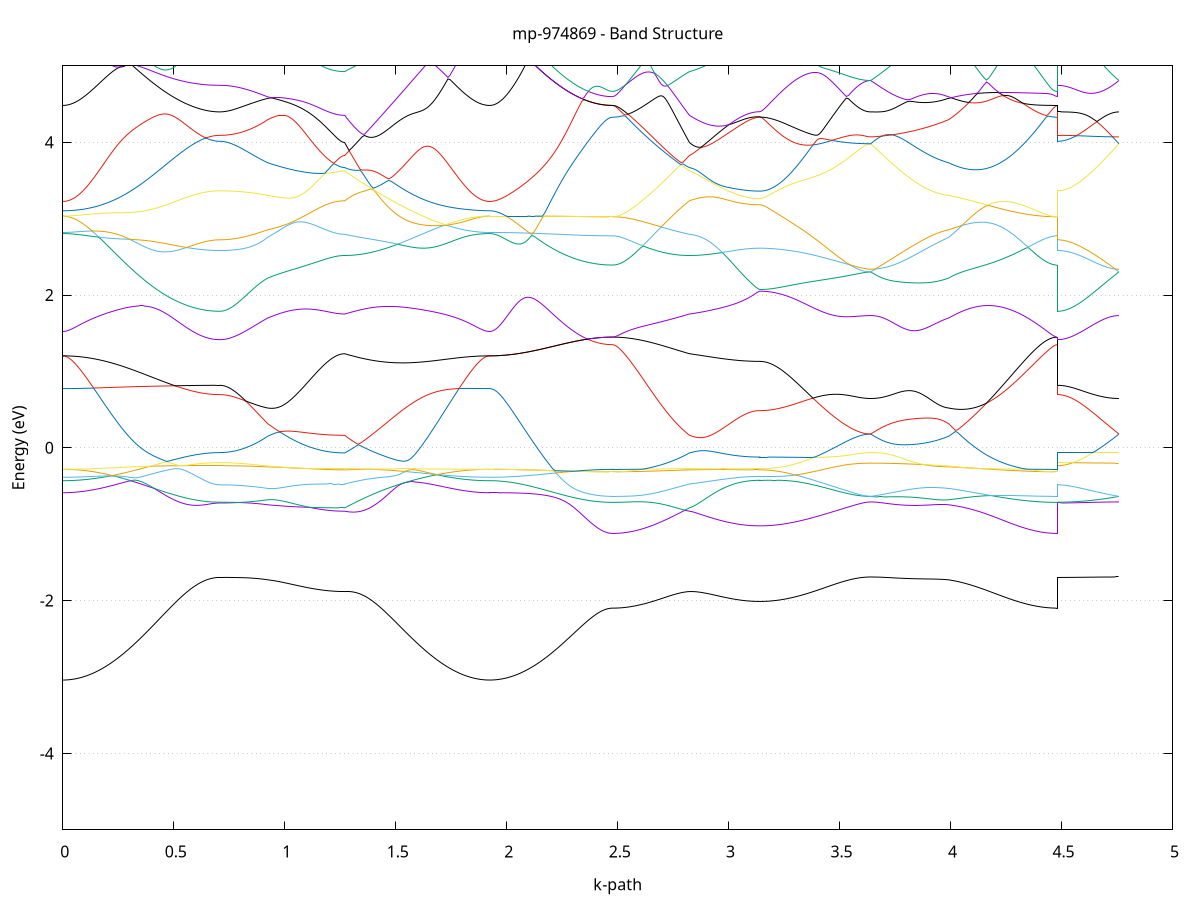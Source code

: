 set title 'mp-974869 - Band Structure'
set xlabel 'k-path'
set ylabel 'Energy (eV)'
set grid y
set yrange [-5:5]
set terminal png size 800,600
set output 'mp-974869_bands_gnuplot.png'
plot '-' using 1:2 with lines notitle, '-' using 1:2 with lines notitle, '-' using 1:2 with lines notitle, '-' using 1:2 with lines notitle, '-' using 1:2 with lines notitle, '-' using 1:2 with lines notitle, '-' using 1:2 with lines notitle, '-' using 1:2 with lines notitle, '-' using 1:2 with lines notitle, '-' using 1:2 with lines notitle, '-' using 1:2 with lines notitle, '-' using 1:2 with lines notitle, '-' using 1:2 with lines notitle, '-' using 1:2 with lines notitle, '-' using 1:2 with lines notitle, '-' using 1:2 with lines notitle, '-' using 1:2 with lines notitle, '-' using 1:2 with lines notitle, '-' using 1:2 with lines notitle, '-' using 1:2 with lines notitle, '-' using 1:2 with lines notitle, '-' using 1:2 with lines notitle, '-' using 1:2 with lines notitle, '-' using 1:2 with lines notitle, '-' using 1:2 with lines notitle, '-' using 1:2 with lines notitle, '-' using 1:2 with lines notitle, '-' using 1:2 with lines notitle, '-' using 1:2 with lines notitle, '-' using 1:2 with lines notitle, '-' using 1:2 with lines notitle, '-' using 1:2 with lines notitle, '-' using 1:2 with lines notitle, '-' using 1:2 with lines notitle, '-' using 1:2 with lines notitle, '-' using 1:2 with lines notitle, '-' using 1:2 with lines notitle, '-' using 1:2 with lines notitle, '-' using 1:2 with lines notitle, '-' using 1:2 with lines notitle, '-' using 1:2 with lines notitle, '-' using 1:2 with lines notitle, '-' using 1:2 with lines notitle, '-' using 1:2 with lines notitle, '-' using 1:2 with lines notitle, '-' using 1:2 with lines notitle, '-' using 1:2 with lines notitle, '-' using 1:2 with lines notitle
0.000000 -31.285164
0.009956 -31.285164
0.019911 -31.285164
0.029867 -31.285164
0.039823 -31.285164
0.049778 -31.285164
0.059734 -31.285164
0.069690 -31.285164
0.079645 -31.285164
0.089601 -31.285164
0.099557 -31.285164
0.109512 -31.285164
0.119468 -31.285164
0.129424 -31.285164
0.139379 -31.285164
0.149335 -31.285164
0.159291 -31.285164
0.169246 -31.285164
0.179202 -31.285164
0.189158 -31.285164
0.199113 -31.285164
0.209069 -31.285164
0.219024 -31.285164
0.228980 -31.285164
0.238936 -31.285164
0.248891 -31.285164
0.258847 -31.285164
0.268803 -31.285164
0.278758 -31.285164
0.288714 -31.285164
0.298670 -31.285164
0.308625 -31.285164
0.318581 -31.285164
0.328537 -31.285164
0.338492 -31.285164
0.348448 -31.285164
0.358404 -31.285164
0.368359 -31.285164
0.378315 -31.285164
0.388271 -31.285164
0.398226 -31.285164
0.408182 -31.285164
0.418138 -31.285164
0.428093 -31.285164
0.438049 -31.285164
0.448005 -31.285164
0.457960 -31.285164
0.467916 -31.285164
0.477872 -31.285164
0.487827 -31.285164
0.497783 -31.285164
0.507739 -31.285164
0.517694 -31.285164
0.527650 -31.285164
0.537606 -31.285164
0.547561 -31.285164
0.557517 -31.285164
0.567473 -31.285164
0.577428 -31.285164
0.587384 -31.285164
0.597340 -31.285164
0.607295 -31.285164
0.617251 -31.285164
0.627207 -31.285164
0.637162 -31.285164
0.647118 -31.285164
0.657073 -31.285164
0.667029 -31.285164
0.676985 -31.285164
0.686940 -31.285164
0.696896 -31.285164
0.706852 -31.285164
0.706852 -31.285164
0.716714 -31.285164
0.726576 -31.285164
0.736438 -31.285164
0.746300 -31.285164
0.756163 -31.285164
0.766025 -31.285164
0.775887 -31.285164
0.785749 -31.285164
0.795611 -31.285164
0.805473 -31.285164
0.815336 -31.285164
0.825198 -31.285164
0.835060 -31.285164
0.844922 -31.285164
0.854784 -31.285164
0.864646 -31.285164
0.874509 -31.285164
0.884371 -31.285164
0.894233 -31.285164
0.904095 -31.285164
0.913957 -31.285164
0.923819 -31.285164
0.923819 -31.285164
0.933717 -31.285164
0.943614 -31.285164
0.953511 -31.285164
0.963408 -31.285164
0.973305 -31.285164
0.983202 -31.285164
0.993100 -31.285164
1.002997 -31.285164
1.012894 -31.285164
1.022791 -31.285164
1.032688 -31.285164
1.042585 -31.285164
1.052482 -31.285164
1.062380 -31.285164
1.072277 -31.285164
1.082174 -31.285164
1.092071 -31.285164
1.101968 -31.285164
1.111865 -31.285164
1.121763 -31.285164
1.131660 -31.285164
1.141557 -31.285164
1.151454 -31.285164
1.161351 -31.285164
1.171248 -31.285164
1.181145 -31.285164
1.191043 -31.285164
1.200940 -31.285164
1.210837 -31.285164
1.220734 -31.285164
1.230631 -31.285164
1.240528 -31.285164
1.250426 -31.285164
1.260323 -31.285164
1.270220 -31.285164
1.270220 -31.285164
1.280117 -31.285164
1.290015 -31.285164
1.299912 -31.285164
1.309810 -31.285164
1.319708 -31.285164
1.329605 -31.285164
1.339503 -31.285164
1.349400 -31.285164
1.359298 -31.285164
1.369195 -31.285164
1.379093 -31.285164
1.388991 -31.285164
1.398888 -31.285164
1.408786 -31.285164
1.418683 -31.285164
1.428581 -31.285164
1.438478 -31.285164
1.448376 -31.285164
1.458273 -31.285164
1.468171 -31.285164
1.478069 -31.285164
1.487966 -31.285164
1.497864 -31.285164
1.507761 -31.285164
1.517659 -31.285164
1.527556 -31.285164
1.537454 -31.285164
1.547352 -31.285164
1.557249 -31.285164
1.567147 -31.285164
1.577044 -31.285164
1.586942 -31.285164
1.596839 -31.285164
1.606737 -31.285164
1.616634 -31.285164
1.626532 -31.285164
1.636430 -31.285164
1.646327 -31.285164
1.656225 -31.285164
1.666122 -31.285164
1.676020 -31.285164
1.685917 -31.285164
1.695815 -31.285164
1.705712 -31.285164
1.715610 -31.285164
1.725508 -31.285164
1.735405 -31.285164
1.745303 -31.285164
1.755200 -31.285164
1.765098 -31.285164
1.774995 -31.285164
1.784893 -31.285164
1.794791 -31.285164
1.804688 -31.285164
1.814586 -31.285164
1.824483 -31.285164
1.834381 -31.285164
1.844278 -31.285164
1.854176 -31.285164
1.864073 -31.285164
1.873971 -31.285164
1.883869 -31.285164
1.893766 -31.285164
1.903664 -31.285164
1.913561 -31.285164
1.923459 -31.285164
1.923459 -31.285164
1.933349 -31.285164
1.943238 -31.285164
1.953128 -31.285164
1.963018 -31.285164
1.972908 -31.285164
1.982798 -31.285164
1.992688 -31.285164
2.002577 -31.285164
2.012467 -31.285164
2.022357 -31.285164
2.032247 -31.285164
2.042137 -31.285164
2.052027 -31.285164
2.061916 -31.285164
2.071806 -31.285164
2.081696 -31.285164
2.091586 -31.285164
2.101476 -31.285164
2.111365 -31.285164
2.121255 -31.285164
2.131145 -31.285164
2.141035 -31.285164
2.150925 -31.285164
2.160815 -31.285164
2.170704 -31.285164
2.180594 -31.285164
2.190484 -31.285164
2.200374 -31.285164
2.210264 -31.285164
2.220154 -31.285164
2.230043 -31.285164
2.239933 -31.285164
2.249823 -31.285164
2.259713 -31.285164
2.269603 -31.285264
2.279493 -31.285264
2.289382 -31.285264
2.299272 -31.285264
2.309162 -31.285264
2.319052 -31.285264
2.328942 -31.285264
2.338831 -31.285264
2.348721 -31.285264
2.358611 -31.285264
2.368501 -31.285264
2.378391 -31.285264
2.388281 -31.285264
2.398170 -31.285264
2.408060 -31.285264
2.417950 -31.285264
2.427840 -31.285264
2.437730 -31.285264
2.447620 -31.285264
2.457509 -31.285264
2.467399 -31.285264
2.477289 -31.285264
2.477289 -31.285264
2.487186 -31.285264
2.497083 -31.285264
2.506981 -31.285264
2.516878 -31.285264
2.526775 -31.285264
2.536672 -31.285264
2.546569 -31.285264
2.556466 -31.285264
2.566363 -31.285264
2.576261 -31.285264
2.586158 -31.285264
2.596055 -31.285264
2.605952 -31.285264
2.615849 -31.285264
2.625746 -31.285264
2.635644 -31.285264
2.645541 -31.285264
2.655438 -31.285264
2.665335 -31.285264
2.675232 -31.285264
2.685129 -31.285264
2.695026 -31.285264
2.704924 -31.285264
2.714821 -31.285264
2.724718 -31.285264
2.734615 -31.285264
2.744512 -31.285264
2.754409 -31.285164
2.764307 -31.285164
2.774204 -31.285164
2.784101 -31.285164
2.793998 -31.285164
2.803895 -31.285164
2.813792 -31.285164
2.823689 -31.285164
2.823689 -31.285164
2.833582 -31.285164
2.843475 -31.285164
2.853368 -31.285164
2.863261 -31.285164
2.873154 -31.285164
2.883047 -31.285164
2.892940 -31.285164
2.902833 -31.285164
2.912726 -31.285164
2.922619 -31.285164
2.932512 -31.285164
2.942405 -31.285164
2.952298 -31.285164
2.962191 -31.285164
2.972084 -31.285164
2.981977 -31.285164
2.991870 -31.285164
3.001763 -31.285164
3.011656 -31.285164
3.021549 -31.285164
3.031442 -31.285164
3.041334 -31.285164
3.051227 -31.285164
3.061120 -31.285164
3.071013 -31.285164
3.080906 -31.285164
3.090799 -31.285164
3.100692 -31.285164
3.110585 -31.285164
3.120478 -31.285164
3.130371 -31.285164
3.140264 -31.285164
3.140264 -31.285164
3.150260 -31.285164
3.160257 -31.285164
3.170253 -31.285164
3.180250 -31.285164
3.190246 -31.285164
3.200242 -31.285164
3.210239 -31.285164
3.220235 -31.285164
3.230232 -31.285164
3.240228 -31.285164
3.250224 -31.285164
3.260221 -31.285164
3.270217 -31.285164
3.280214 -31.285164
3.290210 -31.285164
3.300206 -31.285164
3.310203 -31.285164
3.320199 -31.285164
3.330196 -31.285164
3.340192 -31.285164
3.350188 -31.285164
3.360185 -31.285164
3.370181 -31.285164
3.380177 -31.285164
3.390174 -31.285164
3.400170 -31.285164
3.410167 -31.285164
3.420163 -31.285164
3.430159 -31.285164
3.440156 -31.285164
3.450152 -31.285164
3.460149 -31.285164
3.470145 -31.285164
3.480141 -31.285164
3.490138 -31.285164
3.500134 -31.285164
3.510131 -31.285164
3.520127 -31.285164
3.530123 -31.285164
3.540120 -31.285164
3.550116 -31.285164
3.560113 -31.285164
3.570109 -31.285164
3.580105 -31.285164
3.590102 -31.285164
3.600098 -31.285164
3.610095 -31.285164
3.620091 -31.285164
3.630087 -31.285164
3.640084 -31.285164
3.640084 -31.285164
3.649856 -31.285164
3.659628 -31.285164
3.669400 -31.285164
3.679172 -31.285164
3.688944 -31.285164
3.698716 -31.285164
3.708488 -31.285164
3.718259 -31.285164
3.728031 -31.285164
3.737803 -31.285164
3.747575 -31.285164
3.757347 -31.285164
3.767119 -31.285164
3.776891 -31.285164
3.786663 -31.285164
3.796435 -31.285164
3.806207 -31.285164
3.815979 -31.285164
3.825751 -31.285164
3.835523 -31.285164
3.845295 -31.285164
3.855067 -31.285164
3.864839 -31.285164
3.874611 -31.285164
3.884383 -31.285164
3.894155 -31.285164
3.903927 -31.285164
3.913699 -31.285164
3.923471 -31.285164
3.933243 -31.285164
3.943015 -31.285164
3.952787 -31.285164
3.962559 -31.285164
3.972331 -31.285164
3.982103 -31.285164
3.991875 -31.285164
3.991875 -31.285164
4.001872 -31.285164
4.011870 -31.285164
4.021868 -31.285164
4.031865 -31.285164
4.041863 -31.285164
4.051861 -31.285164
4.061858 -31.285164
4.071856 -31.285164
4.081853 -31.285164
4.091851 -31.285164
4.101849 -31.285164
4.111846 -31.285164
4.121844 -31.285164
4.131842 -31.285164
4.141839 -31.285164
4.151837 -31.285164
4.161835 -31.285164
4.171832 -31.285164
4.181830 -31.285164
4.191827 -31.285164
4.201825 -31.285164
4.211823 -31.285164
4.221820 -31.285264
4.231818 -31.285264
4.241816 -31.285264
4.251813 -31.285264
4.261811 -31.285264
4.271809 -31.285264
4.281806 -31.285264
4.291804 -31.285264
4.301801 -31.285264
4.311799 -31.285264
4.321797 -31.285264
4.331794 -31.285264
4.341792 -31.285264
4.351790 -31.285264
4.361787 -31.285264
4.371785 -31.285264
4.381783 -31.285264
4.391780 -31.285264
4.401778 -31.285264
4.411775 -31.285264
4.421773 -31.285264
4.431771 -31.285264
4.441768 -31.285264
4.451766 -31.285264
4.461764 -31.285264
4.471761 -31.285264
4.481759 -31.285264
4.481759 -31.285164
4.491649 -31.285164
4.501539 -31.285164
4.511428 -31.285164
4.521318 -31.285164
4.531208 -31.285164
4.541098 -31.285164
4.550988 -31.285164
4.560878 -31.285164
4.570767 -31.285164
4.580657 -31.285164
4.590547 -31.285164
4.600437 -31.285164
4.610327 -31.285164
4.620216 -31.285164
4.630106 -31.285164
4.639996 -31.285164
4.649886 -31.285164
4.659776 -31.285164
4.669666 -31.285164
4.679555 -31.285164
4.689445 -31.285164
4.699335 -31.285164
4.709225 -31.285164
4.719115 -31.285164
4.729005 -31.285164
4.738894 -31.285164
4.748784 -31.285164
4.758674 -31.285164
e
0.000000 -31.280664
0.009956 -31.280664
0.019911 -31.280664
0.029867 -31.280664
0.039823 -31.280664
0.049778 -31.280664
0.059734 -31.280664
0.069690 -31.280664
0.079645 -31.280664
0.089601 -31.280664
0.099557 -31.280664
0.109512 -31.280664
0.119468 -31.280664
0.129424 -31.280664
0.139379 -31.280664
0.149335 -31.280664
0.159291 -31.280664
0.169246 -31.280664
0.179202 -31.280664
0.189158 -31.280664
0.199113 -31.280664
0.209069 -31.280664
0.219024 -31.280664
0.228980 -31.280664
0.238936 -31.280664
0.248891 -31.280664
0.258847 -31.280664
0.268803 -31.280664
0.278758 -31.280664
0.288714 -31.280664
0.298670 -31.280664
0.308625 -31.280664
0.318581 -31.280664
0.328537 -31.280664
0.338492 -31.280664
0.348448 -31.280664
0.358404 -31.280664
0.368359 -31.280764
0.378315 -31.280764
0.388271 -31.280764
0.398226 -31.280764
0.408182 -31.280764
0.418138 -31.280764
0.428093 -31.280764
0.438049 -31.280764
0.448005 -31.280764
0.457960 -31.280764
0.467916 -31.280764
0.477872 -31.280764
0.487827 -31.280764
0.497783 -31.280764
0.507739 -31.280764
0.517694 -31.280764
0.527650 -31.280764
0.537606 -31.280764
0.547561 -31.280764
0.557517 -31.280764
0.567473 -31.280764
0.577428 -31.280764
0.587384 -31.280764
0.597340 -31.280764
0.607295 -31.280764
0.617251 -31.280764
0.627207 -31.280764
0.637162 -31.280764
0.647118 -31.280764
0.657073 -31.280764
0.667029 -31.280764
0.676985 -31.280764
0.686940 -31.280764
0.696896 -31.280764
0.706852 -31.280764
0.706852 -31.280764
0.716714 -31.280764
0.726576 -31.280764
0.736438 -31.280764
0.746300 -31.280764
0.756163 -31.280764
0.766025 -31.280764
0.775887 -31.280764
0.785749 -31.280764
0.795611 -31.280764
0.805473 -31.280764
0.815336 -31.280764
0.825198 -31.280764
0.835060 -31.280764
0.844922 -31.280764
0.854784 -31.280764
0.864646 -31.280764
0.874509 -31.280764
0.884371 -31.280764
0.894233 -31.280764
0.904095 -31.280764
0.913957 -31.280764
0.923819 -31.280764
0.923819 -31.280764
0.933717 -31.280764
0.943614 -31.280764
0.953511 -31.280764
0.963408 -31.280764
0.973305 -31.280764
0.983202 -31.280764
0.993100 -31.280764
1.002997 -31.280764
1.012894 -31.280764
1.022791 -31.280764
1.032688 -31.280764
1.042585 -31.280764
1.052482 -31.280764
1.062380 -31.280764
1.072277 -31.280764
1.082174 -31.280764
1.092071 -31.280764
1.101968 -31.280764
1.111865 -31.280764
1.121763 -31.280764
1.131660 -31.280764
1.141557 -31.280764
1.151454 -31.280764
1.161351 -31.280764
1.171248 -31.280764
1.181145 -31.280764
1.191043 -31.280764
1.200940 -31.280764
1.210837 -31.280764
1.220734 -31.280764
1.230631 -31.280764
1.240528 -31.280764
1.250426 -31.280764
1.260323 -31.280764
1.270220 -31.280764
1.270220 -31.280764
1.280117 -31.280764
1.290015 -31.280764
1.299912 -31.280764
1.309810 -31.280764
1.319708 -31.280764
1.329605 -31.280764
1.339503 -31.280764
1.349400 -31.280764
1.359298 -31.280764
1.369195 -31.280764
1.379093 -31.280764
1.388991 -31.280764
1.398888 -31.280764
1.408786 -31.280764
1.418683 -31.280764
1.428581 -31.280764
1.438478 -31.280764
1.448376 -31.280764
1.458273 -31.280764
1.468171 -31.280764
1.478069 -31.280764
1.487966 -31.280764
1.497864 -31.280764
1.507761 -31.280764
1.517659 -31.280764
1.527556 -31.280764
1.537454 -31.280764
1.547352 -31.280764
1.557249 -31.280764
1.567147 -31.280764
1.577044 -31.280764
1.586942 -31.280764
1.596839 -31.280764
1.606737 -31.280764
1.616634 -31.280764
1.626532 -31.280764
1.636430 -31.280664
1.646327 -31.280664
1.656225 -31.280664
1.666122 -31.280664
1.676020 -31.280664
1.685917 -31.280664
1.695815 -31.280664
1.705712 -31.280664
1.715610 -31.280664
1.725508 -31.280664
1.735405 -31.280664
1.745303 -31.280664
1.755200 -31.280664
1.765098 -31.280664
1.774995 -31.280664
1.784893 -31.280664
1.794791 -31.280664
1.804688 -31.280664
1.814586 -31.280664
1.824483 -31.280664
1.834381 -31.280664
1.844278 -31.280664
1.854176 -31.280664
1.864073 -31.280664
1.873971 -31.280664
1.883869 -31.280664
1.893766 -31.280664
1.903664 -31.280664
1.913561 -31.280664
1.923459 -31.280664
1.923459 -31.280664
1.933349 -31.280664
1.943238 -31.280664
1.953128 -31.280664
1.963018 -31.280664
1.972908 -31.280664
1.982798 -31.280664
1.992688 -31.280664
2.002577 -31.280664
2.012467 -31.280664
2.022357 -31.280664
2.032247 -31.280664
2.042137 -31.280664
2.052027 -31.280664
2.061916 -31.280664
2.071806 -31.280664
2.081696 -31.280664
2.091586 -31.280664
2.101476 -31.280664
2.111365 -31.280664
2.121255 -31.280664
2.131145 -31.280664
2.141035 -31.280664
2.150925 -31.280664
2.160815 -31.280664
2.170704 -31.280664
2.180594 -31.280664
2.190484 -31.280664
2.200374 -31.280664
2.210264 -31.280664
2.220154 -31.280664
2.230043 -31.280664
2.239933 -31.280664
2.249823 -31.280664
2.259713 -31.280664
2.269603 -31.280664
2.279493 -31.280664
2.289382 -31.280664
2.299272 -31.280664
2.309162 -31.280664
2.319052 -31.280664
2.328942 -31.280664
2.338831 -31.280664
2.348721 -31.280664
2.358611 -31.280664
2.368501 -31.280664
2.378391 -31.280664
2.388281 -31.280664
2.398170 -31.280664
2.408060 -31.280664
2.417950 -31.280664
2.427840 -31.280664
2.437730 -31.280664
2.447620 -31.280664
2.457509 -31.280664
2.467399 -31.280664
2.477289 -31.280664
2.477289 -31.280664
2.487186 -31.280664
2.497083 -31.280664
2.506981 -31.280664
2.516878 -31.280664
2.526775 -31.280664
2.536672 -31.280664
2.546569 -31.280664
2.556466 -31.280664
2.566363 -31.280664
2.576261 -31.280664
2.586158 -31.280664
2.596055 -31.280664
2.605952 -31.280664
2.615849 -31.280664
2.625746 -31.280664
2.635644 -31.280664
2.645541 -31.280664
2.655438 -31.280664
2.665335 -31.280664
2.675232 -31.280664
2.685129 -31.280664
2.695026 -31.280664
2.704924 -31.280664
2.714821 -31.280664
2.724718 -31.280664
2.734615 -31.280664
2.744512 -31.280664
2.754409 -31.280664
2.764307 -31.280764
2.774204 -31.280764
2.784101 -31.280764
2.793998 -31.280764
2.803895 -31.280764
2.813792 -31.280764
2.823689 -31.280764
2.823689 -31.280764
2.833582 -31.280764
2.843475 -31.280764
2.853368 -31.280764
2.863261 -31.280764
2.873154 -31.280764
2.883047 -31.280764
2.892940 -31.280764
2.902833 -31.280764
2.912726 -31.280764
2.922619 -31.280764
2.932512 -31.280764
2.942405 -31.280764
2.952298 -31.280764
2.962191 -31.280764
2.972084 -31.280764
2.981977 -31.280764
2.991870 -31.280764
3.001763 -31.280764
3.011656 -31.280764
3.021549 -31.280764
3.031442 -31.280764
3.041334 -31.280764
3.051227 -31.280764
3.061120 -31.280764
3.071013 -31.280764
3.080906 -31.280764
3.090799 -31.280764
3.100692 -31.280764
3.110585 -31.280764
3.120478 -31.280764
3.130371 -31.280764
3.140264 -31.280764
3.140264 -31.280764
3.150260 -31.280764
3.160257 -31.280764
3.170253 -31.280764
3.180250 -31.280764
3.190246 -31.280764
3.200242 -31.280764
3.210239 -31.280764
3.220235 -31.280764
3.230232 -31.280764
3.240228 -31.280764
3.250224 -31.280764
3.260221 -31.280764
3.270217 -31.280764
3.280214 -31.280764
3.290210 -31.280764
3.300206 -31.280764
3.310203 -31.280764
3.320199 -31.280764
3.330196 -31.280764
3.340192 -31.280764
3.350188 -31.280764
3.360185 -31.280764
3.370181 -31.280764
3.380177 -31.280764
3.390174 -31.280764
3.400170 -31.280764
3.410167 -31.280764
3.420163 -31.280764
3.430159 -31.280764
3.440156 -31.280764
3.450152 -31.280764
3.460149 -31.280764
3.470145 -31.280764
3.480141 -31.280764
3.490138 -31.280764
3.500134 -31.280764
3.510131 -31.280764
3.520127 -31.280764
3.530123 -31.280764
3.540120 -31.280764
3.550116 -31.280764
3.560113 -31.280764
3.570109 -31.280764
3.580105 -31.280764
3.590102 -31.280764
3.600098 -31.280764
3.610095 -31.280764
3.620091 -31.280764
3.630087 -31.280764
3.640084 -31.280764
3.640084 -31.280764
3.649856 -31.280764
3.659628 -31.280764
3.669400 -31.280764
3.679172 -31.280764
3.688944 -31.280764
3.698716 -31.280764
3.708488 -31.280764
3.718259 -31.280764
3.728031 -31.280764
3.737803 -31.280764
3.747575 -31.280764
3.757347 -31.280764
3.767119 -31.280764
3.776891 -31.280764
3.786663 -31.280764
3.796435 -31.280764
3.806207 -31.280764
3.815979 -31.280764
3.825751 -31.280764
3.835523 -31.280764
3.845295 -31.280764
3.855067 -31.280764
3.864839 -31.280764
3.874611 -31.280764
3.884383 -31.280764
3.894155 -31.280764
3.903927 -31.280764
3.913699 -31.280764
3.923471 -31.280764
3.933243 -31.280764
3.943015 -31.280764
3.952787 -31.280764
3.962559 -31.280764
3.972331 -31.280764
3.982103 -31.280764
3.991875 -31.280764
3.991875 -31.280764
4.001872 -31.280764
4.011870 -31.280764
4.021868 -31.280764
4.031865 -31.280764
4.041863 -31.280764
4.051861 -31.280764
4.061858 -31.280764
4.071856 -31.280764
4.081853 -31.280764
4.091851 -31.280764
4.101849 -31.280664
4.111846 -31.280664
4.121844 -31.280664
4.131842 -31.280664
4.141839 -31.280664
4.151837 -31.280664
4.161835 -31.280664
4.171832 -31.280664
4.181830 -31.280664
4.191827 -31.280664
4.201825 -31.280664
4.211823 -31.280664
4.221820 -31.280664
4.231818 -31.280664
4.241816 -31.280664
4.251813 -31.280664
4.261811 -31.280664
4.271809 -31.280664
4.281806 -31.280664
4.291804 -31.280664
4.301801 -31.280664
4.311799 -31.280664
4.321797 -31.280664
4.331794 -31.280664
4.341792 -31.280664
4.351790 -31.280664
4.361787 -31.280664
4.371785 -31.280664
4.381783 -31.280664
4.391780 -31.280664
4.401778 -31.280664
4.411775 -31.280664
4.421773 -31.280664
4.431771 -31.280664
4.441768 -31.280664
4.451766 -31.280664
4.461764 -31.280664
4.471761 -31.280664
4.481759 -31.280664
4.481759 -31.280764
4.491649 -31.280764
4.501539 -31.280764
4.511428 -31.280764
4.521318 -31.280764
4.531208 -31.280764
4.541098 -31.280764
4.550988 -31.280764
4.560878 -31.280764
4.570767 -31.280764
4.580657 -31.280764
4.590547 -31.280764
4.600437 -31.280764
4.610327 -31.280764
4.620216 -31.280764
4.630106 -31.280764
4.639996 -31.280764
4.649886 -31.280764
4.659776 -31.280764
4.669666 -31.280764
4.679555 -31.280764
4.689445 -31.280764
4.699335 -31.280764
4.709225 -31.280764
4.719115 -31.280764
4.729005 -31.280764
4.738894 -31.280764
4.748784 -31.280764
4.758674 -31.280764
e
0.000000 -31.280664
0.009956 -31.280664
0.019911 -31.280664
0.029867 -31.280664
0.039823 -31.280664
0.049778 -31.280664
0.059734 -31.280664
0.069690 -31.280664
0.079645 -31.280664
0.089601 -31.280664
0.099557 -31.280664
0.109512 -31.280664
0.119468 -31.280664
0.129424 -31.280664
0.139379 -31.280664
0.149335 -31.280664
0.159291 -31.280664
0.169246 -31.280664
0.179202 -31.280664
0.189158 -31.280664
0.199113 -31.280664
0.209069 -31.280664
0.219024 -31.280664
0.228980 -31.280664
0.238936 -31.280664
0.248891 -31.280664
0.258847 -31.280664
0.268803 -31.280664
0.278758 -31.280664
0.288714 -31.280664
0.298670 -31.280664
0.308625 -31.280664
0.318581 -31.280664
0.328537 -31.280664
0.338492 -31.280664
0.348448 -31.280664
0.358404 -31.280664
0.368359 -31.280664
0.378315 -31.280664
0.388271 -31.280664
0.398226 -31.280664
0.408182 -31.280664
0.418138 -31.280664
0.428093 -31.280664
0.438049 -31.280664
0.448005 -31.280664
0.457960 -31.280664
0.467916 -31.280664
0.477872 -31.280664
0.487827 -31.280664
0.497783 -31.280664
0.507739 -31.280664
0.517694 -31.280664
0.527650 -31.280664
0.537606 -31.280664
0.547561 -31.280664
0.557517 -31.280664
0.567473 -31.280664
0.577428 -31.280664
0.587384 -31.280664
0.597340 -31.280664
0.607295 -31.280664
0.617251 -31.280664
0.627207 -31.280764
0.637162 -31.280764
0.647118 -31.280764
0.657073 -31.280664
0.667029 -31.280764
0.676985 -31.280764
0.686940 -31.280764
0.696896 -31.280764
0.706852 -31.280764
0.706852 -31.280764
0.716714 -31.280764
0.726576 -31.280764
0.736438 -31.280764
0.746300 -31.280764
0.756163 -31.280764
0.766025 -31.280764
0.775887 -31.280764
0.785749 -31.280764
0.795611 -31.280764
0.805473 -31.280764
0.815336 -31.280764
0.825198 -31.280664
0.835060 -31.280664
0.844922 -31.280664
0.854784 -31.280664
0.864646 -31.280664
0.874509 -31.280664
0.884371 -31.280664
0.894233 -31.280664
0.904095 -31.280664
0.913957 -31.280664
0.923819 -31.280664
0.923819 -31.280664
0.933717 -31.280664
0.943614 -31.280664
0.953511 -31.280664
0.963408 -31.280664
0.973305 -31.280664
0.983202 -31.280664
0.993100 -31.280664
1.002997 -31.280664
1.012894 -31.280664
1.022791 -31.280664
1.032688 -31.280664
1.042585 -31.280664
1.052482 -31.280664
1.062380 -31.280664
1.072277 -31.280664
1.082174 -31.280664
1.092071 -31.280664
1.101968 -31.280664
1.111865 -31.280664
1.121763 -31.280664
1.131660 -31.280664
1.141557 -31.280664
1.151454 -31.280664
1.161351 -31.280664
1.171248 -31.280664
1.181145 -31.280664
1.191043 -31.280664
1.200940 -31.280664
1.210837 -31.280664
1.220734 -31.280664
1.230631 -31.280664
1.240528 -31.280664
1.250426 -31.280664
1.260323 -31.280664
1.270220 -31.280664
1.270220 -31.280664
1.280117 -31.280664
1.290015 -31.280664
1.299912 -31.280664
1.309810 -31.280664
1.319708 -31.280664
1.329605 -31.280664
1.339503 -31.280664
1.349400 -31.280664
1.359298 -31.280664
1.369195 -31.280664
1.379093 -31.280664
1.388991 -31.280664
1.398888 -31.280664
1.408786 -31.280664
1.418683 -31.280664
1.428581 -31.280664
1.438478 -31.280664
1.448376 -31.280664
1.458273 -31.280664
1.468171 -31.280664
1.478069 -31.280664
1.487966 -31.280664
1.497864 -31.280664
1.507761 -31.280664
1.517659 -31.280664
1.527556 -31.280664
1.537454 -31.280664
1.547352 -31.280664
1.557249 -31.280664
1.567147 -31.280664
1.577044 -31.280664
1.586942 -31.280664
1.596839 -31.280664
1.606737 -31.280664
1.616634 -31.280664
1.626532 -31.280664
1.636430 -31.280664
1.646327 -31.280664
1.656225 -31.280664
1.666122 -31.280664
1.676020 -31.280664
1.685917 -31.280664
1.695815 -31.280664
1.705712 -31.280664
1.715610 -31.280664
1.725508 -31.280664
1.735405 -31.280664
1.745303 -31.280664
1.755200 -31.280664
1.765098 -31.280664
1.774995 -31.280664
1.784893 -31.280664
1.794791 -31.280664
1.804688 -31.280664
1.814586 -31.280664
1.824483 -31.280664
1.834381 -31.280664
1.844278 -31.280664
1.854176 -31.280664
1.864073 -31.280664
1.873971 -31.280664
1.883869 -31.280664
1.893766 -31.280664
1.903664 -31.280664
1.913561 -31.280664
1.923459 -31.280664
1.923459 -31.280664
1.933349 -31.280664
1.943238 -31.280664
1.953128 -31.280664
1.963018 -31.280664
1.972908 -31.280664
1.982798 -31.280664
1.992688 -31.280664
2.002577 -31.280664
2.012467 -31.280664
2.022357 -31.280664
2.032247 -31.280664
2.042137 -31.280664
2.052027 -31.280664
2.061916 -31.280664
2.071806 -31.280664
2.081696 -31.280664
2.091586 -31.280664
2.101476 -31.280664
2.111365 -31.280664
2.121255 -31.280664
2.131145 -31.280664
2.141035 -31.280664
2.150925 -31.280664
2.160815 -31.280664
2.170704 -31.280664
2.180594 -31.280664
2.190484 -31.280664
2.200374 -31.280664
2.210264 -31.280664
2.220154 -31.280664
2.230043 -31.280664
2.239933 -31.280664
2.249823 -31.280664
2.259713 -31.280664
2.269603 -31.280664
2.279493 -31.280664
2.289382 -31.280664
2.299272 -31.280664
2.309162 -31.280664
2.319052 -31.280664
2.328942 -31.280664
2.338831 -31.280664
2.348721 -31.280664
2.358611 -31.280664
2.368501 -31.280664
2.378391 -31.280664
2.388281 -31.280664
2.398170 -31.280664
2.408060 -31.280664
2.417950 -31.280664
2.427840 -31.280664
2.437730 -31.280664
2.447620 -31.280664
2.457509 -31.280664
2.467399 -31.280664
2.477289 -31.280664
2.477289 -31.280664
2.487186 -31.280664
2.497083 -31.280664
2.506981 -31.280664
2.516878 -31.280664
2.526775 -31.280664
2.536672 -31.280664
2.546569 -31.280664
2.556466 -31.280664
2.566363 -31.280664
2.576261 -31.280664
2.586158 -31.280664
2.596055 -31.280664
2.605952 -31.280664
2.615849 -31.280664
2.625746 -31.280664
2.635644 -31.280664
2.645541 -31.280664
2.655438 -31.280664
2.665335 -31.280664
2.675232 -31.280664
2.685129 -31.280664
2.695026 -31.280664
2.704924 -31.280664
2.714821 -31.280664
2.724718 -31.280664
2.734615 -31.280664
2.744512 -31.280664
2.754409 -31.280664
2.764307 -31.280664
2.774204 -31.280664
2.784101 -31.280664
2.793998 -31.280664
2.803895 -31.280664
2.813792 -31.280664
2.823689 -31.280664
2.823689 -31.280664
2.833582 -31.280664
2.843475 -31.280664
2.853368 -31.280664
2.863261 -31.280664
2.873154 -31.280664
2.883047 -31.280664
2.892940 -31.280664
2.902833 -31.280664
2.912726 -31.280664
2.922619 -31.280664
2.932512 -31.280664
2.942405 -31.280664
2.952298 -31.280664
2.962191 -31.280664
2.972084 -31.280664
2.981977 -31.280664
2.991870 -31.280664
3.001763 -31.280664
3.011656 -31.280664
3.021549 -31.280664
3.031442 -31.280664
3.041334 -31.280664
3.051227 -31.280664
3.061120 -31.280664
3.071013 -31.280664
3.080906 -31.280664
3.090799 -31.280664
3.100692 -31.280664
3.110585 -31.280664
3.120478 -31.280664
3.130371 -31.280664
3.140264 -31.280664
3.140264 -31.280664
3.150260 -31.280664
3.160257 -31.280664
3.170253 -31.280664
3.180250 -31.280664
3.190246 -31.280664
3.200242 -31.280664
3.210239 -31.280664
3.220235 -31.280664
3.230232 -31.280664
3.240228 -31.280664
3.250224 -31.280664
3.260221 -31.280664
3.270217 -31.280664
3.280214 -31.280664
3.290210 -31.280664
3.300206 -31.280664
3.310203 -31.280664
3.320199 -31.280664
3.330196 -31.280664
3.340192 -31.280664
3.350188 -31.280664
3.360185 -31.280664
3.370181 -31.280664
3.380177 -31.280664
3.390174 -31.280664
3.400170 -31.280664
3.410167 -31.280664
3.420163 -31.280664
3.430159 -31.280664
3.440156 -31.280664
3.450152 -31.280664
3.460149 -31.280664
3.470145 -31.280764
3.480141 -31.280764
3.490138 -31.280764
3.500134 -31.280764
3.510131 -31.280764
3.520127 -31.280764
3.530123 -31.280764
3.540120 -31.280764
3.550116 -31.280764
3.560113 -31.280764
3.570109 -31.280764
3.580105 -31.280764
3.590102 -31.280764
3.600098 -31.280764
3.610095 -31.280764
3.620091 -31.280764
3.630087 -31.280764
3.640084 -31.280764
3.640084 -31.280764
3.649856 -31.280764
3.659628 -31.280764
3.669400 -31.280764
3.679172 -31.280764
3.688944 -31.280764
3.698716 -31.280764
3.708488 -31.280764
3.718259 -31.280764
3.728031 -31.280764
3.737803 -31.280764
3.747575 -31.280764
3.757347 -31.280764
3.767119 -31.280764
3.776891 -31.280764
3.786663 -31.280764
3.796435 -31.280764
3.806207 -31.280764
3.815979 -31.280764
3.825751 -31.280764
3.835523 -31.280764
3.845295 -31.280764
3.855067 -31.280764
3.864839 -31.280764
3.874611 -31.280764
3.884383 -31.280764
3.894155 -31.280664
3.903927 -31.280664
3.913699 -31.280664
3.923471 -31.280664
3.933243 -31.280664
3.943015 -31.280664
3.952787 -31.280664
3.962559 -31.280664
3.972331 -31.280664
3.982103 -31.280664
3.991875 -31.280664
3.991875 -31.280664
4.001872 -31.280664
4.011870 -31.280664
4.021868 -31.280664
4.031865 -31.280664
4.041863 -31.280664
4.051861 -31.280664
4.061858 -31.280664
4.071856 -31.280664
4.081853 -31.280664
4.091851 -31.280664
4.101849 -31.280664
4.111846 -31.280664
4.121844 -31.280664
4.131842 -31.280664
4.141839 -31.280664
4.151837 -31.280664
4.161835 -31.280664
4.171832 -31.280664
4.181830 -31.280664
4.191827 -31.280664
4.201825 -31.280664
4.211823 -31.280664
4.221820 -31.280664
4.231818 -31.280664
4.241816 -31.280664
4.251813 -31.280664
4.261811 -31.280664
4.271809 -31.280664
4.281806 -31.280664
4.291804 -31.280664
4.301801 -31.280664
4.311799 -31.280664
4.321797 -31.280664
4.331794 -31.280664
4.341792 -31.280664
4.351790 -31.280664
4.361787 -31.280664
4.371785 -31.280664
4.381783 -31.280664
4.391780 -31.280664
4.401778 -31.280664
4.411775 -31.280664
4.421773 -31.280664
4.431771 -31.280664
4.441768 -31.280664
4.451766 -31.280664
4.461764 -31.280664
4.471761 -31.280664
4.481759 -31.280664
4.481759 -31.280764
4.491649 -31.280764
4.501539 -31.280764
4.511428 -31.280764
4.521318 -31.280764
4.531208 -31.280764
4.541098 -31.280764
4.550988 -31.280764
4.560878 -31.280764
4.570767 -31.280764
4.580657 -31.280764
4.590547 -31.280764
4.600437 -31.280764
4.610327 -31.280764
4.620216 -31.280764
4.630106 -31.280764
4.639996 -31.280764
4.649886 -31.280764
4.659776 -31.280764
4.669666 -31.280764
4.679555 -31.280764
4.689445 -31.280764
4.699335 -31.280764
4.709225 -31.280764
4.719115 -31.280764
4.729005 -31.280764
4.738894 -31.280764
4.748784 -31.280764
4.758674 -31.280764
e
0.000000 -28.588764
0.009956 -28.588764
0.019911 -28.588764
0.029867 -28.588764
0.039823 -28.588764
0.049778 -28.588764
0.059734 -28.588764
0.069690 -28.588764
0.079645 -28.588764
0.089601 -28.588664
0.099557 -28.588664
0.109512 -28.588664
0.119468 -28.588664
0.129424 -28.588664
0.139379 -28.588664
0.149335 -28.588564
0.159291 -28.588564
0.169246 -28.588564
0.179202 -28.588564
0.189158 -28.588564
0.199113 -28.588464
0.209069 -28.588464
0.219024 -28.588464
0.228980 -28.588464
0.238936 -28.588364
0.248891 -28.588364
0.258847 -28.588364
0.268803 -28.588264
0.278758 -28.588264
0.288714 -28.588264
0.298670 -28.588264
0.308625 -28.588164
0.318581 -28.588164
0.328537 -28.588164
0.338492 -28.588064
0.348448 -28.588064
0.358404 -28.588064
0.368359 -28.587964
0.378315 -28.587964
0.388271 -28.587964
0.398226 -28.587964
0.408182 -28.587864
0.418138 -28.587864
0.428093 -28.587864
0.438049 -28.587764
0.448005 -28.587764
0.457960 -28.587764
0.467916 -28.587764
0.477872 -28.587664
0.487827 -28.587664
0.497783 -28.587664
0.507739 -28.587664
0.517694 -28.587564
0.527650 -28.587564
0.537606 -28.587564
0.547561 -28.587564
0.557517 -28.587564
0.567473 -28.587464
0.577428 -28.587464
0.587384 -28.587464
0.597340 -28.587464
0.607295 -28.587464
0.617251 -28.587464
0.627207 -28.587464
0.637162 -28.587364
0.647118 -28.587364
0.657073 -28.587364
0.667029 -28.587364
0.676985 -28.587364
0.686940 -28.587364
0.696896 -28.587364
0.706852 -28.587364
0.706852 -28.587364
0.716714 -28.587364
0.726576 -28.587364
0.736438 -28.587364
0.746300 -28.587364
0.756163 -28.587364
0.766025 -28.587364
0.775887 -28.587364
0.785749 -28.587364
0.795611 -28.587364
0.805473 -28.587364
0.815336 -28.587364
0.825198 -28.587364
0.835060 -28.587364
0.844922 -28.587364
0.854784 -28.587364
0.864646 -28.587364
0.874509 -28.587364
0.884371 -28.587364
0.894233 -28.587364
0.904095 -28.587364
0.913957 -28.587364
0.923819 -28.587364
0.923819 -28.587364
0.933717 -28.587364
0.943614 -28.587364
0.953511 -28.587364
0.963408 -28.587364
0.973305 -28.587364
0.983202 -28.587364
0.993100 -28.587364
1.002997 -28.587464
1.012894 -28.587464
1.022791 -28.587464
1.032688 -28.587464
1.042585 -28.587464
1.052482 -28.587464
1.062380 -28.587464
1.072277 -28.587464
1.082174 -28.587464
1.092071 -28.587464
1.101968 -28.587464
1.111865 -28.587464
1.121763 -28.587464
1.131660 -28.587464
1.141557 -28.587464
1.151454 -28.587464
1.161351 -28.587464
1.171248 -28.587464
1.181145 -28.587464
1.191043 -28.587464
1.200940 -28.587464
1.210837 -28.587464
1.220734 -28.587464
1.230631 -28.587464
1.240528 -28.587464
1.250426 -28.587564
1.260323 -28.587564
1.270220 -28.587564
1.270220 -28.587564
1.280117 -28.587564
1.290015 -28.587564
1.299912 -28.587564
1.309810 -28.587564
1.319708 -28.587564
1.329605 -28.587564
1.339503 -28.587564
1.349400 -28.587564
1.359298 -28.587664
1.369195 -28.587664
1.379093 -28.587664
1.388991 -28.587664
1.398888 -28.587664
1.408786 -28.587664
1.418683 -28.587764
1.428581 -28.587764
1.438478 -28.587764
1.448376 -28.587764
1.458273 -28.587764
1.468171 -28.587864
1.478069 -28.587864
1.487966 -28.587864
1.497864 -28.587864
1.507761 -28.587864
1.517659 -28.587964
1.527556 -28.587964
1.537454 -28.587964
1.547352 -28.588064
1.557249 -28.588064
1.567147 -28.588064
1.577044 -28.588064
1.586942 -28.588164
1.596839 -28.588164
1.606737 -28.588164
1.616634 -28.588264
1.626532 -28.588264
1.636430 -28.588264
1.646327 -28.588264
1.656225 -28.588364
1.666122 -28.588364
1.676020 -28.588364
1.685917 -28.588364
1.695815 -28.588464
1.705712 -28.588464
1.715610 -28.588464
1.725508 -28.588464
1.735405 -28.588564
1.745303 -28.588564
1.755200 -28.588564
1.765098 -28.588564
1.774995 -28.588564
1.784893 -28.588664
1.794791 -28.588664
1.804688 -28.588664
1.814586 -28.588664
1.824483 -28.588664
1.834381 -28.588664
1.844278 -28.588764
1.854176 -28.588764
1.864073 -28.588764
1.873971 -28.588764
1.883869 -28.588764
1.893766 -28.588764
1.903664 -28.588764
1.913561 -28.588764
1.923459 -28.588764
1.923459 -28.588764
1.933349 -28.588764
1.943238 -28.588764
1.953128 -28.588764
1.963018 -28.588764
1.972908 -28.588764
1.982798 -28.588764
1.992688 -28.588664
2.002577 -28.588664
2.012467 -28.588664
2.022357 -28.588664
2.032247 -28.588564
2.042137 -28.588664
2.052027 -28.588564
2.061916 -28.588564
2.071806 -28.588564
2.081696 -28.588564
2.091586 -28.588464
2.101476 -28.588464
2.111365 -28.588464
2.121255 -28.588364
2.131145 -28.588364
2.141035 -28.588364
2.150925 -28.588264
2.160815 -28.588264
2.170704 -28.588264
2.180594 -28.588164
2.190484 -28.588164
2.200374 -28.588164
2.210264 -28.588064
2.220154 -28.588064
2.230043 -28.587964
2.239933 -28.587964
2.249823 -28.587964
2.259713 -28.587864
2.269603 -28.587864
2.279493 -28.587864
2.289382 -28.587764
2.299272 -28.587764
2.309162 -28.587764
2.319052 -28.587764
2.328942 -28.587664
2.338831 -28.587664
2.348721 -28.587664
2.358611 -28.587664
2.368501 -28.587564
2.378391 -28.587564
2.388281 -28.587564
2.398170 -28.587564
2.408060 -28.587564
2.417950 -28.587464
2.427840 -28.587464
2.437730 -28.587464
2.447620 -28.587464
2.457509 -28.587464
2.467399 -28.587464
2.477289 -28.587464
2.477289 -28.587464
2.487186 -28.587464
2.497083 -28.587464
2.506981 -28.587464
2.516878 -28.587464
2.526775 -28.587464
2.536672 -28.587464
2.546569 -28.587464
2.556466 -28.587464
2.566363 -28.587464
2.576261 -28.587464
2.586158 -28.587464
2.596055 -28.587464
2.605952 -28.587464
2.615849 -28.587464
2.625746 -28.587464
2.635644 -28.587464
2.645541 -28.587464
2.655438 -28.587464
2.665335 -28.587464
2.675232 -28.587464
2.685129 -28.587464
2.695026 -28.587464
2.704924 -28.587464
2.714821 -28.587464
2.724718 -28.587464
2.734615 -28.587464
2.744512 -28.587464
2.754409 -28.587464
2.764307 -28.587464
2.774204 -28.587464
2.784101 -28.587464
2.793998 -28.587464
2.803895 -28.587464
2.813792 -28.587464
2.823689 -28.587564
2.823689 -28.587564
2.833582 -28.587564
2.843475 -28.587564
2.853368 -28.587564
2.863261 -28.587564
2.873154 -28.587564
2.883047 -28.587564
2.892940 -28.587564
2.902833 -28.587564
2.912726 -28.587564
2.922619 -28.587564
2.932512 -28.587564
2.942405 -28.587564
2.952298 -28.587564
2.962191 -28.587564
2.972084 -28.587664
2.981977 -28.587664
2.991870 -28.587664
3.001763 -28.587664
3.011656 -28.587664
3.021549 -28.587664
3.031442 -28.587664
3.041334 -28.587664
3.051227 -28.587664
3.061120 -28.587664
3.071013 -28.587664
3.080906 -28.587664
3.090799 -28.587764
3.100692 -28.587764
3.110585 -28.587764
3.120478 -28.587764
3.130371 -28.587764
3.140264 -28.587764
3.140264 -28.587764
3.150260 -28.587764
3.160257 -28.587764
3.170253 -28.587664
3.180250 -28.587764
3.190246 -28.587764
3.200242 -28.587764
3.210239 -28.587664
3.220235 -28.587664
3.230232 -28.587664
3.240228 -28.587664
3.250224 -28.587664
3.260221 -28.587664
3.270217 -28.587664
3.280214 -28.587664
3.290210 -28.587664
3.300206 -28.587664
3.310203 -28.587664
3.320199 -28.587664
3.330196 -28.587664
3.340192 -28.587564
3.350188 -28.587564
3.360185 -28.587564
3.370181 -28.587564
3.380177 -28.587564
3.390174 -28.587564
3.400170 -28.587564
3.410167 -28.587564
3.420163 -28.587564
3.430159 -28.587464
3.440156 -28.587464
3.450152 -28.587464
3.460149 -28.587464
3.470145 -28.587464
3.480141 -28.587464
3.490138 -28.587464
3.500134 -28.587464
3.510131 -28.587464
3.520127 -28.587464
3.530123 -28.587464
3.540120 -28.587464
3.550116 -28.587364
3.560113 -28.587364
3.570109 -28.587364
3.580105 -28.587364
3.590102 -28.587364
3.600098 -28.587364
3.610095 -28.587364
3.620091 -28.587364
3.630087 -28.587364
3.640084 -28.587364
3.640084 -28.587364
3.649856 -28.587364
3.659628 -28.587364
3.669400 -28.587364
3.679172 -28.587364
3.688944 -28.587364
3.698716 -28.587364
3.708488 -28.587364
3.718259 -28.587364
3.728031 -28.587364
3.737803 -28.587364
3.747575 -28.587364
3.757347 -28.587364
3.767119 -28.587364
3.776891 -28.587364
3.786663 -28.587364
3.796435 -28.587364
3.806207 -28.587364
3.815979 -28.587364
3.825751 -28.587364
3.835523 -28.587364
3.845295 -28.587364
3.855067 -28.587364
3.864839 -28.587364
3.874611 -28.587364
3.884383 -28.587364
3.894155 -28.587364
3.903927 -28.587364
3.913699 -28.587364
3.923471 -28.587364
3.933243 -28.587364
3.943015 -28.587364
3.952787 -28.587364
3.962559 -28.587364
3.972331 -28.587364
3.982103 -28.587364
3.991875 -28.587364
3.991875 -28.587364
4.001872 -28.587364
4.011870 -28.587364
4.021868 -28.587364
4.031865 -28.587364
4.041863 -28.587364
4.051861 -28.587364
4.061858 -28.587364
4.071856 -28.587364
4.081853 -28.587364
4.091851 -28.587464
4.101849 -28.587464
4.111846 -28.587464
4.121844 -28.587464
4.131842 -28.587464
4.141839 -28.587464
4.151837 -28.587464
4.161835 -28.587464
4.171832 -28.587464
4.181830 -28.587464
4.191827 -28.587464
4.201825 -28.587464
4.211823 -28.587464
4.221820 -28.587464
4.231818 -28.587464
4.241816 -28.587464
4.251813 -28.587464
4.261811 -28.587464
4.271809 -28.587464
4.281806 -28.587464
4.291804 -28.587464
4.301801 -28.587464
4.311799 -28.587464
4.321797 -28.587464
4.331794 -28.587464
4.341792 -28.587464
4.351790 -28.587464
4.361787 -28.587464
4.371785 -28.587464
4.381783 -28.587464
4.391780 -28.587464
4.401778 -28.587464
4.411775 -28.587464
4.421773 -28.587464
4.431771 -28.587464
4.441768 -28.587464
4.451766 -28.587464
4.461764 -28.587464
4.471761 -28.587464
4.481759 -28.587464
4.481759 -28.587364
4.491649 -28.587364
4.501539 -28.587364
4.511428 -28.587364
4.521318 -28.587364
4.531208 -28.587364
4.541098 -28.587364
4.550988 -28.587364
4.560878 -28.587364
4.570767 -28.587364
4.580657 -28.587364
4.590547 -28.587364
4.600437 -28.587364
4.610327 -28.587364
4.620216 -28.587364
4.630106 -28.587364
4.639996 -28.587364
4.649886 -28.587364
4.659776 -28.587364
4.669666 -28.587364
4.679555 -28.587364
4.689445 -28.587364
4.699335 -28.587364
4.709225 -28.587364
4.719115 -28.587364
4.729005 -28.587364
4.738894 -28.587364
4.748784 -28.587364
4.758674 -28.587364
e
0.000000 -28.304164
0.009956 -28.304164
0.019911 -28.304164
0.029867 -28.304064
0.039823 -28.304064
0.049778 -28.304064
0.059734 -28.304064
0.069690 -28.303964
0.079645 -28.303964
0.089601 -28.303864
0.099557 -28.303864
0.109512 -28.303764
0.119468 -28.303664
0.129424 -28.303664
0.139379 -28.303564
0.149335 -28.303464
0.159291 -28.303364
0.169246 -28.303264
0.179202 -28.303164
0.189158 -28.303064
0.199113 -28.302964
0.209069 -28.302864
0.219024 -28.302764
0.228980 -28.302664
0.238936 -28.302464
0.248891 -28.302364
0.258847 -28.302264
0.268803 -28.302064
0.278758 -28.301964
0.288714 -28.301864
0.298670 -28.301664
0.308625 -28.301564
0.318581 -28.301464
0.328537 -28.301264
0.338492 -28.301164
0.348448 -28.300964
0.358404 -28.300864
0.368359 -28.300664
0.378315 -28.300564
0.388271 -28.300464
0.398226 -28.300264
0.408182 -28.300164
0.418138 -28.299964
0.428093 -28.299864
0.438049 -28.299764
0.448005 -28.299564
0.457960 -28.299464
0.467916 -28.299364
0.477872 -28.299264
0.487827 -28.299064
0.497783 -28.298964
0.507739 -28.298864
0.517694 -28.298764
0.527650 -28.298664
0.537606 -28.298564
0.547561 -28.298464
0.557517 -28.298364
0.567473 -28.298264
0.577428 -28.298164
0.587384 -28.298164
0.597340 -28.298064
0.607295 -28.297964
0.617251 -28.297964
0.627207 -28.297864
0.637162 -28.297864
0.647118 -28.297764
0.657073 -28.297764
0.667029 -28.297764
0.676985 -28.297664
0.686940 -28.297664
0.696896 -28.297664
0.706852 -28.297664
0.706852 -28.297664
0.716714 -28.297664
0.726576 -28.297664
0.736438 -28.297664
0.746300 -28.297664
0.756163 -28.297564
0.766025 -28.297564
0.775887 -28.297664
0.785749 -28.297664
0.795611 -28.297764
0.805473 -28.297864
0.815336 -28.297964
0.825198 -28.297964
0.835060 -28.298064
0.844922 -28.298164
0.854784 -28.298264
0.864646 -28.298364
0.874509 -28.298464
0.884371 -28.298664
0.894233 -28.298764
0.904095 -28.298864
0.913957 -28.298964
0.923819 -28.299164
0.923819 -28.299164
0.933717 -28.299264
0.943614 -28.299364
0.953511 -28.299464
0.963408 -28.299564
0.973305 -28.299564
0.983202 -28.299664
0.993100 -28.299764
1.002997 -28.299864
1.012894 -28.299964
1.022791 -28.300064
1.032688 -28.300064
1.042585 -28.300164
1.052482 -28.300264
1.062380 -28.300364
1.072277 -28.300364
1.082174 -28.300464
1.092071 -28.300564
1.101968 -28.300564
1.111865 -28.300664
1.121763 -28.300664
1.131660 -28.300764
1.141557 -28.300764
1.151454 -28.300864
1.161351 -28.300864
1.171248 -28.300864
1.181145 -28.300964
1.191043 -28.300964
1.200940 -28.300964
1.210837 -28.300964
1.220734 -28.301064
1.230631 -28.301064
1.240528 -28.301064
1.250426 -28.301064
1.260323 -28.301064
1.270220 -28.301064
1.270220 -28.301064
1.280117 -28.300864
1.290015 -28.300664
1.299912 -28.300364
1.309810 -28.300164
1.319708 -28.299964
1.329605 -28.299764
1.339503 -28.299464
1.349400 -28.299264
1.359298 -28.299064
1.369195 -28.298864
1.379093 -28.298564
1.388991 -28.298364
1.398888 -28.298064
1.408786 -28.297864
1.418683 -28.297664
1.428581 -28.297564
1.438478 -28.297764
1.448376 -28.297964
1.458273 -28.298164
1.468171 -28.298364
1.478069 -28.298564
1.487966 -28.298864
1.497864 -28.299064
1.507761 -28.299264
1.517659 -28.299464
1.527556 -28.299664
1.537454 -28.299864
1.547352 -28.300064
1.557249 -28.300264
1.567147 -28.300464
1.577044 -28.300564
1.586942 -28.300764
1.596839 -28.300964
1.606737 -28.301164
1.616634 -28.301364
1.626532 -28.301464
1.636430 -28.301664
1.646327 -28.301864
1.656225 -28.301964
1.666122 -28.302164
1.676020 -28.302264
1.685917 -28.302364
1.695815 -28.302564
1.705712 -28.302664
1.715610 -28.302764
1.725508 -28.302964
1.735405 -28.303064
1.745303 -28.303164
1.755200 -28.303264
1.765098 -28.303364
1.774995 -28.303464
1.784893 -28.303564
1.794791 -28.303664
1.804688 -28.303664
1.814586 -28.303764
1.824483 -28.303864
1.834381 -28.303864
1.844278 -28.303964
1.854176 -28.303964
1.864073 -28.304064
1.873971 -28.304064
1.883869 -28.304064
1.893766 -28.304064
1.903664 -28.304164
1.913561 -28.304164
1.923459 -28.304164
1.923459 -28.304164
1.933349 -28.304164
1.943238 -28.304164
1.953128 -28.304164
1.963018 -28.304164
1.972908 -28.304164
1.982798 -28.304164
1.992688 -28.304164
2.002577 -28.304164
2.012467 -28.304164
2.022357 -28.304264
2.032247 -28.304264
2.042137 -28.304264
2.052027 -28.304264
2.061916 -28.304264
2.071806 -28.304364
2.081696 -28.304364
2.091586 -28.304364
2.101476 -28.304364
2.111365 -28.304364
2.121255 -28.304464
2.131145 -28.304464
2.141035 -28.304464
2.150925 -28.304564
2.160815 -28.304564
2.170704 -28.304564
2.180594 -28.304564
2.190484 -28.304664
2.200374 -28.304664
2.210264 -28.304664
2.220154 -28.304764
2.230043 -28.304764
2.239933 -28.304764
2.249823 -28.304764
2.259713 -28.304864
2.269603 -28.304864
2.279493 -28.304864
2.289382 -28.304964
2.299272 -28.304964
2.309162 -28.304964
2.319052 -28.304964
2.328942 -28.305064
2.338831 -28.305064
2.348721 -28.305064
2.358611 -28.305064
2.368501 -28.305064
2.378391 -28.305064
2.388281 -28.305164
2.398170 -28.305064
2.408060 -28.305164
2.417950 -28.305164
2.427840 -28.305164
2.437730 -28.305164
2.447620 -28.305164
2.457509 -28.305164
2.467399 -28.305164
2.477289 -28.305164
2.477289 -28.305164
2.487186 -28.305164
2.497083 -28.305164
2.506981 -28.305164
2.516878 -28.305164
2.526775 -28.305064
2.536672 -28.305064
2.546569 -28.304964
2.556466 -28.304964
2.566363 -28.304864
2.576261 -28.304864
2.586158 -28.304764
2.596055 -28.304664
2.605952 -28.304564
2.615849 -28.304464
2.625746 -28.304364
2.635644 -28.304264
2.645541 -28.304164
2.655438 -28.304064
2.665335 -28.303864
2.675232 -28.303764
2.685129 -28.303564
2.695026 -28.303464
2.704924 -28.303264
2.714821 -28.303164
2.724718 -28.302964
2.734615 -28.302764
2.744512 -28.302664
2.754409 -28.302464
2.764307 -28.302264
2.774204 -28.302064
2.784101 -28.301864
2.793998 -28.301664
2.803895 -28.301464
2.813792 -28.301264
2.823689 -28.301064
2.823689 -28.301064
2.833582 -28.300964
2.843475 -28.300864
2.853368 -28.300764
2.863261 -28.300664
2.873154 -28.300564
2.883047 -28.300464
2.892940 -28.300364
2.902833 -28.300164
2.912726 -28.300064
2.922619 -28.299964
2.932512 -28.299864
2.942405 -28.299764
2.952298 -28.299664
2.962191 -28.299564
2.972084 -28.299464
2.981977 -28.299264
2.991870 -28.299164
3.001763 -28.299064
3.011656 -28.298964
3.021549 -28.298864
3.031442 -28.298764
3.041334 -28.298664
3.051227 -28.298464
3.061120 -28.298364
3.071013 -28.298264
3.080906 -28.298164
3.090799 -28.298064
3.100692 -28.297964
3.110585 -28.297864
3.120478 -28.297764
3.130371 -28.297664
3.140264 -28.297664
3.140264 -28.297664
3.150260 -28.297664
3.160257 -28.297664
3.170253 -28.297664
3.180250 -28.297664
3.190246 -28.297664
3.200242 -28.297664
3.210239 -28.297664
3.220235 -28.297664
3.230232 -28.297664
3.240228 -28.297664
3.250224 -28.297664
3.260221 -28.297664
3.270217 -28.297664
3.280214 -28.297664
3.290210 -28.297664
3.300206 -28.297664
3.310203 -28.297664
3.320199 -28.297664
3.330196 -28.297664
3.340192 -28.297664
3.350188 -28.297664
3.360185 -28.297664
3.370181 -28.297664
3.380177 -28.297664
3.390174 -28.297664
3.400170 -28.297664
3.410167 -28.297664
3.420163 -28.297564
3.430159 -28.297564
3.440156 -28.297564
3.450152 -28.297564
3.460149 -28.297564
3.470145 -28.297564
3.480141 -28.297564
3.490138 -28.297564
3.500134 -28.297564
3.510131 -28.297564
3.520127 -28.297564
3.530123 -28.297564
3.540120 -28.297564
3.550116 -28.297564
3.560113 -28.297564
3.570109 -28.297564
3.580105 -28.297564
3.590102 -28.297564
3.600098 -28.297564
3.610095 -28.297564
3.620091 -28.297564
3.630087 -28.297564
3.640084 -28.297564
3.640084 -28.297564
3.649856 -28.297564
3.659628 -28.297564
3.669400 -28.297564
3.679172 -28.297564
3.688944 -28.297564
3.698716 -28.297564
3.708488 -28.297564
3.718259 -28.297664
3.728031 -28.297664
3.737803 -28.297664
3.747575 -28.297664
3.757347 -28.297764
3.767119 -28.297764
3.776891 -28.297764
3.786663 -28.297864
3.796435 -28.297864
3.806207 -28.297864
3.815979 -28.297964
3.825751 -28.297964
3.835523 -28.298064
3.845295 -28.298064
3.855067 -28.298164
3.864839 -28.298164
3.874611 -28.298264
3.884383 -28.298364
3.894155 -28.298364
3.903927 -28.298464
3.913699 -28.298564
3.923471 -28.298564
3.933243 -28.298664
3.943015 -28.298764
3.952787 -28.298764
3.962559 -28.298864
3.972331 -28.298964
3.982103 -28.299064
3.991875 -28.299164
3.991875 -28.299164
4.001872 -28.299264
4.011870 -28.299464
4.021868 -28.299564
4.031865 -28.299764
4.041863 -28.299864
4.051861 -28.300064
4.061858 -28.300164
4.071856 -28.300364
4.081853 -28.300564
4.091851 -28.300764
4.101849 -28.300864
4.111846 -28.301064
4.121844 -28.301264
4.131842 -28.301364
4.141839 -28.301564
4.151837 -28.301764
4.161835 -28.301864
4.171832 -28.302064
4.181830 -28.302264
4.191827 -28.302364
4.201825 -28.302564
4.211823 -28.302764
4.221820 -28.302864
4.231818 -28.303064
4.241816 -28.303164
4.251813 -28.303364
4.261811 -28.303464
4.271809 -28.303664
4.281806 -28.303764
4.291804 -28.303864
4.301801 -28.304064
4.311799 -28.304164
4.321797 -28.304264
4.331794 -28.304364
4.341792 -28.304464
4.351790 -28.304564
4.361787 -28.304664
4.371785 -28.304764
4.381783 -28.304864
4.391780 -28.304864
4.401778 -28.304964
4.411775 -28.304964
4.421773 -28.305064
4.431771 -28.305064
4.441768 -28.305164
4.451766 -28.305164
4.461764 -28.305164
4.471761 -28.305164
4.481759 -28.305164
4.481759 -28.297664
4.491649 -28.297664
4.501539 -28.297664
4.511428 -28.297664
4.521318 -28.297664
4.531208 -28.297664
4.541098 -28.297664
4.550988 -28.297664
4.560878 -28.297664
4.570767 -28.297664
4.580657 -28.297664
4.590547 -28.297664
4.600437 -28.297664
4.610327 -28.297664
4.620216 -28.297664
4.630106 -28.297664
4.639996 -28.297564
4.649886 -28.297664
4.659776 -28.297664
4.669666 -28.297664
4.679555 -28.297664
4.689445 -28.297664
4.699335 -28.297664
4.709225 -28.297564
4.719115 -28.297564
4.729005 -28.297564
4.738894 -28.297564
4.748784 -28.297564
4.758674 -28.297564
e
0.000000 -28.289864
0.009956 -28.289864
0.019911 -28.289864
0.029867 -28.289864
0.039823 -28.289964
0.049778 -28.289964
0.059734 -28.289964
0.069690 -28.290064
0.079645 -28.290064
0.089601 -28.290164
0.099557 -28.290264
0.109512 -28.290264
0.119468 -28.290364
0.129424 -28.290464
0.139379 -28.290564
0.149335 -28.290664
0.159291 -28.290764
0.169246 -28.290864
0.179202 -28.290964
0.189158 -28.291164
0.199113 -28.291264
0.209069 -28.291364
0.219024 -28.291564
0.228980 -28.291664
0.238936 -28.291864
0.248891 -28.291964
0.258847 -28.292164
0.268803 -28.292264
0.278758 -28.292464
0.288714 -28.292564
0.298670 -28.292764
0.308625 -28.292964
0.318581 -28.293064
0.328537 -28.293264
0.338492 -28.293464
0.348448 -28.293564
0.358404 -28.293764
0.368359 -28.293964
0.378315 -28.294064
0.388271 -28.294264
0.398226 -28.294464
0.408182 -28.294564
0.418138 -28.294764
0.428093 -28.294864
0.438049 -28.295064
0.448005 -28.295264
0.457960 -28.295364
0.467916 -28.295564
0.477872 -28.295664
0.487827 -28.295764
0.497783 -28.295964
0.507739 -28.296064
0.517694 -28.296164
0.527650 -28.296364
0.537606 -28.296464
0.547561 -28.296564
0.557517 -28.296664
0.567473 -28.296764
0.577428 -28.296864
0.587384 -28.296964
0.597340 -28.297064
0.607295 -28.297064
0.617251 -28.297164
0.627207 -28.297264
0.637162 -28.297264
0.647118 -28.297364
0.657073 -28.297364
0.667029 -28.297464
0.676985 -28.297464
0.686940 -28.297464
0.696896 -28.297464
0.706852 -28.297464
0.706852 -28.297464
0.716714 -28.297464
0.726576 -28.297464
0.736438 -28.297464
0.746300 -28.297564
0.756163 -28.297564
0.766025 -28.297564
0.775887 -28.297464
0.785749 -28.297464
0.795611 -28.297364
0.805473 -28.297364
0.815336 -28.297264
0.825198 -28.297164
0.835060 -28.297064
0.844922 -28.296964
0.854784 -28.296864
0.864646 -28.296764
0.874509 -28.296664
0.884371 -28.296564
0.894233 -28.296464
0.904095 -28.296364
0.913957 -28.296164
0.923819 -28.296064
0.923819 -28.296064
0.933717 -28.295964
0.943614 -28.295864
0.953511 -28.295764
0.963408 -28.295664
0.973305 -28.295564
0.983202 -28.295464
0.993100 -28.295364
1.002997 -28.295364
1.012894 -28.295264
1.022791 -28.295164
1.032688 -28.295064
1.042585 -28.294964
1.052482 -28.294964
1.062380 -28.294864
1.072277 -28.294764
1.082174 -28.294764
1.092071 -28.294664
1.101968 -28.294564
1.111865 -28.294564
1.121763 -28.294464
1.131660 -28.294464
1.141557 -28.294364
1.151454 -28.294364
1.161351 -28.294364
1.171248 -28.294264
1.181145 -28.294264
1.191043 -28.294264
1.200940 -28.294164
1.210837 -28.294164
1.220734 -28.294164
1.230631 -28.294164
1.240528 -28.294164
1.250426 -28.294064
1.260323 -28.294064
1.270220 -28.294064
1.270220 -28.294064
1.280117 -28.294264
1.290015 -28.294464
1.299912 -28.294664
1.309810 -28.294964
1.319708 -28.295164
1.329605 -28.295364
1.339503 -28.295564
1.349400 -28.295764
1.359298 -28.295964
1.369195 -28.296164
1.379093 -28.296464
1.388991 -28.296664
1.398888 -28.296864
1.408786 -28.297064
1.418683 -28.297264
1.428581 -28.297364
1.438478 -28.297164
1.448376 -28.296864
1.458273 -28.296664
1.468171 -28.296464
1.478069 -28.296164
1.487966 -28.295964
1.497864 -28.295764
1.507761 -28.295464
1.517659 -28.295264
1.527556 -28.295064
1.537454 -28.294864
1.547352 -28.294564
1.557249 -28.294364
1.567147 -28.294164
1.577044 -28.293964
1.586942 -28.293764
1.596839 -28.293564
1.606737 -28.293364
1.616634 -28.293164
1.626532 -28.292964
1.636430 -28.292764
1.646327 -28.292564
1.656225 -28.292364
1.666122 -28.292264
1.676020 -28.292064
1.685917 -28.291864
1.695815 -28.291764
1.705712 -28.291564
1.715610 -28.291464
1.725508 -28.291264
1.735405 -28.291164
1.745303 -28.291064
1.755200 -28.290864
1.765098 -28.290764
1.774995 -28.290664
1.784893 -28.290564
1.794791 -28.290464
1.804688 -28.290364
1.814586 -28.290264
1.824483 -28.290264
1.834381 -28.290164
1.844278 -28.290064
1.854176 -28.290064
1.864073 -28.289964
1.873971 -28.289964
1.883869 -28.289964
1.893766 -28.289864
1.903664 -28.289864
1.913561 -28.289864
1.923459 -28.289864
1.923459 -28.289864
1.933349 -28.289864
1.943238 -28.289864
1.953128 -28.289864
1.963018 -28.289864
1.972908 -28.289864
1.982798 -28.289864
1.992688 -28.289864
2.002577 -28.289864
2.012467 -28.289864
2.022357 -28.289864
2.032247 -28.289864
2.042137 -28.289864
2.052027 -28.289864
2.061916 -28.289864
2.071806 -28.289864
2.081696 -28.289864
2.091586 -28.289964
2.101476 -28.289964
2.111365 -28.289964
2.121255 -28.289964
2.131145 -28.289964
2.141035 -28.289964
2.150925 -28.289964
2.160815 -28.289964
2.170704 -28.289964
2.180594 -28.289964
2.190484 -28.289964
2.200374 -28.289964
2.210264 -28.289964
2.220154 -28.289964
2.230043 -28.289964
2.239933 -28.289964
2.249823 -28.290064
2.259713 -28.290064
2.269603 -28.290064
2.279493 -28.290064
2.289382 -28.290064
2.299272 -28.290064
2.309162 -28.290064
2.319052 -28.290064
2.328942 -28.290064
2.338831 -28.290064
2.348721 -28.290064
2.358611 -28.290064
2.368501 -28.290064
2.378391 -28.290064
2.388281 -28.290064
2.398170 -28.290064
2.408060 -28.290064
2.417950 -28.290064
2.427840 -28.290064
2.437730 -28.290064
2.447620 -28.290064
2.457509 -28.290064
2.467399 -28.290064
2.477289 -28.290064
2.477289 -28.290064
2.487186 -28.290064
2.497083 -28.290164
2.506981 -28.290164
2.516878 -28.290164
2.526775 -28.290164
2.536672 -28.290264
2.546569 -28.290264
2.556466 -28.290364
2.566363 -28.290364
2.576261 -28.290464
2.586158 -28.290564
2.596055 -28.290664
2.605952 -28.290664
2.615849 -28.290764
2.625746 -28.290964
2.635644 -28.291064
2.645541 -28.291164
2.655438 -28.291264
2.665335 -28.291364
2.675232 -28.291564
2.685129 -28.291664
2.695026 -28.291764
2.704924 -28.291964
2.714821 -28.292064
2.724718 -28.292264
2.734615 -28.292464
2.744512 -28.292564
2.754409 -28.292764
2.764307 -28.292964
2.774204 -28.293164
2.784101 -28.293364
2.793998 -28.293464
2.803895 -28.293664
2.813792 -28.293864
2.823689 -28.294064
2.823689 -28.294064
2.833582 -28.294164
2.843475 -28.294264
2.853368 -28.294364
2.863261 -28.294464
2.873154 -28.294564
2.883047 -28.294664
2.892940 -28.294764
2.902833 -28.294864
2.912726 -28.294964
2.922619 -28.295064
2.932512 -28.295164
2.942405 -28.295264
2.952298 -28.295364
2.962191 -28.295464
2.972084 -28.295564
2.981977 -28.295664
2.991870 -28.295864
3.001763 -28.295964
3.011656 -28.296064
3.021549 -28.296164
3.031442 -28.296264
3.041334 -28.296364
3.051227 -28.296464
3.061120 -28.296564
3.071013 -28.296664
3.080906 -28.296764
3.090799 -28.296864
3.100692 -28.296964
3.110585 -28.297064
3.120478 -28.297164
3.130371 -28.297264
3.140264 -28.297264
3.140264 -28.297264
3.150260 -28.297264
3.160257 -28.297264
3.170253 -28.297264
3.180250 -28.297264
3.190246 -28.297264
3.200242 -28.297264
3.210239 -28.297264
3.220235 -28.297264
3.230232 -28.297264
3.240228 -28.297264
3.250224 -28.297264
3.260221 -28.297264
3.270217 -28.297364
3.280214 -28.297364
3.290210 -28.297364
3.300206 -28.297364
3.310203 -28.297364
3.320199 -28.297364
3.330196 -28.297364
3.340192 -28.297364
3.350188 -28.297364
3.360185 -28.297364
3.370181 -28.297364
3.380177 -28.297364
3.390174 -28.297464
3.400170 -28.297464
3.410167 -28.297464
3.420163 -28.297464
3.430159 -28.297464
3.440156 -28.297464
3.450152 -28.297464
3.460149 -28.297464
3.470145 -28.297464
3.480141 -28.297464
3.490138 -28.297564
3.500134 -28.297564
3.510131 -28.297564
3.520127 -28.297564
3.530123 -28.297564
3.540120 -28.297564
3.550116 -28.297564
3.560113 -28.297564
3.570109 -28.297564
3.580105 -28.297564
3.590102 -28.297564
3.600098 -28.297564
3.610095 -28.297564
3.620091 -28.297564
3.630087 -28.297564
3.640084 -28.297564
3.640084 -28.297564
3.649856 -28.297564
3.659628 -28.297564
3.669400 -28.297564
3.679172 -28.297564
3.688944 -28.297564
3.698716 -28.297564
3.708488 -28.297564
3.718259 -28.297564
3.728031 -28.297464
3.737803 -28.297464
3.747575 -28.297464
3.757347 -28.297464
3.767119 -28.297364
3.776891 -28.297364
3.786663 -28.297364
3.796435 -28.297264
3.806207 -28.297264
3.815979 -28.297264
3.825751 -28.297164
3.835523 -28.297164
3.845295 -28.297064
3.855067 -28.297064
3.864839 -28.296964
3.874611 -28.296864
3.884383 -28.296864
3.894155 -28.296764
3.903927 -28.296764
3.913699 -28.296664
3.923471 -28.296564
3.933243 -28.296564
3.943015 -28.296464
3.952787 -28.296364
3.962559 -28.296264
3.972331 -28.296264
3.982103 -28.296164
3.991875 -28.296064
3.991875 -28.296064
4.001872 -28.295964
4.011870 -28.295764
4.021868 -28.295664
4.031865 -28.295464
4.041863 -28.295364
4.051861 -28.295164
4.061858 -28.294964
4.071856 -28.294864
4.081853 -28.294664
4.091851 -28.294464
4.101849 -28.294364
4.111846 -28.294164
4.121844 -28.293964
4.131842 -28.293864
4.141839 -28.293664
4.151837 -28.293464
4.161835 -28.293364
4.171832 -28.293164
4.181830 -28.292964
4.191827 -28.292864
4.201825 -28.292664
4.211823 -28.292564
4.221820 -28.292364
4.231818 -28.292264
4.241816 -28.292064
4.251813 -28.291964
4.261811 -28.291764
4.271809 -28.291664
4.281806 -28.291464
4.291804 -28.291364
4.301801 -28.291264
4.311799 -28.291164
4.321797 -28.291064
4.331794 -28.290964
4.341792 -28.290864
4.351790 -28.290764
4.361787 -28.290664
4.371785 -28.290564
4.381783 -28.290464
4.391780 -28.290364
4.401778 -28.290364
4.411775 -28.290264
4.421773 -28.290264
4.431771 -28.290164
4.441768 -28.290164
4.451766 -28.290164
4.461764 -28.290164
4.471761 -28.290064
4.481759 -28.290064
4.481759 -28.297464
4.491649 -28.297464
4.501539 -28.297464
4.511428 -28.297464
4.521318 -28.297464
4.531208 -28.297464
4.541098 -28.297464
4.550988 -28.297464
4.560878 -28.297464
4.570767 -28.297464
4.580657 -28.297464
4.590547 -28.297464
4.600437 -28.297464
4.610327 -28.297464
4.620216 -28.297464
4.630106 -28.297464
4.639996 -28.297564
4.649886 -28.297564
4.659776 -28.297564
4.669666 -28.297564
4.679555 -28.297564
4.689445 -28.297564
4.699335 -28.297564
4.709225 -28.297564
4.719115 -28.297564
4.729005 -28.297564
4.738894 -28.297564
4.748784 -28.297564
4.758674 -28.297564
e
0.000000 -12.871364
0.009956 -12.871464
0.019911 -12.871464
0.029867 -12.871464
0.039823 -12.871564
0.049778 -12.871664
0.059734 -12.871664
0.069690 -12.871864
0.079645 -12.871964
0.089601 -12.872064
0.099557 -12.872264
0.109512 -12.872364
0.119468 -12.872564
0.129424 -12.872764
0.139379 -12.873064
0.149335 -12.873264
0.159291 -12.873464
0.169246 -12.873764
0.179202 -12.874064
0.189158 -12.874364
0.199113 -12.874664
0.209069 -12.874964
0.219024 -12.875364
0.228980 -12.875664
0.238936 -12.876064
0.248891 -12.876464
0.258847 -12.876864
0.268803 -12.877264
0.278758 -12.877664
0.288714 -12.878064
0.298670 -12.878464
0.308625 -12.878964
0.318581 -12.879364
0.328537 -12.879864
0.338492 -12.880264
0.348448 -12.880764
0.358404 -12.881264
0.368359 -12.881664
0.378315 -12.882164
0.388271 -12.882664
0.398226 -12.883164
0.408182 -12.883564
0.418138 -12.884064
0.428093 -12.884564
0.438049 -12.884964
0.448005 -12.885464
0.457960 -12.885964
0.467916 -12.886364
0.477872 -12.886764
0.487827 -12.887264
0.497783 -12.887664
0.507739 -12.888064
0.517694 -12.888464
0.527650 -12.888864
0.537606 -12.889164
0.547561 -12.889564
0.557517 -12.889864
0.567473 -12.890164
0.577428 -12.890464
0.587384 -12.890764
0.597340 -12.891064
0.607295 -12.891264
0.617251 -12.891464
0.627207 -12.891664
0.637162 -12.891864
0.647118 -12.892064
0.657073 -12.892164
0.667029 -12.892264
0.676985 -12.892364
0.686940 -12.892364
0.696896 -12.892464
0.706852 -12.892464
0.706852 -12.892464
0.716714 -12.892464
0.726576 -12.892264
0.736438 -12.892064
0.746300 -12.891864
0.756163 -12.891464
0.766025 -12.891064
0.775887 -12.890564
0.785749 -12.889964
0.795611 -12.889364
0.805473 -12.888564
0.815336 -12.887764
0.825198 -12.886964
0.835060 -12.886064
0.844922 -12.885064
0.854784 -12.884064
0.864646 -12.882964
0.874509 -12.881864
0.884371 -12.880664
0.894233 -12.879464
0.904095 -12.878164
0.913957 -12.876864
0.923819 -12.875564
0.923819 -12.875564
0.933717 -12.874564
0.943614 -12.873564
0.953511 -12.872564
0.963408 -12.871564
0.973305 -12.870564
0.983202 -12.869564
0.993100 -12.868464
1.002997 -12.867464
1.012894 -12.866464
1.022791 -12.865464
1.032688 -12.864464
1.042585 -12.863464
1.052482 -12.862564
1.062380 -12.861564
1.072277 -12.860664
1.082174 -12.859764
1.092071 -12.858864
1.101968 -12.858064
1.111865 -12.857264
1.121763 -12.856464
1.131660 -12.855764
1.141557 -12.855064
1.151454 -12.854364
1.161351 -12.853764
1.171248 -12.853164
1.181145 -12.852664
1.191043 -12.852264
1.200940 -12.851764
1.210837 -12.851464
1.220734 -12.851164
1.230631 -12.850864
1.240528 -12.850664
1.250426 -12.850564
1.260323 -12.850464
1.270220 -12.850464
1.270220 -12.850464
1.280117 -12.851464
1.290015 -12.852464
1.299912 -12.853564
1.309810 -12.854564
1.319708 -12.855564
1.329605 -12.856564
1.339503 -12.857464
1.349400 -12.858464
1.359298 -12.859364
1.369195 -12.860364
1.379093 -12.861264
1.388991 -12.862064
1.398888 -12.862964
1.408786 -12.863764
1.418683 -12.864564
1.428581 -12.865364
1.438478 -12.866064
1.448376 -12.866764
1.458273 -12.867464
1.468171 -12.868164
1.478069 -12.868764
1.487966 -12.869264
1.497864 -12.869864
1.507761 -12.870364
1.517659 -12.870864
1.527556 -12.871264
1.537454 -12.871664
1.547352 -12.872064
1.557249 -12.872364
1.567147 -12.872664
1.577044 -12.872964
1.586942 -12.873164
1.596839 -12.873364
1.606737 -12.873564
1.616634 -12.873664
1.626532 -12.873764
1.636430 -12.873864
1.646327 -12.873964
1.656225 -12.873964
1.666122 -12.873964
1.676020 -12.873964
1.685917 -12.873864
1.695815 -12.873864
1.705712 -12.873764
1.715610 -12.873664
1.725508 -12.873564
1.735405 -12.873464
1.745303 -12.873264
1.755200 -12.873164
1.765098 -12.873064
1.774995 -12.872864
1.784893 -12.872764
1.794791 -12.872564
1.804688 -12.872464
1.814586 -12.872264
1.824483 -12.872164
1.834381 -12.872064
1.844278 -12.871864
1.854176 -12.871764
1.864073 -12.871664
1.873971 -12.871564
1.883869 -12.871564
1.893766 -12.871464
1.903664 -12.871464
1.913561 -12.871464
1.923459 -12.871364
1.923459 -12.871364
1.933349 -12.871364
1.943238 -12.871264
1.953128 -12.871164
1.963018 -12.870964
1.972908 -12.870664
1.982798 -12.870364
1.992688 -12.869964
2.002577 -12.869564
2.012467 -12.869064
2.022357 -12.868464
2.032247 -12.867864
2.042137 -12.867264
2.052027 -12.866564
2.061916 -12.865764
2.071806 -12.864964
2.081696 -12.864164
2.091586 -12.863264
2.101476 -12.862264
2.111365 -12.861364
2.121255 -12.860264
2.131145 -12.859264
2.141035 -12.858164
2.150925 -12.857064
2.160815 -12.855964
2.170704 -12.854764
2.180594 -12.853564
2.190484 -12.852364
2.200374 -12.851164
2.210264 -12.849864
2.220154 -12.848664
2.230043 -12.847364
2.239933 -12.846164
2.249823 -12.844864
2.259713 -12.843664
2.269603 -12.842464
2.279493 -12.841264
2.289382 -12.840064
2.299272 -12.838864
2.309162 -12.837764
2.319052 -12.836664
2.328942 -12.835564
2.338831 -12.834564
2.348721 -12.833564
2.358611 -12.832664
2.368501 -12.831864
2.378391 -12.831064
2.388281 -12.830264
2.398170 -12.829664
2.408060 -12.829064
2.417950 -12.828464
2.427840 -12.828064
2.437730 -12.827664
2.447620 -12.827364
2.457509 -12.827164
2.467399 -12.827064
2.477289 -12.826964
2.477289 -12.826964
2.487186 -12.827064
2.497083 -12.827064
2.506981 -12.827264
2.516878 -12.827364
2.526775 -12.827564
2.536672 -12.827864
2.546569 -12.828164
2.556466 -12.828564
2.566363 -12.828964
2.576261 -12.829364
2.586158 -12.829864
2.596055 -12.830364
2.605952 -12.830964
2.615849 -12.831564
2.625746 -12.832164
2.635644 -12.832864
2.645541 -12.833564
2.655438 -12.834364
2.665335 -12.835064
2.675232 -12.835964
2.685129 -12.836764
2.695026 -12.837664
2.704924 -12.838564
2.714821 -12.839464
2.724718 -12.840364
2.734615 -12.841364
2.744512 -12.842264
2.754409 -12.843264
2.764307 -12.844264
2.774204 -12.845264
2.784101 -12.846364
2.793998 -12.847364
2.803895 -12.848364
2.813792 -12.849364
2.823689 -12.850464
2.823689 -12.850464
2.833582 -12.850964
2.843475 -12.851464
2.853368 -12.852064
2.863261 -12.852664
2.873154 -12.853264
2.883047 -12.853964
2.892940 -12.854564
2.902833 -12.855264
2.912726 -12.855964
2.922619 -12.856564
2.932512 -12.857264
2.942405 -12.857964
2.952298 -12.858564
2.962191 -12.859264
2.972084 -12.859864
2.981977 -12.860464
2.991870 -12.861064
3.001763 -12.861664
3.011656 -12.862264
3.021549 -12.862764
3.031442 -12.863264
3.041334 -12.863664
3.051227 -12.864064
3.061120 -12.864464
3.071013 -12.864864
3.080906 -12.865164
3.090799 -12.865364
3.100692 -12.865564
3.110585 -12.865764
3.120478 -12.865864
3.130371 -12.865964
3.140264 -12.865964
3.140264 -12.865964
3.150260 -12.865964
3.160257 -12.866064
3.170253 -12.866164
3.180250 -12.866364
3.190246 -12.866564
3.200242 -12.866864
3.210239 -12.867264
3.220235 -12.867564
3.230232 -12.868064
3.240228 -12.868464
3.250224 -12.869064
3.260221 -12.869564
3.270217 -12.870164
3.280214 -12.870864
3.290210 -12.871464
3.300206 -12.872164
3.310203 -12.872964
3.320199 -12.873664
3.330196 -12.874464
3.340192 -12.875264
3.350188 -12.876064
3.360185 -12.876864
3.370181 -12.877764
3.380177 -12.878564
3.390174 -12.879464
3.400170 -12.880264
3.410167 -12.881164
3.420163 -12.881964
3.430159 -12.882864
3.440156 -12.883664
3.450152 -12.884464
3.460149 -12.885264
3.470145 -12.885964
3.480141 -12.886764
3.490138 -12.887464
3.500134 -12.888064
3.510131 -12.888764
3.520127 -12.889364
3.530123 -12.889864
3.540120 -12.890464
3.550116 -12.890864
3.560113 -12.891364
3.570109 -12.891764
3.580105 -12.892064
3.590102 -12.892364
3.600098 -12.892564
3.610095 -12.892764
3.620091 -12.892864
3.630087 -12.892964
3.640084 -12.892964
3.640084 -12.892964
3.649856 -12.892964
3.659628 -12.892964
3.669400 -12.892864
3.679172 -12.892864
3.688944 -12.892764
3.698716 -12.892564
3.708488 -12.892364
3.718259 -12.892264
3.728031 -12.891964
3.737803 -12.891764
3.747575 -12.891464
3.757347 -12.891164
3.767119 -12.890764
3.776891 -12.890364
3.786663 -12.889964
3.796435 -12.889564
3.806207 -12.889064
3.815979 -12.888564
3.825751 -12.888064
3.835523 -12.887464
3.845295 -12.886864
3.855067 -12.886264
3.864839 -12.885564
3.874611 -12.884864
3.884383 -12.884264
3.894155 -12.883464
3.903927 -12.882764
3.913699 -12.881964
3.923471 -12.881264
3.933243 -12.880464
3.943015 -12.879664
3.952787 -12.878864
3.962559 -12.877964
3.972331 -12.877164
3.982103 -12.876364
3.991875 -12.875564
3.991875 -12.875564
4.001872 -12.874164
4.011870 -12.872764
4.021868 -12.871264
4.031865 -12.869864
4.041863 -12.868364
4.051861 -12.866864
4.061858 -12.865364
4.071856 -12.863964
4.081853 -12.862464
4.091851 -12.860964
4.101849 -12.859464
4.111846 -12.857964
4.121844 -12.856464
4.131842 -12.855064
4.141839 -12.853664
4.151837 -12.852164
4.161835 -12.850864
4.171832 -12.849464
4.181830 -12.848164
4.191827 -12.846764
4.201825 -12.845564
4.211823 -12.844264
4.221820 -12.843064
4.231818 -12.841864
4.241816 -12.840764
4.251813 -12.839664
4.261811 -12.838664
4.271809 -12.837664
4.281806 -12.836664
4.291804 -12.835764
4.301801 -12.834864
4.311799 -12.833964
4.321797 -12.833264
4.331794 -12.832464
4.341792 -12.831764
4.351790 -12.831164
4.361787 -12.830464
4.371785 -12.829964
4.381783 -12.829464
4.391780 -12.828964
4.401778 -12.828564
4.411775 -12.828164
4.421773 -12.827864
4.431771 -12.827664
4.441768 -12.827364
4.451766 -12.827264
4.461764 -12.827064
4.471761 -12.827064
4.481759 -12.826964
4.481759 -12.892464
4.491649 -12.892464
4.501539 -12.892464
4.511428 -12.892464
4.521318 -12.892464
4.531208 -12.892464
4.541098 -12.892564
4.550988 -12.892564
4.560878 -12.892564
4.570767 -12.892564
4.580657 -12.892664
4.590547 -12.892664
4.600437 -12.892664
4.610327 -12.892664
4.620216 -12.892764
4.630106 -12.892764
4.639996 -12.892764
4.649886 -12.892864
4.659776 -12.892864
4.669666 -12.892864
4.679555 -12.892864
4.689445 -12.892964
4.699335 -12.892964
4.709225 -12.892964
4.719115 -12.892964
4.729005 -12.892964
4.738894 -12.892964
4.748784 -12.892964
4.758674 -12.892964
e
0.000000 -12.735764
0.009956 -12.735864
0.019911 -12.735964
0.029867 -12.736064
0.039823 -12.736264
0.049778 -12.736464
0.059734 -12.736764
0.069690 -12.737164
0.079645 -12.737564
0.089601 -12.737964
0.099557 -12.738464
0.109512 -12.739064
0.119468 -12.739664
0.129424 -12.740264
0.139379 -12.740964
0.149335 -12.741664
0.159291 -12.742464
0.169246 -12.743264
0.179202 -12.744064
0.189158 -12.744964
0.199113 -12.745864
0.209069 -12.746864
0.219024 -12.747764
0.228980 -12.748764
0.238936 -12.749764
0.248891 -12.750864
0.258847 -12.751864
0.268803 -12.752964
0.278758 -12.754064
0.288714 -12.755164
0.298670 -12.756264
0.308625 -12.757464
0.318581 -12.758564
0.328537 -12.759664
0.338492 -12.760864
0.348448 -12.761964
0.358404 -12.763164
0.368359 -12.764264
0.378315 -12.765364
0.388271 -12.766464
0.398226 -12.767564
0.408182 -12.768664
0.418138 -12.769764
0.428093 -12.770764
0.438049 -12.771864
0.448005 -12.772864
0.457960 -12.773864
0.467916 -12.774864
0.477872 -12.775764
0.487827 -12.776664
0.497783 -12.777564
0.507739 -12.778464
0.517694 -12.779264
0.527650 -12.780064
0.537606 -12.780764
0.547561 -12.781464
0.557517 -12.782164
0.567473 -12.782864
0.577428 -12.783464
0.587384 -12.783964
0.597340 -12.784564
0.607295 -12.784964
0.617251 -12.785464
0.627207 -12.785864
0.637162 -12.786164
0.647118 -12.786464
0.657073 -12.786764
0.667029 -12.786964
0.676985 -12.787064
0.686940 -12.787164
0.696896 -12.787264
0.706852 -12.787264
0.706852 -12.787264
0.716714 -12.787264
0.726576 -12.787364
0.736438 -12.787364
0.746300 -12.787364
0.756163 -12.787464
0.766025 -12.787464
0.775887 -12.787564
0.785749 -12.787564
0.795611 -12.787664
0.805473 -12.787764
0.815336 -12.787764
0.825198 -12.787864
0.835060 -12.787964
0.844922 -12.788064
0.854784 -12.788164
0.864646 -12.788164
0.874509 -12.788264
0.884371 -12.788364
0.894233 -12.788464
0.904095 -12.788464
0.913957 -12.788564
0.923819 -12.788564
0.923819 -12.788564
0.933717 -12.788564
0.943614 -12.788564
0.953511 -12.788464
0.963408 -12.788364
0.973305 -12.788264
0.983202 -12.788064
0.993100 -12.787864
1.002997 -12.787664
1.012894 -12.787364
1.022791 -12.787064
1.032688 -12.786764
1.042585 -12.786364
1.052482 -12.785864
1.062380 -12.785464
1.072277 -12.784964
1.082174 -12.784364
1.092071 -12.783864
1.101968 -12.783164
1.111865 -12.782564
1.121763 -12.781864
1.131660 -12.781164
1.141557 -12.780464
1.151454 -12.779664
1.161351 -12.778864
1.171248 -12.778064
1.181145 -12.777264
1.191043 -12.776464
1.200940 -12.775564
1.210837 -12.774764
1.220734 -12.773864
1.230631 -12.773164
1.240528 -12.772364
1.250426 -12.771764
1.260323 -12.771364
1.270220 -12.771264
1.270220 -12.771264
1.280117 -12.770764
1.290015 -12.770364
1.299912 -12.769864
1.309810 -12.769464
1.319708 -12.768964
1.329605 -12.768564
1.339503 -12.768064
1.349400 -12.767564
1.359298 -12.767064
1.369195 -12.766564
1.379093 -12.766064
1.388991 -12.765564
1.398888 -12.765064
1.408786 -12.764464
1.418683 -12.763964
1.428581 -12.763364
1.438478 -12.762864
1.448376 -12.762264
1.458273 -12.761664
1.468171 -12.761064
1.478069 -12.760464
1.487966 -12.759864
1.497864 -12.759264
1.507761 -12.758664
1.517659 -12.757964
1.527556 -12.757264
1.537454 -12.756664
1.547352 -12.755964
1.557249 -12.755264
1.567147 -12.754564
1.577044 -12.753864
1.586942 -12.753164
1.596839 -12.752464
1.606737 -12.751764
1.616634 -12.750964
1.626532 -12.750264
1.636430 -12.749564
1.646327 -12.748864
1.656225 -12.748064
1.666122 -12.747364
1.676020 -12.746664
1.685917 -12.745964
1.695815 -12.745264
1.705712 -12.744564
1.715610 -12.743864
1.725508 -12.743264
1.735405 -12.742564
1.745303 -12.741964
1.755200 -12.741364
1.765098 -12.740764
1.774995 -12.740264
1.784893 -12.739664
1.794791 -12.739164
1.804688 -12.738664
1.814586 -12.738264
1.824483 -12.737864
1.834381 -12.737464
1.844278 -12.737164
1.854176 -12.736864
1.864073 -12.736564
1.873971 -12.736364
1.883869 -12.736164
1.893766 -12.735964
1.903664 -12.735864
1.913561 -12.735864
1.923459 -12.735764
1.923459 -12.735764
1.933349 -12.735864
1.943238 -12.735964
1.953128 -12.736264
1.963018 -12.736564
1.972908 -12.736964
1.982798 -12.737464
1.992688 -12.737964
2.002577 -12.738664
2.012467 -12.739364
2.022357 -12.740164
2.032247 -12.740964
2.042137 -12.741864
2.052027 -12.742864
2.061916 -12.743864
2.071806 -12.744964
2.081696 -12.746064
2.091586 -12.747164
2.101476 -12.748364
2.111365 -12.749564
2.121255 -12.750764
2.131145 -12.752064
2.141035 -12.753264
2.150925 -12.754564
2.160815 -12.755764
2.170704 -12.757064
2.180594 -12.758264
2.190484 -12.759564
2.200374 -12.760764
2.210264 -12.761964
2.220154 -12.763164
2.230043 -12.764364
2.239933 -12.765464
2.249823 -12.766564
2.259713 -12.767664
2.269603 -12.768764
2.279493 -12.769764
2.289382 -12.770764
2.299272 -12.771764
2.309162 -12.772664
2.319052 -12.773464
2.328942 -12.774264
2.338831 -12.775064
2.348721 -12.775864
2.358611 -12.776464
2.368501 -12.777164
2.378391 -12.777664
2.388281 -12.778264
2.398170 -12.778664
2.408060 -12.779164
2.417950 -12.779464
2.427840 -12.779764
2.437730 -12.780064
2.447620 -12.780264
2.457509 -12.780364
2.467399 -12.780464
2.477289 -12.780464
2.477289 -12.780464
2.487186 -12.780464
2.497083 -12.780464
2.506981 -12.780464
2.516878 -12.780364
2.526775 -12.780264
2.536672 -12.780164
2.546569 -12.780064
2.556466 -12.779864
2.566363 -12.779764
2.576261 -12.779564
2.586158 -12.779364
2.596055 -12.779164
2.605952 -12.778964
2.615849 -12.778764
2.625746 -12.778464
2.635644 -12.778164
2.645541 -12.777964
2.655438 -12.777664
2.665335 -12.777364
2.675232 -12.776964
2.685129 -12.776664
2.695026 -12.776364
2.704924 -12.775964
2.714821 -12.775664
2.724718 -12.775264
2.734615 -12.774864
2.744512 -12.774564
2.754409 -12.774164
2.764307 -12.773764
2.774204 -12.773364
2.784101 -12.772964
2.793998 -12.772464
2.803895 -12.772064
2.813792 -12.771664
2.823689 -12.771264
2.823689 -12.771264
2.833582 -12.770964
2.843475 -12.770764
2.853368 -12.770464
2.863261 -12.770164
2.873154 -12.769864
2.883047 -12.769464
2.892940 -12.769164
2.902833 -12.768764
2.912726 -12.768364
2.922619 -12.767964
2.932512 -12.767564
2.942405 -12.767164
2.952298 -12.766764
2.962191 -12.766364
2.972084 -12.765864
2.981977 -12.765464
2.991870 -12.765064
3.001763 -12.764664
3.011656 -12.764364
3.021549 -12.763964
3.031442 -12.763664
3.041334 -12.763364
3.051227 -12.763064
3.061120 -12.762764
3.071013 -12.762464
3.080906 -12.762264
3.090799 -12.762064
3.100692 -12.761964
3.110585 -12.761864
3.120478 -12.761764
3.130371 -12.761664
3.140264 -12.761664
3.140264 -12.761664
3.150260 -12.761664
3.160257 -12.761664
3.170253 -12.761664
3.180250 -12.761664
3.190246 -12.761664
3.200242 -12.761664
3.210239 -12.761664
3.220235 -12.761664
3.230232 -12.761664
3.240228 -12.761564
3.250224 -12.761564
3.260221 -12.761564
3.270217 -12.761564
3.280214 -12.761564
3.290210 -12.761464
3.300206 -12.761464
3.310203 -12.761364
3.320199 -12.761364
3.330196 -12.761264
3.340192 -12.761264
3.350188 -12.761164
3.360185 -12.761064
3.370181 -12.761064
3.380177 -12.760964
3.390174 -12.760864
3.400170 -12.760764
3.410167 -12.760664
3.420163 -12.760664
3.430159 -12.760564
3.440156 -12.760464
3.450152 -12.760364
3.460149 -12.760264
3.470145 -12.760164
3.480141 -12.760064
3.490138 -12.759964
3.500134 -12.759864
3.510131 -12.759864
3.520127 -12.759764
3.530123 -12.759664
3.540120 -12.759564
3.550116 -12.759564
3.560113 -12.759464
3.570109 -12.759364
3.580105 -12.759364
3.590102 -12.759364
3.600098 -12.759264
3.610095 -12.759264
3.620091 -12.759264
3.630087 -12.759264
3.640084 -12.759264
3.640084 -12.759264
3.649856 -12.760564
3.659628 -12.761864
3.669400 -12.763164
3.679172 -12.764364
3.688944 -12.765664
3.698716 -12.766964
3.708488 -12.768164
3.718259 -12.769364
3.728031 -12.770564
3.737803 -12.771764
3.747575 -12.772964
3.757347 -12.774064
3.767119 -12.775164
3.776891 -12.776164
3.786663 -12.777164
3.796435 -12.778164
3.806207 -12.779164
3.815979 -12.780064
3.825751 -12.780864
3.835523 -12.781764
3.845295 -12.782564
3.855067 -12.783264
3.864839 -12.783964
3.874611 -12.784664
3.884383 -12.785264
3.894155 -12.785764
3.903927 -12.786264
3.913699 -12.786764
3.923471 -12.787164
3.933243 -12.787464
3.943015 -12.787764
3.952787 -12.788064
3.962559 -12.788264
3.972331 -12.788464
3.982103 -12.788564
3.991875 -12.788564
3.991875 -12.788564
4.001872 -12.788564
4.011870 -12.788664
4.021868 -12.788664
4.031865 -12.788664
4.041863 -12.788564
4.051861 -12.788564
4.061858 -12.788564
4.071856 -12.788464
4.081853 -12.788364
4.091851 -12.788264
4.101849 -12.788164
4.111846 -12.788064
4.121844 -12.787964
4.131842 -12.787764
4.141839 -12.787664
4.151837 -12.787464
4.161835 -12.787264
4.171832 -12.787064
4.181830 -12.786764
4.191827 -12.786564
4.201825 -12.786364
4.211823 -12.786064
4.221820 -12.785764
4.231818 -12.785564
4.241816 -12.785264
4.251813 -12.784964
4.261811 -12.784664
4.271809 -12.784364
4.281806 -12.784064
4.291804 -12.783864
4.301801 -12.783564
4.311799 -12.783264
4.321797 -12.782964
4.331794 -12.782764
4.341792 -12.782464
4.351790 -12.782264
4.361787 -12.781964
4.371785 -12.781764
4.381783 -12.781564
4.391780 -12.781364
4.401778 -12.781164
4.411775 -12.781064
4.421773 -12.780864
4.431771 -12.780764
4.441768 -12.780664
4.451766 -12.780564
4.461764 -12.780564
4.471761 -12.780564
4.481759 -12.780464
4.481759 -12.787264
4.491649 -12.787264
4.501539 -12.787164
4.511428 -12.786964
4.521318 -12.786664
4.531208 -12.786264
4.541098 -12.785864
4.550988 -12.785264
4.560878 -12.784664
4.570767 -12.783964
4.580657 -12.783264
4.590547 -12.782364
4.600437 -12.781464
4.610327 -12.780464
4.620216 -12.779464
4.630106 -12.778364
4.639996 -12.777164
4.649886 -12.775864
4.659776 -12.774564
4.669666 -12.773264
4.679555 -12.771864
4.689445 -12.770364
4.699335 -12.768864
4.709225 -12.767364
4.719115 -12.765764
4.729005 -12.764164
4.738894 -12.762564
4.748784 -12.760864
4.758674 -12.759264
e
0.000000 -12.735764
0.009956 -12.735764
0.019911 -12.735764
0.029867 -12.735764
0.039823 -12.735764
0.049778 -12.735764
0.059734 -12.735764
0.069690 -12.735764
0.079645 -12.735764
0.089601 -12.735764
0.099557 -12.735764
0.109512 -12.735764
0.119468 -12.735764
0.129424 -12.735764
0.139379 -12.735764
0.149335 -12.735764
0.159291 -12.735764
0.169246 -12.735764
0.179202 -12.735664
0.189158 -12.735664
0.199113 -12.735664
0.209069 -12.735564
0.219024 -12.735564
0.228980 -12.735564
0.238936 -12.735464
0.248891 -12.735364
0.258847 -12.735364
0.268803 -12.735264
0.278758 -12.735164
0.288714 -12.735064
0.298670 -12.734964
0.308625 -12.734864
0.318581 -12.734764
0.328537 -12.734664
0.338492 -12.734464
0.348448 -12.734364
0.358404 -12.734164
0.368359 -12.734064
0.378315 -12.733864
0.388271 -12.733664
0.398226 -12.733464
0.408182 -12.733264
0.418138 -12.733064
0.428093 -12.732764
0.438049 -12.732564
0.448005 -12.732364
0.457960 -12.732064
0.467916 -12.731764
0.477872 -12.731564
0.487827 -12.731264
0.497783 -12.730964
0.507739 -12.730664
0.517694 -12.730364
0.527650 -12.730064
0.537606 -12.729764
0.547561 -12.729464
0.557517 -12.729264
0.567473 -12.728964
0.577428 -12.728664
0.587384 -12.728364
0.597340 -12.728164
0.607295 -12.727864
0.617251 -12.727664
0.627207 -12.727464
0.637162 -12.727264
0.647118 -12.727064
0.657073 -12.726964
0.667029 -12.726764
0.676985 -12.726664
0.686940 -12.726664
0.696896 -12.726564
0.706852 -12.726564
0.706852 -12.726564
0.716714 -12.726564
0.726576 -12.726664
0.736438 -12.726764
0.746300 -12.726864
0.756163 -12.726964
0.766025 -12.727164
0.775887 -12.727364
0.785749 -12.727664
0.795611 -12.727964
0.805473 -12.728264
0.815336 -12.728564
0.825198 -12.728964
0.835060 -12.729364
0.844922 -12.729864
0.854784 -12.730364
0.864646 -12.730864
0.874509 -12.731464
0.884371 -12.732064
0.894233 -12.732664
0.904095 -12.733364
0.913957 -12.734064
0.923819 -12.734764
0.923819 -12.734764
0.933717 -12.735364
0.943614 -12.735864
0.953511 -12.736464
0.963408 -12.737164
0.973305 -12.737864
0.983202 -12.738564
0.993100 -12.739264
1.002997 -12.739964
1.012894 -12.740764
1.022791 -12.741564
1.032688 -12.742464
1.042585 -12.743264
1.052482 -12.744164
1.062380 -12.745064
1.072277 -12.745964
1.082174 -12.746964
1.092071 -12.747864
1.101968 -12.748864
1.111865 -12.749864
1.121763 -12.750864
1.131660 -12.751864
1.141557 -12.752964
1.151454 -12.753964
1.161351 -12.754964
1.171248 -12.756064
1.181145 -12.757064
1.191043 -12.758064
1.200940 -12.759064
1.210837 -12.760064
1.220734 -12.761064
1.230631 -12.761964
1.240528 -12.762764
1.250426 -12.763364
1.260323 -12.763864
1.270220 -12.763964
1.270220 -12.763964
1.280117 -12.763264
1.290015 -12.762464
1.299912 -12.761764
1.309810 -12.760964
1.319708 -12.760164
1.329605 -12.759464
1.339503 -12.758664
1.349400 -12.757964
1.359298 -12.757264
1.369195 -12.756464
1.379093 -12.755764
1.388991 -12.755064
1.398888 -12.754364
1.408786 -12.753664
1.418683 -12.752964
1.428581 -12.752264
1.438478 -12.751564
1.448376 -12.750964
1.458273 -12.750264
1.468171 -12.749664
1.478069 -12.749064
1.487966 -12.748464
1.497864 -12.747864
1.507761 -12.747264
1.517659 -12.746664
1.527556 -12.746164
1.537454 -12.745664
1.547352 -12.745064
1.557249 -12.744564
1.567147 -12.744064
1.577044 -12.743664
1.586942 -12.743164
1.596839 -12.742764
1.606737 -12.742264
1.616634 -12.741864
1.626532 -12.741464
1.636430 -12.741064
1.646327 -12.740764
1.656225 -12.740364
1.666122 -12.740064
1.676020 -12.739664
1.685917 -12.739364
1.695815 -12.739064
1.705712 -12.738764
1.715610 -12.738564
1.725508 -12.738264
1.735405 -12.738064
1.745303 -12.737764
1.755200 -12.737564
1.765098 -12.737364
1.774995 -12.737164
1.784893 -12.736964
1.794791 -12.736864
1.804688 -12.736664
1.814586 -12.736564
1.824483 -12.736364
1.834381 -12.736264
1.844278 -12.736164
1.854176 -12.736064
1.864073 -12.736064
1.873971 -12.735964
1.883869 -12.735864
1.893766 -12.735864
1.903664 -12.735864
1.913561 -12.735764
1.923459 -12.735764
1.923459 -12.735764
1.933349 -12.735864
1.943238 -12.735964
1.953128 -12.736264
1.963018 -12.736564
1.972908 -12.736964
1.982798 -12.737464
1.992688 -12.737964
2.002577 -12.738664
2.012467 -12.739364
2.022357 -12.740164
2.032247 -12.740964
2.042137 -12.741864
2.052027 -12.742864
2.061916 -12.743864
2.071806 -12.744964
2.081696 -12.746064
2.091586 -12.747164
2.101476 -12.748364
2.111365 -12.749564
2.121255 -12.750764
2.131145 -12.752064
2.141035 -12.753264
2.150925 -12.754564
2.160815 -12.755764
2.170704 -12.757064
2.180594 -12.758264
2.190484 -12.759564
2.200374 -12.760764
2.210264 -12.761964
2.220154 -12.763164
2.230043 -12.764364
2.239933 -12.765464
2.249823 -12.766564
2.259713 -12.767664
2.269603 -12.768764
2.279493 -12.769764
2.289382 -12.770764
2.299272 -12.771764
2.309162 -12.772664
2.319052 -12.773464
2.328942 -12.774264
2.338831 -12.775064
2.348721 -12.775864
2.358611 -12.776464
2.368501 -12.777164
2.378391 -12.777664
2.388281 -12.778264
2.398170 -12.778664
2.408060 -12.779164
2.417950 -12.779464
2.427840 -12.779764
2.437730 -12.780064
2.447620 -12.780264
2.457509 -12.780364
2.467399 -12.780464
2.477289 -12.780464
2.477289 -12.780464
2.487186 -12.780464
2.497083 -12.780464
2.506981 -12.780364
2.516878 -12.780264
2.526775 -12.780064
2.536672 -12.779964
2.546569 -12.779664
2.556466 -12.779464
2.566363 -12.779164
2.576261 -12.778864
2.586158 -12.778564
2.596055 -12.778164
2.605952 -12.777764
2.615849 -12.777364
2.625746 -12.776964
2.635644 -12.776464
2.645541 -12.775964
2.655438 -12.775464
2.665335 -12.774864
2.675232 -12.774364
2.685129 -12.773764
2.695026 -12.773164
2.704924 -12.772464
2.714821 -12.771864
2.724718 -12.771164
2.734615 -12.770564
2.744512 -12.769864
2.754409 -12.769164
2.764307 -12.768464
2.774204 -12.767664
2.784101 -12.766964
2.793998 -12.766264
2.803895 -12.765464
2.813792 -12.764764
2.823689 -12.763964
2.823689 -12.763964
2.833582 -12.763564
2.843475 -12.763164
2.853368 -12.762764
2.863261 -12.762364
2.873154 -12.761964
2.883047 -12.761464
2.892940 -12.760964
2.902833 -12.760464
2.912726 -12.760064
2.922619 -12.759564
2.932512 -12.759064
2.942405 -12.758564
2.952298 -12.758064
2.962191 -12.757564
2.972084 -12.757164
2.981977 -12.756664
2.991870 -12.756264
3.001763 -12.755764
3.011656 -12.755364
3.021549 -12.754964
3.031442 -12.754664
3.041334 -12.754264
3.051227 -12.753964
3.061120 -12.753664
3.071013 -12.753464
3.080906 -12.753264
3.090799 -12.753064
3.100692 -12.752864
3.110585 -12.752764
3.120478 -12.752664
3.130371 -12.752564
3.140264 -12.752564
3.140264 -12.752564
3.150260 -12.752564
3.160257 -12.752664
3.170253 -12.752664
3.180250 -12.752764
3.190246 -12.752864
3.200242 -12.752964
3.210239 -12.753064
3.220235 -12.753264
3.230232 -12.753364
3.240228 -12.753564
3.250224 -12.753764
3.260221 -12.753964
3.270217 -12.754164
3.280214 -12.754364
3.290210 -12.754664
3.300206 -12.754864
3.310203 -12.755064
3.320199 -12.755364
3.330196 -12.755564
3.340192 -12.755764
3.350188 -12.756064
3.360185 -12.756264
3.370181 -12.756464
3.380177 -12.756764
3.390174 -12.756964
3.400170 -12.757164
3.410167 -12.757364
3.420163 -12.757564
3.430159 -12.757764
3.440156 -12.757864
3.450152 -12.758064
3.460149 -12.758164
3.470145 -12.758364
3.480141 -12.758464
3.490138 -12.758564
3.500134 -12.758664
3.510131 -12.758764
3.520127 -12.758864
3.530123 -12.758864
3.540120 -12.758964
3.550116 -12.759064
3.560113 -12.759064
3.570109 -12.759064
3.580105 -12.759164
3.590102 -12.759164
3.600098 -12.759164
3.610095 -12.759164
3.620091 -12.759164
3.630087 -12.759264
3.640084 -12.759264
3.640084 -12.759264
3.649856 -12.757864
3.659628 -12.756564
3.669400 -12.755264
3.679172 -12.753964
3.688944 -12.752564
3.698716 -12.751264
3.708488 -12.749964
3.718259 -12.748664
3.728031 -12.747464
3.737803 -12.746164
3.747575 -12.744964
3.757347 -12.743864
3.767119 -12.742664
3.776891 -12.741664
3.786663 -12.740564
3.796435 -12.739664
3.806207 -12.738664
3.815979 -12.737864
3.825751 -12.737064
3.835523 -12.736364
3.845295 -12.735664
3.855067 -12.735064
3.864839 -12.734564
3.874611 -12.734164
3.884383 -12.733764
3.894155 -12.733464
3.903927 -12.733264
3.913699 -12.733164
3.923471 -12.733164
3.933243 -12.733164
3.943015 -12.733264
3.952787 -12.733464
3.962559 -12.733664
3.972331 -12.733964
3.982103 -12.734364
3.991875 -12.734764
3.991875 -12.734764
4.001872 -12.735564
4.011870 -12.736364
4.021868 -12.737164
4.031865 -12.738064
4.041863 -12.739064
4.051861 -12.739964
4.061858 -12.740964
4.071856 -12.741964
4.081853 -12.743064
4.091851 -12.744064
4.101849 -12.745164
4.111846 -12.746364
4.121844 -12.747464
4.131842 -12.748664
4.141839 -12.749864
4.151837 -12.751064
4.161835 -12.752264
4.171832 -12.753564
4.181830 -12.754764
4.191827 -12.756064
4.201825 -12.757364
4.211823 -12.758564
4.221820 -12.759864
4.231818 -12.761164
4.241816 -12.762364
4.251813 -12.763564
4.261811 -12.764864
4.271809 -12.766064
4.281806 -12.767264
4.291804 -12.768364
4.301801 -12.769464
4.311799 -12.770564
4.321797 -12.771564
4.331794 -12.772564
4.341792 -12.773564
4.351790 -12.774464
4.361787 -12.775364
4.371785 -12.776164
4.381783 -12.776864
4.391780 -12.777564
4.401778 -12.778164
4.411775 -12.778664
4.421773 -12.779164
4.431771 -12.779564
4.441768 -12.779864
4.451766 -12.780164
4.461764 -12.780364
4.471761 -12.780464
4.481759 -12.780464
4.481759 -12.726564
4.491649 -12.726664
4.501539 -12.726764
4.511428 -12.727064
4.521318 -12.727464
4.531208 -12.727964
4.541098 -12.728564
4.550988 -12.729264
4.560878 -12.730064
4.570767 -12.730964
4.580657 -12.731964
4.590547 -12.733064
4.600437 -12.734264
4.610327 -12.735464
4.620216 -12.736764
4.630106 -12.738164
4.639996 -12.739564
4.649886 -12.741064
4.659776 -12.742564
4.669666 -12.744164
4.679555 -12.745764
4.689445 -12.747364
4.699335 -12.749064
4.709225 -12.750764
4.719115 -12.752464
4.729005 -12.754164
4.738894 -12.755864
4.748784 -12.757564
4.758674 -12.759264
e
0.000000 -12.566364
0.009956 -12.566364
0.019911 -12.566364
0.029867 -12.566264
0.039823 -12.566164
0.049778 -12.566064
0.059734 -12.565964
0.069690 -12.565764
0.079645 -12.565664
0.089601 -12.565464
0.099557 -12.565164
0.109512 -12.564964
0.119468 -12.564664
0.129424 -12.564364
0.139379 -12.564064
0.149335 -12.563664
0.159291 -12.563364
0.169246 -12.562864
0.179202 -12.562464
0.189158 -12.561964
0.199113 -12.561464
0.209069 -12.560964
0.219024 -12.560464
0.228980 -12.559864
0.238936 -12.559164
0.248891 -12.558564
0.258847 -12.557864
0.268803 -12.557164
0.278758 -12.556464
0.288714 -12.555664
0.298670 -12.554864
0.308625 -12.554064
0.318581 -12.553164
0.328537 -12.552264
0.338492 -12.551364
0.348448 -12.550464
0.358404 -12.549464
0.368359 -12.548464
0.378315 -12.547464
0.388271 -12.546464
0.398226 -12.545364
0.408182 -12.544364
0.418138 -12.543264
0.428093 -12.542164
0.438049 -12.541064
0.448005 -12.539964
0.457960 -12.538764
0.467916 -12.542664
0.477872 -12.546564
0.487827 -12.550264
0.497783 -12.553964
0.507739 -12.557464
0.517694 -12.560964
0.527650 -12.564264
0.537606 -12.567364
0.547561 -12.570464
0.557517 -12.573364
0.567473 -12.576064
0.577428 -12.578664
0.587384 -12.581064
0.597340 -12.583264
0.607295 -12.585364
0.617251 -12.587264
0.627207 -12.588964
0.637162 -12.590464
0.647118 -12.591864
0.657073 -12.592964
0.667029 -12.593864
0.676985 -12.594664
0.686940 -12.595164
0.696896 -12.595464
0.706852 -12.595564
0.706852 -12.595564
0.716714 -12.595464
0.726576 -12.595364
0.736438 -12.595264
0.746300 -12.594964
0.756163 -12.594664
0.766025 -12.594164
0.775887 -12.593764
0.785749 -12.593164
0.795611 -12.592564
0.805473 -12.591864
0.815336 -12.591164
0.825198 -12.590364
0.835060 -12.589464
0.844922 -12.588464
0.854784 -12.587464
0.864646 -12.586464
0.874509 -12.585364
0.884371 -12.584164
0.894233 -12.582964
0.904095 -12.581764
0.913957 -12.580464
0.923819 -12.579064
0.923819 -12.579064
0.933717 -12.578064
0.943614 -12.576964
0.953511 -12.575764
0.963408 -12.574364
0.973305 -12.572964
0.983202 -12.571464
0.993100 -12.569864
1.002997 -12.568164
1.012894 -12.566464
1.022791 -12.564564
1.032688 -12.562664
1.042585 -12.560764
1.052482 -12.558764
1.062380 -12.556664
1.072277 -12.554564
1.082174 -12.552364
1.092071 -12.550164
1.101968 -12.547964
1.111865 -12.545764
1.121763 -12.543464
1.131660 -12.541164
1.141557 -12.538964
1.151454 -12.536664
1.161351 -12.534464
1.171248 -12.532364
1.181145 -12.530164
1.191043 -12.528164
1.200940 -12.526264
1.210837 -12.524464
1.220734 -12.522764
1.230631 -12.521364
1.240528 -12.520164
1.250426 -12.519264
1.260323 -12.518764
1.270220 -12.518564
1.270220 -12.518564
1.280117 -12.517664
1.290015 -12.516664
1.299912 -12.515564
1.309810 -12.514464
1.319708 -12.513164
1.329605 -12.511764
1.339503 -12.510364
1.349400 -12.508864
1.359298 -12.507164
1.369195 -12.505564
1.379093 -12.503764
1.388991 -12.501864
1.398888 -12.499964
1.408786 -12.497964
1.418683 -12.495964
1.428581 -12.493764
1.438478 -12.491964
1.448376 -12.494364
1.458273 -12.496864
1.468171 -12.499264
1.478069 -12.501664
1.487966 -12.504064
1.497864 -12.506464
1.507761 -12.508864
1.517659 -12.511164
1.527556 -12.513464
1.537454 -12.515764
1.547352 -12.518064
1.557249 -12.520264
1.567147 -12.522464
1.577044 -12.524664
1.586942 -12.526764
1.596839 -12.528864
1.606737 -12.530964
1.616634 -12.532964
1.626532 -12.534964
1.636430 -12.536864
1.646327 -12.538764
1.656225 -12.540564
1.666122 -12.542364
1.676020 -12.544064
1.685917 -12.545764
1.695815 -12.547364
1.705712 -12.548964
1.715610 -12.550464
1.725508 -12.551864
1.735405 -12.553264
1.745303 -12.554564
1.755200 -12.555764
1.765098 -12.556964
1.774995 -12.558064
1.784893 -12.559164
1.794791 -12.560164
1.804688 -12.561064
1.814586 -12.561864
1.824483 -12.562664
1.834381 -12.563364
1.844278 -12.563964
1.854176 -12.564564
1.864073 -12.565064
1.873971 -12.565464
1.883869 -12.565764
1.893766 -12.566064
1.903664 -12.566264
1.913561 -12.566364
1.923459 -12.566364
1.923459 -12.566364
1.933349 -12.566364
1.943238 -12.566164
1.953128 -12.565864
1.963018 -12.565464
1.972908 -12.564964
1.982798 -12.564364
1.992688 -12.563664
2.002577 -12.562864
2.012467 -12.561964
2.022357 -12.561064
2.032247 -12.559964
2.042137 -12.558864
2.052027 -12.557664
2.061916 -12.556364
2.071806 -12.554964
2.081696 -12.553564
2.091586 -12.552164
2.101476 -12.550664
2.111365 -12.549064
2.121255 -12.547564
2.131145 -12.545864
2.141035 -12.544264
2.150925 -12.542664
2.160815 -12.540964
2.170704 -12.539264
2.180594 -12.537564
2.190484 -12.535864
2.200374 -12.534164
2.210264 -12.532564
2.220154 -12.530864
2.230043 -12.529164
2.239933 -12.527564
2.249823 -12.525964
2.259713 -12.524364
2.269603 -12.522864
2.279493 -12.521364
2.289382 -12.519864
2.299272 -12.518464
2.309162 -12.517064
2.319052 -12.515764
2.328942 -12.514464
2.338831 -12.513264
2.348721 -12.512164
2.358611 -12.511064
2.368501 -12.510064
2.378391 -12.509164
2.388281 -12.508364
2.398170 -12.507564
2.408060 -12.506864
2.417950 -12.506264
2.427840 -12.505764
2.437730 -12.505364
2.447620 -12.505064
2.457509 -12.504764
2.467399 -12.504664
2.477289 -12.504564
2.477289 -12.504564
2.487186 -12.504764
2.497083 -12.505164
2.506981 -12.505664
2.516878 -12.506464
2.526775 -12.507364
2.536672 -12.508364
2.546569 -12.509364
2.556466 -12.510464
2.566363 -12.511464
2.576261 -12.512564
2.586158 -12.513564
2.596055 -12.514564
2.605952 -12.515564
2.615849 -12.516464
2.625746 -12.517364
2.635644 -12.518164
2.645541 -12.518864
2.655438 -12.519564
2.665335 -12.520164
2.675232 -12.520764
2.685129 -12.521164
2.695026 -12.521564
2.704924 -12.521864
2.714821 -12.522164
2.724718 -12.522264
2.734615 -12.522264
2.744512 -12.522264
2.754409 -12.522164
2.764307 -12.521864
2.774204 -12.521564
2.784101 -12.521164
2.793998 -12.520664
2.803895 -12.520064
2.813792 -12.519364
2.823689 -12.518564
2.823689 -12.518564
2.833582 -12.518164
2.843475 -12.517664
2.853368 -12.517064
2.863261 -12.516464
2.873154 -12.515764
2.883047 -12.515064
2.892940 -12.514264
2.902833 -12.513464
2.912726 -12.512664
2.922619 -12.511764
2.932512 -12.510864
2.942405 -12.509864
2.952298 -12.508864
2.962191 -12.507864
2.972084 -12.506864
2.981977 -12.505864
2.991870 -12.504864
3.001763 -12.503764
3.011656 -12.502764
3.021549 -12.501764
3.031442 -12.500764
3.041334 -12.499864
3.051227 -12.498964
3.061120 -12.498064
3.071013 -12.497264
3.080906 -12.496564
3.090799 -12.495964
3.100692 -12.495364
3.110585 -12.494964
3.120478 -12.494664
3.130371 -12.494464
3.140264 -12.494364
3.140264 -12.494364
3.150260 -12.494564
3.160257 -12.495264
3.170253 -12.496364
3.180250 -12.497764
3.190246 -12.499464
3.200242 -12.501464
3.210239 -12.503764
3.220235 -12.506164
3.230232 -12.508664
3.240228 -12.511264
3.250224 -12.514064
3.260221 -12.516864
3.270217 -12.519664
3.280214 -12.522564
3.290210 -12.525564
3.300206 -12.528464
3.310203 -12.531364
3.320199 -12.534364
3.330196 -12.537264
3.340192 -12.540164
3.350188 -12.543064
3.360185 -12.545964
3.370181 -12.548764
3.380177 -12.551564
3.390174 -12.554264
3.400170 -12.556964
3.410167 -12.559564
3.420163 -12.562064
3.430159 -12.564564
3.440156 -12.566964
3.450152 -12.569264
3.460149 -12.571464
3.470145 -12.573664
3.480141 -12.575664
3.490138 -12.577664
3.500134 -12.579464
3.510131 -12.581264
3.520127 -12.582864
3.530123 -12.584364
3.540120 -12.585764
3.550116 -12.587064
3.560113 -12.588164
3.570109 -12.589164
3.580105 -12.590064
3.590102 -12.590864
3.600098 -12.591464
3.610095 -12.591964
3.620091 -12.592264
3.630087 -12.592464
3.640084 -12.592564
3.640084 -12.592564
3.649856 -12.592564
3.659628 -12.592464
3.669400 -12.592364
3.679172 -12.592264
3.688944 -12.592164
3.698716 -12.591964
3.708488 -12.591764
3.718259 -12.591564
3.728031 -12.591364
3.737803 -12.591164
3.747575 -12.590864
3.757347 -12.590564
3.767119 -12.590364
3.776891 -12.590064
3.786663 -12.589764
3.796435 -12.589464
3.806207 -12.589064
3.815979 -12.588764
3.825751 -12.588464
3.835523 -12.588064
3.845295 -12.587664
3.855067 -12.587264
3.864839 -12.586864
3.874611 -12.586464
3.884383 -12.585964
3.894155 -12.585564
3.903927 -12.585064
3.913699 -12.584464
3.923471 -12.583964
3.933243 -12.583364
3.943015 -12.582764
3.952787 -12.582064
3.962559 -12.581364
3.972331 -12.580664
3.982103 -12.579864
3.991875 -12.579064
3.991875 -12.579064
4.001872 -12.577664
4.011870 -12.576264
4.021868 -12.574764
4.031865 -12.573264
4.041863 -12.571764
4.051861 -12.570164
4.061858 -12.568564
4.071856 -12.566964
4.081853 -12.565364
4.091851 -12.563664
4.101849 -12.561964
4.111846 -12.560264
4.121844 -12.558564
4.131842 -12.556864
4.141839 -12.555164
4.151837 -12.553464
4.161835 -12.551664
4.171832 -12.549964
4.181830 -12.548264
4.191827 -12.546464
4.201825 -12.544764
4.211823 -12.542964
4.221820 -12.541264
4.231818 -12.539564
4.241816 -12.537764
4.251813 -12.536064
4.261811 -12.534364
4.271809 -12.532664
4.281806 -12.530964
4.291804 -12.529264
4.301801 -12.527564
4.311799 -12.525964
4.321797 -12.524264
4.331794 -12.522664
4.341792 -12.521064
4.351790 -12.519464
4.361787 -12.517864
4.371785 -12.516264
4.381783 -12.514764
4.391780 -12.513264
4.401778 -12.511864
4.411775 -12.510464
4.421773 -12.509164
4.431771 -12.507964
4.441768 -12.506864
4.451766 -12.505964
4.461764 -12.505264
4.471761 -12.504764
4.481759 -12.504564
4.481759 -12.595564
4.491649 -12.595564
4.501539 -12.595564
4.511428 -12.595464
4.521318 -12.595364
4.531208 -12.595364
4.541098 -12.595264
4.550988 -12.595164
4.560878 -12.594964
4.570767 -12.594864
4.580657 -12.594764
4.590547 -12.594564
4.600437 -12.594464
4.610327 -12.594264
4.620216 -12.594064
4.630106 -12.593964
4.639996 -12.593764
4.649886 -12.593564
4.659776 -12.593464
4.669666 -12.593264
4.679555 -12.593164
4.689445 -12.593064
4.699335 -12.592864
4.709225 -12.592764
4.719115 -12.592764
4.729005 -12.592664
4.738894 -12.592564
4.748784 -12.592564
4.758674 -12.592564
e
0.000000 -12.566364
0.009956 -12.566264
0.019911 -12.566064
0.029867 -12.565664
0.039823 -12.565064
0.049778 -12.564264
0.059734 -12.563364
0.069690 -12.562364
0.079645 -12.561064
0.089601 -12.559764
0.099557 -12.558164
0.109512 -12.556464
0.119468 -12.554664
0.129424 -12.552664
0.139379 -12.550564
0.149335 -12.548264
0.159291 -12.545864
0.169246 -12.543364
0.179202 -12.540764
0.189158 -12.537964
0.199113 -12.535064
0.209069 -12.532064
0.219024 -12.528964
0.228980 -12.525764
0.238936 -12.522464
0.248891 -12.519164
0.258847 -12.515664
0.268803 -12.512164
0.278758 -12.508564
0.288714 -12.504864
0.298670 -12.501164
0.308625 -12.497464
0.318581 -12.493664
0.328537 -12.489764
0.338492 -12.487264
0.348448 -12.491664
0.358404 -12.496064
0.368359 -12.500464
0.378315 -12.504864
0.388271 -12.509264
0.398226 -12.513664
0.408182 -12.517964
0.418138 -12.522264
0.428093 -12.526464
0.438049 -12.530664
0.448005 -12.534764
0.457960 -12.538764
0.467916 -12.537664
0.477872 -12.536564
0.487827 -12.535364
0.497783 -12.534264
0.507739 -12.533164
0.517694 -12.532064
0.527650 -12.530964
0.537606 -12.529964
0.547561 -12.528864
0.557517 -12.527864
0.567473 -12.526864
0.577428 -12.525964
0.587384 -12.525064
0.597340 -12.524164
0.607295 -12.523364
0.617251 -12.522664
0.627207 -12.521964
0.637162 -12.521364
0.647118 -12.520864
0.657073 -12.520364
0.667029 -12.519964
0.676985 -12.519664
0.686940 -12.519464
0.696896 -12.519364
0.706852 -12.519264
0.706852 -12.519264
0.716714 -12.519264
0.726576 -12.519164
0.736438 -12.518964
0.746300 -12.518664
0.756163 -12.518264
0.766025 -12.517764
0.775887 -12.517264
0.785749 -12.516564
0.795611 -12.515864
0.805473 -12.515064
0.815336 -12.514164
0.825198 -12.513264
0.835060 -12.512164
0.844922 -12.511064
0.854784 -12.509864
0.864646 -12.508564
0.874509 -12.507264
0.884371 -12.505764
0.894233 -12.504264
0.904095 -12.502664
0.913957 -12.501064
0.923819 -12.499264
0.923819 -12.499264
0.933717 -12.498064
0.943614 -12.496764
0.953511 -12.495564
0.963408 -12.494264
0.973305 -12.492964
0.983202 -12.491764
0.993100 -12.490464
1.002997 -12.489164
1.012894 -12.487864
1.022791 -12.486464
1.032688 -12.485164
1.042585 -12.483764
1.052482 -12.482364
1.062380 -12.480964
1.072277 -12.479564
1.082174 -12.478164
1.092071 -12.476664
1.101968 -12.475164
1.111865 -12.473664
1.121763 -12.472164
1.131660 -12.470564
1.141557 -12.469064
1.151454 -12.467464
1.161351 -12.465964
1.171248 -12.467864
1.181145 -12.469664
1.191043 -12.471464
1.200940 -12.473264
1.210837 -12.474864
1.220734 -12.476364
1.230631 -12.477664
1.240528 -12.478664
1.250426 -12.479464
1.260323 -12.480064
1.270220 -12.480164
1.270220 -12.480164
1.280117 -12.478764
1.290015 -12.477364
1.299912 -12.475964
1.309810 -12.474464
1.319708 -12.472964
1.329605 -12.471464
1.339503 -12.469864
1.349400 -12.469964
1.359298 -12.472364
1.369195 -12.474864
1.379093 -12.477264
1.388991 -12.479664
1.398888 -12.482164
1.408786 -12.484564
1.418683 -12.487064
1.428581 -12.489464
1.438478 -12.491564
1.448376 -12.489364
1.458273 -12.487064
1.468171 -12.484764
1.478069 -12.485364
1.487966 -12.487964
1.497864 -12.490464
1.507761 -12.493064
1.517659 -12.495564
1.527556 -12.498164
1.537454 -12.500764
1.547352 -12.503364
1.557249 -12.505864
1.567147 -12.508464
1.577044 -12.511064
1.586942 -12.513564
1.596839 -12.516064
1.606737 -12.518564
1.616634 -12.521064
1.626532 -12.523464
1.636430 -12.525964
1.646327 -12.528264
1.656225 -12.530664
1.666122 -12.532964
1.676020 -12.535164
1.685917 -12.537364
1.695815 -12.539564
1.705712 -12.541664
1.715610 -12.543664
1.725508 -12.545564
1.735405 -12.547464
1.745303 -12.549364
1.755200 -12.551064
1.765098 -12.552764
1.774995 -12.554264
1.784893 -12.555764
1.794791 -12.557164
1.804688 -12.558564
1.814586 -12.559764
1.824483 -12.560864
1.834381 -12.561864
1.844278 -12.562864
1.854176 -12.563664
1.864073 -12.564364
1.873971 -12.564964
1.883869 -12.565464
1.893766 -12.565864
1.903664 -12.566164
1.913561 -12.566364
1.923459 -12.566364
1.923459 -12.566364
1.933349 -12.566364
1.943238 -12.566164
1.953128 -12.565864
1.963018 -12.565464
1.972908 -12.564964
1.982798 -12.564364
1.992688 -12.563664
2.002577 -12.562864
2.012467 -12.561964
2.022357 -12.561064
2.032247 -12.559964
2.042137 -12.558864
2.052027 -12.557664
2.061916 -12.556364
2.071806 -12.554964
2.081696 -12.553564
2.091586 -12.552164
2.101476 -12.550664
2.111365 -12.549064
2.121255 -12.547564
2.131145 -12.545864
2.141035 -12.544264
2.150925 -12.542664
2.160815 -12.540964
2.170704 -12.539264
2.180594 -12.537564
2.190484 -12.535864
2.200374 -12.534164
2.210264 -12.532564
2.220154 -12.530864
2.230043 -12.529164
2.239933 -12.527564
2.249823 -12.525964
2.259713 -12.524364
2.269603 -12.522864
2.279493 -12.521364
2.289382 -12.519864
2.299272 -12.518464
2.309162 -12.517064
2.319052 -12.515764
2.328942 -12.514464
2.338831 -12.513264
2.348721 -12.512164
2.358611 -12.511064
2.368501 -12.510064
2.378391 -12.509164
2.388281 -12.508364
2.398170 -12.507564
2.408060 -12.506864
2.417950 -12.506264
2.427840 -12.505764
2.437730 -12.505364
2.447620 -12.505064
2.457509 -12.504764
2.467399 -12.504664
2.477289 -12.504564
2.477289 -12.504564
2.487186 -12.504564
2.497083 -12.504564
2.506981 -12.504464
2.516878 -12.504264
2.526775 -12.504064
2.536672 -12.503864
2.546569 -12.503664
2.556466 -12.503364
2.566363 -12.502964
2.576261 -12.502564
2.586158 -12.502164
2.596055 -12.501764
2.605952 -12.501164
2.615849 -12.500664
2.625746 -12.500064
2.635644 -12.499464
2.645541 -12.498764
2.655438 -12.498064
2.665335 -12.497364
2.675232 -12.496564
2.685129 -12.495764
2.695026 -12.494864
2.704924 -12.493964
2.714821 -12.493064
2.724718 -12.492064
2.734615 -12.491064
2.744512 -12.489964
2.754409 -12.488864
2.764307 -12.487764
2.774204 -12.486564
2.784101 -12.485364
2.793998 -12.484164
2.803895 -12.482864
2.813792 -12.481564
2.823689 -12.480164
2.823689 -12.480164
2.833582 -12.479564
2.843475 -12.479064
2.853368 -12.478664
2.863261 -12.478264
2.873154 -12.478064
2.883047 -12.477964
2.892940 -12.477964
2.902833 -12.478164
2.912726 -12.478364
2.922619 -12.478764
2.932512 -12.479164
2.942405 -12.479664
2.952298 -12.480264
2.962191 -12.480864
2.972084 -12.481464
2.981977 -12.482064
2.991870 -12.482764
3.001763 -12.483364
3.011656 -12.484064
3.021549 -12.484664
3.031442 -12.485264
3.041334 -12.485764
3.051227 -12.486264
3.061120 -12.486764
3.071013 -12.487164
3.080906 -12.487564
3.090799 -12.487864
3.100692 -12.488064
3.110585 -12.488264
3.120478 -12.488464
3.130371 -12.488564
3.140264 -12.488564
3.140264 -12.488564
3.150260 -12.488764
3.160257 -12.489164
3.170253 -12.489864
3.180250 -12.490764
3.190246 -12.491864
3.200242 -12.492964
3.210239 -12.494264
3.220235 -12.495564
3.230232 -12.496864
3.240228 -12.498164
3.250224 -12.499464
3.260221 -12.500764
3.270217 -12.502064
3.280214 -12.503264
3.290210 -12.504464
3.300206 -12.505664
3.310203 -12.506764
3.320199 -12.507864
3.330196 -12.508864
3.340192 -12.509864
3.350188 -12.510764
3.360185 -12.511664
3.370181 -12.512464
3.380177 -12.513264
3.390174 -12.514064
3.400170 -12.514764
3.410167 -12.515464
3.420163 -12.516064
3.430159 -12.516664
3.440156 -12.517164
3.450152 -12.517664
3.460149 -12.518164
3.470145 -12.518564
3.480141 -12.518964
3.490138 -12.519364
3.500134 -12.519664
3.510131 -12.519964
3.520127 -12.520264
3.530123 -12.520564
3.540120 -12.520764
3.550116 -12.520964
3.560113 -12.521064
3.570109 -12.521264
3.580105 -12.521364
3.590102 -12.521464
3.600098 -12.521564
3.610095 -12.521664
3.620091 -12.521664
3.630087 -12.521764
3.640084 -12.521764
3.640084 -12.521764
3.649856 -12.521764
3.659628 -12.521664
3.669400 -12.521664
3.679172 -12.521564
3.688944 -12.521464
3.698716 -12.521264
3.708488 -12.521164
3.718259 -12.520864
3.728031 -12.520664
3.737803 -12.520364
3.747575 -12.519964
3.757347 -12.519564
3.767119 -12.519164
3.776891 -12.518664
3.786663 -12.518164
3.796435 -12.517564
3.806207 -12.516964
3.815979 -12.516364
3.825751 -12.515664
3.835523 -12.514864
3.845295 -12.514164
3.855067 -12.513264
3.864839 -12.512464
3.874611 -12.511564
3.884383 -12.510664
3.894155 -12.509664
3.903927 -12.508764
3.913699 -12.507764
3.923471 -12.506764
3.933243 -12.505664
3.943015 -12.504664
3.952787 -12.503564
3.962559 -12.502564
3.972331 -12.501464
3.982103 -12.500364
3.991875 -12.499264
3.991875 -12.499264
4.001872 -12.497464
4.011870 -12.495564
4.021868 -12.493664
4.031865 -12.491664
4.041863 -12.489564
4.051861 -12.487364
4.061858 -12.485164
4.071856 -12.482964
4.081853 -12.480664
4.091851 -12.478364
4.101849 -12.475964
4.111846 -12.473564
4.121844 -12.471164
4.131842 -12.468664
4.141839 -12.466164
4.151837 -12.463664
4.161835 -12.463464
4.171832 -12.465764
4.181830 -12.468064
4.191827 -12.470364
4.201825 -12.472564
4.211823 -12.474764
4.221820 -12.476864
4.231818 -12.478864
4.241816 -12.480864
4.251813 -12.482764
4.261811 -12.484564
4.271809 -12.486364
4.281806 -12.487964
4.291804 -12.489564
4.301801 -12.491164
4.311799 -12.492564
4.321797 -12.493964
4.331794 -12.495264
4.341792 -12.496464
4.351790 -12.497564
4.361787 -12.498564
4.371785 -12.499564
4.381783 -12.500464
4.391780 -12.501264
4.401778 -12.501964
4.411775 -12.502564
4.421773 -12.503064
4.431771 -12.503564
4.441768 -12.503964
4.451766 -12.504264
4.461764 -12.504464
4.471761 -12.504564
4.481759 -12.504564
4.481759 -12.519264
4.491649 -12.519264
4.501539 -12.519364
4.511428 -12.519364
4.521318 -12.519464
4.531208 -12.519464
4.541098 -12.519564
4.550988 -12.519664
4.560878 -12.519764
4.570767 -12.519864
4.580657 -12.519964
4.590547 -12.520064
4.600437 -12.520264
4.610327 -12.520364
4.620216 -12.520464
4.630106 -12.520664
4.639996 -12.520764
4.649886 -12.520864
4.659776 -12.521064
4.669666 -12.521164
4.679555 -12.521264
4.689445 -12.521364
4.699335 -12.521464
4.709225 -12.521564
4.719115 -12.521564
4.729005 -12.521664
4.738894 -12.521664
4.748784 -12.521764
4.758674 -12.521764
e
0.000000 -12.437364
0.009956 -12.437364
0.019911 -12.437364
0.029867 -12.437264
0.039823 -12.437164
0.049778 -12.437064
0.059734 -12.436864
0.069690 -12.436664
0.079645 -12.436464
0.089601 -12.436264
0.099557 -12.436064
0.109512 -12.435764
0.119468 -12.435464
0.129424 -12.435064
0.139379 -12.434764
0.149335 -12.434364
0.159291 -12.433964
0.169246 -12.433564
0.179202 -12.433064
0.189158 -12.432564
0.199113 -12.432064
0.209069 -12.434164
0.219024 -12.437764
0.228980 -12.441464
0.238936 -12.445264
0.248891 -12.449164
0.258847 -12.453164
0.268803 -12.457264
0.278758 -12.461364
0.288714 -12.465564
0.298670 -12.469864
0.308625 -12.474164
0.318581 -12.478464
0.328537 -12.482864
0.338492 -12.485964
0.348448 -12.482064
0.358404 -12.478264
0.368359 -12.474364
0.378315 -12.470464
0.388271 -12.466664
0.398226 -12.462764
0.408182 -12.458964
0.418138 -12.455264
0.428093 -12.451464
0.438049 -12.447864
0.448005 -12.444164
0.457960 -12.440664
0.467916 -12.437164
0.477872 -12.433764
0.487827 -12.430464
0.497783 -12.430764
0.507739 -12.431564
0.517694 -12.432364
0.527650 -12.433064
0.537606 -12.433864
0.547561 -12.434564
0.557517 -12.435364
0.567473 -12.436064
0.577428 -12.436764
0.587384 -12.437464
0.597340 -12.438064
0.607295 -12.438664
0.617251 -12.439164
0.627207 -12.439764
0.637162 -12.440164
0.647118 -12.440564
0.657073 -12.440964
0.667029 -12.441264
0.676985 -12.441464
0.686940 -12.441664
0.696896 -12.441764
0.706852 -12.441764
0.706852 -12.441764
0.716714 -12.441764
0.726576 -12.441764
0.736438 -12.441664
0.746300 -12.441564
0.756163 -12.441464
0.766025 -12.441364
0.775887 -12.441264
0.785749 -12.441064
0.795611 -12.440964
0.805473 -12.440764
0.815336 -12.440564
0.825198 -12.440264
0.835060 -12.440064
0.844922 -12.439764
0.854784 -12.439464
0.864646 -12.439164
0.874509 -12.438864
0.884371 -12.438564
0.894233 -12.438164
0.904095 -12.437864
0.913957 -12.437464
0.923819 -12.437064
0.923819 -12.437064
0.933717 -12.436764
0.943614 -12.436464
0.953511 -12.436064
0.963408 -12.435764
0.973305 -12.435364
0.983202 -12.434964
0.993100 -12.434464
1.002997 -12.434964
1.012894 -12.436864
1.022791 -12.438664
1.032688 -12.440564
1.042585 -12.442464
1.052482 -12.444364
1.062380 -12.446364
1.072277 -12.448264
1.082174 -12.450264
1.092071 -12.452164
1.101968 -12.454164
1.111865 -12.456164
1.121763 -12.458064
1.131660 -12.460064
1.141557 -12.462064
1.151454 -12.463964
1.161351 -12.465864
1.171248 -12.464264
1.181145 -12.462664
1.191043 -12.460964
1.200940 -12.459464
1.210837 -12.457864
1.220734 -12.456364
1.230631 -12.454864
1.240528 -12.453564
1.250426 -12.452564
1.260323 -12.451764
1.270220 -12.451564
1.270220 -12.451564
1.280117 -12.453764
1.290015 -12.455964
1.299912 -12.458264
1.309810 -12.460564
1.319708 -12.462864
1.329605 -12.465264
1.339503 -12.467564
1.349400 -12.468264
1.359298 -12.466664
1.369195 -12.465064
1.379093 -12.463364
1.388991 -12.463564
1.398888 -12.465864
1.408786 -12.468264
1.418683 -12.470564
1.428581 -12.472964
1.438478 -12.475464
1.448376 -12.477864
1.458273 -12.480364
1.468171 -12.482864
1.478069 -12.482364
1.487966 -12.479964
1.497864 -12.477564
1.507761 -12.475164
1.517659 -12.472664
1.527556 -12.470164
1.537454 -12.467664
1.547352 -12.465164
1.557249 -12.462764
1.567147 -12.460264
1.577044 -12.457864
1.586942 -12.455464
1.596839 -12.453164
1.606737 -12.450864
1.616634 -12.448664
1.626532 -12.446564
1.636430 -12.444664
1.646327 -12.442764
1.656225 -12.441164
1.666122 -12.439664
1.676020 -12.438464
1.685917 -12.437464
1.695815 -12.436564
1.705712 -12.435964
1.715610 -12.435564
1.725508 -12.435264
1.735405 -12.435064
1.745303 -12.435064
1.755200 -12.435064
1.765098 -12.435164
1.774995 -12.435264
1.784893 -12.435364
1.794791 -12.435564
1.804688 -12.435764
1.814586 -12.435964
1.824483 -12.436164
1.834381 -12.436364
1.844278 -12.436564
1.854176 -12.436764
1.864073 -12.436864
1.873971 -12.437064
1.883869 -12.437164
1.893766 -12.437264
1.903664 -12.437364
1.913561 -12.437364
1.923459 -12.437364
1.923459 -12.437364
1.933349 -12.437364
1.943238 -12.437264
1.953128 -12.437264
1.963018 -12.437164
1.972908 -12.437064
1.982798 -12.436864
1.992688 -12.436664
2.002577 -12.436464
2.012467 -12.436264
2.022357 -12.436064
2.032247 -12.435764
2.042137 -12.435464
2.052027 -12.435164
2.061916 -12.434764
2.071806 -12.434464
2.081696 -12.434064
2.091586 -12.433664
2.101476 -12.433264
2.111365 -12.432864
2.121255 -12.432364
2.131145 -12.432664
2.141035 -12.434564
2.150925 -12.436464
2.160815 -12.438364
2.170704 -12.440364
2.180594 -12.442364
2.190484 -12.444364
2.200374 -12.446464
2.210264 -12.448464
2.220154 -12.450564
2.230043 -12.452564
2.239933 -12.454664
2.249823 -12.456664
2.259713 -12.458664
2.269603 -12.460664
2.279493 -12.462564
2.289382 -12.464464
2.299272 -12.466364
2.309162 -12.468164
2.319052 -12.469964
2.328942 -12.471564
2.338831 -12.473164
2.348721 -12.474764
2.358611 -12.476164
2.368501 -12.477464
2.378391 -12.478764
2.388281 -12.479864
2.398170 -12.480964
2.408060 -12.481864
2.417950 -12.482664
2.427840 -12.483364
2.437730 -12.483964
2.447620 -12.484364
2.457509 -12.484764
2.467399 -12.484964
2.477289 -12.484964
2.477289 -12.484964
2.487186 -12.484864
2.497083 -12.484364
2.506981 -12.483664
2.516878 -12.482664
2.526775 -12.481564
2.536672 -12.480264
2.546569 -12.478864
2.556466 -12.477364
2.566363 -12.475764
2.576261 -12.474164
2.586158 -12.472564
2.596055 -12.470864
2.605952 -12.469164
2.615849 -12.467464
2.625746 -12.465764
2.635644 -12.464064
2.645541 -12.462364
2.655438 -12.460664
2.665335 -12.458964
2.675232 -12.457264
2.685129 -12.455564
2.695026 -12.453864
2.704924 -12.452264
2.714821 -12.450664
2.724718 -12.449064
2.734615 -12.447464
2.744512 -12.445964
2.754409 -12.444464
2.764307 -12.442964
2.774204 -12.441564
2.784101 -12.443064
2.793998 -12.445064
2.803895 -12.447164
2.813792 -12.449364
2.823689 -12.451564
2.823689 -12.451564
2.833582 -12.452564
2.843475 -12.453564
2.853368 -12.454364
2.863261 -12.455164
2.873154 -12.455864
2.883047 -12.456464
2.892940 -12.456964
2.902833 -12.457364
2.912726 -12.457664
2.922619 -12.457864
2.932512 -12.457964
2.942405 -12.457964
2.952298 -12.457864
2.962191 -12.457764
2.972084 -12.457664
2.981977 -12.457564
2.991870 -12.457364
3.001763 -12.457164
3.011656 -12.456964
3.021549 -12.457464
3.031442 -12.458264
3.041334 -12.459064
3.051227 -12.459864
3.061120 -12.460564
3.071013 -12.461164
3.080906 -12.461764
3.090799 -12.462264
3.100692 -12.462764
3.110585 -12.463064
3.120478 -12.463364
3.130371 -12.463564
3.140264 -12.463564
3.140264 -12.463564
3.150260 -12.463364
3.160257 -12.462864
3.170253 -12.461964
3.180250 -12.460764
3.190246 -12.459364
3.200242 -12.457764
3.210239 -12.456064
3.220235 -12.454164
3.230232 -12.453664
3.240228 -12.452964
3.250224 -12.452264
3.260221 -12.451464
3.270217 -12.450564
3.280214 -12.449664
3.290210 -12.448664
3.300206 -12.447664
3.310203 -12.446564
3.320199 -12.445464
3.330196 -12.444264
3.340192 -12.443064
3.350188 -12.441864
3.360185 -12.440564
3.370181 -12.439364
3.380177 -12.438064
3.390174 -12.436764
3.400170 -12.435364
3.410167 -12.434064
3.420163 -12.432764
3.430159 -12.431464
3.440156 -12.430164
3.450152 -12.428864
3.460149 -12.427664
3.470145 -12.426364
3.480141 -12.425164
3.490138 -12.424064
3.500134 -12.422864
3.510131 -12.421764
3.520127 -12.420764
3.530123 -12.419764
3.540120 -12.418864
3.550116 -12.418064
3.560113 -12.417264
3.570109 -12.416564
3.580105 -12.415964
3.590102 -12.415464
3.600098 -12.414964
3.610095 -12.414664
3.620091 -12.414464
3.630087 -12.414264
3.640084 -12.414264
3.640084 -12.414264
3.649856 -12.415364
3.659628 -12.416464
3.669400 -12.417564
3.679172 -12.418764
3.688944 -12.419864
3.698716 -12.421064
3.708488 -12.422164
3.718259 -12.423364
3.728031 -12.424464
3.737803 -12.425564
3.747575 -12.426664
3.757347 -12.427764
3.767119 -12.428764
3.776891 -12.429764
3.786663 -12.430664
3.796435 -12.431564
3.806207 -12.432464
3.815979 -12.433264
3.825751 -12.433964
3.835523 -12.434664
3.845295 -12.435264
3.855067 -12.435864
3.864839 -12.436364
3.874611 -12.436764
3.884383 -12.437164
3.894155 -12.437464
3.903927 -12.437664
3.913699 -12.437764
3.923471 -12.437864
3.933243 -12.437964
3.943015 -12.437864
3.952787 -12.437764
3.962559 -12.437664
3.972331 -12.437464
3.982103 -12.437264
3.991875 -12.437064
3.991875 -12.437064
4.001872 -12.436664
4.011870 -12.436264
4.021868 -12.435764
4.031865 -12.435364
4.041863 -12.434964
4.051861 -12.435664
4.061858 -12.438264
4.071856 -12.440764
4.081853 -12.443364
4.091851 -12.445964
4.101849 -12.448464
4.111846 -12.451064
4.121844 -12.453564
4.131842 -12.456064
4.141839 -12.458564
4.151837 -12.460964
4.161835 -12.461164
4.171832 -12.458664
4.181830 -12.456164
4.191827 -12.453664
4.201825 -12.451164
4.211823 -12.448664
4.221820 -12.446264
4.231818 -12.446564
4.241816 -12.448464
4.251813 -12.450464
4.261811 -12.452364
4.271809 -12.454264
4.281806 -12.456064
4.291804 -12.457964
4.301801 -12.459864
4.311799 -12.461764
4.321797 -12.463564
4.331794 -12.465364
4.341792 -12.467164
4.351790 -12.468964
4.361787 -12.470664
4.371785 -12.472364
4.381783 -12.474064
4.391780 -12.475664
4.401778 -12.477264
4.411775 -12.478764
4.421773 -12.480164
4.431771 -12.481464
4.441768 -12.482664
4.451766 -12.483564
4.461764 -12.484364
4.471761 -12.484864
4.481759 -12.484964
4.481759 -12.441764
4.491649 -12.441764
4.501539 -12.441564
4.511428 -12.441364
4.521318 -12.440964
4.531208 -12.440564
4.541098 -12.440064
4.550988 -12.439464
4.560878 -12.438764
4.570767 -12.437964
4.580657 -12.437164
4.590547 -12.436264
4.600437 -12.435264
4.610327 -12.434164
4.620216 -12.433064
4.630106 -12.431964
4.639996 -12.430664
4.649886 -12.429464
4.659776 -12.428164
4.669666 -12.426864
4.679555 -12.425464
4.689445 -12.424064
4.699335 -12.422664
4.709225 -12.421264
4.719115 -12.419864
4.729005 -12.418464
4.738894 -12.417064
4.748784 -12.415664
4.758674 -12.414264
e
0.000000 -12.411564
0.009956 -12.411564
0.019911 -12.411564
0.029867 -12.411564
0.039823 -12.411564
0.049778 -12.411664
0.059734 -12.411764
0.069690 -12.411764
0.079645 -12.411864
0.089601 -12.411964
0.099557 -12.412064
0.109512 -12.412164
0.119468 -12.412364
0.129424 -12.412464
0.139379 -12.412664
0.149335 -12.415164
0.159291 -12.417964
0.169246 -12.420864
0.179202 -12.424064
0.189158 -12.427264
0.199113 -12.430664
0.209069 -12.431564
0.219024 -12.430964
0.228980 -12.430364
0.238936 -12.429764
0.248891 -12.429164
0.258847 -12.428564
0.268803 -12.427864
0.278758 -12.427164
0.288714 -12.426464
0.298670 -12.425764
0.308625 -12.424964
0.318581 -12.424264
0.328537 -12.423464
0.338492 -12.422664
0.348448 -12.421864
0.358404 -12.421064
0.368359 -12.421464
0.378315 -12.422064
0.388271 -12.422664
0.398226 -12.423364
0.408182 -12.424064
0.418138 -12.424764
0.428093 -12.425464
0.438049 -12.426164
0.448005 -12.426964
0.457960 -12.427664
0.467916 -12.428464
0.477872 -12.429264
0.487827 -12.429964
0.497783 -12.427264
0.507739 -12.424164
0.517694 -12.421164
0.527650 -12.418264
0.537606 -12.415464
0.547561 -12.412864
0.557517 -12.410364
0.567473 -12.407964
0.577428 -12.405764
0.587384 -12.403664
0.597340 -12.401664
0.607295 -12.399864
0.617251 -12.398464
0.627207 -12.397664
0.637162 -12.396864
0.647118 -12.396164
0.657073 -12.395464
0.667029 -12.394764
0.676985 -12.394064
0.686940 -12.393364
0.696896 -12.392864
0.706852 -12.392564
0.706852 -12.392564
0.716714 -12.392664
0.726576 -12.392864
0.736438 -12.393164
0.746300 -12.393664
0.756163 -12.394264
0.766025 -12.394964
0.775887 -12.395764
0.785749 -12.396764
0.795611 -12.397864
0.805473 -12.398964
0.815336 -12.400364
0.825198 -12.401764
0.835060 -12.403264
0.844922 -12.404864
0.854784 -12.406564
0.864646 -12.408464
0.874509 -12.410364
0.884371 -12.412364
0.894233 -12.414364
0.904095 -12.416464
0.913957 -12.418664
0.923819 -12.420964
0.923819 -12.420964
0.933717 -12.422664
0.943614 -12.424264
0.953511 -12.426064
0.963408 -12.427764
0.973305 -12.429564
0.983202 -12.431364
0.993100 -12.433164
1.002997 -12.434064
1.012894 -12.433664
1.022791 -12.433164
1.032688 -12.432764
1.042585 -12.432264
1.052482 -12.431864
1.062380 -12.431464
1.072277 -12.431064
1.082174 -12.430664
1.092071 -12.430364
1.101968 -12.430064
1.111865 -12.429864
1.121763 -12.429664
1.131660 -12.429564
1.141557 -12.429564
1.151454 -12.429764
1.161351 -12.430464
1.171248 -12.431264
1.181145 -12.431964
1.191043 -12.432564
1.200940 -12.433264
1.210837 -12.434364
1.220734 -12.435564
1.230631 -12.436764
1.240528 -12.437864
1.250426 -12.438864
1.260323 -12.439564
1.270220 -12.439764
1.270220 -12.439764
1.280117 -12.441464
1.290015 -12.443164
1.299912 -12.444964
1.309810 -12.446864
1.319708 -12.448764
1.329605 -12.450764
1.339503 -12.452764
1.349400 -12.454864
1.359298 -12.456964
1.369195 -12.459164
1.379093 -12.461364
1.388991 -12.461764
1.398888 -12.460064
1.408786 -12.458364
1.418683 -12.456564
1.428581 -12.454864
1.438478 -12.453064
1.448376 -12.451364
1.458273 -12.449564
1.468171 -12.447764
1.478069 -12.446064
1.487966 -12.444264
1.497864 -12.442464
1.507761 -12.440664
1.517659 -12.438864
1.527556 -12.437164
1.537454 -12.435364
1.547352 -12.433564
1.557249 -12.431864
1.567147 -12.430164
1.577044 -12.428464
1.586942 -12.426764
1.596839 -12.425064
1.606737 -12.423464
1.616634 -12.421764
1.626532 -12.420164
1.636430 -12.418864
1.646327 -12.418564
1.656225 -12.418264
1.666122 -12.417764
1.676020 -12.417064
1.685917 -12.416264
1.695815 -12.415264
1.705712 -12.414164
1.715610 -12.413664
1.725508 -12.413464
1.735405 -12.413364
1.745303 -12.413164
1.755200 -12.412964
1.765098 -12.412764
1.774995 -12.412664
1.784893 -12.412564
1.794791 -12.412364
1.804688 -12.412264
1.814586 -12.412164
1.824483 -12.412064
1.834381 -12.411964
1.844278 -12.411864
1.854176 -12.411764
1.864073 -12.411664
1.873971 -12.411664
1.883869 -12.411564
1.893766 -12.411564
1.903664 -12.411564
1.913561 -12.411564
1.923459 -12.411564
1.923459 -12.411564
1.933349 -12.411564
1.943238 -12.411764
1.953128 -12.411964
1.963018 -12.412364
1.972908 -12.412864
1.982798 -12.413364
1.992688 -12.414064
2.002577 -12.414864
2.012467 -12.415764
2.022357 -12.416664
2.032247 -12.417764
2.042137 -12.418864
2.052027 -12.420164
2.061916 -12.421464
2.071806 -12.422864
2.081696 -12.424364
2.091586 -12.425864
2.101476 -12.427464
2.111365 -12.429164
2.121255 -12.430964
2.131145 -12.431964
2.141035 -12.431464
2.150925 -12.431064
2.160815 -12.430564
2.170704 -12.430064
2.180594 -12.429564
2.190484 -12.429064
2.200374 -12.428564
2.210264 -12.428064
2.220154 -12.427564
2.230043 -12.427064
2.239933 -12.426664
2.249823 -12.426164
2.259713 -12.425664
2.269603 -12.425164
2.279493 -12.424764
2.289382 -12.424364
2.299272 -12.423864
2.309162 -12.423464
2.319052 -12.423064
2.328942 -12.422664
2.338831 -12.422364
2.348721 -12.421964
2.358611 -12.421664
2.368501 -12.421364
2.378391 -12.421064
2.388281 -12.420864
2.398170 -12.420664
2.408060 -12.420464
2.417950 -12.420264
2.427840 -12.420064
2.437730 -12.419964
2.447620 -12.419864
2.457509 -12.419764
2.467399 -12.419764
2.477289 -12.419764
2.477289 -12.419764
2.487186 -12.419764
2.497083 -12.419764
2.506981 -12.419864
2.516878 -12.419964
2.526775 -12.420064
2.536672 -12.420164
2.546569 -12.420264
2.556466 -12.420464
2.566363 -12.420564
2.576261 -12.420764
2.586158 -12.420964
2.596055 -12.421264
2.605952 -12.421464
2.615849 -12.421764
2.625746 -12.422064
2.635644 -12.422364
2.645541 -12.422764
2.655438 -12.423164
2.665335 -12.423564
2.675232 -12.423964
2.685129 -12.425164
2.695026 -12.426664
2.704924 -12.428264
2.714821 -12.429964
2.724718 -12.431664
2.734615 -12.433464
2.744512 -12.435264
2.754409 -12.437164
2.764307 -12.439064
2.774204 -12.441064
2.784101 -12.440164
2.793998 -12.438764
2.803895 -12.437464
2.813792 -12.438164
2.823689 -12.439764
2.823689 -12.439764
2.833582 -12.440564
2.843475 -12.441364
2.853368 -12.442264
2.863261 -12.443064
2.873154 -12.443964
2.883047 -12.444864
2.892940 -12.445764
2.902833 -12.446664
2.912726 -12.447564
2.922619 -12.448464
2.932512 -12.449464
2.942405 -12.450364
2.952298 -12.451264
2.962191 -12.452164
2.972084 -12.453064
2.981977 -12.453964
2.991870 -12.454864
3.001763 -12.455764
3.011656 -12.456664
3.021549 -12.456764
3.031442 -12.456564
3.041334 -12.456464
3.051227 -12.456264
3.061120 -12.456064
3.071013 -12.455964
3.080906 -12.455864
3.090799 -12.455764
3.100692 -12.455664
3.110585 -12.455564
3.120478 -12.455464
3.130371 -12.455464
3.140264 -12.455464
3.140264 -12.455464
3.150260 -12.455464
3.160257 -12.455564
3.170253 -12.455564
3.180250 -12.455464
3.190246 -12.455264
3.200242 -12.455064
3.210239 -12.454664
3.220235 -12.454164
3.230232 -12.452264
3.240228 -12.450264
3.250224 -12.448164
3.260221 -12.446064
3.270217 -12.443964
3.280214 -12.441864
3.290210 -12.439664
3.300206 -12.437564
3.310203 -12.435364
3.320199 -12.433264
3.330196 -12.431064
3.340192 -12.428964
3.350188 -12.426864
3.360185 -12.424864
3.370181 -12.422864
3.380177 -12.420864
3.390174 -12.418864
3.400170 -12.417064
3.410167 -12.415264
3.420163 -12.413564
3.430159 -12.412064
3.440156 -12.411064
3.450152 -12.410764
3.460149 -12.410764
3.470145 -12.411064
3.480141 -12.411264
3.490138 -12.411564
3.500134 -12.411864
3.510131 -12.412164
3.520127 -12.412464
3.530123 -12.412764
3.540120 -12.412964
3.550116 -12.413164
3.560113 -12.413364
3.570109 -12.413564
3.580105 -12.413764
3.590102 -12.413864
3.600098 -12.413964
3.610095 -12.414064
3.620091 -12.414164
3.630087 -12.414164
3.640084 -12.414264
3.640084 -12.414264
3.649856 -12.413164
3.659628 -12.412064
3.669400 -12.411064
3.679172 -12.410064
3.688944 -12.409064
3.698716 -12.408164
3.708488 -12.407264
3.718259 -12.406364
3.728031 -12.405564
3.737803 -12.404764
3.747575 -12.404064
3.757347 -12.403364
3.767119 -12.402764
3.776891 -12.402264
3.786663 -12.401764
3.796435 -12.401364
3.806207 -12.400964
3.815979 -12.400664
3.825751 -12.400764
3.835523 -12.401664
3.845295 -12.402664
3.855067 -12.403664
3.864839 -12.404664
3.874611 -12.405664
3.884383 -12.406764
3.894155 -12.407964
3.903927 -12.409064
3.913699 -12.410264
3.923471 -12.411564
3.933243 -12.412864
3.943015 -12.414164
3.952787 -12.415464
3.962559 -12.416764
3.972331 -12.418164
3.982103 -12.419564
3.991875 -12.420964
3.991875 -12.420964
4.001872 -12.423364
4.011870 -12.425764
4.021868 -12.428164
4.031865 -12.430664
4.041863 -12.433164
4.051861 -12.434464
4.061858 -12.433964
4.071856 -12.433564
4.081853 -12.433064
4.091851 -12.432564
4.101849 -12.432064
4.111846 -12.431564
4.121844 -12.431064
4.131842 -12.430664
4.141839 -12.430164
4.151837 -12.431564
4.161835 -12.433364
4.171832 -12.435264
4.181830 -12.437164
4.191827 -12.438964
4.201825 -12.440864
4.211823 -12.442764
4.221820 -12.444664
4.231818 -12.443864
4.241816 -12.441464
4.251813 -12.439064
4.261811 -12.436764
4.271809 -12.434564
4.281806 -12.432364
4.291804 -12.430264
4.301801 -12.428164
4.311799 -12.426264
4.321797 -12.424364
4.331794 -12.422564
4.341792 -12.421864
4.351790 -12.421564
4.361787 -12.421264
4.371785 -12.421064
4.381783 -12.420864
4.391780 -12.420664
4.401778 -12.420464
4.411775 -12.420264
4.421773 -12.420164
4.431771 -12.420064
4.441768 -12.419964
4.451766 -12.419864
4.461764 -12.419764
4.471761 -12.419764
4.481759 -12.419764
4.481759 -12.392564
4.491649 -12.392564
4.501539 -12.392564
4.511428 -12.392564
4.521318 -12.392564
4.531208 -12.392564
4.541098 -12.392564
4.550988 -12.392864
4.560878 -12.393364
4.570767 -12.393864
4.580657 -12.394564
4.590547 -12.395164
4.600437 -12.395964
4.610327 -12.396764
4.620216 -12.397564
4.630106 -12.398464
4.639996 -12.399464
4.649886 -12.400464
4.659776 -12.401564
4.669666 -12.402664
4.679555 -12.403764
4.689445 -12.404964
4.699335 -12.406264
4.709225 -12.407464
4.719115 -12.408764
4.729005 -12.410064
4.738894 -12.411464
4.748784 -12.412864
4.758674 -12.414264
e
0.000000 -12.393764
0.009956 -12.393864
0.019911 -12.394164
0.029867 -12.394664
0.039823 -12.395364
0.049778 -12.396164
0.059734 -12.397264
0.069690 -12.398564
0.079645 -12.399964
0.089601 -12.401664
0.099557 -12.403464
0.109512 -12.405464
0.119468 -12.407664
0.129424 -12.409964
0.139379 -12.412464
0.149335 -12.412764
0.159291 -12.412964
0.169246 -12.413164
0.179202 -12.413464
0.189158 -12.413664
0.199113 -12.413964
0.209069 -12.414264
0.219024 -12.414564
0.228980 -12.414864
0.238936 -12.415164
0.248891 -12.415564
0.258847 -12.415864
0.268803 -12.416264
0.278758 -12.416664
0.288714 -12.417164
0.298670 -12.417564
0.308625 -12.418064
0.318581 -12.418564
0.328537 -12.419064
0.338492 -12.419664
0.348448 -12.420264
0.358404 -12.420764
0.368359 -12.420264
0.378315 -12.419364
0.388271 -12.418564
0.398226 -12.417664
0.408182 -12.416864
0.418138 -12.415964
0.428093 -12.415064
0.438049 -12.414164
0.448005 -12.413264
0.457960 -12.412364
0.467916 -12.411464
0.477872 -12.410564
0.487827 -12.409664
0.497783 -12.408764
0.507739 -12.407864
0.517694 -12.406964
0.527650 -12.406064
0.537606 -12.405264
0.547561 -12.404364
0.557517 -12.403464
0.567473 -12.402564
0.577428 -12.401764
0.587384 -12.400964
0.597340 -12.400064
0.607295 -12.399264
0.617251 -12.398264
0.627207 -12.396864
0.637162 -12.395564
0.647118 -12.394364
0.657073 -12.393464
0.667029 -12.392664
0.676985 -12.392064
0.686940 -12.391564
0.696896 -12.391264
0.706852 -12.391264
0.706852 -12.391264
0.716714 -12.391264
0.726576 -12.391364
0.736438 -12.391464
0.746300 -12.391764
0.756163 -12.391964
0.766025 -12.392364
0.775887 -12.392764
0.785749 -12.393264
0.795611 -12.393764
0.805473 -12.394364
0.815336 -12.395064
0.825198 -12.395764
0.835060 -12.396564
0.844922 -12.397364
0.854784 -12.398264
0.864646 -12.399164
0.874509 -12.400164
0.884371 -12.401264
0.894233 -12.402364
0.904095 -12.403464
0.913957 -12.404664
0.923819 -12.405964
0.923819 -12.405964
0.933717 -12.406864
0.943614 -12.407764
0.953511 -12.408764
0.963408 -12.409764
0.973305 -12.410764
0.983202 -12.411864
0.993100 -12.412864
1.002997 -12.413964
1.012894 -12.415064
1.022791 -12.416164
1.032688 -12.417264
1.042585 -12.418464
1.052482 -12.419564
1.062380 -12.420664
1.072277 -12.421764
1.082174 -12.422864
1.092071 -12.423964
1.101968 -12.424964
1.111865 -12.425964
1.121763 -12.426964
1.131660 -12.427964
1.141557 -12.428864
1.151454 -12.429664
1.161351 -12.430064
1.171248 -12.430664
1.181145 -12.431364
1.191043 -12.432164
1.200940 -12.433064
1.210837 -12.433564
1.220734 -12.433964
1.230631 -12.434364
1.240528 -12.434664
1.250426 -12.434864
1.260323 -12.434964
1.270220 -12.434964
1.270220 -12.434964
1.280117 -12.433764
1.290015 -12.432664
1.299912 -12.431564
1.309810 -12.430464
1.319708 -12.429464
1.329605 -12.428564
1.339503 -12.427564
1.349400 -12.426764
1.359298 -12.425964
1.369195 -12.425164
1.379093 -12.424464
1.388991 -12.423764
1.398888 -12.423164
1.408786 -12.422564
1.418683 -12.422064
1.428581 -12.421664
1.438478 -12.421164
1.448376 -12.420864
1.458273 -12.420464
1.468171 -12.420164
1.478069 -12.419964
1.487966 -12.419764
1.497864 -12.419564
1.507761 -12.419464
1.517659 -12.419364
1.527556 -12.419264
1.537454 -12.419264
1.547352 -12.419164
1.557249 -12.419164
1.567147 -12.419264
1.577044 -12.419264
1.586942 -12.419264
1.596839 -12.419264
1.606737 -12.419264
1.616634 -12.419164
1.626532 -12.419064
1.636430 -12.418664
1.646327 -12.417064
1.656225 -12.415564
1.666122 -12.414764
1.676020 -12.414464
1.685917 -12.414264
1.695815 -12.414064
1.705712 -12.413864
1.715610 -12.412964
1.725508 -12.411664
1.735405 -12.410364
1.745303 -12.408964
1.755200 -12.407564
1.765098 -12.406164
1.774995 -12.404864
1.784893 -12.403564
1.794791 -12.402264
1.804688 -12.401064
1.814586 -12.399964
1.824483 -12.398964
1.834381 -12.397964
1.844278 -12.397064
1.854176 -12.396364
1.864073 -12.395664
1.873971 -12.395064
1.883869 -12.394564
1.893766 -12.394264
1.903664 -12.393964
1.913561 -12.393764
1.923459 -12.393764
1.923459 -12.393764
1.933349 -12.393764
1.943238 -12.393764
1.953128 -12.393864
1.963018 -12.393864
1.972908 -12.393964
1.982798 -12.394064
1.992688 -12.394164
2.002577 -12.394264
2.012467 -12.394464
2.022357 -12.394564
2.032247 -12.394764
2.042137 -12.394964
2.052027 -12.395164
2.061916 -12.395364
2.071806 -12.395564
2.081696 -12.395864
2.091586 -12.396164
2.101476 -12.396364
2.111365 -12.396664
2.121255 -12.396964
2.131145 -12.397364
2.141035 -12.397664
2.150925 -12.397964
2.160815 -12.398364
2.170704 -12.398764
2.180594 -12.399064
2.190484 -12.399464
2.200374 -12.399864
2.210264 -12.400264
2.220154 -12.400664
2.230043 -12.401064
2.239933 -12.401564
2.249823 -12.401964
2.259713 -12.402364
2.269603 -12.402764
2.279493 -12.403264
2.289382 -12.403664
2.299272 -12.404064
2.309162 -12.404464
2.319052 -12.404864
2.328942 -12.405264
2.338831 -12.405664
2.348721 -12.405964
2.358611 -12.406364
2.368501 -12.406664
2.378391 -12.406964
2.388281 -12.407264
2.398170 -12.407564
2.408060 -12.407764
2.417950 -12.407964
2.427840 -12.408164
2.437730 -12.408364
2.447620 -12.408464
2.457509 -12.408564
2.467399 -12.408564
2.477289 -12.408564
2.477289 -12.408564
2.487186 -12.408664
2.497083 -12.408764
2.506981 -12.408964
2.516878 -12.409264
2.526775 -12.409564
2.536672 -12.409964
2.546569 -12.410464
2.556466 -12.411064
2.566363 -12.411764
2.576261 -12.412464
2.586158 -12.413264
2.596055 -12.414164
2.605952 -12.415064
2.615849 -12.416064
2.625746 -12.417164
2.635644 -12.418364
2.645541 -12.419564
2.655438 -12.420864
2.665335 -12.422264
2.675232 -12.423664
2.685129 -12.424464
2.695026 -12.425064
2.704924 -12.425664
2.714821 -12.426364
2.724718 -12.427164
2.734615 -12.428064
2.744512 -12.429064
2.754409 -12.430064
2.764307 -12.431264
2.774204 -12.432464
2.784101 -12.433764
2.793998 -12.435164
2.803895 -12.436664
2.813792 -12.436164
2.823689 -12.434964
2.823689 -12.434964
2.833582 -12.434464
2.843475 -12.434264
2.853368 -12.434164
2.863261 -12.434364
2.873154 -12.434664
2.883047 -12.435064
2.892940 -12.435664
2.902833 -12.436364
2.912726 -12.437064
2.922619 -12.437764
2.932512 -12.438564
2.942405 -12.439364
2.952298 -12.440164
2.962191 -12.440964
2.972084 -12.441864
2.981977 -12.442664
2.991870 -12.443364
3.001763 -12.444164
3.011656 -12.444964
3.021549 -12.445664
3.031442 -12.446264
3.041334 -12.446964
3.051227 -12.447564
3.061120 -12.448064
3.071013 -12.448564
3.080906 -12.448964
3.090799 -12.449364
3.100692 -12.449664
3.110585 -12.449964
3.120478 -12.450064
3.130371 -12.450164
3.140264 -12.450264
3.140264 -12.450264
3.150260 -12.449964
3.160257 -12.449264
3.170253 -12.448164
3.180250 -12.446764
3.190246 -12.445064
3.200242 -12.443364
3.210239 -12.441364
3.220235 -12.439464
3.230232 -12.437364
3.240228 -12.435264
3.250224 -12.433164
3.260221 -12.431064
3.270217 -12.428964
3.280214 -12.426864
3.290210 -12.424864
3.300206 -12.422864
3.310203 -12.420964
3.320199 -12.418964
3.330196 -12.417164
3.340192 -12.415364
3.350188 -12.413664
3.360185 -12.411964
3.370181 -12.410364
3.380177 -12.408764
3.390174 -12.407464
3.400170 -12.407764
3.410167 -12.408164
3.420163 -12.408364
3.430159 -12.408464
3.440156 -12.408264
3.450152 -12.407364
3.460149 -12.406064
3.470145 -12.404664
3.480141 -12.403364
3.490138 -12.402064
3.500134 -12.400764
3.510131 -12.399564
3.520127 -12.398464
3.530123 -12.397464
3.540120 -12.396564
3.550116 -12.395664
3.560113 -12.394864
3.570109 -12.394264
3.580105 -12.393664
3.590102 -12.393164
3.600098 -12.392664
3.610095 -12.392364
3.620091 -12.392164
3.630087 -12.391964
3.640084 -12.391964
3.640084 -12.391964
3.649856 -12.391964
3.659628 -12.392064
3.669400 -12.392264
3.679172 -12.392464
3.688944 -12.392664
3.698716 -12.392964
3.708488 -12.393264
3.718259 -12.393664
3.728031 -12.394064
3.737803 -12.394564
3.747575 -12.395064
3.757347 -12.395664
3.767119 -12.396264
3.776891 -12.396964
3.786663 -12.397564
3.796435 -12.398364
3.806207 -12.399164
3.815979 -12.399964
3.825751 -12.400464
3.835523 -12.400264
3.845295 -12.400164
3.855067 -12.400164
3.864839 -12.400164
3.874611 -12.400264
3.884383 -12.400364
3.894155 -12.400564
3.903927 -12.400864
3.913699 -12.401264
3.923471 -12.401664
3.933243 -12.402064
3.943015 -12.402564
3.952787 -12.403164
3.962559 -12.403764
3.972331 -12.404464
3.982103 -12.405164
3.991875 -12.405964
3.991875 -12.405964
4.001872 -12.407264
4.011870 -12.408664
4.021868 -12.410064
4.031865 -12.411464
4.041863 -12.412964
4.051861 -12.414464
4.061858 -12.416064
4.071856 -12.417664
4.081853 -12.419364
4.091851 -12.420964
4.101849 -12.422664
4.111846 -12.424464
4.121844 -12.426164
4.131842 -12.427964
4.141839 -12.429764
4.151837 -12.429664
4.161835 -12.429164
4.171832 -12.428664
4.181830 -12.428164
4.191827 -12.427764
4.201825 -12.427264
4.211823 -12.426764
4.221820 -12.426364
4.231818 -12.425864
4.241816 -12.425464
4.251813 -12.425064
4.261811 -12.424664
4.271809 -12.424264
4.281806 -12.423864
4.291804 -12.423464
4.301801 -12.423064
4.311799 -12.422764
4.321797 -12.422464
4.331794 -12.422164
4.341792 -12.420864
4.351790 -12.419164
4.361787 -12.417664
4.371785 -12.416264
4.381783 -12.414964
4.391780 -12.413764
4.401778 -12.412764
4.411775 -12.411764
4.421773 -12.410964
4.431771 -12.410264
4.441768 -12.409664
4.451766 -12.409164
4.461764 -12.408864
4.471761 -12.408664
4.481759 -12.408564
4.481759 -12.391264
4.491649 -12.391264
4.501539 -12.391364
4.511428 -12.391564
4.521318 -12.391764
4.531208 -12.392064
4.541098 -12.392464
4.550988 -12.392564
4.560878 -12.392564
4.570767 -12.392464
4.580657 -12.392464
4.590547 -12.392464
4.600437 -12.392464
4.610327 -12.392464
4.620216 -12.392364
4.630106 -12.392364
4.639996 -12.392364
4.649886 -12.392264
4.659776 -12.392264
4.669666 -12.392264
4.679555 -12.392164
4.689445 -12.392164
4.699335 -12.392164
4.709225 -12.392064
4.719115 -12.392064
4.729005 -12.392064
4.738894 -12.391964
4.748784 -12.391964
4.758674 -12.391964
e
0.000000 -12.393764
0.009956 -12.393764
0.019911 -12.393664
0.029867 -12.393664
0.039823 -12.393564
0.049778 -12.393464
0.059734 -12.393364
0.069690 -12.393164
0.079645 -12.393064
0.089601 -12.392864
0.099557 -12.392664
0.109512 -12.392364
0.119468 -12.392164
0.129424 -12.391864
0.139379 -12.391664
0.149335 -12.391364
0.159291 -12.391064
0.169246 -12.390764
0.179202 -12.390464
0.189158 -12.390064
0.199113 -12.389764
0.209069 -12.389464
0.219024 -12.389064
0.228980 -12.388764
0.238936 -12.388464
0.248891 -12.388064
0.258847 -12.387764
0.268803 -12.387464
0.278758 -12.387064
0.288714 -12.386764
0.298670 -12.386464
0.308625 -12.386164
0.318581 -12.385864
0.328537 -12.385664
0.338492 -12.385364
0.348448 -12.385164
0.358404 -12.384964
0.368359 -12.384664
0.378315 -12.384564
0.388271 -12.384364
0.398226 -12.384164
0.408182 -12.384064
0.418138 -12.383964
0.428093 -12.383864
0.438049 -12.383764
0.448005 -12.383764
0.457960 -12.383764
0.467916 -12.383764
0.477872 -12.383764
0.487827 -12.383864
0.497783 -12.383964
0.507739 -12.384064
0.517694 -12.384164
0.527650 -12.384364
0.537606 -12.384564
0.547561 -12.384764
0.557517 -12.385064
0.567473 -12.385264
0.577428 -12.385564
0.587384 -12.385964
0.597340 -12.386264
0.607295 -12.386664
0.617251 -12.387064
0.627207 -12.387464
0.637162 -12.387964
0.647118 -12.388464
0.657073 -12.388964
0.667029 -12.389464
0.676985 -12.389964
0.686940 -12.390464
0.696896 -12.390964
0.706852 -12.391264
0.706852 -12.391264
0.716714 -12.391264
0.726576 -12.391264
0.736438 -12.391264
0.746300 -12.391364
0.756163 -12.391464
0.766025 -12.391564
0.775887 -12.391664
0.785749 -12.391764
0.795611 -12.391864
0.805473 -12.392064
0.815336 -12.392264
0.825198 -12.392364
0.835060 -12.392564
0.844922 -12.392764
0.854784 -12.393064
0.864646 -12.393264
0.874509 -12.393564
0.884371 -12.393764
0.894233 -12.394064
0.904095 -12.394364
0.913957 -12.394664
0.923819 -12.394964
0.923819 -12.394964
0.933717 -12.395264
0.943614 -12.395564
0.953511 -12.396064
0.963408 -12.396564
0.973305 -12.397164
0.983202 -12.397764
0.993100 -12.398564
1.002997 -12.399364
1.012894 -12.400264
1.022791 -12.401164
1.032688 -12.402164
1.042585 -12.403264
1.052482 -12.404364
1.062380 -12.405564
1.072277 -12.406764
1.082174 -12.408064
1.092071 -12.409264
1.101968 -12.410564
1.111865 -12.411864
1.121763 -12.413164
1.131660 -12.414364
1.141557 -12.415564
1.151454 -12.416664
1.161351 -12.417564
1.171248 -12.418464
1.181145 -12.419164
1.191043 -12.419664
1.200940 -12.420064
1.210837 -12.420264
1.220734 -12.420464
1.230631 -12.420564
1.240528 -12.420664
1.250426 -12.420764
1.260323 -12.420764
1.270220 -12.420764
1.270220 -12.420764
1.280117 -12.420864
1.290015 -12.420964
1.299912 -12.420964
1.309810 -12.421064
1.319708 -12.421064
1.329605 -12.421064
1.339503 -12.420964
1.349400 -12.420964
1.359298 -12.420864
1.369195 -12.420864
1.379093 -12.420764
1.388991 -12.420664
1.398888 -12.420464
1.408786 -12.420364
1.418683 -12.420264
1.428581 -12.420064
1.438478 -12.419864
1.448376 -12.419764
1.458273 -12.419564
1.468171 -12.419364
1.478069 -12.419164
1.487966 -12.418964
1.497864 -12.418664
1.507761 -12.418464
1.517659 -12.418264
1.527556 -12.418064
1.537454 -12.417764
1.547352 -12.417564
1.557249 -12.417364
1.567147 -12.417064
1.577044 -12.416864
1.586942 -12.416564
1.596839 -12.416364
1.606737 -12.416164
1.616634 -12.415864
1.626532 -12.415664
1.636430 -12.415364
1.646327 -12.415164
1.656225 -12.414964
1.666122 -12.414164
1.676020 -12.412764
1.685917 -12.411364
1.695815 -12.409964
1.705712 -12.408664
1.715610 -12.407464
1.725508 -12.406164
1.735405 -12.405064
1.745303 -12.403964
1.755200 -12.402864
1.765098 -12.401864
1.774995 -12.400864
1.784893 -12.399964
1.794791 -12.399164
1.804688 -12.398364
1.814586 -12.397664
1.824483 -12.396964
1.834381 -12.396364
1.844278 -12.395864
1.854176 -12.395364
1.864073 -12.394964
1.873971 -12.394564
1.883869 -12.394264
1.893766 -12.394064
1.903664 -12.393864
1.913561 -12.393764
1.923459 -12.393764
1.923459 -12.393764
1.933349 -12.393764
1.943238 -12.393764
1.953128 -12.393864
1.963018 -12.393864
1.972908 -12.393964
1.982798 -12.394064
1.992688 -12.394164
2.002577 -12.394264
2.012467 -12.394464
2.022357 -12.394564
2.032247 -12.394764
2.042137 -12.394964
2.052027 -12.395164
2.061916 -12.395364
2.071806 -12.395564
2.081696 -12.395864
2.091586 -12.396164
2.101476 -12.396364
2.111365 -12.396664
2.121255 -12.396964
2.131145 -12.397364
2.141035 -12.397664
2.150925 -12.397964
2.160815 -12.398364
2.170704 -12.398764
2.180594 -12.399064
2.190484 -12.399464
2.200374 -12.399864
2.210264 -12.400264
2.220154 -12.400664
2.230043 -12.401064
2.239933 -12.401564
2.249823 -12.401964
2.259713 -12.402364
2.269603 -12.402764
2.279493 -12.403264
2.289382 -12.403664
2.299272 -12.404064
2.309162 -12.404464
2.319052 -12.404864
2.328942 -12.405264
2.338831 -12.405664
2.348721 -12.405964
2.358611 -12.406364
2.368501 -12.406664
2.378391 -12.406964
2.388281 -12.407264
2.398170 -12.407564
2.408060 -12.407764
2.417950 -12.407964
2.427840 -12.408164
2.437730 -12.408364
2.447620 -12.408464
2.457509 -12.408564
2.467399 -12.408564
2.477289 -12.408564
2.477289 -12.408564
2.487186 -12.408564
2.497083 -12.408664
2.506981 -12.408764
2.516878 -12.408864
2.526775 -12.409064
2.536672 -12.409164
2.546569 -12.409464
2.556466 -12.409664
2.566363 -12.409964
2.576261 -12.410264
2.586158 -12.410664
2.596055 -12.411064
2.605952 -12.411464
2.615849 -12.411964
2.625746 -12.412464
2.635644 -12.412964
2.645541 -12.413464
2.655438 -12.414064
2.665335 -12.414564
2.675232 -12.415164
2.685129 -12.415764
2.695026 -12.416364
2.704924 -12.416864
2.714821 -12.417464
2.724718 -12.417964
2.734615 -12.418364
2.744512 -12.418864
2.754409 -12.419164
2.764307 -12.419564
2.774204 -12.419864
2.784101 -12.420064
2.793998 -12.420264
2.803895 -12.420464
2.813792 -12.420664
2.823689 -12.420764
2.823689 -12.420764
2.833582 -12.420764
2.843475 -12.420464
2.853368 -12.420064
2.863261 -12.419464
2.873154 -12.418764
2.883047 -12.417964
2.892940 -12.417064
2.902833 -12.416064
2.912726 -12.415164
2.922619 -12.414164
2.932512 -12.413164
2.942405 -12.412164
2.952298 -12.411264
2.962191 -12.410364
2.972084 -12.409464
2.981977 -12.408564
2.991870 -12.407764
3.001763 -12.406964
3.011656 -12.406264
3.021549 -12.405564
3.031442 -12.404964
3.041334 -12.404364
3.051227 -12.403864
3.061120 -12.403364
3.071013 -12.402964
3.080906 -12.402564
3.090799 -12.402264
3.100692 -12.401964
3.110585 -12.401764
3.120478 -12.401664
3.130371 -12.401564
3.140264 -12.401564
3.140264 -12.401564
3.150260 -12.401564
3.160257 -12.401564
3.170253 -12.401664
3.180250 -12.401664
3.190246 -12.401764
3.200242 -12.401964
3.210239 -12.402064
3.220235 -12.402264
3.230232 -12.402464
3.240228 -12.402664
3.250224 -12.402864
3.260221 -12.403064
3.270217 -12.403364
3.280214 -12.403664
3.290210 -12.403964
3.300206 -12.404264
3.310203 -12.404564
3.320199 -12.404964
3.330196 -12.405264
3.340192 -12.405664
3.350188 -12.405964
3.360185 -12.406364
3.370181 -12.406664
3.380177 -12.407064
3.390174 -12.407364
3.400170 -12.405964
3.410167 -12.404564
3.420163 -12.403364
3.430159 -12.402164
3.440156 -12.401064
3.450152 -12.400064
3.460149 -12.399064
3.470145 -12.398164
3.480141 -12.397364
3.490138 -12.396564
3.500134 -12.395864
3.510131 -12.395264
3.520127 -12.394664
3.530123 -12.394164
3.540120 -12.393764
3.550116 -12.393364
3.560113 -12.393064
3.570109 -12.392764
3.580105 -12.392464
3.590102 -12.392264
3.600098 -12.392164
3.610095 -12.391964
3.620091 -12.391964
3.630087 -12.391864
3.640084 -12.391864
3.640084 -12.391864
3.649856 -12.391864
3.659628 -12.391864
3.669400 -12.391764
3.679172 -12.391764
3.688944 -12.391764
3.698716 -12.391764
3.708488 -12.391764
3.718259 -12.391764
3.728031 -12.391764
3.737803 -12.391764
3.747575 -12.391764
3.757347 -12.391764
3.767119 -12.391864
3.776891 -12.391864
3.786663 -12.391964
3.796435 -12.392064
3.806207 -12.392064
3.815979 -12.392164
3.825751 -12.392264
3.835523 -12.392364
3.845295 -12.392464
3.855067 -12.392664
3.864839 -12.392764
3.874611 -12.392864
3.884383 -12.393064
3.894155 -12.393164
3.903927 -12.393364
3.913699 -12.393464
3.923471 -12.393664
3.933243 -12.393864
3.943015 -12.394064
3.952787 -12.394264
3.962559 -12.394364
3.972331 -12.394564
3.982103 -12.394764
3.991875 -12.394964
3.991875 -12.394964
4.001872 -12.395264
4.011870 -12.395664
4.021868 -12.395964
4.031865 -12.396264
4.041863 -12.396664
4.051861 -12.397064
4.061858 -12.397364
4.071856 -12.397764
4.081853 -12.398164
4.091851 -12.398564
4.101849 -12.398864
4.111846 -12.399264
4.121844 -12.399664
4.131842 -12.400064
4.141839 -12.400464
4.151837 -12.400864
4.161835 -12.401264
4.171832 -12.401564
4.181830 -12.401964
4.191827 -12.402364
4.201825 -12.402664
4.211823 -12.403064
4.221820 -12.403464
4.231818 -12.403764
4.241816 -12.404164
4.251813 -12.404464
4.261811 -12.404764
4.271809 -12.405064
4.281806 -12.405364
4.291804 -12.405664
4.301801 -12.405964
4.311799 -12.406264
4.321797 -12.406464
4.331794 -12.406764
4.341792 -12.406964
4.351790 -12.407164
4.361787 -12.407364
4.371785 -12.407564
4.381783 -12.407764
4.391780 -12.407964
4.401778 -12.408064
4.411775 -12.408164
4.421773 -12.408264
4.431771 -12.408364
4.441768 -12.408464
4.451766 -12.408564
4.461764 -12.408564
4.471761 -12.408564
4.481759 -12.408564
4.481759 -12.391264
4.491649 -12.391264
4.501539 -12.391264
4.511428 -12.391264
4.521318 -12.391264
4.531208 -12.391264
4.541098 -12.391264
4.550988 -12.391264
4.560878 -12.391264
4.570767 -12.391264
4.580657 -12.391364
4.590547 -12.391364
4.600437 -12.391364
4.610327 -12.391364
4.620216 -12.391464
4.630106 -12.391464
4.639996 -12.391464
4.649886 -12.391464
4.659776 -12.391564
4.669666 -12.391564
4.679555 -12.391564
4.689445 -12.391664
4.699335 -12.391664
4.709225 -12.391664
4.719115 -12.391764
4.729005 -12.391764
4.738894 -12.391864
4.748784 -12.391864
4.758674 -12.391864
e
0.000000 -3.039864
0.009956 -3.039364
0.019911 -3.037964
0.029867 -3.035464
0.039823 -3.032164
0.049778 -3.027764
0.059734 -3.022464
0.069690 -3.016264
0.079645 -3.009064
0.089601 -3.000964
0.099557 -2.991864
0.109512 -2.981864
0.119468 -2.970964
0.129424 -2.959064
0.139379 -2.946364
0.149335 -2.932764
0.159291 -2.918264
0.169246 -2.902864
0.179202 -2.886664
0.189158 -2.869564
0.199113 -2.851664
0.209069 -2.832964
0.219024 -2.813464
0.228980 -2.793164
0.238936 -2.772064
0.248891 -2.750264
0.258847 -2.727764
0.268803 -2.704564
0.278758 -2.680664
0.288714 -2.656164
0.298670 -2.631064
0.308625 -2.605264
0.318581 -2.578964
0.328537 -2.552064
0.338492 -2.524664
0.348448 -2.496864
0.358404 -2.468564
0.368359 -2.439864
0.378315 -2.410864
0.388271 -2.381464
0.398226 -2.351864
0.408182 -2.321964
0.418138 -2.291964
0.428093 -2.261764
0.438049 -2.231564
0.448005 -2.201364
0.457960 -2.171264
0.467916 -2.141264
0.477872 -2.111564
0.487827 -2.082064
0.497783 -2.052964
0.507739 -2.024364
0.517694 -1.996364
0.527650 -1.968964
0.537606 -1.942364
0.547561 -1.916664
0.557517 -1.891864
0.567473 -1.868264
0.577428 -1.845764
0.587384 -1.824564
0.597340 -1.804764
0.607295 -1.786464
0.617251 -1.769764
0.627207 -1.754564
0.637162 -1.741164
0.647118 -1.729364
0.657073 -1.719464
0.667029 -1.711264
0.676985 -1.704864
0.686940 -1.700364
0.696896 -1.697564
0.706852 -1.696664
0.706852 -1.696664
0.716714 -1.696664
0.726576 -1.696764
0.736438 -1.696864
0.746300 -1.696964
0.756163 -1.697164
0.766025 -1.697464
0.775887 -1.697864
0.785749 -1.698264
0.795611 -1.698864
0.805473 -1.699564
0.815336 -1.700464
0.825198 -1.701564
0.835060 -1.702864
0.844922 -1.704364
0.854784 -1.706164
0.864646 -1.708264
0.874509 -1.710664
0.884371 -1.713464
0.894233 -1.716564
0.904095 -1.720064
0.913957 -1.723864
0.923819 -1.728164
0.923819 -1.728164
0.933717 -1.731664
0.943614 -1.735764
0.953511 -1.740264
0.963408 -1.745264
0.973305 -1.750564
0.983202 -1.756264
0.993100 -1.762164
1.002997 -1.768164
1.012894 -1.774364
1.022791 -1.780664
1.032688 -1.787064
1.042585 -1.793364
1.052482 -1.799664
1.062380 -1.805964
1.072277 -1.812064
1.082174 -1.818164
1.092071 -1.823964
1.101968 -1.829664
1.111865 -1.835164
1.121763 -1.840464
1.131660 -1.845464
1.141557 -1.850164
1.151454 -1.854564
1.161351 -1.858764
1.171248 -1.862564
1.181145 -1.866064
1.191043 -1.869264
1.200940 -1.872064
1.210837 -1.874464
1.220734 -1.876564
1.230631 -1.878364
1.240528 -1.879664
1.250426 -1.880664
1.260323 -1.881164
1.270220 -1.881364
1.270220 -1.881364
1.280117 -1.880464
1.290015 -1.881164
1.299912 -1.883564
1.309810 -1.887864
1.319708 -1.894164
1.329605 -1.902364
1.339503 -1.912564
1.349400 -1.924664
1.359298 -1.938864
1.369195 -1.954764
1.379093 -1.972564
1.388991 -1.991964
1.398888 -2.012864
1.408786 -2.035064
1.418683 -2.058664
1.428581 -2.083264
1.438478 -2.108764
1.448376 -2.135164
1.458273 -2.162264
1.468171 -2.189864
1.478069 -2.217864
1.487966 -2.246264
1.497864 -2.274964
1.507761 -2.303764
1.517659 -2.332564
1.527556 -2.361364
1.537454 -2.390164
1.547352 -2.418764
1.557249 -2.447064
1.567147 -2.475164
1.577044 -2.502864
1.586942 -2.530264
1.596839 -2.557264
1.606737 -2.583764
1.616634 -2.609664
1.626532 -2.635164
1.636430 -2.660064
1.646327 -2.684264
1.656225 -2.707964
1.666122 -2.730864
1.676020 -2.753164
1.685917 -2.774764
1.695815 -2.795564
1.705712 -2.815664
1.715610 -2.835064
1.725508 -2.853564
1.735405 -2.871264
1.745303 -2.888264
1.755200 -2.904264
1.765098 -2.919564
1.774995 -2.933864
1.784893 -2.947364
1.794791 -2.959964
1.804688 -2.971664
1.814586 -2.982464
1.824483 -2.992364
1.834381 -3.001364
1.844278 -3.009364
1.854176 -3.016564
1.864073 -3.022664
1.873971 -3.027964
1.883869 -3.032264
1.893766 -3.035564
1.903664 -3.037964
1.913561 -3.039364
1.923459 -3.039864
1.923459 -3.039864
1.933349 -3.039364
1.943238 -3.037964
1.953128 -3.035664
1.963018 -3.032364
1.972908 -3.028164
1.982798 -3.022964
1.992688 -3.016864
2.002577 -3.009864
2.012467 -3.001964
2.022357 -2.993164
2.032247 -2.983464
2.042137 -2.972864
2.052027 -2.961364
2.061916 -2.948964
2.071806 -2.935664
2.081696 -2.921564
2.091586 -2.906664
2.101476 -2.890964
2.111365 -2.874364
2.121255 -2.856964
2.131145 -2.838864
2.141035 -2.819964
2.150925 -2.800264
2.160815 -2.779964
2.170704 -2.758964
2.180594 -2.737164
2.190484 -2.714864
2.200374 -2.691864
2.210264 -2.668364
2.220154 -2.644264
2.230043 -2.619664
2.239933 -2.594664
2.249823 -2.569164
2.259713 -2.543364
2.269603 -2.517164
2.279493 -2.490764
2.289382 -2.464264
2.299272 -2.437564
2.309162 -2.410764
2.319052 -2.384164
2.328942 -2.357664
2.338831 -2.331464
2.348721 -2.305664
2.358611 -2.280464
2.368501 -2.255964
2.378391 -2.232464
2.388281 -2.209964
2.398170 -2.188864
2.408060 -2.169364
2.417950 -2.151764
2.427840 -2.136164
2.437730 -2.123064
2.447620 -2.112464
2.457509 -2.104764
2.467399 -2.100064
2.477289 -2.098464
2.477289 -2.098464
2.487186 -2.098164
2.497083 -2.097364
2.506981 -2.095964
2.516878 -2.093964
2.526775 -2.091364
2.536672 -2.088264
2.546569 -2.084664
2.556466 -2.080464
2.566363 -2.075764
2.576261 -2.070564
2.586158 -2.064864
2.596055 -2.058664
2.605952 -2.051964
2.615849 -2.044964
2.625746 -2.037364
2.635644 -2.029564
2.645541 -2.021264
2.655438 -2.012664
2.665335 -2.003864
2.675232 -1.994764
2.685129 -1.985464
2.695026 -1.976064
2.704924 -1.966564
2.714821 -1.957164
2.724718 -1.947764
2.734615 -1.938464
2.744512 -1.929464
2.754409 -1.920864
2.764307 -1.912764
2.774204 -1.905164
2.784101 -1.898364
2.793998 -1.892464
2.803895 -1.887564
2.813792 -1.883764
2.823689 -1.881364
2.823689 -1.881364
2.833582 -1.881264
2.843475 -1.882264
2.853368 -1.884364
2.863261 -1.887364
2.873154 -1.891264
2.883047 -1.895764
2.892940 -1.900864
2.902833 -1.906364
2.912726 -1.912264
2.922619 -1.918464
2.932512 -1.924764
2.942405 -1.931164
2.952298 -1.937664
2.962191 -1.944064
2.972084 -1.950364
2.981977 -1.956564
2.991870 -1.962564
3.001763 -1.968264
3.011656 -1.973764
3.021549 -1.978964
3.031442 -1.983864
3.041334 -1.988364
3.051227 -1.992564
3.061120 -1.996364
3.071013 -1.999664
3.080906 -2.002664
3.090799 -2.005164
3.100692 -2.007164
3.110585 -2.008764
3.120478 -2.009964
3.130371 -2.010664
3.140264 -2.010864
3.140264 -2.010864
3.150260 -2.010664
3.160257 -2.009864
3.170253 -2.008664
3.180250 -2.006964
3.190246 -2.004864
3.200242 -2.002164
3.210239 -1.999064
3.220235 -1.995464
3.230232 -1.991464
3.240228 -1.986964
3.250224 -1.982064
3.260221 -1.976664
3.270217 -1.970864
3.280214 -1.964664
3.290210 -1.958064
3.300206 -1.951064
3.310203 -1.943764
3.320199 -1.935964
3.330196 -1.927964
3.340192 -1.919564
3.350188 -1.910964
3.360185 -1.901964
3.370181 -1.892764
3.380177 -1.883364
3.390174 -1.873764
3.400170 -1.863964
3.410167 -1.854064
3.420163 -1.844064
3.430159 -1.833964
3.440156 -1.823864
3.450152 -1.813764
3.460149 -1.803664
3.470145 -1.793764
3.480141 -1.783964
3.490138 -1.774364
3.500134 -1.765064
3.510131 -1.755964
3.520127 -1.747364
3.530123 -1.739064
3.540120 -1.731364
3.550116 -1.724064
3.560113 -1.717464
3.570109 -1.711464
3.580105 -1.706164
3.590102 -1.701564
3.600098 -1.697664
3.610095 -1.694664
3.620091 -1.692564
3.630087 -1.691264
3.640084 -1.690764
3.640084 -1.690764
3.649856 -1.690964
3.659628 -1.691364
3.669400 -1.692164
3.679172 -1.693064
3.688944 -1.694164
3.698716 -1.695464
3.708488 -1.696764
3.718259 -1.698264
3.728031 -1.699764
3.737803 -1.701264
3.747575 -1.702764
3.757347 -1.704264
3.767119 -1.705664
3.776891 -1.707064
3.786663 -1.708364
3.796435 -1.709564
3.806207 -1.710664
3.815979 -1.711664
3.825751 -1.712564
3.835523 -1.713364
3.845295 -1.714164
3.855067 -1.714764
3.864839 -1.715264
3.874611 -1.715764
3.884383 -1.716264
3.894155 -1.716664
3.903927 -1.717064
3.913699 -1.717564
3.923471 -1.718164
3.933243 -1.718764
3.943015 -1.719664
3.952787 -1.720664
3.962559 -1.721964
3.972331 -1.723664
3.982103 -1.725664
3.991875 -1.728164
3.991875 -1.728164
4.001872 -1.732964
4.011870 -1.738264
4.021868 -1.743864
4.031865 -1.750064
4.041863 -1.756664
4.051861 -1.763664
4.061858 -1.771164
4.071856 -1.779064
4.081853 -1.787264
4.091851 -1.795964
4.101849 -1.805064
4.111846 -1.814364
4.121844 -1.824064
4.131842 -1.834064
4.141839 -1.844264
4.151837 -1.854664
4.161835 -1.865164
4.171832 -1.875864
4.181830 -1.886664
4.191827 -1.897564
4.201825 -1.908464
4.211823 -1.919364
4.221820 -1.930164
4.231818 -1.940864
4.241816 -1.951464
4.251813 -1.961964
4.261811 -1.972264
4.271809 -1.982264
4.281806 -1.992064
4.291804 -2.001564
4.301801 -2.010764
4.311799 -2.019564
4.321797 -2.028064
4.331794 -2.036164
4.341792 -2.043864
4.351790 -2.051064
4.361787 -2.057864
4.371785 -2.064164
4.381783 -2.070064
4.391780 -2.075364
4.401778 -2.080164
4.411775 -2.084364
4.421773 -2.088064
4.431771 -2.091264
4.441768 -2.093864
4.451766 -2.095864
4.461764 -2.097364
4.471761 -2.098164
4.481759 -2.098464
4.481759 -1.696664
4.491649 -1.696664
4.501539 -1.696564
4.511428 -1.696464
4.521318 -1.696364
4.531208 -1.696264
4.541098 -1.696064
4.550988 -1.695764
4.560878 -1.695564
4.570767 -1.695264
4.580657 -1.694964
4.590547 -1.694664
4.600437 -1.694364
4.610327 -1.694064
4.620216 -1.693764
4.630106 -1.693364
4.639996 -1.693064
4.649886 -1.692764
4.659776 -1.692464
4.669666 -1.692164
4.679555 -1.691864
4.689445 -1.691664
4.699335 -1.691464
4.709225 -1.691264
4.719115 -1.691064
4.729005 -1.690964
4.738894 -1.690864
4.748784 -1.690764
4.758674 -1.690764
e
0.000000 -0.587664
0.009956 -0.587464
0.019911 -0.586864
0.029867 -0.585764
0.039823 -0.584264
0.049778 -0.582464
0.059734 -0.580164
0.069690 -0.577464
0.079645 -0.574364
0.089601 -0.570864
0.099557 -0.566964
0.109512 -0.562764
0.119468 -0.558264
0.129424 -0.553264
0.139379 -0.548064
0.149335 -0.542464
0.159291 -0.536664
0.169246 -0.530464
0.179202 -0.524064
0.189158 -0.517464
0.199113 -0.510564
0.209069 -0.503464
0.219024 -0.496164
0.228980 -0.488664
0.238936 -0.481064
0.248891 -0.473364
0.258847 -0.465564
0.268803 -0.457664
0.278758 -0.449864
0.288714 -0.442164
0.298670 -0.434764
0.308625 -0.432764
0.318581 -0.441764
0.328537 -0.451064
0.338492 -0.460364
0.348448 -0.469864
0.358404 -0.479364
0.368359 -0.489064
0.378315 -0.498764
0.388271 -0.508464
0.398226 -0.518164
0.408182 -0.527964
0.418138 -0.542064
0.428093 -0.559764
0.438049 -0.577664
0.448005 -0.595264
0.457960 -0.612664
0.467916 -0.629464
0.477872 -0.645664
0.487827 -0.661164
0.497783 -0.675664
0.507739 -0.689164
0.517694 -0.701664
0.527650 -0.712864
0.537606 -0.722864
0.547561 -0.731464
0.557517 -0.738764
0.567473 -0.744564
0.577428 -0.748864
0.587384 -0.751764
0.597340 -0.753164
0.607295 -0.753264
0.617251 -0.751964
0.627207 -0.749564
0.637162 -0.746164
0.647118 -0.742064
0.657073 -0.737464
0.667029 -0.732864
0.676985 -0.728564
0.686940 -0.725064
0.696896 -0.722764
0.706852 -0.721964
0.706852 -0.721964
0.716714 -0.721864
0.726576 -0.721664
0.736438 -0.721264
0.746300 -0.720664
0.756163 -0.719864
0.766025 -0.718964
0.775887 -0.717864
0.785749 -0.716664
0.795611 -0.716264
0.805473 -0.717364
0.815336 -0.718564
0.825198 -0.720064
0.835060 -0.721564
0.844922 -0.723364
0.854784 -0.725364
0.864646 -0.727464
0.874509 -0.729864
0.884371 -0.732464
0.894233 -0.735364
0.904095 -0.738464
0.913957 -0.741864
0.923819 -0.745564
0.923819 -0.745564
0.933717 -0.748264
0.943614 -0.750864
0.953511 -0.753264
0.963408 -0.755664
0.973305 -0.757864
0.983202 -0.759964
0.993100 -0.762064
1.002997 -0.763964
1.012894 -0.765764
1.022791 -0.767464
1.032688 -0.769164
1.042585 -0.770664
1.052482 -0.772164
1.062380 -0.773464
1.072277 -0.774764
1.082174 -0.775964
1.092071 -0.777064
1.101968 -0.778164
1.111865 -0.779464
1.121763 -0.785164
1.131660 -0.790664
1.141557 -0.795864
1.151454 -0.800764
1.161351 -0.805264
1.171248 -0.809364
1.181145 -0.813164
1.191043 -0.816664
1.200940 -0.819664
1.210837 -0.822264
1.220734 -0.824564
1.230631 -0.826364
1.240528 -0.827864
1.250426 -0.828864
1.260323 -0.829464
1.270220 -0.829764
1.270220 -0.829764
1.280117 -0.834664
1.290015 -0.838364
1.299912 -0.840664
1.309810 -0.841364
1.319708 -0.840264
1.329605 -0.837364
1.339503 -0.832364
1.349400 -0.825464
1.359298 -0.816464
1.369195 -0.805364
1.379093 -0.792264
1.388991 -0.777264
1.398888 -0.760464
1.408786 -0.741864
1.418683 -0.721664
1.428581 -0.699964
1.438478 -0.676964
1.448376 -0.652864
1.458273 -0.627864
1.468171 -0.602264
1.478069 -0.576464
1.487966 -0.550964
1.497864 -0.526564
1.507761 -0.504164
1.517659 -0.484864
1.527556 -0.469764
1.537454 -0.458864
1.547352 -0.451864
1.557249 -0.447964
1.567147 -0.446264
1.577044 -0.446264
1.586942 -0.447464
1.596839 -0.449664
1.606737 -0.452664
1.616634 -0.456164
1.626532 -0.460264
1.636430 -0.464764
1.646327 -0.469664
1.656225 -0.474864
1.666122 -0.480364
1.676020 -0.485964
1.685917 -0.491764
1.695815 -0.497764
1.705712 -0.503664
1.715610 -0.509764
1.725508 -0.515764
1.735405 -0.521664
1.745303 -0.527564
1.755200 -0.533264
1.765098 -0.538864
1.774995 -0.544264
1.784893 -0.549464
1.794791 -0.554364
1.804688 -0.559064
1.814586 -0.563464
1.824483 -0.567464
1.834381 -0.571164
1.844278 -0.574564
1.854176 -0.577564
1.864073 -0.580264
1.873971 -0.582464
1.883869 -0.584364
1.893766 -0.585764
1.903664 -0.586864
1.913561 -0.587464
1.923459 -0.587664
1.923459 -0.587664
1.933349 -0.587664
1.943238 -0.587764
1.953128 -0.587764
1.963018 -0.587864
1.972908 -0.588064
1.982798 -0.588264
1.992688 -0.588464
2.002577 -0.588764
2.012467 -0.589164
2.022357 -0.589664
2.032247 -0.590164
2.042137 -0.590864
2.052027 -0.591664
2.061916 -0.592664
2.071806 -0.593764
2.081696 -0.595064
2.091586 -0.596564
2.101476 -0.598364
2.111365 -0.600364
2.121255 -0.602664
2.131145 -0.605264
2.141035 -0.608264
2.150925 -0.611664
2.160815 -0.615464
2.170704 -0.619764
2.180594 -0.624664
2.190484 -0.630064
2.200374 -0.636364
2.210264 -0.643364
2.220154 -0.651464
2.230043 -0.660664
2.239933 -0.671164
2.249823 -0.683264
2.259713 -0.697164
2.269603 -0.712964
2.279493 -0.730864
2.289382 -0.750864
2.299272 -0.772764
2.309162 -0.796264
2.319052 -0.821164
2.328942 -0.846864
2.338831 -0.873164
2.348721 -0.899664
2.358611 -0.925964
2.368501 -0.951864
2.378391 -0.976864
2.388281 -1.000864
2.398170 -1.023464
2.408060 -1.044464
2.417950 -1.063364
2.427840 -1.080064
2.437730 -1.094164
2.447620 -1.105564
2.457509 -1.113864
2.467399 -1.118864
2.477289 -1.120564
2.477289 -1.120564
2.487186 -1.120164
2.497083 -1.119164
2.506981 -1.117564
2.516878 -1.115164
2.526775 -1.112164
2.536672 -1.108564
2.546569 -1.104264
2.556466 -1.099364
2.566363 -1.093764
2.576261 -1.087564
2.586158 -1.080764
2.596055 -1.073364
2.605952 -1.065364
2.615849 -1.056764
2.625746 -1.047664
2.635644 -1.037964
2.645541 -1.027864
2.655438 -1.017164
2.665335 -1.006064
2.675232 -0.994464
2.685129 -0.982464
2.695026 -0.970064
2.704924 -0.957264
2.714821 -0.944164
2.724718 -0.930664
2.734615 -0.916964
2.744512 -0.902964
2.754409 -0.888764
2.764307 -0.874364
2.774204 -0.859864
2.784101 -0.845164
2.793998 -0.830364
2.803895 -0.816964
2.813792 -0.823764
2.823689 -0.829764
2.823689 -0.829764
2.833582 -0.834764
2.843475 -0.842564
2.853368 -0.851464
2.863261 -0.860764
2.873154 -0.870264
2.883047 -0.879764
2.892940 -0.889164
2.902833 -0.898364
2.912726 -0.907464
2.922619 -0.916364
2.932512 -0.924964
2.942405 -0.933264
2.952298 -0.941364
2.962191 -0.949064
2.972084 -0.956564
2.981977 -0.963664
2.991870 -0.970364
3.001763 -0.976664
3.011656 -0.982664
3.021549 -0.988264
3.031442 -0.993464
3.041334 -0.998164
3.051227 -1.002564
3.061120 -1.006464
3.071013 -1.009864
3.080906 -1.012864
3.090799 -1.015464
3.100692 -1.017564
3.110585 -1.019164
3.120478 -1.020364
3.130371 -1.021064
3.140264 -1.021264
3.140264 -1.021264
3.150260 -1.021064
3.160257 -1.020464
3.170253 -1.019364
3.180250 -1.017864
3.190246 -1.015964
3.200242 -1.013664
3.210239 -1.010964
3.220235 -1.007764
3.230232 -1.004264
3.240228 -1.000364
3.250224 -0.996164
3.260221 -0.991464
3.270217 -0.986464
3.280214 -0.981164
3.290210 -0.975564
3.300206 -0.969664
3.310203 -0.963364
3.320199 -0.956864
3.330196 -0.950064
3.340192 -0.943064
3.350188 -0.935864
3.360185 -0.928364
3.370181 -0.920664
3.380177 -0.912864
3.390174 -0.904764
3.400170 -0.896564
3.410167 -0.888264
3.420163 -0.879864
3.430159 -0.871264
3.440156 -0.862664
3.450152 -0.853964
3.460149 -0.845164
3.470145 -0.836264
3.480141 -0.827364
3.490138 -0.818464
3.500134 -0.809464
3.510131 -0.800564
3.520127 -0.791664
3.530123 -0.782764
3.540120 -0.773964
3.550116 -0.765164
3.560113 -0.756564
3.570109 -0.748064
3.580105 -0.739964
3.590102 -0.732164
3.600098 -0.724864
3.610095 -0.718464
3.620091 -0.713164
3.630087 -0.709764
3.640084 -0.708464
3.640084 -0.708464
3.649856 -0.708964
3.659628 -0.710364
3.669400 -0.712664
3.679172 -0.715564
3.688944 -0.718864
3.698716 -0.722464
3.708488 -0.726164
3.718259 -0.729864
3.728031 -0.733364
3.737803 -0.736764
3.747575 -0.739864
3.757347 -0.742664
3.767119 -0.745264
3.776891 -0.747464
3.786663 -0.749364
3.796435 -0.750964
3.806207 -0.752264
3.815979 -0.753164
3.825751 -0.753764
3.835523 -0.753964
3.845295 -0.753964
3.855067 -0.753564
3.864839 -0.752964
3.874611 -0.752064
3.884383 -0.750964
3.894155 -0.749664
3.903927 -0.748164
3.913699 -0.746664
3.923471 -0.745064
3.933243 -0.743664
3.943015 -0.742564
3.952787 -0.741764
3.962559 -0.741664
3.972331 -0.742264
3.982103 -0.743564
3.991875 -0.745564
3.991875 -0.745564
4.001872 -0.749664
4.011870 -0.754064
4.021868 -0.758764
4.031865 -0.763964
4.041863 -0.769364
4.051861 -0.775264
4.061858 -0.781564
4.071856 -0.788264
4.081853 -0.795264
4.091851 -0.802764
4.101849 -0.810664
4.111846 -0.819064
4.121844 -0.827764
4.131842 -0.836764
4.141839 -0.846264
4.151837 -0.856064
4.161835 -0.866164
4.171832 -0.876564
4.181830 -0.887264
4.191827 -0.898164
4.201825 -0.909164
4.211823 -0.920364
4.221820 -0.931664
4.231818 -0.942964
4.241816 -0.954264
4.251813 -0.965564
4.261811 -0.976764
4.271809 -0.987764
4.281806 -0.998564
4.291804 -1.009164
4.301801 -1.019464
4.311799 -1.029464
4.321797 -1.039064
4.331794 -1.048264
4.341792 -1.057064
4.351790 -1.065464
4.361787 -1.073264
4.371785 -1.080564
4.381783 -1.087264
4.391780 -1.093464
4.401778 -1.099064
4.411775 -1.104064
4.421773 -1.108364
4.431771 -1.112064
4.441768 -1.115064
4.451766 -1.117464
4.461764 -1.119164
4.471761 -1.120164
4.481759 -1.120564
4.481759 -0.721964
4.491649 -0.721964
4.501539 -0.721864
4.511428 -0.721664
4.521318 -0.721364
4.531208 -0.720964
4.541098 -0.720564
4.550988 -0.720064
4.560878 -0.719564
4.570767 -0.718864
4.580657 -0.718264
4.590547 -0.717564
4.600437 -0.716864
4.610327 -0.716064
4.620216 -0.715364
4.630106 -0.714564
4.639996 -0.713864
4.649886 -0.713164
4.659776 -0.712364
4.669666 -0.711764
4.679555 -0.711064
4.689445 -0.710564
4.699335 -0.709964
4.709225 -0.709564
4.719115 -0.709164
4.729005 -0.708864
4.738894 -0.708664
4.748784 -0.708564
4.758674 -0.708464
e
0.000000 -0.430364
0.009956 -0.430264
0.019911 -0.429764
0.029867 -0.429064
0.039823 -0.428164
0.049778 -0.426864
0.059734 -0.425264
0.069690 -0.423464
0.079645 -0.421364
0.089601 -0.418964
0.099557 -0.416364
0.109512 -0.413464
0.119468 -0.410264
0.129424 -0.406864
0.139379 -0.403164
0.149335 -0.399164
0.159291 -0.394964
0.169246 -0.390564
0.179202 -0.385864
0.189158 -0.380964
0.199113 -0.375864
0.209069 -0.370464
0.219024 -0.367364
0.228980 -0.367664
0.238936 -0.374664
0.248891 -0.382264
0.258847 -0.390164
0.268803 -0.398264
0.278758 -0.406564
0.288714 -0.415064
0.298670 -0.423864
0.308625 -0.428264
0.318581 -0.423664
0.328537 -0.423264
0.338492 -0.428264
0.348448 -0.437064
0.358404 -0.448264
0.368359 -0.461264
0.378315 -0.475664
0.388271 -0.491064
0.398226 -0.507464
0.408182 -0.524564
0.418138 -0.537664
0.428093 -0.547264
0.438049 -0.556864
0.448005 -0.566364
0.457960 -0.575764
0.467916 -0.584964
0.477872 -0.594064
0.487827 -0.602964
0.497783 -0.611664
0.507739 -0.620064
0.517694 -0.628264
0.527650 -0.636164
0.537606 -0.643764
0.547561 -0.651064
0.557517 -0.658064
0.567473 -0.664664
0.577428 -0.670864
0.587384 -0.676764
0.597340 -0.682164
0.607295 -0.687264
0.617251 -0.691764
0.627207 -0.695964
0.637162 -0.699664
0.647118 -0.702864
0.657073 -0.705564
0.667029 -0.707764
0.676985 -0.709564
0.686940 -0.710764
0.696896 -0.711564
0.706852 -0.711764
0.706852 -0.711764
0.716714 -0.711864
0.726576 -0.712064
0.736438 -0.712264
0.746300 -0.712664
0.756163 -0.713164
0.766025 -0.713664
0.775887 -0.714464
0.785749 -0.715264
0.795611 -0.715164
0.805473 -0.713564
0.815336 -0.711664
0.825198 -0.709664
0.835060 -0.707564
0.844922 -0.705164
0.854784 -0.702564
0.864646 -0.699864
0.874509 -0.696964
0.884371 -0.693864
0.894233 -0.690664
0.904095 -0.687264
0.913957 -0.683764
0.923819 -0.680164
0.923819 -0.680164
0.933717 -0.678364
0.943614 -0.678264
0.953511 -0.679764
0.963408 -0.682764
0.973305 -0.686964
0.983202 -0.692164
0.993100 -0.698064
1.002997 -0.704464
1.012894 -0.711264
1.022791 -0.718364
1.032688 -0.725464
1.042585 -0.732664
1.052482 -0.739764
1.062380 -0.746864
1.072277 -0.753764
1.082174 -0.760464
1.092071 -0.767064
1.101968 -0.773364
1.111865 -0.779064
1.121763 -0.779964
1.131660 -0.780764
1.141557 -0.781564
1.151454 -0.782264
1.161351 -0.782864
1.171248 -0.783364
1.181145 -0.783864
1.191043 -0.784364
1.200940 -0.784764
1.210837 -0.785064
1.220734 -0.785364
1.230631 -0.785564
1.240528 -0.785764
1.250426 -0.785864
1.260323 -0.785864
1.270220 -0.785964
1.270220 -0.785964
1.280117 -0.771164
1.290015 -0.756464
1.299912 -0.741864
1.309810 -0.727364
1.319708 -0.713064
1.329605 -0.698864
1.339503 -0.684964
1.349400 -0.671164
1.359298 -0.657664
1.369195 -0.644364
1.379093 -0.631364
1.388991 -0.618564
1.398888 -0.606064
1.408786 -0.593864
1.418683 -0.581864
1.428581 -0.570164
1.438478 -0.558764
1.448376 -0.547664
1.458273 -0.536764
1.468171 -0.526164
1.478069 -0.515764
1.487966 -0.505664
1.497864 -0.495764
1.507761 -0.486164
1.517659 -0.476864
1.527556 -0.467764
1.537454 -0.458864
1.547352 -0.450164
1.557249 -0.441764
1.567147 -0.433564
1.577044 -0.425564
1.586942 -0.417764
1.596839 -0.410164
1.606737 -0.402864
1.616634 -0.395664
1.626532 -0.388764
1.636430 -0.382064
1.646327 -0.375464
1.656225 -0.369164
1.666122 -0.363064
1.676020 -0.357064
1.685917 -0.352064
1.695815 -0.358364
1.705712 -0.364364
1.715610 -0.370064
1.725508 -0.375564
1.735405 -0.380864
1.745303 -0.385864
1.755200 -0.390564
1.765098 -0.395064
1.774995 -0.399364
1.784893 -0.403264
1.794791 -0.406964
1.804688 -0.410464
1.814586 -0.413564
1.824483 -0.416464
1.834381 -0.419064
1.844278 -0.421464
1.854176 -0.423564
1.864073 -0.425364
1.873971 -0.426864
1.883869 -0.428164
1.893766 -0.429164
1.903664 -0.429864
1.913561 -0.430264
1.923459 -0.430364
1.923459 -0.430364
1.933349 -0.430564
1.943238 -0.431264
1.953128 -0.432464
1.963018 -0.434064
1.972908 -0.436064
1.982798 -0.438564
1.992688 -0.441464
2.002577 -0.444764
2.012467 -0.448464
2.022357 -0.452664
2.032247 -0.457164
2.042137 -0.462064
2.052027 -0.467264
2.061916 -0.472864
2.071806 -0.478764
2.081696 -0.484964
2.091586 -0.491364
2.101476 -0.498164
2.111365 -0.505064
2.121255 -0.512264
2.131145 -0.519564
2.141035 -0.527064
2.150925 -0.534764
2.160815 -0.542464
2.170704 -0.550364
2.180594 -0.558264
2.190484 -0.566164
2.200374 -0.574164
2.210264 -0.582164
2.220154 -0.590064
2.230043 -0.597864
2.239933 -0.605664
2.249823 -0.613264
2.259713 -0.620864
2.269603 -0.628164
2.279493 -0.635364
2.289382 -0.642364
2.299272 -0.649064
2.309162 -0.655564
2.319052 -0.661864
2.328942 -0.667764
2.338831 -0.673464
2.348721 -0.678764
2.358611 -0.683864
2.368501 -0.688464
2.378391 -0.692764
2.388281 -0.696764
2.398170 -0.700264
2.408060 -0.703464
2.417950 -0.706164
2.427840 -0.708564
2.437730 -0.710464
2.447620 -0.711964
2.457509 -0.713064
2.467399 -0.713664
2.477289 -0.713964
2.477289 -0.713964
2.487186 -0.713764
2.497083 -0.713464
2.506981 -0.712964
2.516878 -0.712264
2.526775 -0.711364
2.536672 -0.710364
2.546569 -0.709364
2.556466 -0.708364
2.566363 -0.707464
2.576261 -0.706764
2.586158 -0.706264
2.596055 -0.706064
2.605952 -0.706364
2.615849 -0.707164
2.625746 -0.708464
2.635644 -0.710364
2.645541 -0.712764
2.655438 -0.715864
2.665335 -0.719564
2.675232 -0.723864
2.685129 -0.728764
2.695026 -0.734164
2.704924 -0.740164
2.714821 -0.746764
2.724718 -0.753764
2.734615 -0.761164
2.744512 -0.768964
2.754409 -0.776964
2.764307 -0.785164
2.774204 -0.793464
2.784101 -0.801564
2.793998 -0.809464
2.803895 -0.815564
2.813792 -0.800764
2.823689 -0.785964
2.823689 -0.785964
2.833582 -0.775764
2.843475 -0.761564
2.853368 -0.745364
2.863261 -0.727864
2.873154 -0.709664
2.883047 -0.690964
2.892940 -0.672064
2.902833 -0.653264
2.912726 -0.634664
2.922619 -0.616464
2.932512 -0.598664
2.942405 -0.581664
2.952298 -0.565364
2.962191 -0.549864
2.972084 -0.535264
2.981977 -0.521564
2.991870 -0.508864
3.001763 -0.497164
3.011656 -0.486464
3.021549 -0.476664
3.031442 -0.467864
3.041334 -0.459964
3.051227 -0.452964
3.061120 -0.446864
3.071013 -0.441564
3.080906 -0.437064
3.090799 -0.433364
3.100692 -0.430364
3.110585 -0.427964
3.120478 -0.426364
3.130371 -0.425364
3.140264 -0.425064
3.140264 -0.425064
3.150260 -0.425064
3.160257 -0.424864
3.170253 -0.424764
3.180250 -0.424464
3.190246 -0.424264
3.200242 -0.424164
3.210239 -0.424164
3.220235 -0.424364
3.230232 -0.424864
3.240228 -0.425764
3.250224 -0.427064
3.260221 -0.428764
3.270217 -0.431064
3.280214 -0.433764
3.290210 -0.436964
3.300206 -0.440664
3.310203 -0.444664
3.320199 -0.449164
3.330196 -0.454064
3.340192 -0.459264
3.350188 -0.464864
3.360185 -0.470764
3.370181 -0.476964
3.380177 -0.483364
3.390174 -0.490064
3.400170 -0.497064
3.410167 -0.504164
3.420163 -0.511564
3.430159 -0.519064
3.440156 -0.526664
3.450152 -0.534364
3.460149 -0.542164
3.470145 -0.549864
3.480141 -0.557664
3.490138 -0.565364
3.500134 -0.572864
3.510131 -0.580264
3.520127 -0.587364
3.530123 -0.594264
3.540120 -0.600764
3.550116 -0.606864
3.560113 -0.612564
3.570109 -0.617664
3.580105 -0.622264
3.590102 -0.626264
3.600098 -0.629564
3.610095 -0.632164
3.620091 -0.634064
3.630087 -0.635264
3.640084 -0.635564
3.640084 -0.635564
3.649856 -0.639064
3.659628 -0.641464
3.669400 -0.642764
3.679172 -0.643364
3.688944 -0.643364
3.698716 -0.643064
3.708488 -0.642464
3.718259 -0.641864
3.728031 -0.641264
3.737803 -0.640864
3.747575 -0.640464
3.757347 -0.640364
3.767119 -0.640464
3.776891 -0.640764
3.786663 -0.641364
3.796435 -0.642264
3.806207 -0.643364
3.815979 -0.644764
3.825751 -0.646364
3.835523 -0.648364
3.845295 -0.650464
3.855067 -0.652864
3.864839 -0.655564
3.874611 -0.658364
3.884383 -0.661364
3.894155 -0.664464
3.903927 -0.667664
3.913699 -0.670864
3.923471 -0.673964
3.933243 -0.676864
3.943015 -0.679364
3.952787 -0.681264
3.962559 -0.682464
3.972331 -0.682664
3.982103 -0.681964
3.991875 -0.680164
3.991875 -0.680164
4.001872 -0.676464
4.011870 -0.672664
4.021868 -0.668764
4.031865 -0.664964
4.041863 -0.661164
4.051861 -0.657364
4.061858 -0.653664
4.071856 -0.650164
4.081853 -0.646664
4.091851 -0.643464
4.101849 -0.640464
4.111846 -0.637564
4.121844 -0.634964
4.131842 -0.632664
4.141839 -0.630564
4.151837 -0.628764
4.161835 -0.627164
4.171832 -0.625864
4.181830 -0.624864
4.191827 -0.629964
4.201825 -0.634864
4.211823 -0.639764
4.221820 -0.644564
4.231818 -0.649264
4.241816 -0.653864
4.251813 -0.658364
4.261811 -0.662764
4.271809 -0.666964
4.281806 -0.671064
4.291804 -0.674964
4.301801 -0.678764
4.311799 -0.682364
4.321797 -0.685864
4.331794 -0.689164
4.341792 -0.692264
4.351790 -0.695164
4.361787 -0.697864
4.371785 -0.700364
4.381783 -0.702664
4.391780 -0.704764
4.401778 -0.706664
4.411775 -0.708364
4.421773 -0.709864
4.431771 -0.711064
4.441768 -0.712064
4.451766 -0.712864
4.461764 -0.713464
4.471761 -0.713764
4.481759 -0.713964
4.481759 -0.711764
4.491649 -0.711664
4.501539 -0.711364
4.511428 -0.710864
4.521318 -0.710164
4.531208 -0.709264
4.541098 -0.708164
4.550988 -0.706864
4.560878 -0.705264
4.570767 -0.703564
4.580657 -0.701664
4.590547 -0.699564
4.600437 -0.697264
4.610327 -0.694764
4.620216 -0.692064
4.630106 -0.689164
4.639996 -0.686164
4.649886 -0.682864
4.659776 -0.679464
4.669666 -0.675864
4.679555 -0.672064
4.689445 -0.668064
4.699335 -0.663964
4.709225 -0.659664
4.719115 -0.655164
4.729005 -0.650464
4.738894 -0.645664
4.748784 -0.640764
4.758674 -0.635564
e
0.000000 -0.385364
0.009956 -0.385264
0.019911 -0.385064
0.029867 -0.384764
0.039823 -0.384264
0.049778 -0.383664
0.059734 -0.382864
0.069690 -0.382064
0.079645 -0.381064
0.089601 -0.379964
0.099557 -0.378864
0.109512 -0.377664
0.119468 -0.376464
0.129424 -0.375164
0.139379 -0.373864
0.149335 -0.372664
0.159291 -0.371464
0.169246 -0.370364
0.179202 -0.369364
0.189158 -0.368564
0.199113 -0.367864
0.209069 -0.367464
0.219024 -0.364864
0.228980 -0.367264
0.238936 -0.368364
0.248891 -0.369464
0.258847 -0.371164
0.268803 -0.373464
0.278758 -0.376364
0.288714 -0.379964
0.298670 -0.384164
0.308625 -0.388564
0.318581 -0.392064
0.328537 -0.392564
0.338492 -0.389064
0.348448 -0.382964
0.358404 -0.375764
0.368359 -0.368164
0.378315 -0.360364
0.388271 -0.352464
0.398226 -0.344564
0.408182 -0.336764
0.418138 -0.329064
0.428093 -0.321464
0.438049 -0.314064
0.448005 -0.306864
0.457960 -0.299964
0.467916 -0.293364
0.477872 -0.287064
0.487827 -0.281464
0.497783 -0.276664
0.507739 -0.273264
0.517694 -0.272364
0.527650 -0.275364
0.537606 -0.282664
0.547561 -0.293064
0.557517 -0.305364
0.567473 -0.318764
0.577428 -0.333064
0.587384 -0.347764
0.597340 -0.362864
0.607295 -0.378164
0.617251 -0.393464
0.627207 -0.408564
0.637162 -0.423164
0.647118 -0.437164
0.657073 -0.450064
0.667029 -0.461564
0.676985 -0.471164
0.686940 -0.478464
0.696896 -0.483064
0.706852 -0.484664
0.706852 -0.484664
0.716714 -0.484764
0.726576 -0.485064
0.736438 -0.485564
0.746300 -0.486164
0.756163 -0.487064
0.766025 -0.488164
0.775887 -0.489364
0.785749 -0.490864
0.795611 -0.492464
0.805473 -0.494264
0.815336 -0.496364
0.825198 -0.498664
0.835060 -0.501064
0.844922 -0.503664
0.854784 -0.506464
0.864646 -0.509564
0.874509 -0.512764
0.884371 -0.516064
0.894233 -0.519664
0.904095 -0.523364
0.913957 -0.527264
0.923819 -0.531264
0.923819 -0.531264
0.933717 -0.533364
0.943614 -0.533764
0.953511 -0.532664
0.963408 -0.530364
0.973305 -0.526964
0.983202 -0.522864
0.993100 -0.518364
1.002997 -0.513664
1.012894 -0.508964
1.022791 -0.504364
1.032688 -0.500064
1.042585 -0.495964
1.052482 -0.492264
1.062380 -0.488964
1.072277 -0.485964
1.082174 -0.483364
1.092071 -0.481164
1.101968 -0.479264
1.111865 -0.477764
1.121763 -0.476564
1.131660 -0.475564
1.141557 -0.474764
1.151454 -0.474264
1.161351 -0.473864
1.171248 -0.473564
1.181145 -0.473464
1.191043 -0.473364
1.200940 -0.473464
1.210837 -0.473464
1.220734 -0.473564
1.230631 -0.473564
1.240528 -0.473664
1.250426 -0.473764
1.260323 -0.473764
1.270220 -0.473764
1.270220 -0.473764
1.280117 -0.466464
1.290015 -0.459364
1.299912 -0.452464
1.309810 -0.445764
1.319708 -0.439464
1.329605 -0.433364
1.339503 -0.427464
1.349400 -0.421964
1.359298 -0.416864
1.369195 -0.411964
1.379093 -0.407364
1.388991 -0.403164
1.398888 -0.399264
1.408786 -0.395664
1.418683 -0.392264
1.428581 -0.389164
1.438478 -0.386164
1.448376 -0.383264
1.458273 -0.380364
1.468171 -0.377364
1.478069 -0.373864
1.487966 -0.369464
1.497864 -0.363864
1.507761 -0.356264
1.517659 -0.345964
1.527556 -0.332864
1.537454 -0.317864
1.547352 -0.311164
1.557249 -0.313764
1.567147 -0.316464
1.577044 -0.319164
1.586942 -0.321864
1.596839 -0.324664
1.606737 -0.327364
1.616634 -0.330164
1.626532 -0.332964
1.636430 -0.335764
1.646327 -0.338564
1.656225 -0.341264
1.666122 -0.343964
1.676020 -0.346664
1.685917 -0.351364
1.695815 -0.351964
1.705712 -0.354464
1.715610 -0.356964
1.725508 -0.359364
1.735405 -0.361764
1.745303 -0.363964
1.755200 -0.366164
1.765098 -0.368264
1.774995 -0.370164
1.784893 -0.372064
1.794791 -0.373864
1.804688 -0.375464
1.814586 -0.377064
1.824483 -0.378464
1.834381 -0.379764
1.844278 -0.380964
1.854176 -0.381964
1.864073 -0.382864
1.873971 -0.383664
1.883869 -0.384264
1.893766 -0.384764
1.903664 -0.385064
1.913561 -0.385264
1.923459 -0.385364
1.923459 -0.385364
1.933349 -0.385264
1.943238 -0.385064
1.953128 -0.384664
1.963018 -0.384164
1.972908 -0.383464
1.982798 -0.382664
1.992688 -0.381664
2.002577 -0.380564
2.012467 -0.379264
2.022357 -0.377864
2.032247 -0.376364
2.042137 -0.374664
2.052027 -0.372864
2.061916 -0.370964
2.071806 -0.368964
2.081696 -0.366864
2.091586 -0.364664
2.101476 -0.362264
2.111365 -0.359864
2.121255 -0.357364
2.131145 -0.354864
2.141035 -0.352164
2.150925 -0.349464
2.160815 -0.346764
2.170704 -0.343964
2.180594 -0.341064
2.190484 -0.338264
2.200374 -0.335364
2.210264 -0.332464
2.220154 -0.329564
2.230043 -0.351164
2.239933 -0.382664
2.249823 -0.412364
2.259713 -0.439964
2.269603 -0.465164
2.279493 -0.487964
2.289382 -0.508164
2.299272 -0.525964
2.309162 -0.541564
2.319052 -0.555064
2.328942 -0.566864
2.338831 -0.577164
2.348721 -0.586264
2.358611 -0.594264
2.368501 -0.601264
2.378391 -0.607464
2.388281 -0.612964
2.398170 -0.617864
2.408060 -0.622064
2.417950 -0.625564
2.427840 -0.628664
2.437730 -0.631064
2.447620 -0.632964
2.457509 -0.634364
2.467399 -0.635164
2.477289 -0.635364
2.477289 -0.635364
2.487186 -0.635364
2.497083 -0.635264
2.506981 -0.635064
2.516878 -0.634764
2.526775 -0.634264
2.536672 -0.633764
2.546569 -0.632964
2.556466 -0.631964
2.566363 -0.630664
2.576261 -0.629064
2.586158 -0.627064
2.596055 -0.624664
2.605952 -0.621764
2.615849 -0.618364
2.625746 -0.614364
2.635644 -0.609964
2.645541 -0.604964
2.655438 -0.599564
2.665335 -0.593764
2.675232 -0.587464
2.685129 -0.580864
2.695026 -0.573964
2.704924 -0.566864
2.714821 -0.559464
2.724718 -0.551864
2.734615 -0.544164
2.744512 -0.536264
2.754409 -0.528364
2.764307 -0.520464
2.774204 -0.512464
2.784101 -0.504564
2.793998 -0.496664
2.803895 -0.488964
2.813792 -0.481264
2.823689 -0.473764
2.823689 -0.473764
2.833582 -0.470164
2.843475 -0.466364
2.853368 -0.462464
2.863261 -0.458564
2.873154 -0.454464
2.883047 -0.450364
2.892940 -0.446264
2.902833 -0.442064
2.912726 -0.437964
2.922619 -0.433764
2.932512 -0.429564
2.942405 -0.425464
2.952298 -0.421364
2.962191 -0.417364
2.972084 -0.413464
2.981977 -0.409564
2.991870 -0.405864
3.001763 -0.402264
3.011656 -0.398764
3.021549 -0.395464
3.031442 -0.392264
3.041334 -0.389364
3.051227 -0.386664
3.061120 -0.384164
3.071013 -0.381864
3.080906 -0.379964
3.090799 -0.378264
3.100692 -0.376764
3.110585 -0.375664
3.120478 -0.374864
3.130371 -0.374464
3.140264 -0.374264
3.140264 -0.374264
3.150260 -0.374264
3.160257 -0.374364
3.170253 -0.374464
3.180250 -0.374564
3.190246 -0.374564
3.200242 -0.374564
3.210239 -0.374364
3.220235 -0.373864
3.230232 -0.373064
3.240228 -0.371964
3.250224 -0.370364
3.260221 -0.368364
3.270217 -0.365864
3.280214 -0.362864
3.290210 -0.359464
3.300206 -0.355664
3.310203 -0.362364
3.320199 -0.370164
3.330196 -0.378164
3.340192 -0.386464
3.350188 -0.394864
3.360185 -0.403464
3.370181 -0.412164
3.380177 -0.420964
3.390174 -0.429964
3.400170 -0.438964
3.410167 -0.448164
3.420163 -0.457364
3.430159 -0.466564
3.440156 -0.475864
3.450152 -0.485264
3.460149 -0.494564
3.470145 -0.503964
3.480141 -0.513364
3.490138 -0.522664
3.500134 -0.532064
3.510131 -0.541364
3.520127 -0.550664
3.530123 -0.559764
3.540120 -0.568864
3.550116 -0.577864
3.560113 -0.586764
3.570109 -0.595364
3.580105 -0.603664
3.590102 -0.611664
3.600098 -0.619064
3.610095 -0.625564
3.620091 -0.630864
3.630087 -0.634364
3.640084 -0.635564
3.640084 -0.635564
3.649856 -0.631464
3.659628 -0.627064
3.669400 -0.622564
3.679172 -0.617764
3.688944 -0.612864
3.698716 -0.607764
3.708488 -0.602564
3.718259 -0.597264
3.728031 -0.591864
3.737803 -0.586364
3.747575 -0.580864
3.757347 -0.575464
3.767119 -0.569964
3.776891 -0.564564
3.786663 -0.559264
3.796435 -0.554164
3.806207 -0.549164
3.815979 -0.544464
3.825751 -0.540064
3.835523 -0.535964
3.845295 -0.532264
3.855067 -0.528864
3.864839 -0.526064
3.874611 -0.523664
3.884383 -0.521764
3.894155 -0.520464
3.903927 -0.519664
3.913699 -0.519364
3.923471 -0.519564
3.933243 -0.520164
3.943015 -0.521264
3.952787 -0.522664
3.962559 -0.524464
3.972331 -0.526564
3.982103 -0.528764
3.991875 -0.531264
3.991875 -0.531264
4.001872 -0.535464
4.011870 -0.539864
4.021868 -0.544264
4.031865 -0.548864
4.041863 -0.553664
4.051861 -0.558464
4.061858 -0.563364
4.071856 -0.568264
4.081853 -0.573364
4.091851 -0.578464
4.101849 -0.583564
4.111846 -0.588764
4.121844 -0.593964
4.131842 -0.599164
4.141839 -0.604364
4.151837 -0.609564
4.161835 -0.614664
4.171832 -0.619764
4.181830 -0.624864
4.191827 -0.623964
4.201825 -0.623364
4.211823 -0.622964
4.221820 -0.622764
4.231818 -0.622764
4.241816 -0.622864
4.251813 -0.623164
4.261811 -0.623564
4.271809 -0.624064
4.281806 -0.624564
4.291804 -0.625264
4.301801 -0.625964
4.311799 -0.626664
4.321797 -0.627364
4.331794 -0.628164
4.341792 -0.628964
4.351790 -0.629664
4.361787 -0.630464
4.371785 -0.631164
4.381783 -0.631864
4.391780 -0.632464
4.401778 -0.633064
4.411775 -0.633564
4.421773 -0.634064
4.431771 -0.634464
4.441768 -0.634764
4.451766 -0.635064
4.461764 -0.635264
4.471761 -0.635364
4.481759 -0.635364
4.481759 -0.484664
4.491649 -0.485164
4.501539 -0.486664
4.511428 -0.489164
4.521318 -0.492464
4.531208 -0.496464
4.541098 -0.501264
4.550988 -0.506464
4.560878 -0.512064
4.570767 -0.518064
4.580657 -0.524264
4.590547 -0.530664
4.600437 -0.537264
4.610327 -0.543864
4.620216 -0.550464
4.630106 -0.557164
4.639996 -0.563764
4.649886 -0.570264
4.659776 -0.576764
4.669666 -0.583164
4.679555 -0.589564
4.689445 -0.595764
4.699335 -0.601864
4.709225 -0.607764
4.719115 -0.613664
4.729005 -0.619364
4.738894 -0.624864
4.748784 -0.630364
4.758674 -0.635564
e
0.000000 -0.280864
0.009956 -0.281064
0.019911 -0.281564
0.029867 -0.282364
0.039823 -0.283564
0.049778 -0.285064
0.059734 -0.286964
0.069690 -0.289064
0.079645 -0.291564
0.089601 -0.294464
0.099557 -0.297564
0.109512 -0.301064
0.119468 -0.304864
0.129424 -0.309064
0.139379 -0.313464
0.149335 -0.318264
0.159291 -0.323364
0.169246 -0.328764
0.179202 -0.334464
0.189158 -0.340464
0.199113 -0.346764
0.209069 -0.353264
0.219024 -0.360164
0.228980 -0.359064
0.238936 -0.353064
0.248891 -0.346964
0.258847 -0.340564
0.268803 -0.333964
0.278758 -0.327264
0.288714 -0.320364
0.298670 -0.313364
0.308625 -0.306164
0.318581 -0.298864
0.328537 -0.291364
0.338492 -0.283864
0.348448 -0.276164
0.358404 -0.268364
0.368359 -0.260564
0.378315 -0.252664
0.388271 -0.244664
0.398226 -0.240564
0.408182 -0.239764
0.418138 -0.238964
0.428093 -0.238264
0.438049 -0.237664
0.448005 -0.237064
0.457960 -0.236564
0.467916 -0.236064
0.477872 -0.235664
0.487827 -0.235264
0.497783 -0.234964
0.507739 -0.234664
0.517694 -0.234464
0.527650 -0.234264
0.537606 -0.234064
0.547561 -0.233964
0.557517 -0.233864
0.567473 -0.233764
0.577428 -0.233764
0.587384 -0.233764
0.597340 -0.233664
0.607295 -0.233664
0.617251 -0.233764
0.627207 -0.233764
0.637162 -0.233764
0.647118 -0.233764
0.657073 -0.233764
0.667029 -0.233864
0.676985 -0.233864
0.686940 -0.233864
0.696896 -0.233864
0.706852 -0.233864
0.706852 -0.233864
0.716714 -0.233864
0.726576 -0.233964
0.736438 -0.234164
0.746300 -0.234364
0.756163 -0.234664
0.766025 -0.235064
0.775887 -0.235464
0.785749 -0.235964
0.795611 -0.236564
0.805473 -0.237164
0.815336 -0.237864
0.825198 -0.238564
0.835060 -0.239364
0.844922 -0.240264
0.854784 -0.241164
0.864646 -0.242164
0.874509 -0.243164
0.884371 -0.244264
0.894233 -0.245464
0.904095 -0.246664
0.913957 -0.247864
0.923819 -0.249164
0.923819 -0.249164
0.933717 -0.250164
0.943614 -0.251164
0.953511 -0.252164
0.963408 -0.253164
0.973305 -0.254264
0.983202 -0.255364
0.993100 -0.256464
1.002997 -0.257664
1.012894 -0.259264
1.022791 -0.261164
1.032688 -0.263064
1.042585 -0.264764
1.052482 -0.266264
1.062380 -0.267664
1.072277 -0.268764
1.082174 -0.269864
1.092071 -0.270664
1.101968 -0.271464
1.111865 -0.272564
1.121763 -0.274064
1.131660 -0.275464
1.141557 -0.276964
1.151454 -0.278364
1.161351 -0.279764
1.171248 -0.281064
1.181145 -0.282264
1.191043 -0.283464
1.200940 -0.284564
1.210837 -0.285464
1.220734 -0.286364
1.230631 -0.287064
1.240528 -0.287564
1.250426 -0.288064
1.260323 -0.288264
1.270220 -0.288364
1.270220 -0.288364
1.280117 -0.287464
1.290015 -0.286564
1.299912 -0.285664
1.309810 -0.284864
1.319708 -0.284064
1.329605 -0.283264
1.339503 -0.282464
1.349400 -0.281764
1.359298 -0.281164
1.369195 -0.280464
1.379093 -0.279864
1.388991 -0.280164
1.398888 -0.281364
1.408786 -0.282664
1.418683 -0.284064
1.428581 -0.285564
1.438478 -0.287264
1.448376 -0.288964
1.458273 -0.290764
1.468171 -0.292764
1.478069 -0.294764
1.487966 -0.296864
1.497864 -0.299064
1.507761 -0.301364
1.517659 -0.303664
1.527556 -0.306164
1.537454 -0.308564
1.547352 -0.303364
1.557249 -0.292364
1.567147 -0.286564
1.577044 -0.285664
1.586942 -0.288064
1.596839 -0.292564
1.606737 -0.298264
1.616634 -0.304664
1.626532 -0.311464
1.636430 -0.318364
1.646327 -0.325364
1.656225 -0.332264
1.666122 -0.339064
1.676020 -0.345664
1.685917 -0.349364
1.695815 -0.345864
1.705712 -0.340564
1.715610 -0.335464
1.725508 -0.330564
1.735405 -0.325864
1.745303 -0.321364
1.755200 -0.317164
1.765098 -0.313064
1.774995 -0.309264
1.784893 -0.305664
1.794791 -0.302364
1.804688 -0.299164
1.814586 -0.296364
1.824483 -0.293664
1.834381 -0.291264
1.844278 -0.289064
1.854176 -0.287164
1.864073 -0.285564
1.873971 -0.284064
1.883869 -0.282964
1.893766 -0.282064
1.903664 -0.281364
1.913561 -0.280964
1.923459 -0.280864
1.923459 -0.280864
1.933349 -0.280864
1.943238 -0.280964
1.953128 -0.281164
1.963018 -0.281364
1.972908 -0.281564
1.982798 -0.281864
1.992688 -0.282264
2.002577 -0.282664
2.012467 -0.283164
2.022357 -0.283664
2.032247 -0.284264
2.042137 -0.284864
2.052027 -0.285464
2.061916 -0.286164
2.071806 -0.286864
2.081696 -0.287664
2.091586 -0.288464
2.101476 -0.289264
2.111365 -0.290064
2.121255 -0.290964
2.131145 -0.291864
2.141035 -0.292664
2.150925 -0.293664
2.160815 -0.294564
2.170704 -0.295464
2.180594 -0.296364
2.190484 -0.297264
2.200374 -0.298164
2.210264 -0.299064
2.220154 -0.318064
2.230043 -0.326664
2.239933 -0.323864
2.249823 -0.320964
2.259713 -0.318164
2.269603 -0.315464
2.279493 -0.312764
2.289382 -0.310064
2.299272 -0.307564
2.309162 -0.307264
2.319052 -0.307964
2.328942 -0.308564
2.338831 -0.309164
2.348721 -0.309764
2.358611 -0.310264
2.368501 -0.310764
2.378391 -0.311264
2.388281 -0.311664
2.398170 -0.312064
2.408060 -0.312364
2.417950 -0.312664
2.427840 -0.312864
2.437730 -0.313064
2.447620 -0.313264
2.457509 -0.313364
2.467399 -0.313464
2.477289 -0.313464
2.477289 -0.313464
2.487186 -0.313464
2.497083 -0.313364
2.506981 -0.313164
2.516878 -0.312964
2.526775 -0.312764
2.536672 -0.312464
2.546569 -0.312064
2.556466 -0.311664
2.566363 -0.311164
2.576261 -0.310564
2.586158 -0.310064
2.596055 -0.309364
2.605952 -0.308764
2.615849 -0.308064
2.625746 -0.307264
2.635644 -0.306464
2.645541 -0.305664
2.655438 -0.304764
2.665335 -0.303964
2.675232 -0.302964
2.685129 -0.302064
2.695026 -0.301164
2.704924 -0.300164
2.714821 -0.299164
2.724718 -0.298164
2.734615 -0.297164
2.744512 -0.296164
2.754409 -0.295164
2.764307 -0.294164
2.774204 -0.293164
2.784101 -0.292164
2.793998 -0.291164
2.803895 -0.290264
2.813792 -0.289264
2.823689 -0.288364
2.823689 -0.288364
2.833582 -0.287864
2.843475 -0.287464
2.853368 -0.287064
2.863261 -0.286564
2.873154 -0.286164
2.883047 -0.285764
2.892940 -0.285464
2.902833 -0.285064
2.912726 -0.284764
2.922619 -0.284564
2.932512 -0.284364
2.942405 -0.284264
2.952298 -0.284264
2.962191 -0.284264
2.972084 -0.284364
2.981977 -0.284564
2.991870 -0.284764
3.001763 -0.284964
3.011656 -0.285264
3.021549 -0.285564
3.031442 -0.285864
3.041334 -0.286264
3.051227 -0.286564
3.061120 -0.286864
3.071013 -0.287064
3.080906 -0.287364
3.090799 -0.287564
3.100692 -0.287664
3.110585 -0.287864
3.120478 -0.287964
3.130371 -0.287964
3.140264 -0.288064
3.140264 -0.288064
3.150260 -0.288364
3.160257 -0.289164
3.170253 -0.290664
3.180250 -0.292664
3.190246 -0.295264
3.200242 -0.298364
3.210239 -0.302064
3.220235 -0.306264
3.230232 -0.310864
3.240228 -0.316064
3.250224 -0.321564
3.260221 -0.327564
3.270217 -0.333864
3.280214 -0.340564
3.290210 -0.347464
3.300206 -0.354764
3.310203 -0.351364
3.320199 -0.346764
3.330196 -0.341864
3.340192 -0.336664
3.350188 -0.331164
3.360185 -0.325464
3.370181 -0.319464
3.380177 -0.313364
3.390174 -0.307064
3.400170 -0.300664
3.410167 -0.294164
3.420163 -0.287564
3.430159 -0.280964
3.440156 -0.274364
3.450152 -0.267764
3.460149 -0.261264
3.470145 -0.254964
3.480141 -0.248764
3.490138 -0.242864
3.500134 -0.237264
3.510131 -0.231964
3.520127 -0.227064
3.530123 -0.222564
3.540120 -0.218464
3.550116 -0.214764
3.560113 -0.211564
3.570109 -0.208764
3.580105 -0.206464
3.590102 -0.204564
3.600098 -0.202964
3.610095 -0.201764
3.620091 -0.200964
3.630087 -0.200464
3.640084 -0.200264
3.640084 -0.200264
3.649856 -0.200364
3.659628 -0.200464
3.669400 -0.200664
3.679172 -0.200964
3.688944 -0.201364
3.698716 -0.201764
3.708488 -0.202264
3.718259 -0.202864
3.728031 -0.203564
3.737803 -0.204164
3.747575 -0.204964
3.757347 -0.205764
3.767119 -0.206564
3.776891 -0.207464
3.786663 -0.208464
3.796435 -0.209364
3.806207 -0.210464
3.815979 -0.211564
3.825751 -0.212664
3.835523 -0.213864
3.845295 -0.215064
3.855067 -0.216264
3.864839 -0.217564
3.874611 -0.218964
3.884383 -0.221764
3.894155 -0.226664
3.903927 -0.230964
3.913699 -0.234764
3.923471 -0.237864
3.933243 -0.240564
3.943015 -0.242764
3.952787 -0.244564
3.962559 -0.246064
3.972331 -0.247264
3.982103 -0.248264
3.991875 -0.249164
3.991875 -0.249164
4.001872 -0.250564
4.011870 -0.251964
4.021868 -0.253464
4.031865 -0.254964
4.041863 -0.256464
4.051861 -0.258064
4.061858 -0.259664
4.071856 -0.261264
4.081853 -0.262964
4.091851 -0.264664
4.101849 -0.266364
4.111846 -0.268064
4.121844 -0.269864
4.131842 -0.271664
4.141839 -0.273364
4.151837 -0.275164
4.161835 -0.276964
4.171832 -0.278764
4.181830 -0.280564
4.191827 -0.282264
4.201825 -0.284064
4.211823 -0.285764
4.221820 -0.287564
4.231818 -0.289264
4.241816 -0.290864
4.251813 -0.292564
4.261811 -0.294064
4.271809 -0.295664
4.281806 -0.297164
4.291804 -0.298664
4.301801 -0.300064
4.311799 -0.301364
4.321797 -0.302664
4.331794 -0.303964
4.341792 -0.305164
4.351790 -0.306264
4.361787 -0.307264
4.371785 -0.308264
4.381783 -0.309164
4.391780 -0.309964
4.401778 -0.310664
4.411775 -0.311364
4.421773 -0.311864
4.431771 -0.312364
4.441768 -0.312764
4.451766 -0.313064
4.461764 -0.313264
4.471761 -0.313464
4.481759 -0.313464
4.481759 -0.233864
4.491649 -0.232964
4.501539 -0.230464
4.511428 -0.226264
4.521318 -0.220464
4.531208 -0.213264
4.541098 -0.204664
4.550988 -0.195064
4.560878 -0.195364
4.570767 -0.195564
4.580657 -0.195864
4.590547 -0.196164
4.600437 -0.196564
4.610327 -0.196864
4.620216 -0.197164
4.630106 -0.197564
4.639996 -0.197864
4.649886 -0.198164
4.659776 -0.198464
4.669666 -0.198864
4.679555 -0.199064
4.689445 -0.199364
4.699335 -0.199564
4.709225 -0.199764
4.719115 -0.199964
4.729005 -0.200064
4.738894 -0.200164
4.748784 -0.200264
4.758674 -0.200264
e
0.000000 -0.280864
0.009956 -0.280864
0.019911 -0.280664
0.029867 -0.280464
0.039823 -0.280164
0.049778 -0.279764
0.059734 -0.279264
0.069690 -0.278664
0.079645 -0.278064
0.089601 -0.277364
0.099557 -0.276564
0.109512 -0.275664
0.119468 -0.274664
0.129424 -0.273664
0.139379 -0.272564
0.149335 -0.271464
0.159291 -0.270264
0.169246 -0.269064
0.179202 -0.267864
0.189158 -0.266564
0.199113 -0.265164
0.209069 -0.263864
0.219024 -0.262464
0.228980 -0.261064
0.238936 -0.259764
0.248891 -0.258364
0.258847 -0.256964
0.268803 -0.255564
0.278758 -0.254164
0.288714 -0.252864
0.298670 -0.251564
0.308625 -0.250264
0.318581 -0.248964
0.328537 -0.247764
0.338492 -0.246564
0.348448 -0.245464
0.358404 -0.244364
0.368359 -0.243364
0.378315 -0.242364
0.388271 -0.241464
0.398226 -0.236664
0.408182 -0.228664
0.418138 -0.220564
0.428093 -0.212464
0.438049 -0.204464
0.448005 -0.196464
0.457960 -0.188464
0.467916 -0.180564
0.477872 -0.189064
0.487827 -0.199864
0.497783 -0.210364
0.507739 -0.219864
0.517694 -0.227464
0.527650 -0.231764
0.537606 -0.232364
0.547561 -0.230664
0.557517 -0.227664
0.567473 -0.224164
0.577428 -0.220564
0.587384 -0.216964
0.597340 -0.213564
0.607295 -0.210364
0.617251 -0.207364
0.627207 -0.204664
0.637162 -0.202264
0.647118 -0.200164
0.657073 -0.198364
0.667029 -0.196864
0.676985 -0.195664
0.686940 -0.194864
0.696896 -0.194364
0.706852 -0.194164
0.706852 -0.194164
0.716714 -0.194364
0.726576 -0.194664
0.736438 -0.195164
0.746300 -0.195964
0.756163 -0.196964
0.766025 -0.198164
0.775887 -0.199564
0.785749 -0.201264
0.795611 -0.203064
0.805473 -0.205064
0.815336 -0.207164
0.825198 -0.209564
0.835060 -0.212064
0.844922 -0.214664
0.854784 -0.217464
0.864646 -0.220264
0.874509 -0.223264
0.884371 -0.226264
0.894233 -0.229364
0.904095 -0.232464
0.913957 -0.235564
0.923819 -0.238664
0.923819 -0.238664
0.933717 -0.240864
0.943614 -0.243164
0.953511 -0.245564
0.963408 -0.247964
0.973305 -0.250264
0.983202 -0.252664
0.993100 -0.254964
1.002997 -0.257164
1.012894 -0.258864
1.022791 -0.260064
1.032688 -0.261364
1.042585 -0.262664
1.052482 -0.263964
1.062380 -0.265364
1.072277 -0.266764
1.082174 -0.268164
1.092071 -0.269664
1.101968 -0.271064
1.111865 -0.271964
1.121763 -0.272464
1.131660 -0.272864
1.141557 -0.273064
1.151454 -0.273264
1.161351 -0.273364
1.171248 -0.273364
1.181145 -0.273364
1.191043 -0.273364
1.200940 -0.273364
1.210837 -0.273264
1.220734 -0.273264
1.230631 -0.273164
1.240528 -0.273164
1.250426 -0.273064
1.260323 -0.273064
1.270220 -0.273064
1.270220 -0.273064
1.280117 -0.273164
1.290015 -0.273364
1.299912 -0.273664
1.309810 -0.274064
1.319708 -0.274464
1.329605 -0.274964
1.339503 -0.275564
1.349400 -0.276264
1.359298 -0.277064
1.369195 -0.278064
1.379093 -0.279064
1.388991 -0.279264
1.398888 -0.278764
1.408786 -0.278264
1.418683 -0.277864
1.428581 -0.277464
1.438478 -0.277064
1.448376 -0.276664
1.458273 -0.276364
1.468171 -0.276164
1.478069 -0.275864
1.487966 -0.275664
1.497864 -0.275564
1.507761 -0.275364
1.517659 -0.275264
1.527556 -0.275264
1.537454 -0.275164
1.547352 -0.275164
1.557249 -0.275164
1.567147 -0.275264
1.577044 -0.275364
1.586942 -0.275364
1.596839 -0.275564
1.606737 -0.275664
1.616634 -0.275764
1.626532 -0.275964
1.636430 -0.276164
1.646327 -0.276364
1.656225 -0.276564
1.666122 -0.276764
1.676020 -0.276964
1.685917 -0.277164
1.695815 -0.277364
1.705712 -0.277664
1.715610 -0.277864
1.725508 -0.278064
1.735405 -0.278264
1.745303 -0.278564
1.755200 -0.278764
1.765098 -0.278964
1.774995 -0.279164
1.784893 -0.279364
1.794791 -0.279564
1.804688 -0.279764
1.814586 -0.279964
1.824483 -0.280064
1.834381 -0.280264
1.844278 -0.280364
1.854176 -0.280464
1.864073 -0.280564
1.873971 -0.280664
1.883869 -0.280764
1.893766 -0.280764
1.903664 -0.280864
1.913561 -0.280864
1.923459 -0.280864
1.923459 -0.280864
1.933349 -0.280864
1.943238 -0.280964
1.953128 -0.281164
1.963018 -0.281364
1.972908 -0.281564
1.982798 -0.281864
1.992688 -0.282264
2.002577 -0.282664
2.012467 -0.283164
2.022357 -0.283664
2.032247 -0.284264
2.042137 -0.284864
2.052027 -0.285464
2.061916 -0.286164
2.071806 -0.286864
2.081696 -0.287664
2.091586 -0.288464
2.101476 -0.289264
2.111365 -0.290064
2.121255 -0.290964
2.131145 -0.291864
2.141035 -0.292664
2.150925 -0.293664
2.160815 -0.294564
2.170704 -0.295464
2.180594 -0.296364
2.190484 -0.297264
2.200374 -0.298164
2.210264 -0.299064
2.220154 -0.299964
2.230043 -0.300864
2.239933 -0.301764
2.249823 -0.302564
2.259713 -0.303464
2.269603 -0.304264
2.279493 -0.305064
2.289382 -0.305864
2.299272 -0.306564
2.309162 -0.307264
2.319052 -0.307964
2.328942 -0.308564
2.338831 -0.309164
2.348721 -0.309764
2.358611 -0.310264
2.368501 -0.310764
2.378391 -0.311264
2.388281 -0.311664
2.398170 -0.312064
2.408060 -0.312364
2.417950 -0.312664
2.427840 -0.312864
2.437730 -0.313064
2.447620 -0.313264
2.457509 -0.313364
2.467399 -0.313464
2.477289 -0.313464
2.477289 -0.313464
2.487186 -0.313264
2.497083 -0.312764
2.506981 -0.311864
2.516878 -0.310664
2.526775 -0.309064
2.536672 -0.307064
2.546569 -0.304764
2.556466 -0.302064
2.566363 -0.299064
2.576261 -0.295664
2.586158 -0.291864
2.596055 -0.287664
2.605952 -0.283064
2.615849 -0.279364
2.625746 -0.278964
2.635644 -0.278564
2.645541 -0.278164
2.655438 -0.277664
2.665335 -0.277264
2.675232 -0.276864
2.685129 -0.276464
2.695026 -0.276064
2.704924 -0.275564
2.714821 -0.275264
2.724718 -0.274864
2.734615 -0.274464
2.744512 -0.274164
2.754409 -0.273864
2.764307 -0.273664
2.774204 -0.273364
2.784101 -0.273264
2.793998 -0.273064
2.803895 -0.273064
2.813792 -0.273064
2.823689 -0.273064
2.823689 -0.273064
2.833582 -0.273164
2.843475 -0.273264
2.853368 -0.273464
2.863261 -0.273664
2.873154 -0.273964
2.883047 -0.274264
2.892940 -0.274564
2.902833 -0.274864
2.912726 -0.275164
2.922619 -0.275364
2.932512 -0.275664
2.942405 -0.275864
2.952298 -0.275964
2.962191 -0.276064
2.972084 -0.276164
2.981977 -0.276164
2.991870 -0.276064
3.001763 -0.275964
3.011656 -0.275864
3.021549 -0.275664
3.031442 -0.275564
3.041334 -0.275364
3.051227 -0.275164
3.061120 -0.275064
3.071013 -0.274864
3.080906 -0.274764
3.090799 -0.274664
3.100692 -0.274564
3.110585 -0.274464
3.120478 -0.274464
3.130371 -0.274364
3.140264 -0.274364
3.140264 -0.274364
3.150260 -0.274164
3.160257 -0.273464
3.170253 -0.272264
3.180250 -0.270564
3.190246 -0.268364
3.200242 -0.265664
3.210239 -0.262464
3.220235 -0.258764
3.230232 -0.254564
3.240228 -0.249864
3.250224 -0.244664
3.260221 -0.238964
3.270217 -0.232664
3.280214 -0.225964
3.290210 -0.218764
3.300206 -0.210964
3.310203 -0.202664
3.320199 -0.193964
3.330196 -0.184664
3.340192 -0.174864
3.350188 -0.164564
3.360185 -0.153864
3.370181 -0.142564
3.380177 -0.130864
3.390174 -0.124764
3.400170 -0.124464
3.410167 -0.123964
3.420163 -0.123364
3.430159 -0.122564
3.440156 -0.121564
3.450152 -0.120364
3.460149 -0.118864
3.470145 -0.117164
3.480141 -0.115164
3.490138 -0.112764
3.500134 -0.110064
3.510131 -0.107064
3.520127 -0.103664
3.530123 -0.099864
3.540120 -0.095864
3.550116 -0.091564
3.560113 -0.087064
3.570109 -0.082464
3.580105 -0.077964
3.590102 -0.073764
3.600098 -0.069964
3.610095 -0.066664
3.620091 -0.064164
3.630087 -0.062664
3.640084 -0.062164
3.640084 -0.062164
3.649856 -0.062364
3.659628 -0.062964
3.669400 -0.064164
3.679172 -0.066064
3.688944 -0.068664
3.698716 -0.072164
3.708488 -0.076564
3.718259 -0.081964
3.728031 -0.088364
3.737803 -0.095764
3.747575 -0.103964
3.757347 -0.112764
3.767119 -0.122164
3.776891 -0.131764
3.786663 -0.141564
3.796435 -0.151264
3.806207 -0.160864
3.815979 -0.170164
3.825751 -0.179164
3.835523 -0.187664
3.845295 -0.195664
3.855067 -0.203064
3.864839 -0.209964
3.874611 -0.216164
3.884383 -0.220364
3.894155 -0.221764
3.903927 -0.223264
3.913699 -0.224864
3.923471 -0.226464
3.933243 -0.228064
3.943015 -0.229764
3.952787 -0.231464
3.962559 -0.233164
3.972331 -0.234964
3.982103 -0.236764
3.991875 -0.238664
3.991875 -0.238664
4.001872 -0.241764
4.011870 -0.244764
4.021868 -0.247764
4.031865 -0.250664
4.041863 -0.253364
4.051861 -0.255964
4.061858 -0.258364
4.071856 -0.260664
4.081853 -0.262764
4.091851 -0.264664
4.101849 -0.266364
4.111846 -0.267864
4.121844 -0.269264
4.131842 -0.270464
4.141839 -0.271464
4.151837 -0.272364
4.161835 -0.273164
4.171832 -0.273864
4.181830 -0.274364
4.191827 -0.274864
4.201825 -0.275264
4.211823 -0.275664
4.221820 -0.276064
4.231818 -0.276364
4.241816 -0.276664
4.251813 -0.276864
4.261811 -0.277164
4.271809 -0.277464
4.281806 -0.277764
4.291804 -0.278064
4.301801 -0.278364
4.311799 -0.278664
4.321797 -0.278964
4.331794 -0.279264
4.341792 -0.279564
4.351790 -0.284164
4.361787 -0.288664
4.371785 -0.292764
4.381783 -0.296464
4.391780 -0.299764
4.401778 -0.302664
4.411775 -0.305264
4.421773 -0.307464
4.431771 -0.309264
4.441768 -0.310764
4.451766 -0.311964
4.461764 -0.312764
4.471761 -0.313264
4.481759 -0.313464
4.481759 -0.194164
4.491649 -0.194264
4.501539 -0.194264
4.511428 -0.194364
4.521318 -0.194464
4.531208 -0.194664
4.541098 -0.194864
4.550988 -0.194864
4.560878 -0.183964
4.570767 -0.172064
4.580657 -0.159264
4.590547 -0.145564
4.600437 -0.131064
4.610327 -0.115764
4.620216 -0.099864
4.630106 -0.083164
4.639996 -0.065964
4.649886 -0.062264
4.659776 -0.062264
4.669666 -0.062264
4.679555 -0.062164
4.689445 -0.062164
4.699335 -0.062164
4.709225 -0.062164
4.719115 -0.062164
4.729005 -0.062164
4.738894 -0.062164
4.748784 -0.062164
4.758674 -0.062164
e
0.000000 0.775336
0.009956 0.775436
0.019911 0.775536
0.029867 0.775736
0.039823 0.776036
0.049778 0.776436
0.059734 0.776836
0.069690 0.777336
0.079645 0.777936
0.089601 0.778636
0.099557 0.779336
0.109512 0.780136
0.119468 0.780936
0.129424 0.781836
0.139379 0.779736
0.149335 0.737336
0.159291 0.694736
0.169246 0.652136
0.179202 0.609536
0.189158 0.567136
0.199113 0.525136
0.209069 0.483436
0.219024 0.442336
0.228980 0.401836
0.238936 0.362136
0.248891 0.323236
0.258847 0.285336
0.268803 0.248536
0.278758 0.212936
0.288714 0.178736
0.298670 0.145936
0.308625 0.114636
0.318581 0.085036
0.328537 0.057136
0.338492 0.031136
0.348448 0.006836
0.358404 -0.015564
0.368359 -0.036264
0.378315 -0.055164
0.388271 -0.072664
0.398226 -0.088764
0.408182 -0.103664
0.418138 -0.117564
0.428093 -0.130664
0.438049 -0.143064
0.448005 -0.155064
0.457960 -0.166564
0.467916 -0.177964
0.477872 -0.172664
0.487827 -0.164964
0.497783 -0.157364
0.507739 -0.149864
0.517694 -0.142464
0.527650 -0.135364
0.537606 -0.128364
0.547561 -0.121664
0.557517 -0.115164
0.567473 -0.108964
0.577428 -0.103064
0.587384 -0.097464
0.597340 -0.092164
0.607295 -0.087264
0.617251 -0.082764
0.627207 -0.078664
0.637162 -0.074964
0.647118 -0.071764
0.657073 -0.068964
0.667029 -0.066664
0.676985 -0.064864
0.686940 -0.063564
0.696896 -0.062864
0.706852 -0.062564
0.706852 -0.062564
0.716714 -0.062064
0.726576 -0.060764
0.736438 -0.058464
0.746300 -0.055364
0.756163 -0.051364
0.766025 -0.046364
0.775887 -0.040564
0.785749 -0.033764
0.795611 -0.026164
0.805473 -0.017664
0.815336 -0.008164
0.825198 0.002136
0.835060 0.013336
0.844922 0.025336
0.854784 0.038336
0.864646 0.052136
0.874509 0.066736
0.884371 0.082236
0.894233 0.098636
0.904095 0.115736
0.913957 0.133736
0.923819 0.152536
0.923819 0.152536
0.933717 0.165736
0.943614 0.178036
0.953511 0.189036
0.963408 0.198536
0.973305 0.206236
0.983202 0.198336
0.993100 0.180536
1.002997 0.163136
1.012894 0.146336
1.022791 0.130136
1.032688 0.114536
1.042585 0.099436
1.052482 0.085036
1.062380 0.071236
1.072277 0.058136
1.082174 0.045636
1.092071 0.033736
1.101968 0.022536
1.111865 0.012136
1.121763 0.002236
1.131660 -0.006864
1.141557 -0.015364
1.151454 -0.023164
1.161351 -0.030264
1.171248 -0.036764
1.181145 -0.042564
1.191043 -0.047764
1.200940 -0.052264
1.210837 -0.056264
1.220734 -0.059464
1.230631 -0.062164
1.240528 -0.064264
1.250426 -0.065764
1.260323 -0.066664
1.270220 -0.066964
1.270220 -0.066964
1.280117 -0.050864
1.290015 -0.034164
1.299912 -0.016964
1.309810 0.000936
1.319708 0.019436
1.329605 0.038436
1.339503 0.031536
1.349400 0.016236
1.359298 0.001636
1.369195 -0.012264
1.379093 -0.025664
1.388991 -0.038564
1.398888 -0.050964
1.408786 -0.063064
1.418683 -0.074664
1.428581 -0.085964
1.438478 -0.096964
1.448376 -0.107564
1.458273 -0.117864
1.468171 -0.127864
1.478069 -0.137464
1.487966 -0.146664
1.497864 -0.155164
1.507761 -0.162864
1.517659 -0.169264
1.527556 -0.173764
1.537454 -0.175164
1.547352 -0.171564
1.557249 -0.160864
1.567147 -0.142064
1.577044 -0.116264
1.586942 -0.085264
1.596839 -0.050664
1.606737 -0.013664
1.616634 0.025236
1.626532 0.065436
1.636430 0.106736
1.646327 0.149036
1.656225 0.191936
1.666122 0.235436
1.676020 0.279536
1.685917 0.323936
1.695815 0.368736
1.705712 0.413736
1.715610 0.458936
1.725508 0.504236
1.735405 0.549636
1.745303 0.594836
1.755200 0.639936
1.765098 0.684736
1.774995 0.729236
1.784893 0.773236
1.794791 0.776536
1.804688 0.777036
1.814586 0.777336
1.824483 0.777436
1.834381 0.777336
1.844278 0.777236
1.854176 0.776936
1.864073 0.776636
1.873971 0.776336
1.883869 0.776036
1.893766 0.775736
1.903664 0.775536
1.913561 0.775436
1.923459 0.775336
1.923459 0.775336
1.933349 0.771336
1.943238 0.759536
1.953128 0.740736
1.963018 0.715936
1.972908 0.686336
1.982798 0.652836
1.992688 0.616436
2.002577 0.577736
2.012467 0.537436
2.022357 0.495936
2.032247 0.453636
2.042137 0.410836
2.052027 0.367636
2.061916 0.324236
2.071806 0.280936
2.081696 0.237636
2.091586 0.194636
2.101476 0.151836
2.111365 0.109436
2.121255 0.067436
2.131145 0.025836
2.141035 -0.015264
2.150925 -0.055764
2.160815 -0.095664
2.170704 -0.134864
2.180594 -0.173364
2.190484 -0.211064
2.200374 -0.247864
2.210264 -0.283564
2.220154 -0.299964
2.230043 -0.300864
2.239933 -0.301764
2.249823 -0.302564
2.259713 -0.303464
2.269603 -0.304264
2.279493 -0.305064
2.289382 -0.305864
2.299272 -0.306564
2.309162 -0.305064
2.319052 -0.302664
2.328942 -0.300364
2.338831 -0.298164
2.348721 -0.296064
2.358611 -0.294164
2.368501 -0.292364
2.378391 -0.290664
2.388281 -0.289064
2.398170 -0.287664
2.408060 -0.286464
2.417950 -0.285364
2.427840 -0.284464
2.437730 -0.283664
2.447620 -0.283064
2.457509 -0.282664
2.467399 -0.282364
2.477289 -0.282264
2.477289 -0.282264
2.487186 -0.282264
2.497083 -0.282264
2.506981 -0.282164
2.516878 -0.282064
2.526775 -0.281864
2.536672 -0.281664
2.546569 -0.281464
2.556466 -0.281264
2.566363 -0.280964
2.576261 -0.280664
2.586158 -0.280364
2.596055 -0.280064
2.605952 -0.279664
2.615849 -0.278164
2.625746 -0.272764
2.635644 -0.266964
2.645541 -0.260864
2.655438 -0.254264
2.665335 -0.247164
2.675232 -0.239764
2.685129 -0.231864
2.695026 -0.223464
2.704924 -0.214564
2.714821 -0.205264
2.724718 -0.195364
2.734615 -0.185064
2.744512 -0.174164
2.754409 -0.162764
2.764307 -0.150764
2.774204 -0.138264
2.784101 -0.125164
2.793998 -0.111464
2.803895 -0.097264
2.813792 -0.082364
2.823689 -0.066964
2.823689 -0.066964
2.833582 -0.059564
2.843475 -0.052764
2.853368 -0.046764
2.863261 -0.042064
2.873154 -0.038864
2.883047 -0.037364
2.892940 -0.037564
2.902833 -0.039264
2.912726 -0.042364
2.922619 -0.046464
2.932512 -0.051164
2.942405 -0.056364
2.952298 -0.061864
2.962191 -0.067364
2.972084 -0.072764
2.981977 -0.078164
2.991870 -0.083264
3.001763 -0.088064
3.011656 -0.092664
3.021549 -0.096864
3.031442 -0.100764
3.041334 -0.104364
3.051227 -0.107564
3.061120 -0.110364
3.071013 -0.112864
3.080906 -0.114964
3.090799 -0.116764
3.100692 -0.118264
3.110585 -0.119364
3.120478 -0.120164
3.130371 -0.120664
3.140264 -0.120864
3.140264 -0.120864
3.150260 -0.120864
3.160257 -0.120964
3.170253 -0.120964
3.180250 -0.121164
3.190246 -0.121264
3.200242 -0.121464
3.210239 -0.121664
3.220235 -0.121864
3.230232 -0.122164
3.240228 -0.122464
3.250224 -0.122764
3.260221 -0.123064
3.270217 -0.123364
3.280214 -0.123664
3.290210 -0.123864
3.300206 -0.124164
3.310203 -0.124464
3.320199 -0.124664
3.330196 -0.124864
3.340192 -0.125064
3.350188 -0.125164
3.360185 -0.125164
3.370181 -0.125164
3.380177 -0.124964
3.390174 -0.118664
3.400170 -0.106064
3.410167 -0.093064
3.420163 -0.079564
3.430159 -0.065764
3.440156 -0.051664
3.450152 -0.037264
3.460149 -0.022564
3.470145 -0.007664
3.480141 0.007436
3.490138 0.022536
3.500134 0.037736
3.510131 0.052836
3.520127 0.067736
3.530123 0.082336
3.540120 0.096536
3.550116 0.110236
3.560113 0.123236
3.570109 0.135336
3.580105 0.146336
3.590102 0.156136
3.600098 0.164536
3.610095 0.171236
3.620091 0.176236
3.630087 0.179236
3.640084 0.180236
3.640084 0.180236
3.649856 0.162836
3.659628 0.146136
3.669400 0.130336
3.679172 0.115536
3.688944 0.101836
3.698716 0.089436
3.708488 0.078436
3.718259 0.068936
3.728031 0.060836
3.737803 0.054336
3.747575 0.049136
3.757347 0.045336
3.767119 0.042536
3.776891 0.040736
3.786663 0.039836
3.796435 0.039636
3.806207 0.040136
3.815979 0.041136
3.825751 0.042736
3.835523 0.044836
3.845295 0.047536
3.855067 0.050636
3.864839 0.054236
3.874611 0.058236
3.884383 0.062936
3.894155 0.068036
3.903927 0.073736
3.913699 0.079936
3.923471 0.086836
3.933243 0.094236
3.943015 0.102336
3.952787 0.111036
3.962559 0.120436
3.972331 0.130436
3.982103 0.141136
3.991875 0.152536
3.991875 0.152536
4.001872 0.172336
4.011870 0.192936
4.021868 0.214336
4.031865 0.200936
4.041863 0.173736
4.051861 0.147236
4.061858 0.121436
4.071856 0.096336
4.081853 0.072036
4.091851 0.048536
4.101849 0.025836
4.111846 0.004036
4.121844 -0.016964
4.131842 -0.037064
4.141839 -0.056264
4.151837 -0.074564
4.161835 -0.091964
4.171832 -0.108564
4.181830 -0.124364
4.191827 -0.139264
4.201825 -0.153364
4.211823 -0.166664
4.221820 -0.179164
4.231818 -0.190864
4.241816 -0.201964
4.251813 -0.212364
4.261811 -0.222064
4.271809 -0.231164
4.281806 -0.239664
4.291804 -0.247564
4.301801 -0.254864
4.311799 -0.261664
4.321797 -0.268064
4.331794 -0.273864
4.341792 -0.279264
4.351790 -0.279864
4.361787 -0.280164
4.371785 -0.280464
4.381783 -0.280764
4.391780 -0.281064
4.401778 -0.281264
4.411775 -0.281464
4.421773 -0.281664
4.431771 -0.281864
4.441768 -0.282064
4.451766 -0.282164
4.461764 -0.282264
4.471761 -0.282264
4.481759 -0.282264
4.481759 -0.062564
4.491649 -0.062564
4.501539 -0.062564
4.511428 -0.062564
4.521318 -0.062564
4.531208 -0.062564
4.541098 -0.062464
4.550988 -0.062464
4.560878 -0.062464
4.570767 -0.062464
4.580657 -0.062464
4.590547 -0.062364
4.600437 -0.062364
4.610327 -0.062364
4.620216 -0.062364
4.630106 -0.062264
4.639996 -0.062264
4.649886 -0.048164
4.659776 -0.029764
4.669666 -0.010764
4.679555 0.008636
4.689445 0.028636
4.699335 0.049036
4.709225 0.069936
4.719115 0.091236
4.729005 0.112936
4.738894 0.135036
4.748784 0.157536
4.758674 0.180236
e
0.000000 1.204136
0.009956 1.200236
0.019911 1.188936
0.029867 1.171136
0.039823 1.148036
0.049778 1.120636
0.059734 1.089736
0.069690 1.056236
0.079645 1.020536
0.089601 0.983036
0.099557 0.944236
0.109512 0.904236
0.119468 0.863336
0.129424 0.821836
0.139379 0.782736
0.149335 0.783636
0.159291 0.784636
0.169246 0.785636
0.179202 0.786636
0.189158 0.787636
0.199113 0.788636
0.209069 0.789636
0.219024 0.790736
0.228980 0.791736
0.238936 0.792736
0.248891 0.793736
0.258847 0.794636
0.268803 0.795636
0.278758 0.796536
0.288714 0.797436
0.298670 0.798336
0.308625 0.799136
0.318581 0.800036
0.328537 0.800836
0.338492 0.801536
0.348448 0.802336
0.358404 0.803036
0.368359 0.803736
0.378315 0.804436
0.388271 0.805136
0.398226 0.805836
0.408182 0.806436
0.418138 0.807036
0.428093 0.807636
0.438049 0.808236
0.448005 0.808836
0.457960 0.809436
0.467916 0.810036
0.477872 0.810536
0.487827 0.811136
0.497783 0.811636
0.507739 0.810236
0.517694 0.800436
0.527650 0.790936
0.537606 0.781736
0.547561 0.772836
0.557517 0.764336
0.567473 0.756236
0.577428 0.748536
0.587384 0.741236
0.597340 0.734436
0.607295 0.728136
0.617251 0.722336
0.627207 0.717136
0.637162 0.712436
0.647118 0.708236
0.657073 0.704736
0.667029 0.701836
0.676985 0.699536
0.686940 0.697936
0.696896 0.696936
0.706852 0.696636
0.706852 0.696636
0.716714 0.695836
0.726576 0.693636
0.736438 0.689936
0.746300 0.684836
0.756163 0.678536
0.766025 0.671136
0.775887 0.662736
0.785749 0.653536
0.795611 0.643736
0.805473 0.633536
0.815336 0.622936
0.825198 0.610436
0.835060 0.582036
0.844922 0.552936
0.854784 0.523536
0.864646 0.493736
0.874509 0.463736
0.884371 0.433836
0.894233 0.403836
0.904095 0.374036
0.913957 0.344436
0.923819 0.315236
0.923819 0.315236
0.933717 0.294736
0.943614 0.274636
0.953511 0.254836
0.963408 0.235536
0.973305 0.216736
0.983202 0.212036
0.993100 0.216136
1.002997 0.218436
1.012894 0.219236
1.022791 0.218836
1.032688 0.217536
1.042585 0.215336
1.052482 0.212636
1.062380 0.209636
1.072277 0.206236
1.082174 0.202836
1.092071 0.199336
1.101968 0.195836
1.111865 0.192436
1.121763 0.189136
1.131660 0.186036
1.141557 0.183036
1.151454 0.180236
1.161351 0.177736
1.171248 0.175336
1.181145 0.173136
1.191043 0.171236
1.200940 0.169536
1.210837 0.168136
1.220734 0.166836
1.230631 0.165836
1.240528 0.165036
1.250426 0.164436
1.260323 0.164136
1.270220 0.164036
1.270220 0.164036
1.280117 0.141936
1.290015 0.120936
1.299912 0.101136
1.309810 0.082336
1.319708 0.064536
1.329605 0.047636
1.339503 0.058036
1.349400 0.078136
1.359298 0.098836
1.369195 0.119936
1.379093 0.141536
1.388991 0.163536
1.398888 0.185936
1.408786 0.208636
1.418683 0.231736
1.428581 0.254936
1.438478 0.278336
1.448376 0.301936
1.458273 0.325536
1.468171 0.349136
1.478069 0.372636
1.487966 0.396036
1.497864 0.419236
1.507761 0.442136
1.517659 0.464736
1.527556 0.486836
1.537454 0.508536
1.547352 0.529536
1.557249 0.550036
1.567147 0.569736
1.577044 0.588736
1.586942 0.606936
1.596839 0.624236
1.606737 0.640536
1.616634 0.655936
1.626532 0.670436
1.636430 0.683836
1.646327 0.696236
1.656225 0.707636
1.666122 0.717936
1.676020 0.727336
1.685917 0.735736
1.695815 0.743136
1.705712 0.749636
1.715610 0.755336
1.725508 0.760136
1.735405 0.764236
1.745303 0.767636
1.755200 0.770436
1.765098 0.772636
1.774995 0.774336
1.784893 0.775636
1.794791 0.816736
1.804688 0.859436
1.814586 0.901236
1.824483 0.942036
1.834381 0.981436
1.844278 1.019436
1.854176 1.055436
1.864073 1.089336
1.873971 1.120336
1.883869 1.147836
1.893766 1.171036
1.903664 1.188936
1.913561 1.200236
1.923459 1.204136
1.923459 1.204136
1.933349 1.204336
1.943238 1.204836
1.953128 1.205736
1.963018 1.207036
1.972908 1.208636
1.982798 1.210536
1.992688 1.212836
2.002577 1.215436
2.012467 1.218436
2.022357 1.221736
2.032247 1.225336
2.042137 1.229236
2.052027 1.233436
2.061916 1.237936
2.071806 1.242636
2.081696 1.247636
2.091586 1.252936
2.101476 1.258436
2.111365 1.264036
2.121255 1.269936
2.131145 1.276036
2.141035 1.282236
2.150925 1.288636
2.160815 1.295136
2.170704 1.301736
2.180594 1.308436
2.190484 1.315236
2.200374 1.322136
2.210264 1.328936
2.220154 1.335836
2.230043 1.342636
2.239933 1.349436
2.249823 1.356236
2.259713 1.362936
2.269603 1.369536
2.279493 1.375936
2.289382 1.382236
2.299272 1.388436
2.309162 1.394336
2.319052 1.400136
2.328942 1.405636
2.338831 1.410936
2.348721 1.415936
2.358611 1.420636
2.368501 1.417836
2.378391 1.406036
2.388281 1.395436
2.398170 1.385936
2.408060 1.377536
2.417950 1.370336
2.427840 1.364136
2.437730 1.359236
2.447620 1.355336
2.457509 1.352536
2.467399 1.350936
2.477289 1.350336
2.477289 1.350336
2.487186 1.343636
2.497083 1.326336
2.506981 1.302536
2.516878 1.274436
2.526775 1.243336
2.536672 1.209936
2.546569 1.174636
2.556466 1.137736
2.566363 1.099436
2.576261 1.060036
2.586158 1.019836
2.596055 0.978836
2.605952 0.937436
2.615849 0.895636
2.625746 0.853736
2.635644 0.811836
2.645541 0.770036
2.655438 0.728536
2.665335 0.687536
2.675232 0.647036
2.685129 0.607136
2.695026 0.568036
2.704924 0.529836
2.714821 0.492636
2.724718 0.456436
2.734615 0.421436
2.744512 0.387636
2.754409 0.355036
2.764307 0.323736
2.774204 0.293836
2.784101 0.265236
2.793998 0.237936
2.803895 0.212036
2.813792 0.187436
2.823689 0.164036
2.823689 0.164036
2.833582 0.153836
2.843475 0.145236
2.853368 0.138836
2.863261 0.134736
2.873154 0.133336
2.883047 0.134836
2.892940 0.139236
2.902833 0.146536
2.912726 0.156336
2.922619 0.168436
2.932512 0.182336
2.942405 0.197736
2.952298 0.214536
2.962191 0.232336
2.972084 0.250936
2.981977 0.270136
2.991870 0.289636
3.001763 0.309436
3.011656 0.329136
3.021549 0.348536
3.031442 0.367536
3.041334 0.385836
3.051227 0.403136
3.061120 0.419436
3.071013 0.434336
3.080906 0.447736
3.090799 0.459336
3.100692 0.469136
3.110585 0.476936
3.120478 0.482536
3.130371 0.486036
3.140264 0.487136
3.140264 0.487136
3.150260 0.487536
3.160257 0.488736
3.170253 0.490736
3.180250 0.493536
3.190246 0.497036
3.200242 0.501336
3.210239 0.506336
3.220235 0.511936
3.230232 0.518236
3.240228 0.525136
3.250224 0.532536
3.260221 0.540436
3.270217 0.548736
3.280214 0.557436
3.290210 0.566436
3.300206 0.575736
3.310203 0.585236
3.320199 0.594836
3.330196 0.604536
3.340192 0.614236
3.350188 0.623736
3.360185 0.633136
3.370181 0.642236
3.380177 0.650136
3.390174 0.622836
3.400170 0.595736
3.410167 0.569036
3.420163 0.542736
3.430159 0.516936
3.440156 0.491636
3.450152 0.466836
3.460149 0.442736
3.470145 0.419236
3.480141 0.396436
3.490138 0.374436
3.500134 0.353136
3.510131 0.332736
3.520127 0.313236
3.530123 0.294636
3.540120 0.277036
3.550116 0.260536
3.560113 0.245236
3.570109 0.231136
3.580105 0.218536
3.590102 0.207336
3.600098 0.197936
3.610095 0.190336
3.620091 0.184836
3.630087 0.181436
3.640084 0.180236
3.640084 0.180236
3.649856 0.197936
3.659628 0.215236
3.669400 0.232036
3.679172 0.248136
3.688944 0.263436
3.698716 0.277836
3.708488 0.291236
3.718259 0.303536
3.728031 0.314636
3.737803 0.324736
3.747575 0.333836
3.757347 0.341836
3.767119 0.348936
3.776891 0.355236
3.786663 0.360836
3.796435 0.365736
3.806207 0.370036
3.815979 0.373836
3.825751 0.377236
3.835523 0.380236
3.845295 0.382836
3.855067 0.385136
3.864839 0.386936
3.874611 0.388436
3.884383 0.389436
3.894155 0.389936
3.903927 0.389736
3.913699 0.388736
3.923471 0.386536
3.933243 0.382836
3.943015 0.377436
3.952787 0.369836
3.962559 0.359736
3.972331 0.347136
3.982103 0.332136
3.991875 0.315236
3.991875 0.315236
4.001872 0.285936
4.011870 0.257036
4.021868 0.228736
4.031865 0.236536
4.041863 0.259436
4.051861 0.283036
4.061858 0.307336
4.071856 0.332336
4.081853 0.358036
4.091851 0.384336
4.101849 0.411236
4.111846 0.438736
4.121844 0.466836
4.131842 0.495536
4.141839 0.524736
4.151837 0.554436
4.161835 0.584636
4.171832 0.600036
4.181830 0.616436
4.191827 0.634036
4.201825 0.652636
4.211823 0.672436
4.221820 0.693236
4.231818 0.715036
4.241816 0.737836
4.251813 0.761436
4.261811 0.785836
4.271809 0.810936
4.281806 0.836736
4.291804 0.863136
4.301801 0.890136
4.311799 0.917436
4.321797 0.945236
4.331794 0.973336
4.341792 1.001636
4.351790 1.030136
4.361787 1.058736
4.371785 1.087336
4.381783 1.115936
4.391780 1.144436
4.401778 1.172636
4.411775 1.200536
4.421773 1.228036
4.431771 1.254836
4.441768 1.280736
4.451766 1.305136
4.461764 1.326936
4.471761 1.343636
4.481759 1.350336
4.481759 0.696636
4.491649 0.695436
4.501539 0.691936
4.511428 0.686236
4.521318 0.678236
4.531208 0.668236
4.541098 0.656236
4.550988 0.642536
4.560878 0.627136
4.570767 0.610336
4.580657 0.592236
4.590547 0.572936
4.600437 0.552736
4.610327 0.531636
4.620216 0.509836
4.630106 0.487436
4.639996 0.464536
4.649886 0.441236
4.659776 0.417636
4.669666 0.393836
4.679555 0.369836
4.689445 0.345836
4.699335 0.321836
4.709225 0.297836
4.719115 0.273936
4.729005 0.250236
4.738894 0.226636
4.748784 0.203336
4.758674 0.180236
e
0.000000 1.204136
0.009956 1.203936
0.019911 1.203336
0.029867 1.202336
0.039823 1.201036
0.049778 1.199336
0.059734 1.197236
0.069690 1.194736
0.079645 1.191836
0.089601 1.188536
0.099557 1.184936
0.109512 1.180836
0.119468 1.176436
0.129424 1.171636
0.139379 1.166536
0.149335 1.160936
0.159291 1.155036
0.169246 1.148836
0.179202 1.142136
0.189158 1.135236
0.199113 1.127936
0.209069 1.120236
0.219024 1.112336
0.228980 1.104036
0.238936 1.095436
0.248891 1.086536
0.258847 1.077436
0.268803 1.068036
0.278758 1.058336
0.288714 1.048436
0.298670 1.038336
0.308625 1.028036
0.318581 1.017536
0.328537 1.006836
0.338492 0.996036
0.348448 0.985136
0.358404 0.974136
0.368359 0.962936
0.378315 0.951736
0.388271 0.940536
0.398226 0.929336
0.408182 0.918036
0.418138 0.906836
0.428093 0.895636
0.438049 0.884436
0.448005 0.873436
0.457960 0.862436
0.467916 0.851636
0.477872 0.841036
0.487827 0.830536
0.497783 0.820236
0.507739 0.812236
0.517694 0.812736
0.527650 0.813236
0.537606 0.813736
0.547561 0.814236
0.557517 0.814636
0.567473 0.815136
0.577428 0.815536
0.587384 0.815936
0.597340 0.816336
0.607295 0.816636
0.617251 0.816936
0.627207 0.817236
0.637162 0.817536
0.647118 0.817736
0.657073 0.817936
0.667029 0.818136
0.676985 0.818236
0.686940 0.818336
0.696896 0.818436
0.706852 0.818436
0.706852 0.818436
0.716714 0.816636
0.726576 0.811136
0.736438 0.802236
0.746300 0.790036
0.756163 0.774836
0.766025 0.756936
0.775887 0.736636
0.785749 0.714436
0.795611 0.690336
0.805473 0.664836
0.815336 0.638136
0.825198 0.612136
0.835060 0.601336
0.844922 0.590636
0.854784 0.580136
0.864646 0.569936
0.874509 0.560236
0.884371 0.550936
0.894233 0.542336
0.904095 0.534436
0.913957 0.527236
0.923819 0.520836
0.923819 0.520836
0.933717 0.517736
0.943614 0.517036
0.953511 0.518936
0.963408 0.523836
0.973305 0.532036
0.983202 0.543336
0.993100 0.557936
1.002997 0.575536
1.012894 0.595936
1.022791 0.618636
1.032688 0.643536
1.042585 0.670236
1.052482 0.698336
1.062380 0.727736
1.072277 0.758036
1.082174 0.789136
1.092071 0.820736
1.101968 0.852636
1.111865 0.884636
1.121763 0.916636
1.131660 0.948336
1.141557 0.979636
1.151454 1.010236
1.161351 1.039936
1.171248 1.068536
1.181145 1.095736
1.191043 1.121336
1.200940 1.145036
1.210837 1.166536
1.220734 1.185436
1.230631 1.201536
1.240528 1.214536
1.250426 1.223936
1.260323 1.229736
1.270220 1.231736
1.270220 1.231736
1.280117 1.223536
1.290015 1.215436
1.299912 1.207636
1.309810 1.200036
1.319708 1.192636
1.329605 1.185436
1.339503 1.178636
1.349400 1.172036
1.359298 1.165736
1.369195 1.159736
1.379093 1.154036
1.388991 1.148736
1.398888 1.143736
1.408786 1.139136
1.418683 1.134836
1.428581 1.130936
1.438478 1.127436
1.448376 1.124236
1.458273 1.121436
1.468171 1.118936
1.478069 1.116936
1.487966 1.115236
1.497864 1.113936
1.507761 1.112936
1.517659 1.112336
1.527556 1.112036
1.537454 1.112136
1.547352 1.112536
1.557249 1.113236
1.567147 1.114236
1.577044 1.115536
1.586942 1.117136
1.596839 1.118936
1.606737 1.121036
1.616634 1.123436
1.626532 1.125936
1.636430 1.128636
1.646327 1.131536
1.656225 1.134636
1.666122 1.137836
1.676020 1.141136
1.685917 1.144536
1.695815 1.148036
1.705712 1.151636
1.715610 1.155236
1.725508 1.158836
1.735405 1.162336
1.745303 1.165936
1.755200 1.169436
1.765098 1.172836
1.774995 1.176236
1.784893 1.179436
1.794791 1.182536
1.804688 1.185536
1.814586 1.188336
1.824483 1.190936
1.834381 1.193336
1.844278 1.195536
1.854176 1.197436
1.864073 1.199236
1.873971 1.200636
1.883869 1.201936
1.893766 1.202836
1.903664 1.203536
1.913561 1.203936
1.923459 1.204136
1.923459 1.204136
1.933349 1.204336
1.943238 1.204836
1.953128 1.205736
1.963018 1.207036
1.972908 1.208636
1.982798 1.210536
1.992688 1.212836
2.002577 1.215436
2.012467 1.218436
2.022357 1.221736
2.032247 1.225336
2.042137 1.229236
2.052027 1.233436
2.061916 1.237936
2.071806 1.242636
2.081696 1.247636
2.091586 1.252936
2.101476 1.258436
2.111365 1.264036
2.121255 1.269936
2.131145 1.276036
2.141035 1.282236
2.150925 1.288636
2.160815 1.295136
2.170704 1.301736
2.180594 1.308436
2.190484 1.315236
2.200374 1.322136
2.210264 1.328936
2.220154 1.335836
2.230043 1.342636
2.239933 1.349436
2.249823 1.356236
2.259713 1.362936
2.269603 1.369536
2.279493 1.375936
2.289382 1.382236
2.299272 1.388436
2.309162 1.394336
2.319052 1.400136
2.328942 1.405636
2.338831 1.410936
2.348721 1.415936
2.358611 1.420636
2.368501 1.425036
2.378391 1.429136
2.388281 1.432836
2.398170 1.436236
2.408060 1.439336
2.417950 1.441936
2.427840 1.444236
2.437730 1.446036
2.447620 1.447536
2.457509 1.448536
2.467399 1.449236
2.477289 1.449436
2.477289 1.449436
2.487186 1.449136
2.497083 1.448436
2.506981 1.447136
2.516878 1.445436
2.526775 1.443236
2.536672 1.440536
2.546569 1.437336
2.556466 1.433736
2.566363 1.429636
2.576261 1.425136
2.586158 1.420236
2.596055 1.414936
2.605952 1.409236
2.615849 1.403136
2.625746 1.396736
2.635644 1.390036
2.645541 1.382936
2.655438 1.375636
2.665335 1.368036
2.675232 1.360236
2.685129 1.352236
2.695026 1.344036
2.704924 1.335636
2.714821 1.327136
2.724718 1.318536
2.734615 1.309836
2.744512 1.301036
2.754409 1.292236
2.764307 1.283436
2.774204 1.274636
2.784101 1.265836
2.793998 1.257136
2.803895 1.248536
2.813792 1.240036
2.823689 1.231736
2.823689 1.231736
2.833582 1.227636
2.843475 1.223436
2.853368 1.219236
2.863261 1.214936
2.873154 1.210536
2.883047 1.206136
2.892940 1.201736
2.902833 1.197336
2.912726 1.192936
2.922619 1.188536
2.932512 1.184236
2.942405 1.180036
2.952298 1.175936
2.962191 1.171836
2.972084 1.167936
2.981977 1.164136
2.991870 1.160536
3.001763 1.157036
3.011656 1.153736
3.021549 1.150636
3.031442 1.147736
3.041334 1.145036
3.051227 1.142536
3.061120 1.140336
3.071013 1.138336
3.080906 1.136636
3.090799 1.135136
3.100692 1.133936
3.110585 1.132936
3.120478 1.132236
3.130371 1.131836
3.140264 1.131736
3.140264 1.131736
3.150260 1.130436
3.160257 1.126636
3.170253 1.120236
3.180250 1.111536
3.190246 1.100536
3.200242 1.087236
3.210239 1.072036
3.220235 1.054936
3.230232 1.036136
3.240228 1.015736
3.250224 0.994036
3.260221 0.971136
3.270217 0.947136
3.280214 0.922236
3.290210 0.896536
3.300206 0.870236
3.310203 0.843436
3.320199 0.816236
3.330196 0.788736
3.340192 0.761036
3.350188 0.733236
3.360185 0.705436
3.370181 0.677736
3.380177 0.651036
3.390174 0.659336
3.400170 0.667136
3.410167 0.674336
3.420163 0.680836
3.430159 0.686536
3.440156 0.691436
3.450152 0.695336
3.460149 0.698336
3.470145 0.700236
3.480141 0.701136
3.490138 0.700936
3.500134 0.699736
3.510131 0.697636
3.520127 0.694536
3.530123 0.690636
3.540120 0.686136
3.550116 0.681036
3.560113 0.675636
3.570109 0.670136
3.580105 0.664636
3.590102 0.659436
3.600098 0.654836
3.610095 0.651036
3.620091 0.648136
3.630087 0.646336
3.640084 0.645736
3.640084 0.645736
3.649856 0.646236
3.659628 0.647736
3.669400 0.650336
3.679172 0.654036
3.688944 0.658936
3.698716 0.664936
3.708488 0.671936
3.718259 0.679936
3.728031 0.688636
3.737803 0.697836
3.747575 0.707336
3.757347 0.716636
3.767119 0.725536
3.776891 0.733536
3.786663 0.740236
3.796435 0.745136
3.806207 0.748036
3.815979 0.748536
3.825751 0.746436
3.835523 0.741636
3.845295 0.734036
3.855067 0.723936
3.864839 0.711236
3.874611 0.696536
3.884383 0.680036
3.894155 0.662136
3.903927 0.643336
3.913699 0.624236
3.923471 0.605136
3.933243 0.586936
3.943015 0.570036
3.952787 0.555036
3.962559 0.542536
3.972331 0.532736
3.982103 0.525636
3.991875 0.520836
3.991875 0.520836
4.001872 0.515336
4.011870 0.510736
4.021868 0.507236
4.031865 0.504836
4.041863 0.503436
4.051861 0.503336
4.061858 0.504336
4.071856 0.506536
4.081853 0.510136
4.091851 0.514936
4.101849 0.520936
4.111846 0.528336
4.121844 0.537136
4.131842 0.547136
4.141839 0.558436
4.151837 0.571036
4.161835 0.584936
4.171832 0.615236
4.181830 0.646336
4.191827 0.677736
4.201825 0.709636
4.211823 0.741736
4.221820 0.774236
4.231818 0.806936
4.241816 0.839936
4.251813 0.873036
4.261811 0.906236
4.271809 0.939536
4.281806 0.972936
4.291804 1.006236
4.301801 1.039336
4.311799 1.072336
4.321797 1.105036
4.331794 1.137336
4.341792 1.169136
4.351790 1.200336
4.361787 1.230736
4.371785 1.260136
4.381783 1.288436
4.391780 1.315336
4.401778 1.340636
4.411775 1.364036
4.421773 1.385236
4.431771 1.403936
4.441768 1.419736
4.451766 1.432536
4.461764 1.441836
4.471761 1.447536
4.481759 1.449436
4.481759 0.818436
4.491649 0.817736
4.501539 0.815536
4.511428 0.811936
4.521318 0.807036
4.531208 0.801036
4.541098 0.794036
4.550988 0.786136
4.560878 0.777536
4.570767 0.768536
4.580657 0.759136
4.590547 0.749436
4.600437 0.739736
4.610327 0.730136
4.620216 0.720636
4.630106 0.711436
4.639996 0.702536
4.649886 0.694136
4.659776 0.686236
4.669666 0.678836
4.679555 0.672136
4.689445 0.666136
4.699335 0.660836
4.709225 0.656236
4.719115 0.652436
4.729005 0.649536
4.738894 0.647436
4.748784 0.646136
4.758674 0.645736
e
0.000000 1.522836
0.009956 1.525236
0.019911 1.531936
0.029867 1.542236
0.039823 1.554936
0.049778 1.569236
0.059734 1.584336
0.069690 1.599736
0.079645 1.615036
0.089601 1.630036
0.099557 1.644636
0.109512 1.658636
0.119468 1.672236
0.129424 1.685236
0.139379 1.697736
0.149335 1.709736
0.159291 1.721236
0.169246 1.732336
0.179202 1.742936
0.189158 1.753236
0.199113 1.763136
0.209069 1.772736
0.219024 1.781936
0.228980 1.790836
0.238936 1.799336
0.248891 1.807436
0.258847 1.815236
0.268803 1.822536
0.278758 1.829336
0.288714 1.835636
0.298670 1.841236
0.308625 1.846236
0.318581 1.850436
0.328537 1.853736
0.338492 1.856036
0.348448 1.857136
0.358404 1.857136
0.368359 1.855636
0.378315 1.852736
0.388271 1.848236
0.398226 1.842136
0.408182 1.834236
0.418138 1.824536
0.428093 1.813236
0.438049 1.800236
0.448005 1.785636
0.457960 1.769736
0.467916 1.752536
0.477872 1.734236
0.487827 1.715136
0.497783 1.695436
0.507739 1.675236
0.517694 1.654836
0.527650 1.634436
0.537606 1.614236
0.547561 1.594336
0.557517 1.574936
0.567473 1.556236
0.577428 1.538236
0.587384 1.521236
0.597340 1.505236
0.607295 1.490236
0.617251 1.476536
0.627207 1.464136
0.637162 1.452936
0.647118 1.443236
0.657073 1.434936
0.667029 1.428036
0.676985 1.422636
0.686940 1.418836
0.696896 1.416536
0.706852 1.415736
0.706852 1.415736
0.716714 1.416736
0.726576 1.419636
0.736438 1.424436
0.746300 1.431036
0.756163 1.439236
0.766025 1.449036
0.775887 1.460236
0.785749 1.472636
0.795611 1.486136
0.805473 1.500636
0.815336 1.515836
0.825198 1.531736
0.835060 1.548136
0.844922 1.564836
0.854784 1.581936
0.864646 1.599136
0.874509 1.616336
0.884371 1.633536
0.894233 1.650636
0.904095 1.667536
0.913957 1.684036
0.923819 1.700236
0.923819 1.700236
0.933717 1.711536
0.943614 1.722636
0.953511 1.733436
0.963408 1.743936
0.973305 1.753936
0.983202 1.763336
0.993100 1.772136
1.002997 1.780336
1.012894 1.787836
1.022791 1.794536
1.032688 1.800336
1.042585 1.805436
1.052482 1.809536
1.062380 1.812836
1.072277 1.815236
1.082174 1.816836
1.092071 1.817436
1.101968 1.817236
1.111865 1.816236
1.121763 1.814336
1.131660 1.811736
1.141557 1.808336
1.151454 1.804336
1.161351 1.799736
1.171248 1.794636
1.181145 1.789136
1.191043 1.783436
1.200940 1.777536
1.210837 1.771836
1.220734 1.766336
1.230631 1.761436
1.240528 1.757336
1.250426 1.754136
1.260323 1.752236
1.270220 1.751536
1.270220 1.751536
1.280117 1.759736
1.290015 1.767736
1.299912 1.775736
1.309810 1.783436
1.319708 1.790936
1.329605 1.798236
1.339503 1.805136
1.349400 1.811636
1.359298 1.817836
1.369195 1.823536
1.379093 1.828736
1.388991 1.833436
1.398888 1.837636
1.408786 1.841336
1.418683 1.844336
1.428581 1.846836
1.438478 1.848836
1.448376 1.850136
1.458273 1.850936
1.468171 1.851236
1.478069 1.851036
1.487966 1.850336
1.497864 1.849136
1.507761 1.847536
1.517659 1.845436
1.527556 1.843136
1.537454 1.840336
1.547352 1.837336
1.557249 1.834036
1.567147 1.830436
1.577044 1.826636
1.586942 1.822536
1.596839 1.818236
1.606737 1.813836
1.616634 1.809136
1.626532 1.804236
1.636430 1.799236
1.646327 1.793936
1.656225 1.788536
1.666122 1.782836
1.676020 1.776936
1.685917 1.770836
1.695815 1.764436
1.705712 1.757736
1.715610 1.750736
1.725508 1.743336
1.735405 1.735536
1.745303 1.727236
1.755200 1.718536
1.765098 1.709336
1.774995 1.699536
1.784893 1.689136
1.794791 1.678136
1.804688 1.666436
1.814586 1.654036
1.824483 1.640936
1.834381 1.627136
1.844278 1.612836
1.854176 1.598136
1.864073 1.583236
1.873971 1.568536
1.883869 1.554536
1.893766 1.541936
1.903664 1.531836
1.913561 1.525136
1.923459 1.522836
1.923459 1.522836
1.933349 1.527036
1.943238 1.539436
1.953128 1.559136
1.963018 1.585036
1.972908 1.615836
1.982798 1.650436
1.992688 1.687536
2.002577 1.726136
2.012467 1.765336
2.022357 1.803836
2.032247 1.840836
2.042137 1.875136
2.052027 1.905636
2.061916 1.931236
2.071806 1.950836
2.081696 1.964036
2.091586 1.970436
2.101476 1.970336
2.111365 1.964336
2.121255 1.953236
2.131145 1.937936
2.141035 1.919436
2.150925 1.898236
2.160815 1.875136
2.170704 1.850636
2.180594 1.825136
2.190484 1.799036
2.200374 1.772636
2.210264 1.746236
2.220154 1.719936
2.230043 1.694036
2.239933 1.668536
2.249823 1.643736
2.259713 1.619536
2.269603 1.596236
2.279493 1.573736
2.289382 1.552236
2.299272 1.531636
2.309162 1.512036
2.319052 1.493636
2.328942 1.476236
2.338831 1.459936
2.348721 1.444736
2.358611 1.430736
2.368501 1.425036
2.378391 1.429136
2.388281 1.432836
2.398170 1.436236
2.408060 1.439336
2.417950 1.441936
2.427840 1.444236
2.437730 1.446036
2.447620 1.447536
2.457509 1.448536
2.467399 1.449236
2.477289 1.449436
2.477289 1.449436
2.487186 1.453936
2.497083 1.465036
2.506981 1.478636
2.516878 1.492536
2.526775 1.506036
2.536672 1.518536
2.546569 1.530236
2.556466 1.540936
2.566363 1.550836
2.576261 1.560136
2.586158 1.568736
2.596055 1.576936
2.605952 1.584736
2.615849 1.592136
2.625746 1.599436
2.635644 1.606636
2.645541 1.613636
2.655438 1.620636
2.665335 1.627636
2.675232 1.634636
2.685129 1.641736
2.695026 1.648936
2.704924 1.656236
2.714821 1.663536
2.724718 1.671136
2.734615 1.678736
2.744512 1.686436
2.754409 1.694336
2.764307 1.702336
2.774204 1.710436
2.784101 1.718536
2.793998 1.726836
2.803895 1.735036
2.813792 1.743336
2.823689 1.751536
2.823689 1.751536
2.833582 1.755636
2.843475 1.760036
2.853368 1.764736
2.863261 1.769636
2.873154 1.774736
2.883047 1.780036
2.892940 1.785536
2.902833 1.791236
2.912726 1.797036
2.922619 1.803136
2.932512 1.809336
2.942405 1.815836
2.952298 1.822436
2.962191 1.829436
2.972084 1.836636
2.981977 1.844136
2.991870 1.852036
3.001763 1.860336
3.011656 1.869136
3.021549 1.878536
3.031442 1.888436
3.041334 1.899136
3.051227 1.910536
3.061120 1.922836
3.071013 1.936036
3.080906 1.950336
3.090799 1.965536
3.100692 1.981936
3.110585 1.999536
3.120478 2.018136
3.130371 2.037236
3.140264 2.050536
3.140264 2.050536
3.150260 2.050136
3.160257 2.048836
3.170253 2.046736
3.180250 2.043836
3.190246 2.039936
3.200242 2.035336
3.210239 2.029836
3.220235 2.023436
3.230232 2.016336
3.240228 2.008336
3.250224 1.999536
3.260221 1.990036
3.270217 1.979736
3.280214 1.968736
3.290210 1.957136
3.300206 1.944936
3.310203 1.932236
3.320199 1.919036
3.330196 1.905436
3.340192 1.891636
3.350188 1.877636
3.360185 1.863636
3.370181 1.849536
3.380177 1.835636
3.390174 1.822036
3.400170 1.808836
3.410167 1.796136
3.420163 1.784036
3.430159 1.772636
3.440156 1.762136
3.450152 1.752536
3.460149 1.744036
3.470145 1.736536
3.480141 1.730236
3.490138 1.725036
3.500134 1.721036
3.510131 1.718136
3.520127 1.716336
3.530123 1.715536
3.540120 1.715636
3.550116 1.716436
3.560113 1.717936
3.570109 1.719836
3.580105 1.722036
3.590102 1.724336
3.600098 1.726436
3.610095 1.728336
3.620091 1.729836
3.630087 1.730736
3.640084 1.731036
3.640084 1.731036
3.649856 1.730236
3.659628 1.727736
3.669400 1.723336
3.679172 1.716936
3.688944 1.708636
3.698716 1.698436
3.708488 1.686436
3.718259 1.673036
3.728031 1.658336
3.737803 1.642836
3.747575 1.626836
3.757347 1.610836
3.767119 1.595336
3.776891 1.580636
3.786663 1.567236
3.796435 1.555636
3.806207 1.546136
3.815979 1.539036
3.825751 1.534536
3.835523 1.532836
3.845295 1.533836
3.855067 1.537436
3.864839 1.543536
3.874611 1.551736
3.884383 1.561836
3.894155 1.573336
3.903927 1.586036
3.913699 1.599336
3.923471 1.613136
3.933243 1.627036
3.943015 1.640836
3.952787 1.654136
3.962559 1.666936
3.972331 1.678936
3.982103 1.690036
3.991875 1.700236
3.991875 1.700236
4.001872 1.716236
4.011870 1.731636
4.021868 1.746536
4.031865 1.760736
4.041863 1.774136
4.051861 1.786836
4.061858 1.798636
4.071856 1.809636
4.081853 1.819636
4.091851 1.828736
4.101849 1.836736
4.111846 1.843736
4.121844 1.849636
4.131842 1.854536
4.141839 1.858236
4.151837 1.860836
4.161835 1.862236
4.171832 1.862636
4.181830 1.861836
4.191827 1.859836
4.201825 1.856836
4.211823 1.852736
4.221820 1.847436
4.231818 1.841236
4.241816 1.833936
4.251813 1.825536
4.261811 1.816236
4.271809 1.806036
4.281806 1.794836
4.291804 1.782736
4.301801 1.769636
4.311799 1.755836
4.321797 1.741136
4.331794 1.725636
4.341792 1.709336
4.351790 1.692236
4.361787 1.674436
4.371785 1.655936
4.381783 1.636736
4.391780 1.616936
4.401778 1.596636
4.411775 1.575736
4.421773 1.554436
4.431771 1.532836
4.441768 1.511236
4.451766 1.490236
4.461764 1.470836
4.471761 1.455636
4.481759 1.449436
4.481759 1.415736
4.491649 1.416836
4.501539 1.419936
4.511428 1.425136
4.521318 1.432336
4.531208 1.441236
4.541098 1.451736
4.550988 1.463636
4.560878 1.476836
4.570767 1.491136
4.580657 1.506336
4.590547 1.522236
4.600437 1.538636
4.610327 1.555336
4.620216 1.572336
4.630106 1.589236
4.639996 1.606036
4.649886 1.622536
4.659776 1.638636
4.669666 1.653936
4.679555 1.668436
4.689445 1.681936
4.699335 1.694136
4.709225 1.704836
4.719115 1.714036
4.729005 1.721336
4.738894 1.726736
4.748784 1.729936
4.758674 1.731036
e
0.000000 2.804836
0.009956 2.804536
0.019911 2.803636
0.029867 2.802236
0.039823 2.800236
0.049778 2.797836
0.059734 2.794936
0.069690 2.791836
0.079645 2.788336
0.089601 2.784736
0.099557 2.780936
0.109512 2.777136
0.119468 2.773236
0.129424 2.769436
0.139379 2.765736
0.149335 2.762136
0.159291 2.758636
0.169246 2.739536
0.179202 2.711736
0.189158 2.683436
0.199113 2.654936
0.209069 2.626336
0.219024 2.597636
0.228980 2.568836
0.238936 2.540136
0.248891 2.511536
0.258847 2.483136
0.268803 2.454936
0.278758 2.427036
0.288714 2.399436
0.298670 2.372136
0.308625 2.345336
0.318581 2.318936
0.328537 2.292936
0.338492 2.267536
0.348448 2.242536
0.358404 2.218236
0.368359 2.194336
0.378315 2.171136
0.388271 2.148536
0.398226 2.126536
0.408182 2.105136
0.418138 2.084436
0.428093 2.064336
0.438049 2.044936
0.448005 2.026236
0.457960 2.008236
0.467916 1.990936
0.477872 1.974236
0.487827 1.958336
0.497783 1.943136
0.507739 1.928636
0.517694 1.914836
0.527650 1.901736
0.537606 1.889336
0.547561 1.877736
0.557517 1.866736
0.567473 1.856536
0.577428 1.847036
0.587384 1.838236
0.597340 1.830136
0.607295 1.822736
0.617251 1.816036
0.627207 1.810136
0.637162 1.804836
0.647118 1.800236
0.657073 1.796436
0.667029 1.793236
0.676985 1.790836
0.686940 1.789036
0.696896 1.788036
0.706852 1.787636
0.706852 1.787636
0.716714 1.789536
0.726576 1.795136
0.736438 1.804236
0.746300 1.816636
0.756163 1.832036
0.766025 1.850136
0.775887 1.870436
0.785749 1.892736
0.795611 1.916536
0.805473 1.941536
0.815336 1.967236
0.825198 1.993536
0.835060 2.019936
0.844922 2.046236
0.854784 2.072036
0.864646 2.097236
0.874509 2.121436
0.884371 2.144436
0.894233 2.166236
0.904095 2.186636
0.913957 2.205436
0.923819 2.222836
0.923819 2.222836
0.933717 2.234436
0.943614 2.245536
0.953511 2.256136
0.963408 2.266336
0.973305 2.276236
0.983202 2.285836
0.993100 2.295036
1.002997 2.304136
1.012894 2.313136
1.022791 2.321936
1.032688 2.330736
1.042585 2.339436
1.052482 2.348236
1.062380 2.356936
1.072277 2.365836
1.082174 2.374736
1.092071 2.383736
1.101968 2.392936
1.111865 2.402136
1.121763 2.411436
1.131660 2.420836
1.141557 2.430236
1.151454 2.439636
1.161351 2.449036
1.171248 2.458336
1.181145 2.467436
1.191043 2.476236
1.200940 2.484636
1.210837 2.492436
1.220734 2.499536
1.230631 2.505736
1.240528 2.510836
1.250426 2.514636
1.260323 2.517036
1.270220 2.517836
1.270220 2.517836
1.280117 2.518236
1.290015 2.519136
1.299912 2.520536
1.309810 2.522636
1.319708 2.525236
1.329605 2.528336
1.339503 2.532036
1.349400 2.536236
1.359298 2.540936
1.369195 2.546136
1.379093 2.551836
1.388991 2.558036
1.398888 2.564736
1.408786 2.571836
1.418683 2.579436
1.428581 2.587436
1.438478 2.595836
1.448376 2.604636
1.458273 2.613736
1.468171 2.623336
1.478069 2.633136
1.487966 2.643336
1.497864 2.653836
1.507761 2.664536
1.517659 2.660436
1.527556 2.654036
1.537454 2.647636
1.547352 2.641436
1.557249 2.635636
1.567147 2.630136
1.577044 2.625336
1.586942 2.621136
1.596839 2.617736
1.606737 2.615336
1.616634 2.613936
1.626532 2.613636
1.636430 2.614536
1.646327 2.616636
1.656225 2.619936
1.666122 2.624336
1.676020 2.629936
1.685917 2.636736
1.695815 2.644436
1.705712 2.653036
1.715610 2.662536
1.725508 2.672636
1.735405 2.683236
1.745303 2.694136
1.755200 2.705136
1.765098 2.716136
1.774995 2.726936
1.784893 2.737236
1.794791 2.747036
1.804688 2.756136
1.814586 2.764536
1.824483 2.772036
1.834381 2.778736
1.844278 2.784536
1.854176 2.789536
1.864073 2.793736
1.873971 2.797236
1.883869 2.800036
1.893766 2.802136
1.903664 2.803636
1.913561 2.804536
1.923459 2.804836
1.923459 2.804836
1.933349 2.803036
1.943238 2.797936
1.953128 2.789636
1.963018 2.778736
1.972908 2.765636
1.982798 2.751136
1.992688 2.735636
2.002577 2.720036
2.012467 2.704836
2.022357 2.691136
2.032247 2.679636
2.042137 2.671336
2.052027 2.667436
2.061916 2.668936
2.071806 2.676736
2.081696 2.691436
2.091586 2.713436
2.101476 2.742236
2.111365 2.777236
2.121255 2.773236
2.131145 2.752536
2.141035 2.732236
2.150925 2.712336
2.160815 2.693036
2.170704 2.674236
2.180594 2.656036
2.190484 2.638336
2.200374 2.621236
2.210264 2.604836
2.220154 2.589036
2.230043 2.573836
2.239933 2.559236
2.249823 2.545336
2.259713 2.532036
2.269603 2.519336
2.279493 2.507336
2.289382 2.495836
2.299272 2.485136
2.309162 2.474936
2.319052 2.465436
2.328942 2.456436
2.338831 2.448136
2.348721 2.440436
2.358611 2.433236
2.368501 2.426736
2.378391 2.420836
2.388281 2.415436
2.398170 2.410636
2.408060 2.406436
2.417950 2.402836
2.427840 2.399736
2.437730 2.397236
2.447620 2.395236
2.457509 2.393836
2.467399 2.393036
2.477289 2.392736
2.477289 2.392736
2.487186 2.394536
2.497083 2.399836
2.506981 2.408436
2.516878 2.420336
2.526775 2.435136
2.536672 2.452636
2.546569 2.472436
2.556466 2.494236
2.566363 2.517836
2.576261 2.542836
2.586158 2.569036
2.596055 2.596236
2.605952 2.624136
2.615849 2.640836
2.625746 2.629936
2.635644 2.619336
2.645541 2.609236
2.655438 2.599536
2.665335 2.590336
2.675232 2.581636
2.685129 2.573436
2.695026 2.565836
2.704924 2.558736
2.714821 2.552136
2.724718 2.546136
2.734615 2.540736
2.744512 2.535836
2.754409 2.531636
2.764307 2.527936
2.774204 2.524736
2.784101 2.522236
2.793998 2.520236
2.803895 2.518836
2.813792 2.518036
2.823689 2.517836
2.823689 2.517836
2.833582 2.518036
2.843475 2.518736
2.853368 2.519736
2.863261 2.521136
2.873154 2.522936
2.883047 2.525136
2.892940 2.527636
2.902833 2.530536
2.912726 2.533636
2.922619 2.537136
2.932512 2.540836
2.942405 2.544736
2.952298 2.548936
2.962191 2.553236
2.972084 2.555436
2.981977 2.526236
2.991870 2.496136
3.001763 2.465436
3.011656 2.434136
3.021549 2.402536
3.031442 2.370836
3.041334 2.339236
3.051227 2.307836
3.061120 2.277036
3.071013 2.246736
3.080906 2.217236
3.090799 2.188636
3.100692 2.161036
3.110585 2.134636
3.120478 2.109636
3.130371 2.086636
3.140264 2.071936
3.140264 2.071936
3.150260 2.072336
3.160257 2.073536
3.170253 2.075536
3.180250 2.078236
3.190246 2.081636
3.200242 2.085536
3.210239 2.089936
3.220235 2.094736
3.230232 2.099836
3.240228 2.105136
3.250224 2.110636
3.260221 2.116236
3.270217 2.121836
3.280214 2.127336
3.290210 2.132836
3.300206 2.138336
3.310203 2.143736
3.320199 2.148936
3.330196 2.154136
3.340192 2.159136
3.350188 2.164036
3.360185 2.168936
3.370181 2.173636
3.380177 2.178336
3.390174 2.183036
3.400170 2.187536
3.410167 2.192136
3.420163 2.196736
3.430159 2.201236
3.440156 2.205836
3.450152 2.210436
3.460149 2.215036
3.470145 2.219736
3.480141 2.224536
3.490138 2.229336
3.500134 2.234336
3.510131 2.239336
3.520127 2.244436
3.530123 2.249636
3.540120 2.255036
3.550116 2.260436
3.560113 2.265936
3.570109 2.271536
3.580105 2.277136
3.590102 2.282836
3.600098 2.288336
3.610095 2.293636
3.620091 2.298336
3.630087 2.301736
3.640084 2.303036
3.640084 2.303036
3.649856 2.285736
3.659628 2.269136
3.669400 2.253736
3.679172 2.239736
3.688944 2.227336
3.698716 2.216336
3.708488 2.206936
3.718259 2.198836
3.728031 2.191936
3.737803 2.186036
3.747575 2.181136
3.757347 2.176936
3.767119 2.173336
3.776891 2.170336
3.786663 2.167636
3.796435 2.165336
3.806207 2.163336
3.815979 2.161636
3.825751 2.160336
3.835523 2.159236
3.845295 2.158536
3.855067 2.158136
3.864839 2.158236
3.874611 2.158836
3.884383 2.159936
3.894155 2.161636
3.903927 2.164036
3.913699 2.167236
3.923471 2.171136
3.933243 2.175936
3.943015 2.181536
3.952787 2.188136
3.962559 2.195536
3.972331 2.203936
3.982103 2.213036
3.991875 2.222836
3.991875 2.222836
4.001872 2.239036
4.011870 2.253836
4.021868 2.267336
4.031865 2.279736
4.041863 2.291136
4.051861 2.301636
4.061858 2.311536
4.071856 2.320936
4.081853 2.329836
4.091851 2.338536
4.101849 2.347036
4.111846 2.355336
4.121844 2.363736
4.131842 2.372136
4.141839 2.380736
4.151837 2.389436
4.161835 2.398436
4.171832 2.407636
4.181830 2.417136
4.191827 2.426936
4.201825 2.437136
4.211823 2.447736
4.221820 2.458636
4.231818 2.469936
4.241816 2.481636
4.251813 2.493636
4.261811 2.506136
4.271809 2.518936
4.281806 2.532136
4.291804 2.545636
4.301801 2.559436
4.311799 2.573636
4.321797 2.588036
4.331794 2.602636
4.341792 2.617436
4.351790 2.618536
4.361787 2.592436
4.371785 2.566736
4.381783 2.541536
4.391780 2.517336
4.401778 2.494336
4.411775 2.472736
4.421773 2.453136
4.431771 2.435636
4.441768 2.420736
4.451766 2.408736
4.461764 2.399936
4.471761 2.394536
4.481759 2.392736
4.481759 1.787636
4.491649 1.788836
4.501539 1.792436
4.511428 1.798336
4.521318 1.806436
4.531208 1.816636
4.541098 1.828836
4.550988 1.842736
4.560878 1.858436
4.570767 1.875436
4.580657 1.893836
4.590547 1.913336
4.600437 1.933836
4.610327 1.955136
4.620216 1.977136
4.630106 1.999636
4.639996 2.022636
4.649886 2.045936
4.659776 2.069536
4.669666 2.093236
4.679555 2.117036
4.689445 2.140836
4.699335 2.164536
4.709225 2.188136
4.719115 2.211636
4.729005 2.234836
4.738894 2.257836
4.748784 2.280636
4.758674 2.303036
e
0.000000 2.818936
0.009956 2.819236
0.019911 2.819936
0.029867 2.821236
0.039823 2.822836
0.049778 2.824736
0.059734 2.826836
0.069690 2.828936
0.079645 2.831036
0.089601 2.833036
0.099557 2.834836
0.109512 2.836236
0.119468 2.837336
0.129424 2.838036
0.139379 2.820036
0.149335 2.793836
0.159291 2.767036
0.169246 2.755336
0.179202 2.752336
0.189158 2.749436
0.199113 2.746836
0.209069 2.744436
0.219024 2.742236
0.228980 2.740236
0.238936 2.738436
0.248891 2.736836
0.258847 2.735336
0.268803 2.733936
0.278758 2.732536
0.288714 2.731236
0.298670 2.729836
0.308625 2.720036
0.318581 2.705636
0.328537 2.690836
0.338492 2.675936
0.348448 2.661136
0.358404 2.646636
0.368359 2.632736
0.378315 2.619636
0.388271 2.607536
0.398226 2.596636
0.408182 2.587136
0.418138 2.579236
0.428093 2.573036
0.438049 2.568436
0.448005 2.565636
0.457960 2.564536
0.467916 2.564936
0.477872 2.567036
0.487827 2.570436
0.497783 2.575136
0.507739 2.581036
0.517694 2.587836
0.527650 2.595536
0.537606 2.603936
0.547561 2.612836
0.557517 2.622236
0.567473 2.617936
0.577428 2.613436
0.587384 2.609236
0.597340 2.605236
0.607295 2.601536
0.617251 2.598236
0.627207 2.595136
0.637162 2.592436
0.647118 2.590036
0.657073 2.588036
0.667029 2.586336
0.676985 2.585036
0.686940 2.584036
0.696896 2.583536
0.706852 2.583336
0.706852 2.583336
0.716714 2.583536
0.726576 2.583936
0.736438 2.584836
0.746300 2.586036
0.756163 2.587636
0.766025 2.589636
0.775887 2.592236
0.785749 2.595336
0.795611 2.599036
0.805473 2.603536
0.815336 2.608936
0.825198 2.615236
0.835060 2.622636
0.844922 2.631236
0.854784 2.641236
0.864646 2.652736
0.874509 2.665736
0.884371 2.680436
0.894233 2.696936
0.904095 2.715136
0.913957 2.735036
0.923819 2.756536
0.923819 2.756536
0.933717 2.772736
0.943614 2.789736
0.953511 2.807236
0.963408 2.825236
0.973305 2.843336
0.983202 2.861336
0.993100 2.879036
1.002997 2.896036
1.012894 2.911836
1.022791 2.925936
1.032688 2.938036
1.042585 2.947636
1.052482 2.954336
1.062380 2.958136
1.072277 2.958936
1.082174 2.956936
1.092071 2.952536
1.101968 2.946136
1.111865 2.938036
1.121763 2.928636
1.131660 2.918236
1.141557 2.907036
1.151454 2.895436
1.161351 2.883636
1.171248 2.871736
1.181145 2.859936
1.191043 2.848536
1.200940 2.837636
1.210837 2.827536
1.220734 2.818436
1.230631 2.810536
1.240528 2.804036
1.250426 2.799236
1.260323 2.796336
1.270220 2.795336
1.270220 2.795336
1.280117 2.789136
1.290015 2.783236
1.299912 2.777436
1.309810 2.771836
1.319708 2.766436
1.329605 2.761136
1.339503 2.756036
1.349400 2.750936
1.359298 2.746036
1.369195 2.741136
1.379093 2.736336
1.388991 2.731636
1.398888 2.726836
1.408786 2.722036
1.418683 2.717136
1.428581 2.712236
1.438478 2.707136
1.448376 2.701936
1.458273 2.696536
1.468171 2.690936
1.478069 2.685236
1.487966 2.679236
1.497864 2.673136
1.507761 2.666836
1.517659 2.675536
1.527556 2.686836
1.537454 2.698236
1.547352 2.709836
1.557249 2.721636
1.567147 2.733536
1.577044 2.745536
1.586942 2.757636
1.596839 2.769836
1.606737 2.782036
1.616634 2.794236
1.626532 2.806436
1.636430 2.818536
1.646327 2.830536
1.656225 2.842536
1.666122 2.854336
1.676020 2.865936
1.685917 2.877336
1.695815 2.888636
1.705712 2.899636
1.715610 2.910336
1.725508 2.915036
1.735405 2.908836
1.745303 2.900036
1.755200 2.891636
1.765098 2.883636
1.774995 2.876036
1.784893 2.868936
1.794791 2.862236
1.804688 2.855936
1.814586 2.850136
1.824483 2.844836
1.834381 2.839936
1.844278 2.835636
1.854176 2.831736
1.864073 2.828336
1.873971 2.825436
1.883869 2.823136
1.893766 2.821336
1.903664 2.819936
1.913561 2.819236
1.923459 2.818936
1.923459 2.818936
1.933349 2.818936
1.943238 2.818836
1.953128 2.818636
1.963018 2.818536
1.972908 2.818236
1.982798 2.817936
1.992688 2.817536
2.002577 2.817136
2.012467 2.816736
2.022357 2.816236
2.032247 2.815636
2.042137 2.815036
2.052027 2.814336
2.061916 2.813636
2.071806 2.812836
2.081696 2.812036
2.091586 2.811236
2.101476 2.810336
2.111365 2.794336
2.121255 2.808436
2.131145 2.807436
2.141035 2.806336
2.150925 2.805236
2.160815 2.804136
2.170704 2.803036
2.180594 2.801836
2.190484 2.800636
2.200374 2.799436
2.210264 2.798236
2.220154 2.797036
2.230043 2.795836
2.239933 2.794536
2.249823 2.793336
2.259713 2.792036
2.269603 2.790836
2.279493 2.789636
2.289382 2.788436
2.299272 2.787336
2.309162 2.786136
2.319052 2.785036
2.328942 2.783936
2.338831 2.782936
2.348721 2.781936
2.358611 2.781036
2.368501 2.780136
2.378391 2.779336
2.388281 2.778636
2.398170 2.777936
2.408060 2.777336
2.417950 2.776736
2.427840 2.776336
2.437730 2.775936
2.447620 2.775636
2.457509 2.775436
2.467399 2.775336
2.477289 2.775236
2.477289 2.775236
2.487186 2.773836
2.497083 2.769836
2.506981 2.763536
2.516878 2.755336
2.526775 2.745636
2.536672 2.734936
2.546569 2.723536
2.556466 2.711736
2.566363 2.699736
2.576261 2.687636
2.586158 2.675636
2.596055 2.663736
2.605952 2.652136
2.615849 2.652636
2.625746 2.681536
2.635644 2.710736
2.645541 2.740136
2.655438 2.769636
2.665335 2.799236
2.675232 2.828736
2.685129 2.858136
2.695026 2.887336
2.704924 2.884136
2.714821 2.875836
2.724718 2.867636
2.734615 2.859536
2.744512 2.851736
2.754409 2.843936
2.764307 2.836436
2.774204 2.829036
2.784101 2.821936
2.793998 2.814936
2.803895 2.808236
2.813792 2.801636
2.823689 2.795336
2.823689 2.795336
2.833582 2.791636
2.843475 2.786336
2.853368 2.779536
2.863261 2.771136
2.873154 2.760836
2.883047 2.748636
2.892940 2.734636
2.902833 2.718636
2.912726 2.700636
2.922619 2.680736
2.932512 2.658936
2.942405 2.635336
2.952298 2.610136
2.962191 2.583436
2.972084 2.557736
2.981977 2.562336
2.991870 2.566936
3.001763 2.571636
3.011656 2.576236
3.021549 2.580836
3.031442 2.585236
3.041334 2.589536
3.051227 2.593636
3.061120 2.597436
3.071013 2.600936
3.080906 2.604136
3.090799 2.606836
3.100692 2.609136
3.110585 2.610936
3.120478 2.612336
3.130371 2.613136
3.140264 2.613336
3.140264 2.613336
3.150260 2.613236
3.160257 2.612636
3.170253 2.611736
3.180250 2.610436
3.190246 2.608836
3.200242 2.606836
3.210239 2.604636
3.220235 2.602036
3.230232 2.599136
3.240228 2.596036
3.250224 2.592636
3.260221 2.588936
3.270217 2.584936
3.280214 2.580736
3.290210 2.576336
3.300206 2.571636
3.310203 2.566636
3.320199 2.561436
3.330196 2.556036
3.340192 2.550336
3.350188 2.544436
3.360185 2.538236
3.370181 2.531836
3.380177 2.525136
3.390174 2.518336
3.400170 2.511236
3.410167 2.504036
3.420163 2.496536
3.430159 2.489036
3.440156 2.481236
3.450152 2.473336
3.460149 2.465436
3.470145 2.457336
3.480141 2.449236
3.490138 2.441036
3.500134 2.432836
3.510131 2.424636
3.520127 2.416436
3.530123 2.408236
3.540120 2.400236
3.550116 2.389436
3.560113 2.372836
3.570109 2.357536
3.580105 2.343736
3.590102 2.331736
3.600098 2.321736
3.610095 2.313636
3.620091 2.307836
3.630087 2.304236
3.640084 2.303036
3.640084 2.303036
3.649856 2.320436
3.659628 2.337936
3.669400 2.343636
3.679172 2.347336
3.688944 2.352036
3.698716 2.357536
3.708488 2.363936
3.718259 2.371236
3.728031 2.379436
3.737803 2.388536
3.747575 2.398636
3.757347 2.409436
3.767119 2.421136
3.776891 2.433536
3.786663 2.446536
3.796435 2.460236
3.806207 2.474336
3.815979 2.488936
3.825751 2.503836
3.835523 2.519036
3.845295 2.534436
3.855067 2.549936
3.864839 2.565436
3.874611 2.581036
3.884383 2.596536
3.894155 2.611936
3.903927 2.627236
3.913699 2.642436
3.923471 2.657336
3.933243 2.672136
3.943015 2.686636
3.952787 2.700936
3.962559 2.715136
3.972331 2.729036
3.982103 2.742836
3.991875 2.756536
3.991875 2.756536
4.001872 2.779836
4.011870 2.804536
4.021868 2.830336
4.031865 2.857036
4.041863 2.884336
4.051861 2.910636
4.061858 2.918736
4.071856 2.926336
4.081853 2.933136
4.091851 2.939236
4.101849 2.944336
4.111846 2.948436
4.121844 2.951436
4.131842 2.953236
4.141839 2.953736
4.151837 2.952736
4.161835 2.950236
4.171832 2.946236
4.181830 2.940636
4.191827 2.933236
4.201825 2.924236
4.211823 2.913536
4.221820 2.901036
4.231818 2.886836
4.241816 2.871136
4.251813 2.853736
4.261811 2.834836
4.271809 2.814636
4.281806 2.793036
4.291804 2.770336
4.301801 2.746636
4.311799 2.722036
4.321797 2.696736
4.331794 2.670936
4.341792 2.644836
4.351790 2.632336
4.361787 2.647236
4.371785 2.662136
4.381783 2.676936
4.391780 2.691536
4.401778 2.705736
4.411775 2.719336
4.421773 2.732136
4.431771 2.743936
4.441768 2.754436
4.451766 2.763136
4.461764 2.769736
4.471761 2.773836
4.481759 2.775236
4.481759 2.583336
4.491649 2.582636
4.501539 2.580536
4.511428 2.577036
4.521318 2.572336
4.531208 2.566236
4.541098 2.558936
4.550988 2.550636
4.560878 2.541236
4.570767 2.530836
4.580657 2.519736
4.590547 2.507836
4.600437 2.495436
4.610327 2.482536
4.620216 2.469336
4.630106 2.455936
4.639996 2.442436
4.649886 2.429036
4.659776 2.415936
4.669666 2.403236
4.679555 2.391136
4.689445 2.379836
4.699335 2.369536
4.709225 2.360336
4.719115 2.352536
4.729005 2.346136
4.738894 2.341536
4.748784 2.325236
4.758674 2.303036
e
0.000000 3.033436
0.009956 3.032136
0.019911 3.028236
0.029867 3.021736
0.039823 3.012836
0.049778 3.001636
0.059734 2.988236
0.069690 2.972636
0.079645 2.955236
0.089601 2.936136
0.099557 2.915436
0.109512 2.893236
0.119468 2.869936
0.129424 2.845436
0.139379 2.838236
0.149335 2.837836
0.159291 2.836836
0.169246 2.835236
0.179202 2.832836
0.189158 2.829736
0.199113 2.825736
0.209069 2.820836
0.219024 2.815136
0.228980 2.808336
0.238936 2.800636
0.248891 2.791936
0.258847 2.782136
0.268803 2.771436
0.278758 2.759736
0.288714 2.747236
0.298670 2.733936
0.308625 2.728436
0.318581 2.726836
0.328537 2.725036
0.338492 2.723036
0.348448 2.720836
0.358404 2.718336
0.368359 2.715436
0.378315 2.712236
0.388271 2.708736
0.398226 2.704936
0.408182 2.700836
0.418138 2.696436
0.428093 2.691736
0.438049 2.686836
0.448005 2.681636
0.457960 2.676436
0.467916 2.670936
0.477872 2.665436
0.487827 2.659936
0.497783 2.654336
0.507739 2.648836
0.517694 2.643336
0.527650 2.637936
0.537606 2.632736
0.547561 2.627536
0.557517 2.622636
0.567473 2.631836
0.577428 2.641636
0.587384 2.651336
0.597340 2.660936
0.607295 2.670236
0.617251 2.679236
0.627207 2.687636
0.637162 2.695336
0.647118 2.702336
0.657073 2.708436
0.667029 2.713536
0.676985 2.717636
0.686940 2.720536
0.696896 2.722336
0.706852 2.722936
0.706852 2.722936
0.716714 2.723336
0.726576 2.724236
0.736438 2.725836
0.746300 2.728036
0.756163 2.730836
0.766025 2.734336
0.775887 2.738336
0.785749 2.742936
0.795611 2.748136
0.805473 2.753936
0.815336 2.760136
0.825198 2.766936
0.835060 2.774136
0.844922 2.781836
0.854784 2.789936
0.864646 2.798436
0.874509 2.807136
0.884371 2.816236
0.894233 2.825536
0.904095 2.835036
0.913957 2.844636
0.923819 2.854336
0.923819 2.854336
0.933717 2.861336
0.943614 2.868536
0.953511 2.875936
0.963408 2.883836
0.973305 2.892236
0.983202 2.901036
0.993100 2.910536
1.002997 2.920736
1.012894 2.931536
1.022791 2.943136
1.032688 2.955336
1.042585 2.968236
1.052482 2.981836
1.062380 2.995936
1.072277 3.010636
1.082174 3.025836
1.092071 3.041336
1.101968 3.057036
1.111865 3.072936
1.121763 3.088836
1.131660 3.104636
1.141557 3.120036
1.151454 3.135136
1.161351 3.149536
1.171248 3.163136
1.181145 3.175836
1.191043 3.187536
1.200940 3.198136
1.210837 3.207436
1.220734 3.215436
1.230631 3.221936
1.240528 3.227136
1.250426 3.230736
1.260323 3.232936
1.270220 3.233736
1.270220 3.233736
1.280117 3.254736
1.290015 3.274036
1.299912 3.291736
1.309810 3.307536
1.319708 3.321436
1.329605 3.333536
1.339503 3.344136
1.349400 3.353636
1.359298 3.362336
1.369195 3.370836
1.379093 3.379436
1.388991 3.388636
1.398888 3.380136
1.408786 3.349036
1.418683 3.311636
1.428581 3.275636
1.438478 3.241336
1.448376 3.208636
1.458273 3.177536
1.468171 3.148336
1.478069 3.120936
1.487966 3.095336
1.497864 3.071736
1.507761 3.049936
1.517659 3.030136
1.527556 3.012136
1.537454 2.995936
1.547352 2.981536
1.557249 2.968736
1.567147 2.957536
1.577044 2.947836
1.586942 2.939436
1.596839 2.932236
1.606737 2.926136
1.616634 2.921136
1.626532 2.917036
1.636430 2.913736
1.646327 2.911336
1.656225 2.909536
1.666122 2.908536
1.676020 2.908036
1.685917 2.908236
1.695815 2.909036
1.705712 2.910436
1.715610 2.912436
1.725508 2.918036
1.735405 2.918236
1.745303 2.922036
1.755200 2.926536
1.765098 2.931736
1.774995 2.937536
1.784893 2.944136
1.794791 2.951336
1.804688 2.959036
1.814586 2.967236
1.824483 2.975736
1.834381 2.984436
1.844278 2.993036
1.854176 3.001236
1.864073 3.009036
1.873971 3.015936
1.883869 3.022036
1.893766 3.026836
1.903664 3.030436
1.913561 3.032636
1.923459 3.033436
1.923459 3.033436
1.933349 3.033436
1.943238 3.033436
1.953128 3.033436
1.963018 3.033436
1.972908 3.033436
1.982798 3.033436
1.992688 3.033436
2.002577 3.024536
2.012467 3.006336
2.022357 2.986936
2.032247 2.966836
2.042137 2.945936
2.052027 2.924636
2.061916 2.902936
2.071806 2.881136
2.081696 2.859236
2.091586 2.837436
2.101476 2.815736
2.111365 2.809436
2.121255 2.817836
2.131145 2.862736
2.141035 2.911336
2.150925 2.962736
2.160815 3.016136
2.170704 3.032536
2.180594 3.032336
2.190484 3.032136
2.200374 3.031936
2.210264 3.031736
2.220154 3.031536
2.230043 3.031236
2.239933 3.030936
2.249823 3.030736
2.259713 3.030436
2.269603 3.030036
2.279493 3.029736
2.289382 3.029436
2.299272 3.029036
2.309162 3.028736
2.319052 3.028336
2.328942 3.028036
2.338831 3.027636
2.348721 3.027336
2.358611 3.026936
2.368501 3.026636
2.378391 3.026336
2.388281 3.026036
2.398170 3.025736
2.408060 3.025536
2.417950 3.025236
2.427840 3.025036
2.437730 3.024936
2.447620 3.024836
2.457509 3.024736
2.467399 3.024636
2.477289 3.024636
2.477289 3.024636
2.487186 3.024236
2.497083 3.023036
2.506981 3.021136
2.516878 3.018436
2.526775 3.015136
2.536672 3.011036
2.546569 3.006336
2.556466 3.001036
2.566363 2.995136
2.576261 2.988836
2.586158 2.982036
2.596055 2.974936
2.605952 2.967436
2.615849 2.959636
2.625746 2.951536
2.635644 2.943336
2.645541 2.935036
2.655438 2.926536
2.665335 2.918036
2.675232 2.909536
2.685129 2.901036
2.695026 2.892536
2.704924 2.916436
2.714821 2.945336
2.724718 2.973936
2.734615 3.002336
2.744512 3.030336
2.754409 3.057936
2.764307 3.085136
2.774204 3.111836
2.784101 3.137936
2.793998 3.163336
2.803895 3.187836
2.813792 3.211336
2.823689 3.233736
2.823689 3.233736
2.833582 3.243736
2.843475 3.252836
2.853368 3.260936
2.863261 3.267936
2.873154 3.273836
2.883047 3.278536
2.892940 3.282036
2.902833 3.284336
2.912726 3.285236
2.922619 3.284736
2.932512 3.282836
2.942405 3.279436
2.952298 3.274736
2.962191 3.268836
2.972084 3.262036
2.981977 3.254636
2.991870 3.246836
3.001763 3.239136
3.011656 3.231536
3.021549 3.224236
3.031442 3.217436
3.041334 3.211236
3.051227 3.205536
3.061120 3.200536
3.071013 3.196136
3.080906 3.192336
3.090799 3.189236
3.100692 3.186636
3.110585 3.184636
3.120478 3.183236
3.130371 3.182436
3.140264 3.182136
3.140264 3.182136
3.150260 3.177836
3.160257 3.166936
3.170253 3.152336
3.180250 3.135936
3.190246 3.118636
3.200242 3.100736
3.210239 3.082636
3.220235 3.064436
3.230232 3.046136
3.240228 3.027836
3.250224 3.009436
3.260221 2.991136
3.270217 2.972736
3.280214 2.954236
3.290210 2.935736
3.300206 2.917036
3.310203 2.898136
3.320199 2.879036
3.330196 2.859636
3.340192 2.839836
3.350188 2.819736
3.360185 2.799336
3.370181 2.778536
3.380177 2.757236
3.390174 2.735636
3.400170 2.713736
3.410167 2.691536
3.420163 2.669036
3.430159 2.646336
3.440156 2.623536
3.450152 2.600636
3.460149 2.577736
3.470145 2.555036
3.480141 2.532436
3.490138 2.510236
3.500134 2.488336
3.510131 2.467036
3.520127 2.446336
3.530123 2.426436
3.540120 2.407436
3.550116 2.392236
3.560113 2.384336
3.570109 2.376636
3.580105 2.369036
3.590102 2.361836
3.600098 2.354936
3.610095 2.348636
3.620091 2.343136
3.630087 2.339236
3.640084 2.337736
3.640084 2.337736
3.649856 2.338636
3.659628 2.340636
3.669400 2.355436
3.679172 2.373036
3.688944 2.390636
3.698716 2.408336
3.708488 2.425936
3.718259 2.443736
3.728031 2.461436
3.737803 2.479136
3.747575 2.496936
3.757347 2.514636
3.767119 2.532336
3.776891 2.550036
3.786663 2.567636
3.796435 2.585136
3.806207 2.602536
3.815979 2.619836
3.825751 2.636936
3.835523 2.653836
3.845295 2.670536
3.855067 2.686936
3.864839 2.702936
3.874611 2.718636
3.884383 2.733836
3.894155 2.748636
3.903927 2.762736
3.913699 2.776236
3.923471 2.789136
3.933243 2.801136
3.943015 2.812336
3.952787 2.822736
3.962559 2.832136
3.972331 2.840536
3.982103 2.847936
3.991875 2.854336
3.991875 2.854336
4.001872 2.864236
4.011870 2.873936
4.021868 2.883536
4.031865 2.892936
4.041863 2.901936
4.051861 2.911936
4.061858 2.939636
4.071856 2.967136
4.081853 2.994136
4.091851 3.020536
4.101849 3.046036
4.111846 3.070336
4.121844 3.093236
4.131842 3.114736
4.141839 3.134536
4.151837 3.152436
4.161835 3.168536
4.171832 3.172736
4.181830 3.164836
4.191827 3.157036
4.201825 3.149236
4.211823 3.141536
4.221820 3.134036
4.231818 3.126636
4.241816 3.119336
4.251813 3.112336
4.261811 3.105436
4.271809 3.098736
4.281806 3.092236
4.291804 3.086036
4.301801 3.080036
4.311799 3.074336
4.321797 3.068836
4.331794 3.063736
4.341792 3.058836
4.351790 3.054236
4.361787 3.049936
4.371785 3.045936
4.381783 3.042336
4.391780 3.039036
4.401778 3.036036
4.411775 3.033336
4.421773 3.031036
4.431771 3.029136
4.441768 3.027536
4.451766 3.026236
4.461764 3.025336
4.471761 3.024836
4.481759 3.024636
4.481759 2.722936
4.491649 2.722036
4.501539 2.719236
4.511428 2.714736
4.521318 2.708536
4.531208 2.700736
4.541098 2.691436
4.550988 2.680836
4.560878 2.669136
4.570767 2.656336
4.580657 2.642636
4.590547 2.628036
4.600437 2.612736
4.610327 2.596836
4.620216 2.580236
4.630106 2.563136
4.639996 2.545536
4.649886 2.527536
4.659776 2.509036
4.669666 2.490136
4.679555 2.470736
4.689445 2.451036
4.699335 2.431036
4.709225 2.410536
4.719115 2.389736
4.729005 2.368636
4.738894 2.347036
4.748784 2.338736
4.758674 2.337736
e
0.000000 3.033436
0.009956 3.033636
0.019911 3.034336
0.029867 3.035536
0.039823 3.037136
0.049778 3.039036
0.059734 3.041236
0.069690 3.043736
0.079645 3.046336
0.089601 3.049036
0.099557 3.051836
0.109512 3.054636
0.119468 3.057236
0.129424 3.059836
0.139379 3.062236
0.149335 3.064536
0.159291 3.066536
0.169246 3.068436
0.179202 3.070036
0.189158 3.071436
0.199113 3.072636
0.209069 3.073636
0.219024 3.074436
0.228980 3.075136
0.238936 3.075736
0.248891 3.076336
0.258847 3.076936
0.268803 3.077536
0.278758 3.078336
0.288714 3.079336
0.298670 3.080536
0.308625 3.082136
0.318581 3.084136
0.328537 3.086536
0.338492 3.089536
0.348448 3.093036
0.358404 3.097136
0.368359 3.101836
0.378315 3.107236
0.388271 3.113336
0.398226 3.120036
0.408182 3.127336
0.418138 3.135236
0.428093 3.143736
0.438049 3.152736
0.448005 3.162236
0.457960 3.172136
0.467916 3.182336
0.477872 3.192836
0.487827 3.203536
0.497783 3.214336
0.507739 3.225336
0.517694 3.236236
0.527650 3.247136
0.537606 3.257836
0.547561 3.268436
0.557517 3.278636
0.567473 3.288636
0.577428 3.298136
0.587384 3.307236
0.597340 3.315836
0.607295 3.323836
0.617251 3.331236
0.627207 3.337936
0.637162 3.344036
0.647118 3.349336
0.657073 3.353936
0.667029 3.357736
0.676985 3.360636
0.686940 3.362836
0.696896 3.364036
0.706852 3.364536
0.706852 3.364536
0.716714 3.364336
0.726576 3.364036
0.736438 3.363436
0.746300 3.362636
0.756163 3.361536
0.766025 3.360236
0.775887 3.358636
0.785749 3.356836
0.795611 3.354836
0.805473 3.352536
0.815336 3.349936
0.825198 3.347136
0.835060 3.344036
0.844922 3.340636
0.854784 3.337036
0.864646 3.333136
0.874509 3.328936
0.884371 3.324436
0.894233 3.319736
0.904095 3.314736
0.913957 3.309536
0.923819 3.304036
0.923819 3.304036
0.933717 3.299836
0.943614 3.295336
0.953511 3.290536
0.963408 3.285736
0.973305 3.280936
0.983202 3.276536
0.993100 3.272636
1.002997 3.269736
1.012894 3.268036
1.022791 3.268236
1.032688 3.270636
1.042585 3.275736
1.052482 3.283836
1.062380 3.295036
1.072277 3.309436
1.082174 3.326836
1.092071 3.346836
1.101968 3.369136
1.111865 3.393436
1.121763 3.419336
1.131660 3.446636
1.141557 3.475036
1.151454 3.504336
1.161351 3.534436
1.171248 3.565136
1.181145 3.593436
1.191043 3.595236
1.200940 3.597736
1.210837 3.600936
1.220734 3.604836
1.230631 3.609336
1.240528 3.614236
1.250426 3.619136
1.260323 3.623236
1.270220 3.624936
1.270220 3.624936
1.280117 3.604836
1.290015 3.585036
1.299912 3.565336
1.309810 3.545936
1.319708 3.526736
1.329605 3.507736
1.339503 3.488936
1.349400 3.470336
1.359298 3.451936
1.369195 3.433736
1.379093 3.415636
1.388991 3.397836
1.398888 3.387936
1.408786 3.362636
1.418683 3.345336
1.428581 3.328236
1.438478 3.311336
1.448376 3.294536
1.458273 3.278036
1.468171 3.261636
1.478069 3.245436
1.487966 3.229536
1.497864 3.213736
1.507761 3.198136
1.517659 3.182836
1.527556 3.167636
1.537454 3.152736
1.547352 3.137936
1.557249 3.123436
1.567147 3.109236
1.577044 3.095136
1.586942 3.081436
1.596839 3.067836
1.606737 3.054536
1.616634 3.041536
1.626532 3.028836
1.636430 3.016336
1.646327 3.004136
1.656225 2.992236
1.666122 2.980636
1.676020 2.969336
1.685917 2.958436
1.695815 2.947836
1.705712 2.937536
1.715610 2.927636
1.725508 2.920736
1.735405 2.930836
1.745303 2.940536
1.755200 2.949936
1.765098 2.958936
1.774995 2.967536
1.784893 2.975636
1.794791 2.983236
1.804688 2.990436
1.814586 2.997136
1.824483 3.003336
1.834381 3.008936
1.844278 3.013936
1.854176 3.018436
1.864073 3.022436
1.873971 3.025736
1.883869 3.028536
1.893766 3.030636
1.903664 3.032236
1.913561 3.033136
1.923459 3.033436
1.923459 3.033436
1.933349 3.033436
1.943238 3.033436
1.953128 3.033436
1.963018 3.033436
1.972908 3.033436
1.982798 3.033436
1.992688 3.033436
2.002577 3.033436
2.012467 3.033436
2.022357 3.033436
2.032247 3.033436
2.042137 3.033436
2.052027 3.033436
2.061916 3.033436
2.071806 3.033336
2.081696 3.033336
2.091586 3.033336
2.101476 3.033236
2.111365 3.033136
2.121255 3.033136
2.131145 3.033036
2.141035 3.032936
2.150925 3.032836
2.160815 3.032636
2.170704 3.032536
2.180594 3.032336
2.190484 3.032136
2.200374 3.031936
2.210264 3.031736
2.220154 3.031536
2.230043 3.031236
2.239933 3.030936
2.249823 3.030736
2.259713 3.030436
2.269603 3.030036
2.279493 3.029736
2.289382 3.029436
2.299272 3.029036
2.309162 3.028736
2.319052 3.028336
2.328942 3.028036
2.338831 3.027636
2.348721 3.027336
2.358611 3.026936
2.368501 3.026636
2.378391 3.026336
2.388281 3.026036
2.398170 3.025736
2.408060 3.025536
2.417950 3.025236
2.427840 3.025036
2.437730 3.024936
2.447620 3.024836
2.457509 3.024736
2.467399 3.024636
2.477289 3.024636
2.477289 3.024636
2.487186 3.026436
2.497083 3.031836
2.506981 3.040536
2.516878 3.051936
2.526775 3.065736
2.536672 3.081436
2.546569 3.098836
2.556466 3.117536
2.566363 3.137336
2.576261 3.158136
2.586158 3.179736
2.596055 3.202136
2.605952 3.225136
2.615849 3.248836
2.625746 3.272936
2.635644 3.297536
2.645541 3.322636
2.655438 3.348136
2.665335 3.374136
2.675232 3.400336
2.685129 3.427036
2.695026 3.453936
2.704924 3.481236
2.714821 3.508736
2.724718 3.536536
2.734615 3.564636
2.744512 3.593036
2.754409 3.621536
2.764307 3.650336
2.774204 3.679436
2.784101 3.707436
2.793998 3.686436
2.803895 3.665736
2.813792 3.645136
2.823689 3.624936
2.823689 3.624936
2.833582 3.613736
2.843475 3.600536
2.853368 3.585936
2.863261 3.570536
2.873154 3.554736
2.883047 3.538536
2.892940 3.522336
2.902833 3.506136
2.912726 3.490036
2.922619 3.474036
2.932512 3.458336
2.942405 3.442936
2.952298 3.427836
2.962191 3.413136
2.972084 3.398736
2.981977 3.384936
2.991870 3.371536
3.001763 3.358736
3.011656 3.346536
3.021549 3.334936
3.031442 3.324036
3.041334 3.313936
3.051227 3.304536
3.061120 3.295936
3.071013 3.288236
3.080906 3.281436
3.090799 3.275636
3.100692 3.270836
3.110585 3.267136
3.120478 3.264336
3.130371 3.262736
3.140264 3.262136
3.140264 3.262136
3.150260 3.266336
3.160257 3.276736
3.170253 3.290536
3.180250 3.305636
3.190246 3.321436
3.200242 3.337236
3.210239 3.352936
3.220235 3.368236
3.230232 3.383036
3.240228 3.397436
3.250224 3.411136
3.260221 3.424236
3.270217 3.436636
3.280214 3.448336
3.290210 3.459436
3.300206 3.469936
3.310203 3.479836
3.320199 3.489236
3.330196 3.498236
3.340192 3.507136
3.350188 3.515836
3.360185 3.524636
3.370181 3.533736
3.380177 3.543036
3.390174 3.552936
3.400170 3.563436
3.410167 3.574536
3.420163 3.586536
3.430159 3.599236
3.440156 3.612936
3.450152 3.627436
3.460149 3.642936
3.470145 3.659336
3.480141 3.676536
3.490138 3.694736
3.500134 3.713636
3.510131 3.733336
3.520127 3.753736
3.530123 3.774836
3.540120 3.796436
3.550116 3.818536
3.560113 3.840836
3.570109 3.863236
3.580105 3.885536
3.590102 3.907436
3.600098 3.928436
3.610095 3.947736
3.620091 3.964336
3.630087 3.976136
3.640084 3.980636
3.640084 3.980636
3.649856 3.955536
3.659628 3.929436
3.669400 3.902936
3.679172 3.876236
3.688944 3.849536
3.698716 3.822936
3.708488 3.796536
3.718259 3.770336
3.728031 3.744436
3.737803 3.718936
3.747575 3.693836
3.757347 3.669136
3.767119 3.644936
3.776891 3.621236
3.786663 3.598136
3.796435 3.575536
3.806207 3.553636
3.815979 3.532436
3.825751 3.511936
3.835523 3.492136
3.845295 3.473136
3.855067 3.454936
3.864839 3.437536
3.874611 3.421136
3.884383 3.405536
3.894155 3.391036
3.903927 3.377436
3.913699 3.364936
3.923471 3.353436
3.933243 3.343136
3.943015 3.333836
3.952787 3.325736
3.962559 3.318736
3.972331 3.312836
3.982103 3.307936
3.991875 3.304036
3.991875 3.304036
4.001872 3.298236
4.011870 3.292136
4.021868 3.285836
4.031865 3.279236
4.041863 3.272536
4.051861 3.265536
4.061858 3.258436
4.071856 3.251136
4.081853 3.243636
4.091851 3.236036
4.101849 3.228336
4.111846 3.220536
4.121844 3.212636
4.131842 3.204636
4.141839 3.196736
4.151837 3.188736
4.161835 3.180736
4.171832 3.182636
4.181830 3.194636
4.191827 3.204636
4.201825 3.212536
4.211823 3.218536
4.221820 3.222636
4.231818 3.224836
4.241816 3.225336
4.251813 3.224236
4.261811 3.221536
4.271809 3.217436
4.281806 3.212136
4.291804 3.205536
4.301801 3.197936
4.311799 3.189436
4.321797 3.180036
4.331794 3.169836
4.341792 3.159036
4.351790 3.147736
4.361787 3.135936
4.371785 3.123936
4.381783 3.111636
4.391780 3.099336
4.401778 3.087036
4.411775 3.075136
4.421773 3.063736
4.431771 3.053236
4.441768 3.043736
4.451766 3.035836
4.461764 3.029736
4.471761 3.025936
4.481759 3.024636
4.481759 3.364536
4.491649 3.365736
4.501539 3.369536
4.511428 3.375836
4.521318 3.384536
4.531208 3.395336
4.541098 3.408336
4.550988 3.423336
4.560878 3.440036
4.570767 3.458436
4.580657 3.478336
4.590547 3.499536
4.600437 3.522036
4.610327 3.545736
4.620216 3.570336
4.630106 3.595936
4.639996 3.622436
4.649886 3.649636
4.659776 3.677536
4.669666 3.706136
4.679555 3.735236
4.689445 3.764836
4.699335 3.794836
4.709225 3.825336
4.719115 3.856036
4.729005 3.887036
4.738894 3.918136
4.748784 3.949336
4.758674 3.980636
e
0.000000 3.103036
0.009956 3.103336
0.019911 3.104036
0.029867 3.105136
0.039823 3.106836
0.049778 3.108936
0.059734 3.111536
0.069690 3.114536
0.079645 3.118136
0.089601 3.122236
0.099557 3.126936
0.109512 3.132036
0.119468 3.137836
0.129424 3.144136
0.139379 3.151036
0.149335 3.158536
0.159291 3.166636
0.169246 3.175336
0.179202 3.184636
0.189158 3.194636
0.199113 3.205336
0.209069 3.216636
0.219024 3.228636
0.228980 3.241236
0.238936 3.254636
0.248891 3.268636
0.258847 3.283236
0.268803 3.298636
0.278758 3.314536
0.288714 3.331236
0.298670 3.348536
0.308625 3.366436
0.318581 3.384936
0.328537 3.403936
0.338492 3.423636
0.348448 3.443836
0.358404 3.464536
0.368359 3.485636
0.378315 3.507236
0.388271 3.529336
0.398226 3.551636
0.408182 3.574436
0.418138 3.597436
0.428093 3.620636
0.438049 3.644036
0.448005 3.667536
0.457960 3.691136
0.467916 3.714736
0.477872 3.738336
0.487827 3.761736
0.497783 3.785036
0.507739 3.808036
0.517694 3.830736
0.527650 3.852936
0.537606 3.874736
0.547561 3.895936
0.557517 3.916536
0.567473 3.936436
0.577428 3.955436
0.587384 3.973636
0.597340 3.990736
0.607295 4.006836
0.617251 4.021836
0.627207 4.035536
0.637162 4.047836
0.647118 4.052636
0.657073 4.040836
0.667029 4.030936
0.676985 4.023236
0.686940 4.017536
0.696896 4.014236
0.706852 4.013036
0.706852 4.013036
0.716714 4.011936
0.726576 4.008436
0.736438 4.002836
0.746300 3.995136
0.756163 3.985736
0.766025 3.974736
0.775887 3.962336
0.785749 3.948936
0.795611 3.934536
0.805473 3.919436
0.815336 3.903736
0.825198 3.887636
0.835060 3.871336
0.844922 3.854836
0.854784 3.838436
0.864646 3.822036
0.874509 3.805836
0.884371 3.789936
0.894233 3.774436
0.904095 3.759436
0.913957 3.744936
0.923819 3.731036
0.923819 3.731036
0.933717 3.721636
0.943614 3.712536
0.953511 3.703636
0.963408 3.695036
0.973305 3.686636
0.983202 3.678536
0.993100 3.670636
1.002997 3.662936
1.012894 3.655636
1.022791 3.648536
1.032688 3.641636
1.042585 3.635136
1.052482 3.629036
1.062380 3.623136
1.072277 3.617736
1.082174 3.612736
1.092071 3.608136
1.101968 3.604136
1.111865 3.600536
1.121763 3.597536
1.131660 3.595136
1.141557 3.593436
1.151454 3.592336
1.161351 3.591936
1.171248 3.592336
1.181145 3.596136
1.191043 3.627536
1.200940 3.658936
1.210837 3.690236
1.220734 3.721036
1.230631 3.706936
1.240528 3.692036
1.250426 3.680036
1.260323 3.671636
1.270220 3.668536
1.270220 3.668536
1.280117 3.656536
1.290015 3.646936
1.299912 3.639836
1.309810 3.635236
1.319708 3.632936
1.329605 3.632736
1.339503 3.633836
1.349400 3.601636
1.359298 3.556536
1.369195 3.512536
1.379093 3.469736
1.388991 3.428236
1.398888 3.398636
1.408786 3.409736
1.418683 3.422136
1.428581 3.436036
1.438478 3.451436
1.448376 3.468336
1.458273 3.486336
1.468171 3.500836
1.478069 3.491036
1.487966 3.472936
1.497864 3.454136
1.507761 3.435336
1.517659 3.416936
1.527556 3.398836
1.537454 3.381336
1.547352 3.364236
1.557249 3.347836
1.567147 3.332036
1.577044 3.316836
1.586942 3.302236
1.596839 3.288336
1.606737 3.275036
1.616634 3.262336
1.626532 3.250336
1.636430 3.238936
1.646327 3.228236
1.656225 3.218036
1.666122 3.208436
1.676020 3.199436
1.685917 3.191036
1.695815 3.183036
1.705712 3.175636
1.715610 3.168736
1.725508 3.162336
1.735405 3.156336
1.745303 3.150836
1.755200 3.145636
1.765098 3.140936
1.774995 3.136536
1.784893 3.132536
1.794791 3.128836
1.804688 3.125336
1.814586 3.122236
1.824483 3.119336
1.834381 3.116636
1.844278 3.114236
1.854176 3.111936
1.864073 3.109936
1.873971 3.108036
1.883869 3.106436
1.893766 3.105036
1.903664 3.103936
1.913561 3.103336
1.923459 3.103036
1.923459 3.103036
1.933349 3.101736
1.943238 3.097636
1.953128 3.090936
1.963018 3.081736
1.972908 3.070236
1.982798 3.056736
1.992688 3.041436
2.002577 3.033436
2.012467 3.033436
2.022357 3.033436
2.032247 3.033436
2.042137 3.033436
2.052027 3.033436
2.061916 3.033436
2.071806 3.033336
2.081696 3.033336
2.091586 3.033336
2.101476 3.033236
2.111365 3.033136
2.121255 3.033136
2.131145 3.033036
2.141035 3.032936
2.150925 3.032836
2.160815 3.032636
2.170704 3.070936
2.180594 3.126536
2.190484 3.182536
2.200374 3.238336
2.210264 3.293636
2.220154 3.348136
2.230043 3.401436
2.239933 3.453336
2.249823 3.503736
2.259713 3.552636
2.269603 3.599936
2.279493 3.645836
2.289382 3.690336
2.299272 3.733736
2.309162 3.776136
2.319052 3.817736
2.328942 3.858536
2.338831 3.898736
2.348721 3.938436
2.358611 3.977736
2.368501 4.016536
2.378391 4.054836
2.388281 4.092536
2.398170 4.129536
2.408060 4.165536
2.417950 4.200136
2.427840 4.232836
2.437730 4.262936
2.447620 4.289036
2.457509 4.309836
2.467399 4.323336
2.477289 4.328036
2.477289 4.328036
2.487186 4.328936
2.497083 4.331336
2.506981 4.335436
2.516878 4.341136
2.526775 4.348336
2.536672 4.338736
2.546569 4.309236
2.556466 4.280036
2.566363 4.251036
2.576261 4.222436
2.586158 4.194236
2.596055 4.166336
2.605952 4.138836
2.615849 4.111836
2.625746 4.085136
2.635644 4.058836
2.645541 4.032936
2.655438 4.007536
2.665335 3.982336
2.675232 3.957636
2.685129 3.933236
2.695026 3.909236
2.704924 3.885636
2.714821 3.862236
2.724718 3.839236
2.734615 3.816536
2.744512 3.794136
2.754409 3.772036
2.764307 3.750236
2.774204 3.728736
2.784101 3.708636
2.793998 3.717236
2.803895 3.699036
2.813792 3.682836
2.823689 3.668536
2.823689 3.668536
2.833582 3.660836
2.843475 3.650136
2.853368 3.636236
2.863261 3.619236
2.873154 3.599936
2.883047 3.579036
2.892940 3.557436
2.902833 3.536036
2.912726 3.515436
2.922619 3.496336
2.932512 3.478836
2.942405 3.463336
2.952298 3.449936
2.962191 3.438436
2.972084 3.428636
2.981977 3.420236
2.991870 3.413036
3.001763 3.406636
3.011656 3.400936
3.021549 3.395636
3.031442 3.390636
3.041334 3.386036
3.051227 3.381636
3.061120 3.377636
3.071013 3.373836
3.080906 3.370536
3.090799 3.367536
3.100692 3.365036
3.110585 3.363036
3.120478 3.361636
3.130371 3.360736
3.140264 3.360436
3.140264 3.360436
3.150260 3.361736
3.160257 3.365736
3.170253 3.372336
3.180250 3.381536
3.190246 3.393236
3.200242 3.407436
3.210239 3.423936
3.220235 3.442836
3.230232 3.463836
3.240228 3.487036
3.250224 3.512136
3.260221 3.539136
3.270217 3.567836
3.280214 3.598236
3.290210 3.630236
3.300206 3.663536
3.310203 3.698136
3.320199 3.733936
3.330196 3.770736
3.340192 3.808436
3.350188 3.846936
3.360185 3.885936
3.370181 3.925336
3.380177 3.964536
3.390174 3.969236
3.400170 3.974136
3.410167 3.980036
3.420163 3.986836
3.430159 3.994236
3.440156 4.002236
3.450152 4.010636
3.460149 4.019336
3.470145 4.021836
3.480141 4.016836
3.490138 4.012136
3.500134 4.007836
3.510131 4.003836
3.520127 4.000236
3.530123 3.996936
3.540120 3.994036
3.550116 3.991336
3.560113 3.989036
3.570109 3.987036
3.580105 3.985336
3.590102 3.983836
3.600098 3.982636
3.610095 3.981736
3.620091 3.981136
3.630087 3.980736
3.640084 3.980536
3.640084 3.980636
3.649856 4.004136
3.659628 4.026136
3.669400 4.046136
3.679172 4.063636
3.688944 4.078136
3.698716 4.083736
3.708488 4.087036
3.718259 4.090536
3.728031 4.094236
3.737803 4.096336
3.747575 4.089136
3.757347 4.079236
3.767119 4.067136
3.776891 4.053136
3.786663 4.037836
3.796435 4.021336
3.806207 4.004236
3.815979 3.986536
3.825751 3.968636
3.835523 3.950636
3.845295 3.932736
3.855067 3.915036
3.864839 3.897736
3.874611 3.880836
3.884383 3.864436
3.894155 3.848736
3.903927 3.833636
3.913699 3.819236
3.923471 3.805636
3.933243 3.792736
3.943015 3.780636
3.952787 3.769336
3.962559 3.758736
3.972331 3.748836
3.982103 3.739636
3.991875 3.731036
3.991875 3.731036
4.001872 3.717736
4.011870 3.705236
4.021868 3.693636
4.031865 3.683036
4.041863 3.673336
4.051861 3.664836
4.061858 3.657436
4.071856 3.651236
4.081853 3.646336
4.091851 3.642636
4.101849 3.640436
4.111846 3.639536
4.121844 3.640036
4.131842 3.642036
4.141839 3.645536
4.151837 3.650536
4.161835 3.656936
4.171832 3.664936
4.181830 3.674336
4.191827 3.685336
4.201825 3.697736
4.211823 3.711736
4.221820 3.727036
4.231818 3.743836
4.241816 3.762036
4.251813 3.781636
4.261811 3.802536
4.271809 3.824836
4.281806 3.848336
4.291804 3.873236
4.301801 3.899236
4.311799 3.926436
4.321797 3.954936
4.331794 3.984436
4.341792 4.015136
4.351790 4.046836
4.361787 4.079536
4.371785 4.113236
4.381783 4.147836
4.391780 4.183336
4.401778 4.219636
4.411775 4.256636
4.421773 4.294136
4.431771 4.331936
4.441768 4.341436
4.451766 4.335636
4.461764 4.331436
4.471761 4.328936
4.481759 4.328036
4.481759 4.013036
4.491649 4.014136
4.501539 4.017236
4.511428 4.022436
4.521318 4.029536
4.531208 4.038736
4.541098 4.049636
4.550988 4.062336
4.560878 4.076636
4.570767 4.085736
4.580657 4.084736
4.590547 4.083636
4.600437 4.082636
4.610327 4.081436
4.620216 4.080336
4.630106 4.079236
4.639996 4.078136
4.649886 4.077036
4.659776 4.076036
4.669666 4.075036
4.679555 4.074136
4.689445 4.073336
4.699335 4.072636
4.709225 4.071936
4.719115 4.071436
4.729005 4.071036
4.738894 4.042736
4.748784 4.011736
4.758674 3.980536
e
0.000000 3.225236
0.009956 3.226936
0.019911 3.232136
0.029867 3.240736
0.039823 3.252636
0.049778 3.268036
0.059734 3.286536
0.069690 3.308236
0.079645 3.332936
0.089601 3.360436
0.099557 3.390636
0.109512 3.423136
0.119468 3.457836
0.129424 3.494336
0.139379 3.532436
0.149335 3.571936
0.159291 3.612436
0.169246 3.653636
0.179202 3.695236
0.189158 3.737036
0.199113 3.778536
0.209069 3.819536
0.219024 3.859636
0.228980 3.898636
0.238936 3.936136
0.248891 3.972036
0.258847 4.005936
0.268803 4.037836
0.278758 4.067636
0.288714 4.095436
0.298670 4.121236
0.308625 4.145336
0.318581 4.167836
0.328537 4.189136
0.338492 4.209236
0.348448 4.228536
0.358404 4.247136
0.368359 4.265136
0.378315 4.282436
0.388271 4.299136
0.398226 4.314936
0.408182 4.329636
0.418138 4.342836
0.428093 4.354136
0.438049 4.362836
0.448005 4.368636
0.457960 4.370936
0.467916 4.369436
0.477872 4.364036
0.487827 4.354836
0.497783 4.342136
0.507739 4.326536
0.517694 4.308636
0.527650 4.288836
0.537606 4.267736
0.547561 4.245836
0.557517 4.223536
0.567473 4.201236
0.577428 4.179136
0.587384 4.157636
0.597340 4.136936
0.607295 4.117236
0.617251 4.098836
0.627207 4.081836
0.637162 4.066336
0.647118 4.058836
0.657073 4.068336
0.667029 4.076136
0.676985 4.082336
0.686940 4.086836
0.696896 4.089536
0.706852 4.090436
0.706852 4.090436
0.716714 4.090936
0.726576 4.092136
0.736438 4.094236
0.746300 4.097136
0.756163 4.100836
0.766025 4.105336
0.775887 4.110736
0.785749 4.117036
0.795611 4.124136
0.805473 4.132036
0.815336 4.140836
0.825198 4.150436
0.835060 4.161036
0.844922 4.172436
0.854784 4.184736
0.864646 4.197936
0.874509 4.212036
0.884371 4.227036
0.894233 4.243036
0.904095 4.259936
0.913957 4.277836
0.923819 4.296736
0.923819 4.296736
0.933717 4.310236
0.943614 4.322836
0.953511 4.334236
0.963408 4.343836
0.973305 4.350836
0.983202 4.354836
0.993100 4.354836
1.002997 4.350336
1.012894 4.340936
1.022791 4.326336
1.032688 4.306836
1.042585 4.282836
1.052482 4.255036
1.062380 4.224136
1.072277 4.190936
1.082174 4.156036
1.092071 4.120136
1.101968 4.083636
1.111865 4.047136
1.121763 4.010836
1.131660 3.975336
1.141557 3.940736
1.151454 3.907336
1.161351 3.875436
1.171248 3.845236
1.181145 3.816836
1.191043 3.790436
1.200940 3.766236
1.210837 3.744136
1.220734 3.724336
1.230631 3.750836
1.240528 3.778736
1.250426 3.803036
1.260323 3.820736
1.270220 3.827436
1.270220 3.827436
1.280117 3.857536
1.290015 3.887836
1.299912 3.841836
1.309810 3.792036
1.319708 3.743036
1.329605 3.694936
1.339503 3.647836
1.349400 3.635536
1.359298 3.637036
1.369195 3.637236
1.379093 3.635436
1.388991 3.631036
1.398888 3.623736
1.408786 3.613536
1.418683 3.600736
1.428581 3.585836
1.438478 3.569436
1.448376 3.551936
1.458273 3.534236
1.468171 3.521336
1.478069 3.534136
1.487966 3.556936
1.497864 3.582136
1.507761 3.608936
1.517659 3.637236
1.527556 3.666636
1.537454 3.697136
1.547352 3.728236
1.557249 3.759736
1.567147 3.791236
1.577044 3.822136
1.586942 3.851836
1.596839 3.879436
1.606737 3.903936
1.616634 3.924336
1.626532 3.939136
1.636430 3.947636
1.646327 3.948936
1.656225 3.943036
1.666122 3.930236
1.676020 3.911436
1.685917 3.887436
1.695815 3.859136
1.705712 3.827536
1.715610 3.793236
1.725508 3.756936
1.735405 3.719336
1.745303 3.680836
1.755200 3.641936
1.765098 3.603036
1.774995 3.564536
1.784893 3.526736
1.794791 3.489936
1.804688 3.454536
1.814586 3.420736
1.824483 3.388936
1.834381 3.359336
1.844278 3.332236
1.854176 3.307736
1.864073 3.286236
1.873971 3.267736
1.883869 3.252436
1.893766 3.240536
1.903664 3.232036
1.913561 3.226936
1.923459 3.225236
1.923459 3.225236
1.933349 3.226736
1.943238 3.231236
1.953128 3.238336
1.963018 3.248036
1.972908 3.259636
1.982798 3.273036
1.992688 3.287936
2.002577 3.303936
2.012467 3.321036
2.022357 3.338836
2.032247 3.357536
2.042137 3.376836
2.052027 3.396736
2.061916 3.417236
2.071806 3.438536
2.081696 3.460336
2.091586 3.483036
2.101476 3.506436
2.111365 3.530636
2.121255 3.555836
2.131145 3.582136
2.141035 3.609536
2.150925 3.638236
2.160815 3.668436
2.170704 3.700136
2.180594 3.733736
2.190484 3.769236
2.200374 3.806836
2.210264 3.846736
2.220154 3.889136
2.230043 3.934036
2.239933 3.981436
2.249823 4.031336
2.259713 4.083636
2.269603 4.137936
2.279493 4.194036
2.289382 4.251436
2.299272 4.309536
2.309162 4.367736
2.319052 4.425436
2.328942 4.481736
2.338831 4.535436
2.348721 4.559136
2.358611 4.547936
2.368501 4.537536
2.378391 4.528036
2.388281 4.519336
2.398170 4.511636
2.408060 4.504736
2.417950 4.498836
2.427840 4.493736
2.437730 4.489636
2.447620 4.486436
2.457509 4.484136
2.467399 4.482736
2.477289 4.482336
2.477289 4.482336
2.487186 4.473436
2.497083 4.452336
2.506981 4.425936
2.516878 4.397436
2.526775 4.368236
2.536672 4.357136
2.546569 4.367336
2.556466 4.343336
2.566363 4.318136
2.576261 4.292436
2.586158 4.266136
2.596055 4.239536
2.605952 4.212436
2.615849 4.185036
2.625746 4.157436
2.635644 4.129636
2.645541 4.101636
2.655438 4.073436
2.665335 4.045336
2.675232 4.017236
2.685129 3.989236
2.695026 3.961436
2.704924 3.933936
2.714821 3.906836
2.724718 3.880136
2.734615 3.854136
2.744512 3.828736
2.754409 3.804236
2.764307 3.780636
2.774204 3.758136
2.784101 3.736936
2.793998 3.738036
2.803895 3.767636
2.813792 3.797436
2.823689 3.827436
2.823689 3.827436
2.833582 3.843536
2.843475 3.862336
2.853368 3.882836
2.863261 3.904636
2.873154 3.927236
2.883047 3.936936
2.892940 3.943836
2.902833 3.953736
2.912726 3.966236
2.922619 3.980636
2.932512 3.996436
2.942405 4.013536
2.952298 4.031336
2.962191 4.049836
2.972084 4.068736
2.981977 4.087836
2.991870 4.107036
3.001763 4.126236
3.011656 4.145336
3.021549 4.164436
3.031442 4.183336
3.041334 4.202036
3.051227 4.220436
3.061120 4.238236
3.071013 4.255336
3.080906 4.271536
3.090799 4.286336
3.100692 4.299536
3.110585 4.310836
3.120478 4.319836
3.130371 4.326236
3.140264 4.329136
3.140264 4.329136
3.150260 4.321236
3.160257 4.297236
3.170253 4.270236
3.180250 4.242536
3.190246 4.215136
3.200242 4.188236
3.210239 4.162136
3.220235 4.137136
3.230232 4.113336
3.240228 4.090836
3.250224 4.069836
3.260221 4.050536
3.270217 4.032936
3.280214 4.017136
3.290210 4.003336
3.300206 3.991536
3.310203 3.981736
3.320199 3.973936
3.330196 3.968136
3.340192 3.964236
3.350188 3.962136
3.360185 3.961636
3.370181 3.962836
3.380177 3.965436
3.390174 4.002536
3.400170 4.034636
3.410167 4.049436
3.420163 4.049136
3.430159 4.044436
3.440156 4.038736
3.450152 4.032836
3.460149 4.027236
3.470145 4.028236
3.480141 4.037236
3.490138 4.046236
3.500134 4.054936
3.510131 4.063336
3.520127 4.071236
3.530123 4.078336
3.540120 4.084736
3.550116 4.089836
3.560113 4.093736
3.570109 4.095936
3.580105 4.096236
3.590102 4.094436
3.600098 4.090636
3.610095 4.085136
3.620091 4.078536
3.630087 4.072836
3.640084 4.070436
3.640084 4.070436
3.649856 4.071236
3.659628 4.072936
3.669400 4.075136
3.679172 4.077736
3.688944 4.080636
3.698716 4.089436
3.708488 4.096936
3.718259 4.100436
3.728031 4.100236
3.737803 4.098236
3.747575 4.102436
3.757347 4.106836
3.767119 4.111536
3.776891 4.116436
3.786663 4.121636
3.796435 4.127036
3.806207 4.132836
3.815979 4.138736
3.825751 4.145036
3.835523 4.151536
3.845295 4.158336
3.855067 4.165436
3.864839 4.172836
3.874611 4.180436
3.884383 4.188436
3.894155 4.196636
3.903927 4.205136
3.913699 4.213936
3.923471 4.223136
3.933243 4.232536
3.943015 4.242336
3.952787 4.252536
3.962559 4.263036
3.972331 4.273836
3.982103 4.285036
3.991875 4.296736
3.991875 4.296736
4.001872 4.316836
4.011870 4.338136
4.021868 4.360336
4.031865 4.383736
4.041863 4.408236
4.051861 4.433836
4.061858 4.460536
4.071856 4.488436
4.081853 4.517636
4.091851 4.517536
4.101849 4.515736
4.111846 4.515436
4.121844 4.516836
4.131842 4.519836
4.141839 4.524636
4.151837 4.531036
4.161835 4.539036
4.171832 4.548436
4.181830 4.559036
4.191827 4.570336
4.201825 4.581836
4.211823 4.592836
4.221820 4.602536
4.231818 4.609836
4.241816 4.603736
4.251813 4.587036
4.261811 4.571936
4.271809 4.558536
4.281806 4.546736
4.291804 4.536236
4.301801 4.527136
4.311799 4.519236
4.321797 4.512436
4.331794 4.498436
4.341792 4.479036
4.351790 4.460236
4.361787 4.442136
4.371785 4.424936
4.381783 4.408936
4.391780 4.394036
4.401778 4.380536
4.411775 4.368536
4.421773 4.357936
4.431771 4.348936
4.441768 4.369736
4.451766 4.406736
4.461764 4.441436
4.471761 4.469936
4.481759 4.482336
4.481759 4.090436
4.491649 4.090436
4.501539 4.090236
4.511428 4.089936
4.521318 4.089436
4.531208 4.088936
4.541098 4.088236
4.550988 4.087536
4.560878 4.086636
4.570767 4.092336
4.580657 4.109436
4.590547 4.127736
4.600437 4.146936
4.610327 4.167036
4.620216 4.187736
4.630106 4.208736
4.639996 4.230036
4.649886 4.251236
4.659776 4.268036
4.669666 4.243836
4.679555 4.218036
4.689445 4.190836
4.699335 4.162636
4.709225 4.133536
4.719115 4.103836
4.729005 4.073436
4.738894 4.070736
4.748784 4.070536
4.758674 4.070436
e
0.000000 4.481936
0.009956 4.483336
0.019911 4.487436
0.029867 4.494236
0.039823 4.503536
0.049778 4.515336
0.059734 4.529436
0.069690 4.545636
0.079645 4.563936
0.089601 4.583936
0.099557 4.605436
0.109512 4.628436
0.119468 4.652636
0.129424 4.677736
0.139379 4.703736
0.149335 4.730236
0.159291 4.757136
0.169246 4.784236
0.179202 4.811236
0.189158 4.837836
0.199113 4.863936
0.209069 4.889136
0.219024 4.913036
0.228980 4.935436
0.238936 4.955736
0.248891 4.973636
0.258847 4.984036
0.268803 4.988436
0.278758 4.996636
0.288714 5.008236
0.298670 5.016436
0.308625 5.015436
0.318581 4.992336
0.328537 4.966736
0.338492 4.941236
0.348448 4.916136
0.358404 4.891236
0.368359 4.866836
0.378315 4.842736
0.388271 4.819036
0.398226 4.795836
0.408182 4.773036
0.418138 4.750836
0.428093 4.729136
0.438049 4.707936
0.448005 4.687336
0.457960 4.667336
0.467916 4.647936
0.477872 4.629136
0.487827 4.611036
0.497783 4.593536
0.507739 4.576736
0.517694 4.560536
0.527650 4.545036
0.537606 4.530336
0.547561 4.516236
0.557517 4.502836
0.567473 4.490136
0.577428 4.478236
0.587384 4.467036
0.597340 4.456536
0.607295 4.446836
0.617251 4.437936
0.627207 4.429836
0.637162 4.422536
0.647118 4.416136
0.657073 4.410636
0.667029 4.406036
0.676985 4.402336
0.686940 4.399736
0.696896 4.398136
0.706852 4.397636
0.706852 4.397636
0.716714 4.398536
0.726576 4.401036
0.736438 4.405136
0.746300 4.410736
0.756163 4.417536
0.766025 4.425336
0.775887 4.433936
0.785749 4.443136
0.795611 4.452836
0.805473 4.462836
0.815336 4.473036
0.825198 4.483336
0.835060 4.493536
0.844922 4.503636
0.854784 4.513636
0.864646 4.523336
0.874509 4.532836
0.884371 4.541936
0.894233 4.550836
0.904095 4.559236
0.913957 4.567336
0.923819 4.575036
0.923819 4.575136
0.933717 4.579836
0.943614 4.579536
0.953511 4.572036
0.963408 4.564236
0.973305 4.556336
0.983202 4.548236
0.993100 4.539736
1.002997 4.530736
1.012894 4.521436
1.022791 4.511436
1.032688 4.500836
1.042585 4.489436
1.052482 4.477236
1.062380 4.464036
1.072277 4.449836
1.082174 4.434536
1.092071 4.418136
1.101968 4.400436
1.111865 4.381436
1.121763 4.361136
1.131660 4.339436
1.141557 4.316536
1.151454 4.292336
1.161351 4.267036
1.171248 4.240536
1.181145 4.213236
1.191043 4.185036
1.200940 4.156336
1.210837 4.127336
1.220734 4.098336
1.230631 4.069936
1.240528 4.043136
1.250426 4.019636
1.260323 4.002436
1.270220 3.995836
1.270220 3.995836
1.280117 3.943836
1.290015 3.892536
1.299912 3.918236
1.309810 3.948836
1.319708 3.979536
1.329605 4.010436
1.339503 4.041436
1.349400 4.072536
1.359298 4.089036
1.369195 4.075736
1.379093 4.067236
1.388991 4.063936
1.398888 4.065836
1.408786 4.072336
1.418683 4.083136
1.428581 4.097436
1.438478 4.114536
1.448376 4.133736
1.458273 4.154536
1.468171 4.176336
1.478069 4.198736
1.487966 4.221136
1.497864 4.243236
1.507761 4.264736
1.517659 4.285136
1.527556 4.304336
1.537454 4.322036
1.547352 4.337936
1.557249 4.352036
1.567147 4.364236
1.577044 4.374936
1.586942 4.384236
1.596839 4.392936
1.606737 4.401836
1.616634 4.412236
1.626532 4.425136
1.636430 4.441836
1.646327 4.463236
1.656225 4.489536
1.666122 4.520836
1.676020 4.556436
1.685917 4.595836
1.695815 4.638436
1.705712 4.683536
1.715610 4.730636
1.725508 4.779336
1.735405 4.829236
1.745303 4.819536
1.755200 4.790636
1.765098 4.762036
1.774995 4.733836
1.784893 4.706236
1.794791 4.679436
1.804688 4.653636
1.814586 4.628936
1.824483 4.605636
1.834381 4.583736
1.844278 4.563636
1.854176 4.545336
1.864073 4.529136
1.873971 4.515036
1.883869 4.503336
1.893766 4.494036
1.903664 4.487336
1.913561 4.483336
1.923459 4.481936
1.923459 4.481936
1.933349 4.484436
1.943238 4.491736
1.953128 4.503836
1.963018 4.520536
1.972908 4.541736
1.982798 4.567036
1.992688 4.596236
2.002577 4.629136
2.012467 4.665436
2.022357 4.704936
2.032247 4.747236
2.042137 4.792336
2.052027 4.839836
2.061916 4.889536
2.071806 4.941436
2.081696 4.995236
2.091586 5.050836
2.101476 5.081136
2.111365 5.053336
2.121255 5.025836
2.131145 4.998836
2.141035 4.972236
2.150925 4.946136
2.160815 4.920536
2.170704 4.895436
2.180594 4.870936
2.190484 4.847036
2.200374 4.823736
2.210264 4.801036
2.220154 4.778936
2.230043 4.757536
2.239933 4.736936
2.249823 4.716936
2.259713 4.697636
2.269603 4.679136
2.279493 4.661336
2.289382 4.644336
2.299272 4.628036
2.309162 4.612636
2.319052 4.598036
2.328942 4.584236
2.338831 4.571236
2.348721 4.559136
2.358611 4.547936
2.368501 4.537536
2.378391 4.528036
2.388281 4.519336
2.398170 4.511636
2.408060 4.504736
2.417950 4.498836
2.427840 4.493736
2.437730 4.489636
2.447620 4.486436
2.457509 4.484136
2.467399 4.482736
2.477289 4.482336
2.477289 4.482336
2.487186 4.478636
2.497083 4.468436
2.506981 4.453236
2.516878 4.434636
2.526775 4.413836
2.536672 4.391336
2.546569 4.367736
2.556466 4.378836
2.566363 4.391736
2.576261 4.405836
2.586158 4.421036
2.596055 4.437236
2.605952 4.454436
2.615849 4.472336
2.625746 4.491036
2.635644 4.510136
2.645541 4.529636
2.655438 4.549036
2.665335 4.568136
2.675232 4.586036
2.685129 4.601036
2.695026 4.608936
2.704924 4.601336
2.714821 4.572236
2.724718 4.528636
2.734615 4.478636
2.744512 4.426036
2.754409 4.372236
2.764307 4.317936
2.774204 4.263536
2.784101 4.209236
2.793998 4.155236
2.803895 4.101636
2.813792 4.048436
2.823689 3.995836
2.823689 3.995836
2.833582 3.972736
2.843475 3.954636
2.853368 3.942236
2.863261 3.935436
2.873154 3.933936
2.883047 3.950536
2.892940 3.974136
2.902833 3.998136
2.912726 4.022236
2.922619 4.046436
2.932512 4.070536
2.942405 4.094536
2.952298 4.118336
2.962191 4.141836
2.972084 4.164936
2.981977 4.187636
2.991870 4.209636
3.001763 4.230936
3.011656 4.239636
3.021549 4.249436
3.031442 4.259836
3.041334 4.270736
3.051227 4.281536
3.061120 4.292136
3.071013 4.302036
3.080906 4.311036
3.090799 4.318836
3.100692 4.325136
3.110585 4.329836
3.120478 4.332536
3.130371 4.333336
3.140264 4.332936
3.140264 4.332936
3.150260 4.328336
3.160257 4.325936
3.170253 4.322036
3.180250 4.316736
3.190246 4.310036
3.200242 4.302136
3.210239 4.293136
3.220235 4.283236
3.230232 4.272536
3.240228 4.261136
3.250224 4.249236
3.260221 4.236936
3.270217 4.224336
3.280214 4.211636
3.290210 4.198936
3.300206 4.186336
3.310203 4.173936
3.320199 4.161636
3.330196 4.149836
3.340192 4.138336
3.350188 4.127336
3.360185 4.116936
3.370181 4.107236
3.380177 4.098836
3.390174 4.092636
3.400170 4.093036
3.410167 4.111436
3.420163 4.145736
3.430159 4.184836
3.440156 4.225436
3.450152 4.266436
3.460149 4.307436
3.470145 4.348236
3.480141 4.388636
3.490138 4.428336
3.500134 4.467436
3.510131 4.505536
3.520127 4.542536
3.530123 4.578336
3.540120 4.569936
3.550116 4.541536
3.560113 4.514536
3.570109 4.489336
3.580105 4.466436
3.590102 4.446136
3.600098 4.429036
3.610095 4.415336
3.620091 4.405436
3.630087 4.399436
3.640084 4.397436
3.640084 4.397436
3.649856 4.397236
3.659628 4.396936
3.669400 4.396836
3.679172 4.397436
3.688944 4.399036
3.698716 4.402136
3.708488 4.407136
3.718259 4.414336
3.728031 4.423536
3.737803 4.434736
3.747575 4.447536
3.757347 4.461436
3.767119 4.476236
3.776891 4.491336
3.786663 4.506336
3.796435 4.520736
3.806207 4.532736
3.815979 4.537236
3.825751 4.534436
3.835523 4.530336
3.845295 4.526636
3.855067 4.523636
3.864839 4.521436
3.874611 4.520136
3.884383 4.519636
3.894155 4.520236
3.903927 4.521636
3.913699 4.524036
3.923471 4.527336
3.933243 4.531736
3.943015 4.537036
3.952787 4.543236
3.962559 4.550536
3.972331 4.558736
3.982103 4.567536
3.991875 4.575136
3.991875 4.575036
4.001872 4.582536
4.011870 4.573736
4.021868 4.563936
4.031865 4.554636
4.041863 4.545936
4.051861 4.538136
4.061858 4.531236
4.071856 4.525436
4.081853 4.520836
4.091851 4.547936
4.101849 4.579436
4.111846 4.612236
4.121844 4.639836
4.131842 4.642236
4.141839 4.644236
4.151837 4.646036
4.161835 4.647536
4.171832 4.648836
4.181830 4.649836
4.191827 4.650536
4.201825 4.651136
4.211823 4.651536
4.221820 4.642536
4.231818 4.622236
4.241816 4.614036
4.251813 4.614036
4.261811 4.609736
4.271809 4.601136
4.281806 4.588736
4.291804 4.573436
4.301801 4.556136
4.311799 4.537436
4.321797 4.518036
4.331794 4.506636
4.341792 4.501736
4.351790 4.497636
4.361787 4.494236
4.371785 4.491436
4.381783 4.489236
4.391780 4.487436
4.401778 4.486036
4.411775 4.484936
4.421773 4.484036
4.431771 4.483436
4.441768 4.482936
4.451766 4.482636
4.461764 4.482436
4.471761 4.482336
4.481759 4.482336
4.481759 4.397636
4.491649 4.397636
4.501539 4.397436
4.511428 4.397136
4.521318 4.396636
4.531208 4.395836
4.541098 4.394636
4.550988 4.392936
4.560878 4.390436
4.570767 4.387036
4.580657 4.382336
4.590547 4.375936
4.600437 4.367736
4.610327 4.357136
4.620216 4.344236
4.630106 4.328736
4.639996 4.310736
4.649886 4.290436
4.659776 4.272036
4.669666 4.292336
4.679555 4.311636
4.689445 4.329836
4.699335 4.346436
4.709225 4.361136
4.719115 4.373736
4.729005 4.383836
4.738894 4.391336
4.748784 4.395836
4.758674 4.397336
e
0.000000 5.561436
0.009956 5.557136
0.019911 5.545136
0.029867 5.527636
0.039823 5.506236
0.049778 5.481836
0.059734 5.454936
0.069690 5.426036
0.079645 5.395636
0.089601 5.364136
0.099557 5.331736
0.109512 5.298936
0.119468 5.266036
0.129424 5.233436
0.139379 5.201436
0.149335 5.170236
0.159291 5.140436
0.169246 5.112136
0.179202 5.085836
0.189158 5.061736
0.199113 5.040336
0.209069 5.021936
0.219024 5.006736
0.228980 4.995136
0.238936 4.987436
0.248891 4.983736
0.258847 4.988736
0.268803 5.000736
0.278758 5.009336
0.288714 5.014536
0.298670 5.022436
0.308625 5.018236
0.318581 5.011836
0.328537 5.006136
0.338492 4.998736
0.348448 4.990036
0.358404 4.980336
0.368359 4.969936
0.378315 4.959036
0.388271 4.947936
0.398226 4.936536
0.408182 4.925236
0.418138 4.913936
0.428093 4.902836
0.438049 4.892036
0.448005 4.881436
0.457960 4.871136
0.467916 4.861136
0.477872 4.851536
0.487827 4.842336
0.497783 4.833536
0.507739 4.825136
0.517694 4.817236
0.527650 4.809736
0.537606 4.802636
0.547561 4.795936
0.557517 4.789636
0.567473 4.783836
0.577428 4.778436
0.587384 4.773536
0.597340 4.768936
0.607295 4.764836
0.617251 4.761136
0.627207 4.757836
0.637162 4.754936
0.647118 4.752336
0.657073 4.750236
0.667029 4.748536
0.676985 4.747136
0.686940 4.746236
0.696896 4.745636
0.706852 4.745436
0.706852 4.745436
0.716714 4.745036
0.726576 4.743936
0.736438 4.742136
0.746300 4.739536
0.756163 4.736236
0.766025 4.732236
0.775887 4.727536
0.785749 4.722136
0.795611 4.716036
0.805473 4.709336
0.815336 4.702036
0.825198 4.694136
0.835060 4.685636
0.844922 4.676736
0.854784 4.667336
0.864646 4.657536
0.874509 4.647436
0.884371 4.637036
0.894233 4.626536
0.904095 4.615836
0.913957 4.605136
0.923819 4.594536
0.923819 4.594536
0.933717 4.587036
0.943614 4.583436
0.953511 4.585736
0.963408 4.586536
0.973305 4.586136
0.983202 4.584336
0.993100 4.581536
1.002997 4.577936
1.012894 4.573836
1.022791 4.569336
1.032688 4.564636
1.042585 4.559536
1.052482 4.554036
1.062380 4.547836
1.072277 4.540836
1.082174 4.532936
1.092071 4.524136
1.101968 4.514436
1.111865 4.503936
1.121763 4.492636
1.131660 4.480736
1.141557 4.468336
1.151454 4.455736
1.161351 4.442836
1.171248 4.430136
1.181145 4.417636
1.191043 4.405636
1.200940 4.394436
1.210837 4.384036
1.220734 4.374836
1.230631 4.367036
1.240528 4.360736
1.250426 4.356136
1.260323 4.353336
1.270220 4.352336
1.270220 4.352336
1.280117 4.315336
1.290015 4.279536
1.299912 4.245136
1.309810 4.212536
1.319708 4.182036
1.329605 4.153936
1.339503 4.128736
1.349400 4.106936
1.359298 4.103836
1.369195 4.135136
1.379093 4.166636
1.388991 4.198236
1.398888 4.229936
1.408786 4.261736
1.418683 4.293636
1.428581 4.325636
1.438478 4.357736
1.448376 4.389936
1.458273 4.422236
1.468171 4.454636
1.478069 4.487036
1.487966 4.519636
1.497864 4.552236
1.507761 4.584936
1.517659 4.617636
1.527556 4.650436
1.537454 4.683336
1.547352 4.716236
1.557249 4.749236
1.567147 4.782236
1.577044 4.815236
1.586942 4.848236
1.596839 4.881236
1.606737 4.914236
1.616634 4.947236
1.626532 4.980136
1.636430 5.013036
1.646327 5.045736
1.656225 5.056036
1.666122 5.034536
1.676020 5.011236
1.685917 4.986536
1.695815 4.960536
1.705712 4.933436
1.715610 4.905636
1.725508 4.877136
1.735405 4.848436
1.745303 4.880036
1.755200 4.931336
1.765098 4.982936
1.774995 5.034636
1.784893 5.085936
1.794791 5.136736
1.804688 5.186736
1.814586 5.235536
1.824483 5.282836
1.834381 5.328136
1.844278 5.371136
1.854176 5.411236
1.864073 5.447936
1.873971 5.480536
1.883869 5.508536
1.893766 5.531136
1.903664 5.547836
1.913561 5.558036
1.923459 5.561436
1.923459 5.561436
1.933349 5.554536
1.943238 5.536936
1.953128 5.513636
1.963018 5.487636
1.972908 5.460036
1.982798 5.431536
1.992688 5.402536
2.002577 5.373136
2.012467 5.343636
2.022357 5.313936
2.032247 5.284336
2.042137 5.254736
2.052027 5.225236
2.061916 5.195936
2.071806 5.166836
2.081696 5.137936
2.091586 5.109436
2.101476 5.081136
2.111365 5.053336
2.121255 5.025836
2.131145 4.998836
2.141035 4.972236
2.150925 4.946136
2.160815 4.920536
2.170704 4.895436
2.180594 4.870936
2.190484 4.847036
2.200374 4.823736
2.210264 4.801036
2.220154 4.778936
2.230043 4.757536
2.239933 4.736936
2.249823 4.716936
2.259713 4.697636
2.269603 4.679136
2.279493 4.661336
2.289382 4.644336
2.299272 4.628136
2.309162 4.612636
2.319052 4.598036
2.328942 4.584236
2.338831 4.571336
2.348721 4.585436
2.358611 4.630336
2.368501 4.664836
2.378391 4.653236
2.388281 4.642736
2.398170 4.633336
2.408060 4.624936
2.417950 4.617736
2.427840 4.611536
2.437730 4.606536
2.447620 4.602636
2.457509 4.599836
2.467399 4.598136
2.477289 4.597536
2.477289 4.597536
2.487186 4.606836
2.497083 4.629236
2.506981 4.657836
2.516878 4.689236
2.526775 4.722336
2.536672 4.754736
2.546569 4.776836
2.556466 4.799036
2.566363 4.820936
2.576261 4.842036
2.586158 4.861836
2.596055 4.879836
2.605952 4.895336
2.615849 4.907736
2.625746 4.916336
2.635644 4.920436
2.645541 4.919636
2.655438 4.913536
2.665335 4.902136
2.675232 4.858036
2.685129 4.808536
2.695026 4.766036
2.704924 4.739236
2.714821 4.733736
2.724718 4.742036
2.734615 4.705336
2.744512 4.667336
2.754409 4.628236
2.764307 4.588636
2.774204 4.548636
2.784101 4.508536
2.793998 4.468736
2.803895 4.429236
2.813792 4.390436
2.823689 4.352336
2.823689 4.352336
2.833582 4.334636
2.843475 4.317736
2.853368 4.301736
2.863261 4.286736
2.873154 4.272736
2.883047 4.259836
2.892940 4.248236
2.902833 4.237936
2.912726 4.229136
2.922619 4.222036
2.932512 4.216536
2.942405 4.212936
2.952298 4.211236
2.962191 4.211536
2.972084 4.213736
2.981977 4.217736
2.991870 4.223536
3.001763 4.231036
3.011656 4.251636
3.021549 4.271336
3.031442 4.290036
3.041334 4.307736
3.051227 4.324136
3.061120 4.339236
3.071013 4.352936
3.080906 4.365036
3.090799 4.375436
3.100692 4.384136
3.110585 4.391036
3.120478 4.395936
3.130371 4.398936
3.140264 4.399936
3.140264 4.399936
3.150260 4.411936
3.160257 4.436636
3.170253 4.464836
3.180250 4.494236
3.190246 4.523936
3.200242 4.553536
3.210239 4.582936
3.220235 4.611836
3.230232 4.640236
3.240228 4.667836
3.250224 4.694636
3.260221 4.720536
3.270217 4.745336
3.280214 4.768936
3.290210 4.791236
3.300206 4.812136
3.310203 4.831536
3.320199 4.849136
3.330196 4.865036
3.340192 4.878936
3.350188 4.890836
3.360185 4.900536
3.370181 4.907736
3.380177 4.912336
3.390174 4.913836
3.400170 4.911736
3.410167 4.905436
3.420163 4.894136
3.430159 4.878036
3.440156 4.857636
3.450152 4.834036
3.460149 4.807936
3.470145 4.780136
3.480141 4.751036
3.490138 4.721036
3.500134 4.690636
3.510131 4.659936
3.520127 4.629436
3.530123 4.599336
3.540120 4.612636
3.550116 4.645236
3.560113 4.675836
3.570109 4.704136
3.580105 4.729836
3.590102 4.752636
3.600098 4.772036
3.610095 4.787636
3.620091 4.799036
3.630087 4.806136
3.640084 4.808436
3.640084 4.808436
3.649856 4.789636
3.659628 4.770536
3.669400 4.751436
3.679172 4.732436
3.688944 4.713736
3.698716 4.695536
3.708488 4.677936
3.718259 4.661036
3.728031 4.645036
3.737803 4.629936
3.747575 4.615736
3.757347 4.602636
3.767119 4.590636
3.776891 4.579736
3.786663 4.570036
3.796435 4.561936
3.806207 4.556736
3.815979 4.559536
3.825751 4.569836
3.835523 4.581536
3.845295 4.592936
3.855067 4.603436
3.864839 4.612736
3.874611 4.620836
3.884383 4.627636
3.894155 4.632836
3.903927 4.636536
3.913699 4.638536
3.923471 4.638836
3.933243 4.637436
3.943015 4.634136
3.952787 4.629036
3.962559 4.622136
3.972331 4.613536
3.982103 4.603736
3.991875 4.594536
3.991875 4.594536
4.001872 4.584036
4.011870 4.589536
4.021868 4.596036
4.031865 4.602236
4.041863 4.608036
4.051861 4.613336
4.061858 4.618236
4.071856 4.622836
4.081853 4.626936
4.091851 4.630736
4.101849 4.634136
4.111846 4.637136
4.121844 4.646236
4.131842 4.681536
4.141839 4.717936
4.151837 4.755036
4.161835 4.787436
4.171832 4.771036
4.181830 4.742336
4.191827 4.714636
4.201825 4.688736
4.211823 4.664736
4.221820 4.651736
4.231818 4.651736
4.241816 4.651636
4.251813 4.651436
4.261811 4.651136
4.271809 4.650736
4.281806 4.650236
4.291804 4.649636
4.301801 4.648936
4.311799 4.648336
4.321797 4.647636
4.331794 4.646836
4.341792 4.646136
4.351790 4.645336
4.361787 4.644636
4.371785 4.643836
4.381783 4.643036
4.391780 4.642236
4.401778 4.641336
4.411775 4.640436
4.421773 4.639336
4.431771 4.637736
4.441768 4.635336
4.451766 4.630636
4.461764 4.621136
4.471761 4.606236
4.481759 4.597536
4.481759 4.745436
4.491649 4.744536
4.501539 4.741736
4.511428 4.737136
4.521318 4.730836
4.531208 4.723036
4.541098 4.714036
4.550988 4.704036
4.560878 4.693436
4.570767 4.682636
4.580657 4.672136
4.590547 4.662336
4.600437 4.653936
4.610327 4.647136
4.620216 4.642536
4.630106 4.640336
4.639996 4.640736
4.649886 4.643536
4.659776 4.648736
4.669666 4.656336
4.679555 4.666136
4.689445 4.677836
4.699335 4.691536
4.709225 4.707036
4.719115 4.724136
4.729005 4.742936
4.738894 4.763336
4.748784 4.785136
4.758674 4.808436
e
0.000000 5.561436
0.009956 5.560736
0.019911 5.558636
0.029867 5.555136
0.039823 5.550236
0.049778 5.543936
0.059734 5.536236
0.069690 5.527236
0.079645 5.516736
0.089601 5.504936
0.099557 5.491836
0.109512 5.477336
0.119468 5.461736
0.129424 5.444836
0.139379 5.426836
0.149335 5.407736
0.159291 5.387636
0.169246 5.366536
0.179202 5.344636
0.189158 5.322036
0.199113 5.298636
0.209069 5.274636
0.219024 5.250136
0.228980 5.225236
0.238936 5.199936
0.248891 5.174336
0.258847 5.148436
0.268803 5.122436
0.278758 5.096436
0.288714 5.070336
0.298670 5.044236
0.308625 5.038236
0.318581 5.054236
0.328537 5.068636
0.338492 5.079236
0.348448 5.084136
0.358404 5.082536
0.368359 5.074736
0.378315 5.061736
0.388271 5.045436
0.398226 5.027236
0.408182 5.008636
0.418138 4.990836
0.428093 4.974836
0.438049 4.961536
0.448005 4.952036
0.457960 4.946836
0.467916 4.946636
0.477872 4.951536
0.487827 4.961636
0.497783 4.976436
0.507739 4.995736
0.517694 5.018936
0.527650 5.045336
0.537606 5.074636
0.547561 5.106136
0.557517 5.139436
0.567473 5.174036
0.577428 5.209636
0.587384 5.245736
0.597340 5.281936
0.607295 5.317736
0.617251 5.352636
0.627207 5.386336
0.637162 5.418036
0.647118 5.447436
0.657073 5.473636
0.667029 5.496236
0.676985 5.514536
0.686940 5.528036
0.696896 5.536336
0.706852 5.539136
0.706852 5.539136
0.716714 5.538936
0.726576 5.538536
0.736438 5.537736
0.746300 5.536636
0.756163 5.535136
0.766025 5.530436
0.775887 5.517936
0.785749 5.505436
0.795611 5.492936
0.805473 5.480736
0.815336 5.469036
0.825198 5.457936
0.835060 5.447636
0.844922 5.438036
0.854784 5.429336
0.864646 5.421636
0.874509 5.414836
0.884371 5.409036
0.894233 5.404336
0.904095 5.400736
0.913957 5.398336
0.923819 5.397036
0.923819 5.397036
0.933717 5.396236
0.943614 5.394636
0.953511 5.391836
0.963408 5.370436
0.973305 5.338236
0.983202 5.310336
0.993100 5.287536
1.002997 5.270436
1.012894 5.259136
1.022791 5.253636
1.032688 5.253736
1.042585 5.258936
1.052482 5.249936
1.062380 5.225536
1.072277 5.200536
1.082174 5.175636
1.092071 5.150936
1.101968 5.126936
1.111865 5.103736
1.121763 5.081736
1.131660 5.060936
1.141557 5.041536
1.151454 5.023636
1.161351 5.007336
1.171248 4.992536
1.181145 4.979236
1.191043 4.967536
1.200940 4.957336
1.210837 4.948636
1.220734 4.941336
1.230631 4.935336
1.240528 4.930836
1.250426 4.927536
1.260323 4.925636
1.270220 4.925036
1.270220 4.925036
1.280117 4.941236
1.290015 4.956736
1.299912 4.971436
1.309810 4.985436
1.319708 4.998636
1.329605 5.011136
1.339503 5.022936
1.349400 5.034036
1.359298 5.044536
1.369195 5.054436
1.379093 5.063736
1.388991 5.072436
1.398888 5.080836
1.408786 5.088636
1.418683 5.096136
1.428581 5.103236
1.438478 5.109936
1.448376 5.116336
1.458273 5.122336
1.468171 5.128036
1.478069 5.133436
1.487966 5.138436
1.497864 5.142936
1.507761 5.146936
1.517659 5.150336
1.527556 5.153136
1.537454 5.155036
1.547352 5.156036
1.557249 5.155936
1.567147 5.154536
1.577044 5.151536
1.586942 5.146936
1.596839 5.140436
1.606737 5.131936
1.616634 5.121236
1.626532 5.108236
1.636430 5.093036
1.646327 5.075536
1.656225 5.078436
1.666122 5.110836
1.676020 5.143136
1.685917 5.175236
1.695815 5.206936
1.705712 5.238436
1.715610 5.269536
1.725508 5.300236
1.735405 5.330336
1.745303 5.359936
1.755200 5.388936
1.765098 5.417236
1.774995 5.444636
1.784893 5.466136
1.794791 5.472436
1.804688 5.479136
1.814586 5.486136
1.824483 5.493436
1.834381 5.501036
1.844278 5.508936
1.854176 5.516936
1.864073 5.525236
1.873971 5.533436
1.883869 5.541436
1.893766 5.548936
1.903664 5.555336
1.913561 5.559836
1.923459 5.561436
1.923459 5.561436
1.933349 5.554536
1.943238 5.536936
1.953128 5.513636
1.963018 5.487636
1.972908 5.460036
1.982798 5.431536
1.992688 5.402536
2.002577 5.373136
2.012467 5.343636
2.022357 5.313936
2.032247 5.284336
2.042137 5.254736
2.052027 5.225236
2.061916 5.195936
2.071806 5.166836
2.081696 5.137936
2.091586 5.109436
2.101476 5.108036
2.111365 5.166736
2.121255 5.226936
2.131145 5.208536
2.141035 5.179036
2.150925 5.149736
2.160815 5.120736
2.170704 5.091936
2.180594 5.063636
2.190484 5.035836
2.200374 5.008536
2.210264 4.981836
2.220154 4.955736
2.230043 4.930336
2.239933 4.905636
2.249823 4.881736
2.259713 4.858636
2.269603 4.836336
2.279493 4.814836
2.289382 4.794336
2.299272 4.774736
2.309162 4.756036
2.319052 4.738336
2.328942 4.721536
2.338831 4.705836
2.348721 4.691136
2.358611 4.677436
2.368501 4.668636
2.378391 4.698936
2.388281 4.720036
2.398170 4.731836
2.408060 4.734636
2.417950 4.730036
2.427840 4.719836
2.437730 4.706236
2.447620 4.691636
2.457509 4.678436
2.467399 4.669236
2.477289 4.665836
2.477289 4.665836
2.487186 4.669536
2.497083 4.679636
2.506981 4.694636
2.516878 4.712936
2.526775 4.733236
2.536672 4.756536
2.546569 4.791336
2.556466 4.826736
2.566363 4.862536
2.576261 4.898736
2.586158 4.935136
2.596055 4.971736
2.605952 5.008436
2.615849 5.045236
2.625746 5.081836
2.635644 5.071936
2.645541 5.018036
2.655438 4.964136
2.665335 4.910436
2.675232 4.885536
2.685129 4.864136
2.695026 4.838436
2.704924 4.809136
2.714821 4.776736
2.724718 4.742736
2.734615 4.758136
2.744512 4.776236
2.754409 4.795336
2.764307 4.814736
2.774204 4.834236
2.784101 4.853436
2.793998 4.872236
2.803895 4.890436
2.813792 4.908036
2.823689 4.925036
2.823689 4.925036
2.833582 4.933436
2.843475 4.942736
2.853368 4.952636
2.863261 4.963236
2.873154 4.974536
2.883047 4.986136
2.892940 4.998136
2.902833 5.010436
2.912726 5.022736
2.922619 5.034836
2.932512 5.046636
2.942405 5.057936
2.952298 5.068336
2.962191 5.077736
2.972084 5.085836
2.981977 5.092336
2.991870 5.097036
3.001763 5.099736
3.011656 5.100236
3.021549 5.098536
3.031442 5.094636
3.041334 5.088636
3.051227 5.080936
3.061120 5.071836
3.071013 5.061736
3.080906 5.051236
3.090799 5.040936
3.100692 5.031336
3.110585 5.023236
3.120478 5.016936
3.130371 5.013036
3.140264 5.011736
3.140264 5.011736
3.150260 5.012236
3.160257 5.013636
3.170253 5.016036
3.180250 5.019336
3.190246 5.023436
3.200242 5.028236
3.210239 5.033636
3.220235 5.039536
3.230232 5.045636
3.240228 5.051936
3.250224 5.058036
3.260221 5.063836
3.270217 5.069136
3.280214 5.073636
3.290210 5.077036
3.300206 5.079236
3.310203 5.080036
3.320199 5.079036
3.330196 5.076236
3.340192 5.071536
3.350188 5.064836
3.360185 5.056136
3.370181 5.045536
3.380177 5.033336
3.390174 5.020036
3.400170 5.006336
3.410167 4.993036
3.420163 4.980936
3.430159 4.970436
3.440156 4.961136
3.450152 4.952436
3.460149 4.943836
3.470145 4.934936
3.480141 4.925836
3.490138 4.916336
3.500134 4.906536
3.510131 4.896536
3.520127 4.886436
3.530123 4.876436
3.540120 4.866536
3.550116 4.856936
3.560113 4.847836
3.570109 4.839436
3.580105 4.831736
3.590102 4.824936
3.600098 4.819136
3.610095 4.814536
3.620091 4.811236
3.630087 4.809136
3.640084 4.808436
3.640084 4.808436
3.649856 4.827536
3.659628 4.847336
3.669400 4.867736
3.679172 4.888636
3.688944 4.909836
3.698716 4.931436
3.708488 4.953036
3.718259 4.974736
3.728031 4.996436
3.737803 5.017936
3.747575 5.039136
3.757347 5.059936
3.767119 5.080336
3.776891 5.100236
3.786663 5.119636
3.796435 5.138336
3.806207 5.156436
3.815979 5.173936
3.825751 5.190736
3.835523 5.207036
3.845295 5.222636
3.855067 5.237636
3.864839 5.252236
3.874611 5.266336
3.884383 5.280036
3.894155 5.293336
3.903927 5.306336
3.913699 5.319036
3.923471 5.331536
3.933243 5.343736
3.943015 5.355536
3.952787 5.367036
3.962559 5.377736
3.972331 5.387136
3.982103 5.394236
3.991875 5.397036
3.991875 5.397036
4.001872 5.396836
4.011870 5.397936
4.021868 5.400236
4.031865 5.366036
4.041863 5.315136
4.051861 5.265236
4.061858 5.216436
4.071856 5.168836
4.081853 5.122536
4.091851 5.077536
4.101849 5.033936
4.111846 4.991836
4.121844 4.951336
4.131842 4.912536
4.141839 4.875536
4.151837 4.840936
4.161835 4.814236
4.171832 4.839436
4.181830 4.880136
4.191827 4.923136
4.201825 4.967536
4.211823 5.013436
4.221820 5.060636
4.231818 5.066836
4.241816 5.055136
4.251813 5.050436
4.261811 5.053036
4.271809 5.062536
4.281806 5.078436
4.291804 5.099736
4.301801 5.125436
4.311799 5.154536
4.321797 5.185236
4.331794 5.156236
4.341792 5.125236
4.351790 5.092336
4.361787 5.057636
4.371785 5.021336
4.381783 4.983636
4.391780 4.944936
4.401778 4.905336
4.411775 4.865136
4.421773 4.824936
4.431771 4.785036
4.441768 4.746636
4.451766 4.711736
4.461764 4.684636
4.471761 4.669936
4.481759 4.665836
4.481759 5.539136
4.491649 5.539036
4.501539 5.538736
4.511428 5.538236
4.521318 5.537536
4.531208 5.520436
4.541098 5.497536
4.550988 5.471636
4.560878 5.443436
4.570767 5.413236
4.580657 5.381336
4.590547 5.348336
4.600437 5.314336
4.610327 5.279836
4.620216 5.244936
4.630106 5.209836
4.639996 5.174836
4.649886 5.140036
4.659776 5.105736
4.669666 5.071936
4.679555 5.038736
4.689445 5.006336
4.699335 4.974836
4.709225 4.944236
4.719115 4.914736
4.729005 4.886336
4.738894 4.859036
4.748784 4.833136
4.758674 4.808436
e
0.000000 5.640036
0.009956 5.642036
0.019911 5.647036
0.029867 5.653036
0.039823 5.658936
0.049778 5.661636
0.059734 5.654536
0.069690 5.646236
0.079645 5.636736
0.089601 5.626336
0.099557 5.614936
0.109512 5.602736
0.119468 5.589736
0.129424 5.576036
0.139379 5.561936
0.149335 5.547436
0.159291 5.532636
0.169246 5.517936
0.179202 5.503236
0.189158 5.488936
0.199113 5.475236
0.209069 5.462436
0.219024 5.450736
0.228980 5.440636
0.238936 5.432336
0.248891 5.426436
0.258847 5.423136
0.268803 5.422936
0.278758 5.425836
0.288714 5.431836
0.298670 5.440936
0.308625 5.440136
0.318581 5.436436
0.328537 5.430036
0.338492 5.426136
0.348448 5.428736
0.358404 5.427236
0.368359 5.426336
0.378315 5.425936
0.388271 5.426136
0.398226 5.426836
0.408182 5.428036
0.418138 5.429736
0.428093 5.431936
0.438049 5.434736
0.448005 5.437836
0.457960 5.441536
0.467916 5.445636
0.477872 5.450236
0.487827 5.455236
0.497783 5.460636
0.507739 5.466436
0.517694 5.472636
0.527650 5.479036
0.537606 5.485836
0.547561 5.492736
0.557517 5.499936
0.567473 5.507236
0.577428 5.514636
0.587384 5.521936
0.597340 5.529136
0.607295 5.536236
0.617251 5.543036
0.627207 5.549436
0.637162 5.555436
0.647118 5.560836
0.657073 5.565536
0.667029 5.569636
0.676985 5.572836
0.686940 5.575136
0.696896 5.576536
0.706852 5.577036
0.706852 5.577036
0.716714 5.575336
0.726576 5.570536
0.736438 5.563036
0.746300 5.553436
0.756163 5.542436
0.766025 5.533436
0.775887 5.531436
0.785749 5.529136
0.795611 5.526536
0.805473 5.523736
0.815336 5.520636
0.825198 5.517336
0.835060 5.513836
0.844922 5.510236
0.854784 5.506336
0.864646 5.502436
0.874509 5.498336
0.884371 5.494136
0.894233 5.489936
0.904095 5.485736
0.913957 5.481436
0.923819 5.477136
0.923819 5.477136
0.933717 5.466936
0.943614 5.440336
0.953511 5.405536
0.963408 5.387736
0.973305 5.381736
0.983202 5.373636
0.993100 5.363136
1.002997 5.350036
1.012894 5.334336
1.022791 5.316136
1.032688 5.295736
1.042585 5.273536
1.052482 5.268736
1.062380 5.282536
1.072277 5.299636
1.082174 5.319336
1.092071 5.340936
1.101968 5.363936
1.111865 5.387536
1.121763 5.411136
1.131660 5.434036
1.141557 5.455636
1.151454 5.475636
1.161351 5.493536
1.171248 5.509336
1.181145 5.522936
1.191043 5.534436
1.200940 5.544136
1.210837 5.552036
1.220734 5.558436
1.230631 5.563436
1.240528 5.567236
1.250426 5.569936
1.260323 5.571436
1.270220 5.571936
1.270220 5.571936
1.280117 5.572336
1.290015 5.570936
1.299912 5.568036
1.309810 5.563836
1.319708 5.558736
1.329605 5.552836
1.339503 5.546436
1.349400 5.539536
1.359298 5.532436
1.369195 5.525236
1.379093 5.517836
1.388991 5.510536
1.398888 5.503236
1.408786 5.496136
1.418683 5.489136
1.428581 5.482336
1.438478 5.475836
1.448376 5.469536
1.458273 5.463536
1.468171 5.457736
1.478069 5.452336
1.487966 5.447236
1.497864 5.442536
1.507761 5.438136
1.517659 5.434036
1.527556 5.430436
1.537454 5.427036
1.547352 5.424136
1.557249 5.421536
1.567147 5.419336
1.577044 5.417536
1.586942 5.416036
1.596839 5.414936
1.606737 5.414336
1.616634 5.413936
1.626532 5.414036
1.636430 5.414536
1.646327 5.415336
1.656225 5.416536
1.666122 5.418136
1.676020 5.420136
1.685917 5.422436
1.695815 5.425136
1.705712 5.428236
1.715610 5.431736
1.725508 5.435536
1.735405 5.439736
1.745303 5.444336
1.755200 5.449236
1.765098 5.454536
1.774995 5.460136
1.784893 5.471136
1.794791 5.496536
1.804688 5.520836
1.814586 5.543936
1.824483 5.565636
1.834381 5.585736
1.844278 5.604236
1.854176 5.620936
1.864073 5.635636
1.873971 5.648436
1.883869 5.659036
1.893766 5.656536
1.903664 5.647936
1.913561 5.642136
1.923459 5.640036
1.923459 5.640036
1.933349 5.638636
1.943238 5.634436
1.953128 5.627536
1.963018 5.618036
1.972908 5.605936
1.982798 5.591536
1.992688 5.574836
2.002577 5.556136
2.012467 5.535536
2.022357 5.513336
2.032247 5.489636
2.042137 5.464736
2.052027 5.438636
2.061916 5.411536
2.071806 5.383736
2.081696 5.355336
2.091586 5.326436
2.101476 5.297236
2.111365 5.267736
2.121255 5.238136
2.131145 5.288336
2.141035 5.350936
2.150925 5.414636
2.160815 5.479336
2.170704 5.544936
2.180594 5.611336
2.190484 5.678436
2.200374 5.746136
2.210264 5.814336
2.220154 5.882836
2.230043 5.951536
2.239933 5.920636
2.249823 5.880636
2.259713 5.840036
2.269603 5.799036
2.279493 5.758136
2.289382 5.717536
2.299272 5.677636
2.309162 5.638836
2.319052 5.601836
2.328942 5.567236
2.338831 5.535836
2.348721 5.508736
2.358611 5.487036
2.368501 5.472036
2.378391 5.464936
2.388281 5.466436
2.398170 5.476536
2.408060 5.494136
2.417950 5.517536
2.427840 5.544036
2.437730 5.571136
2.447620 5.595936
2.457509 5.615936
2.467399 5.628936
2.477289 5.633436
2.477289 5.633436
2.487186 5.630436
2.497083 5.621536
2.506981 5.607036
2.516878 5.586936
2.526775 5.561836
2.536672 5.531936
2.546569 5.497836
2.556466 5.459936
2.566363 5.418636
2.576261 5.374636
2.586158 5.328136
2.596055 5.279636
2.605952 5.229436
2.615849 5.177936
2.625746 5.125336
2.635644 5.118436
2.645541 5.154736
2.655438 5.190736
2.665335 5.226236
2.675232 5.261136
2.685129 5.295336
2.695026 5.328536
2.704924 5.360636
2.714821 5.391336
2.724718 5.420436
2.734615 5.447636
2.744512 5.472636
2.754409 5.495236
2.764307 5.515036
2.774204 5.531936
2.784101 5.545736
2.793998 5.556536
2.803895 5.564336
2.813792 5.569436
2.823689 5.571936
2.823689 5.571936
2.833582 5.572436
2.843475 5.572436
2.853368 5.572036
2.863261 5.571136
2.873154 5.569636
2.883047 5.567636
2.892940 5.565036
2.902833 5.561936
2.912726 5.558136
2.922619 5.553836
2.932512 5.548936
2.942405 5.543436
2.952298 5.537336
2.962191 5.530836
2.972084 5.523836
2.981977 5.516436
2.991870 5.508736
3.001763 5.500836
3.011656 5.492736
3.021549 5.484536
3.031442 5.476436
3.041334 5.468536
3.051227 5.460836
3.061120 5.453536
3.071013 5.446736
3.080906 5.440536
3.090799 5.435136
3.100692 5.430536
3.110585 5.426836
3.120478 5.424236
3.130371 5.422536
3.140264 5.422036
3.140264 5.422036
3.150260 5.423036
3.160257 5.426036
3.170253 5.430936
3.180250 5.437636
3.190246 5.446036
3.200242 5.455936
3.210239 5.467136
3.220235 5.479436
3.230232 5.492736
3.240228 5.506736
3.250224 5.521136
3.260221 5.535936
3.270217 5.550736
3.280214 5.565436
3.290210 5.579936
3.300206 5.594036
3.310203 5.607536
3.320199 5.620536
3.330196 5.632836
3.340192 5.644336
3.350188 5.655036
3.360185 5.664836
3.370181 5.673336
3.380177 5.679736
3.390174 5.682736
3.400170 5.681336
3.410167 5.676736
3.420163 5.670436
3.430159 5.662936
3.440156 5.654736
3.450152 5.645736
3.460149 5.636136
3.470145 5.625936
3.480141 5.615136
3.490138 5.603636
3.500134 5.591636
3.510131 5.579036
3.520127 5.566036
3.530123 5.552536
3.540120 5.538836
3.550116 5.525036
3.560113 5.511236
3.570109 5.497936
3.580105 5.485236
3.590102 5.473536
3.600098 5.463136
3.610095 5.454536
3.620091 5.448136
3.630087 5.444136
3.640084 5.442736
3.640084 5.442736
3.649856 5.443736
3.659628 5.446636
3.669400 5.451136
3.679172 5.457136
3.688944 5.464436
3.698716 5.472636
3.708488 5.481536
3.718259 5.490836
3.728031 5.500336
3.737803 5.509736
3.747575 5.518736
3.757347 5.527336
3.767119 5.535236
3.776891 5.542236
3.786663 5.548436
3.796435 5.553436
3.806207 5.557436
3.815979 5.560136
3.825751 5.561736
3.835523 5.561936
3.845295 5.560936
3.855067 5.558736
3.864839 5.555336
3.874611 5.550836
3.884383 5.545336
3.894155 5.539136
3.903927 5.532236
3.913699 5.524836
3.923471 5.517336
3.933243 5.509836
3.943015 5.502636
3.952787 5.495836
3.962559 5.489836
3.972331 5.484536
3.982103 5.480336
3.991875 5.477136
3.991875 5.477136
4.001872 5.472836
4.011870 5.468636
4.021868 5.417936
4.031865 5.403836
4.041863 5.408636
4.051861 5.414636
4.061858 5.421936
4.071856 5.430436
4.081853 5.440136
4.091851 5.436836
4.101849 5.432936
4.111846 5.429136
4.121844 5.425136
4.131842 5.412636
4.141839 5.367336
4.151837 5.323636
4.161835 5.281636
4.171832 5.241536
4.181830 5.203736
4.191827 5.168536
4.201825 5.136536
4.211823 5.108436
4.221820 5.084836
4.231818 5.109136
4.241816 5.158836
4.251813 5.209836
4.261811 5.262036
4.271809 5.298536
4.281806 5.280036
4.291804 5.259536
4.301801 5.236936
4.311799 5.212136
4.321797 5.186436
4.331794 5.220336
4.341792 5.255736
4.351790 5.292036
4.361787 5.328936
4.371785 5.365936
4.381783 5.402536
4.391780 5.438336
4.401778 5.472936
4.411775 5.505736
4.421773 5.536236
4.431771 5.563636
4.441768 5.587536
4.451766 5.606936
4.461764 5.621436
4.471761 5.630336
4.481759 5.633436
4.481759 5.577036
4.491649 5.574636
4.501539 5.567536
4.511428 5.555936
4.521318 5.540036
4.531208 5.536636
4.541098 5.535436
4.550988 5.534036
4.560878 5.532336
4.570767 5.530436
4.580657 5.528136
4.590547 5.525436
4.600437 5.522436
4.610327 5.518936
4.620216 5.515036
4.630106 5.510536
4.639996 5.505636
4.649886 5.500136
4.659776 5.494136
4.669666 5.487736
4.679555 5.481036
4.689445 5.474136
4.699335 5.467336
4.709225 5.460736
4.719115 5.454836
4.729005 5.449836
4.738894 5.446036
4.748784 5.443636
4.758674 5.442736
e
0.000000 5.678236
0.009956 5.677536
0.019911 5.675536
0.029867 5.672236
0.039823 5.667536
0.049778 5.663036
0.059734 5.656636
0.069690 5.649336
0.079645 5.641136
0.089601 5.632236
0.099557 5.622836
0.109512 5.612836
0.119468 5.602436
0.129424 5.591836
0.139379 5.581036
0.149335 5.570236
0.159291 5.559336
0.169246 5.548636
0.179202 5.538136
0.189158 5.527836
0.199113 5.517836
0.209069 5.508336
0.219024 5.499136
0.228980 5.490436
0.238936 5.482236
0.248891 5.474536
0.258847 5.467436
0.268803 5.460836
0.278758 5.454736
0.288714 5.449336
0.298670 5.444436
0.308625 5.452736
0.318581 5.440336
0.328537 5.433336
0.338492 5.430736
0.348448 5.430236
0.358404 5.443336
0.368359 5.464936
0.378315 5.493836
0.388271 5.528336
0.398226 5.567036
0.408182 5.608836
0.418138 5.645836
0.428093 5.662236
0.438049 5.677836
0.448005 5.692736
0.457960 5.706636
0.467916 5.719736
0.477872 5.731936
0.487827 5.743336
0.497783 5.753836
0.507739 5.763436
0.517694 5.772336
0.527650 5.780336
0.537606 5.787736
0.547561 5.794336
0.557517 5.800236
0.567473 5.805636
0.577428 5.810336
0.587384 5.814536
0.597340 5.818236
0.607295 5.821536
0.617251 5.824336
0.627207 5.826736
0.637162 5.828836
0.647118 5.830536
0.657073 5.831936
0.667029 5.833036
0.676985 5.833936
0.686940 5.834536
0.696896 5.834936
0.706852 5.835036
0.706852 5.835036
0.716714 5.837336
0.726576 5.843936
0.736438 5.854436
0.746300 5.868236
0.756163 5.884636
0.766025 5.903136
0.775887 5.923436
0.785749 5.945036
0.795611 5.967736
0.805473 5.991236
0.815336 6.015636
0.825198 6.040536
0.835060 6.065936
0.844922 6.029736
0.854784 5.971836
0.864646 5.914236
0.874509 5.857136
0.884371 5.800336
0.894233 5.744136
0.904095 5.688436
0.913957 5.633336
0.923819 5.578936
0.923819 5.578936
0.933717 5.548936
0.943614 5.538336
0.953511 5.539236
0.963408 5.544636
0.973305 5.551636
0.983202 5.559536
0.993100 5.567836
1.002997 5.576536
1.012894 5.585436
1.022791 5.594536
1.032688 5.603836
1.042585 5.613336
1.052482 5.623236
1.062380 5.633436
1.072277 5.644136
1.082174 5.655536
1.092071 5.667736
1.101968 5.681036
1.111865 5.695736
1.121763 5.712136
1.131660 5.730536
1.141557 5.751236
1.151454 5.774436
1.161351 5.800136
1.171248 5.828336
1.181145 5.858736
1.191043 5.890836
1.200940 5.924136
1.210837 5.957836
1.220734 5.991336
1.230631 6.023336
1.240528 6.052336
1.250426 6.076336
1.260323 6.092536
1.270220 6.098336
1.270220 6.098336
1.280117 6.114236
1.290015 6.131236
1.299912 6.148936
1.309810 6.166936
1.319708 6.184936
1.329605 6.202636
1.339503 6.219736
1.349400 6.236036
1.359298 6.251436
1.369195 6.265736
1.379093 6.276436
1.388991 6.258736
1.398888 6.239436
1.408786 6.218636
1.418683 6.196536
1.428581 6.173236
1.438478 6.148936
1.448376 6.123836
1.458273 6.097936
1.468171 6.071436
1.478069 6.044436
1.487966 6.017036
1.497864 5.989536
1.507761 5.961936
1.517659 5.934336
1.527556 5.907036
1.537454 5.880136
1.547352 5.853936
1.557249 5.828436
1.567147 5.804036
1.577044 5.780936
1.586942 5.759336
1.596839 5.739436
1.606737 5.721336
1.616634 5.705336
1.626532 5.691436
1.636430 5.679736
1.646327 5.670136
1.656225 5.662536
1.666122 5.656736
1.676020 5.652636
1.685917 5.650036
1.695815 5.648636
1.705712 5.648336
1.715610 5.648836
1.725508 5.649936
1.735405 5.651536
1.745303 5.653436
1.755200 5.655636
1.765098 5.657936
1.774995 5.660236
1.784893 5.662536
1.794791 5.664736
1.804688 5.666736
1.814586 5.668736
1.824483 5.670436
1.834381 5.672036
1.844278 5.673336
1.854176 5.674536
1.864073 5.675536
1.873971 5.676436
1.883869 5.667136
1.893766 5.667336
1.903664 5.673336
1.913561 5.677036
1.923459 5.678236
1.923459 5.678236
1.933349 5.684836
1.943238 5.701336
1.953128 5.722636
1.963018 5.746136
1.972908 5.770336
1.982798 5.794736
1.992688 5.818936
2.002577 5.842736
2.012467 5.865936
2.022357 5.888636
2.032247 5.910536
2.042137 5.931636
2.052027 5.952036
2.061916 5.971536
2.071806 5.990236
2.081696 6.008036
2.091586 6.025036
2.101476 6.041136
2.111365 6.056336
2.121255 6.070736
2.131145 6.084436
2.141035 6.097236
2.150925 6.109336
2.160815 6.120736
2.170704 6.131536
2.180594 6.137636
2.190484 6.105136
2.200374 6.070936
2.210264 6.035236
2.220154 5.998136
2.230043 5.959936
2.239933 6.020236
2.249823 6.088736
2.259713 6.156636
2.269603 6.213936
2.279493 6.220736
2.289382 6.227536
2.299272 6.234336
2.309162 6.241136
2.319052 6.248036
2.328942 6.254936
2.338831 6.261936
2.348721 6.269036
2.358611 6.276136
2.368501 6.283436
2.378391 6.290736
2.388281 6.298036
2.398170 6.305336
2.408060 6.312336
2.417950 6.319136
2.427840 6.325536
2.437730 6.331136
2.447620 6.335936
2.457509 6.339536
2.467399 6.341836
2.477289 6.342636
2.477289 6.342636
2.487186 6.338336
2.497083 6.325636
2.506981 6.305436
2.516878 6.279036
2.526775 6.247536
2.536672 6.212436
2.546569 6.174836
2.556466 6.135836
2.566363 6.096436
2.576261 6.057636
2.586158 6.020336
2.596055 5.985336
2.605952 5.953536
2.615849 5.925836
2.625746 5.903036
2.635644 5.885836
2.645541 5.874936
2.655438 5.870636
2.665335 5.873036
2.675232 5.882036
2.685129 5.897136
2.695026 5.917836
2.704924 5.943336
2.714821 5.972936
2.724718 6.006036
2.734615 6.041836
2.744512 6.048636
2.754409 6.045936
2.764307 6.045636
2.774204 6.048136
2.784101 6.053236
2.793998 6.061036
2.803895 6.071436
2.813792 6.083936
2.823689 6.098336
2.823689 6.098336
2.833582 6.105336
2.843475 6.111636
2.853368 6.117236
2.863261 6.121936
2.873154 6.125936
2.883047 6.129336
2.892940 6.132036
2.902833 6.134136
2.912726 6.135836
2.922619 6.137136
2.932512 6.134336
2.942405 6.105336
2.952298 6.076636
2.962191 6.048536
2.972084 6.021436
2.981977 5.995536
2.991870 5.971136
3.001763 5.948436
3.011656 5.927536
3.021549 5.908536
3.031442 5.891536
3.041334 5.876236
3.051227 5.862736
3.061120 5.850736
3.071013 5.840236
3.080906 5.831036
3.090799 5.823236
3.100692 5.816736
3.110585 5.811636
3.120478 5.807936
3.130371 5.805636
3.140264 5.804936
3.140264 5.804936
3.150260 5.804636
3.160257 5.803736
3.170253 5.802336
3.180250 5.800336
3.190246 5.797836
3.200242 5.794936
3.210239 5.791636
3.220235 5.787936
3.230232 5.784036
3.240228 5.779836
3.250224 5.775536
3.260221 5.771036
3.270217 5.766336
3.280214 5.761636
3.290210 5.756836
3.300206 5.751936
3.310203 5.746936
3.320199 5.741836
3.330196 5.736736
3.340192 5.731636
3.350188 5.726536
3.360185 5.721536
3.370181 5.717036
3.380177 5.713836
3.390174 5.713336
3.400170 5.716436
3.410167 5.721936
3.420163 5.728636
3.430159 5.735736
3.440156 5.742936
3.450152 5.750236
3.460149 5.757536
3.470145 5.764736
3.480141 5.771936
3.490138 5.779036
3.500134 5.786036
3.510131 5.792836
3.520127 5.799436
3.530123 5.805836
3.540120 5.811936
3.550116 5.817636
3.560113 5.823036
3.570109 5.827836
3.580105 5.832136
3.590102 5.835736
3.600098 5.838836
3.610095 5.841236
3.620091 5.842936
3.630087 5.843936
3.640084 5.844336
3.640084 5.844336
3.649856 5.845036
3.659628 5.847336
3.669400 5.851236
3.679172 5.856736
3.688944 5.864136
3.698716 5.873236
3.708488 5.884336
3.718259 5.897436
3.728031 5.912336
3.737803 5.921936
3.747575 5.926636
3.757347 5.932336
3.767119 5.938936
3.776891 5.946436
3.786663 5.955036
3.796435 5.964436
3.806207 5.974936
3.815979 5.986236
3.825751 5.998236
3.835523 6.010936
3.845295 6.023836
3.855067 6.036736
3.864839 6.048336
3.874611 6.056636
3.884383 6.055536
3.894155 6.035936
3.903927 5.998636
3.913699 5.952636
3.923471 5.903236
3.933243 5.852836
3.943015 5.802536
3.952787 5.752936
3.962559 5.704636
3.972331 5.658536
3.982103 5.615936
3.991875 5.578936
3.991875 5.578936
4.001872 5.524436
4.011870 5.470836
4.021868 5.464436
4.031865 5.460236
4.041863 5.456236
4.051861 5.452236
4.061858 5.448336
4.071856 5.444436
4.081853 5.440636
4.091851 5.451136
4.101849 5.463336
4.111846 5.476736
4.121844 5.459236
4.131842 5.421136
4.141839 5.416836
4.151837 5.412336
4.161835 5.407436
4.171832 5.402136
4.181830 5.396236
4.191827 5.389736
4.201825 5.382536
4.211823 5.374336
4.221820 5.365136
4.231818 5.354836
4.241816 5.343136
4.251813 5.329936
4.261811 5.315136
4.271809 5.315336
4.281806 5.369736
4.291804 5.425136
4.301801 5.481436
4.311799 5.538636
4.321797 5.596636
4.331794 5.655136
4.341792 5.714136
4.351790 5.773436
4.361787 5.832836
4.371785 5.891936
4.381783 5.950536
4.391780 6.008236
4.401778 6.064436
4.411775 6.118436
4.421773 6.169536
4.431771 6.216636
4.441768 6.258436
4.451766 6.293536
4.461764 6.320136
4.471761 6.336936
4.481759 6.342636
4.481759 5.835036
4.491649 5.835236
4.501539 5.835936
4.511428 5.836936
4.521318 5.838536
4.531208 5.840436
4.541098 5.842736
4.550988 5.845336
4.560878 5.848336
4.570767 5.851536
4.580657 5.855036
4.590547 5.858736
4.600437 5.862636
4.610327 5.866536
4.620216 5.870636
4.630106 5.874636
4.639996 5.878636
4.649886 5.882536
4.659776 5.886336
4.669666 5.889936
4.679555 5.893336
4.689445 5.896436
4.699335 5.895736
4.709225 5.879936
4.719115 5.867036
4.729005 5.857036
4.738894 5.849936
4.748784 5.845736
4.758674 5.844336
e
0.000000 5.678236
0.009956 5.677636
0.019911 5.675736
0.029867 5.672636
0.039823 5.668336
0.049778 5.663936
0.059734 5.668036
0.069690 5.671136
0.079645 5.673336
0.089601 5.674636
0.099557 5.675036
0.109512 5.674636
0.119468 5.673436
0.129424 5.671436
0.139379 5.668736
0.149335 5.665136
0.159291 5.660636
0.169246 5.655136
0.179202 5.648636
0.189158 5.640936
0.199113 5.632036
0.209069 5.621836
0.219024 5.610136
0.228980 5.596936
0.238936 5.582236
0.248891 5.566136
0.258847 5.548736
0.268803 5.530236
0.278758 5.511036
0.288714 5.491636
0.298670 5.472636
0.308625 5.455136
0.318581 5.466736
0.328537 5.482536
0.338492 5.499636
0.348448 5.517736
0.358404 5.536336
0.368359 5.555136
0.378315 5.574036
0.388271 5.592636
0.398226 5.610936
0.408182 5.628736
0.418138 5.652536
0.428093 5.697636
0.438049 5.743436
0.448005 5.789436
0.457960 5.835236
0.467916 5.880536
0.477872 5.924836
0.487827 5.968036
0.497783 6.009836
0.507739 6.050036
0.517694 6.088336
0.527650 6.124836
0.537606 6.159336
0.547561 6.191836
0.557517 6.222436
0.567473 6.251136
0.577428 6.277936
0.587384 6.303136
0.597340 6.326636
0.607295 6.348736
0.617251 6.369436
0.627207 6.388836
0.637162 6.407036
0.647118 6.423936
0.657073 6.439636
0.667029 6.453636
0.676985 6.465736
0.686940 6.475236
0.696896 6.481336
0.706852 6.483436
0.706852 6.483436
0.716714 6.483536
0.726576 6.483636
0.736438 6.483936
0.746300 6.484436
0.756163 6.485236
0.766025 6.486336
0.775887 6.440536
0.785749 6.381636
0.795611 6.322736
0.805473 6.263936
0.815336 6.205136
0.825198 6.146436
0.835060 6.087936
0.844922 6.091736
0.854784 6.117936
0.864646 6.144336
0.874509 6.170936
0.884371 6.197736
0.894233 6.224736
0.904095 6.251736
0.913957 6.201536
0.923819 6.145936
0.923819 6.145936
0.933717 6.107436
0.943614 6.071236
0.953511 6.037636
0.963408 6.007036
0.973305 5.980136
0.983202 5.957136
0.993100 5.938536
1.002997 5.924636
1.012894 5.915436
1.022791 5.910936
1.032688 5.911036
1.042585 5.915236
1.052482 5.923336
1.062380 5.934936
1.072277 5.949536
1.082174 5.966736
1.092071 5.986336
1.101968 6.008036
1.111865 6.031336
1.121763 6.056036
1.131660 6.081836
1.141557 6.108336
1.151454 6.135336
1.161351 6.162436
1.171248 6.189236
1.181145 6.215136
1.191043 6.239936
1.200940 6.262936
1.210837 6.283736
1.220734 6.301836
1.230631 6.316936
1.240528 6.328936
1.250426 6.337436
1.260323 6.342636
1.270220 6.344336
1.270220 6.344336
1.280117 6.346536
1.290015 6.347636
1.299912 6.347436
1.309810 6.345536
1.319708 6.341836
1.329605 6.336236
1.339503 6.328436
1.349400 6.318536
1.359298 6.306436
1.369195 6.292436
1.379093 6.278736
1.388991 6.290336
1.398888 6.300436
1.408786 6.309036
1.418683 6.315936
1.428581 6.321236
1.438478 6.324936
1.448376 6.326936
1.458273 6.327236
1.468171 6.325936
1.478069 6.305036
1.487966 6.277136
1.497864 6.247836
1.507761 6.217636
1.517659 6.187136
1.527556 6.157036
1.537454 6.128136
1.547352 6.101136
1.557249 6.076536
1.567147 6.055136
1.577044 6.037336
1.586942 6.023536
1.596839 6.014036
1.606737 6.008836
1.616634 6.008136
1.626532 6.011736
1.636430 6.019436
1.646327 6.031136
1.656225 6.046236
1.666122 6.052236
1.676020 6.032336
1.685917 6.012236
1.695815 5.992236
1.705712 5.972236
1.715610 5.952336
1.725508 5.932636
1.735405 5.913036
1.745303 5.893736
1.755200 5.874736
1.765098 5.855936
1.774995 5.837536
1.784893 5.819436
1.794791 5.801836
1.804688 5.784636
1.814586 5.767836
1.824483 5.751536
1.834381 5.735736
1.844278 5.720536
1.854176 5.705936
1.864073 5.692136
1.873971 5.679036
1.883869 5.677036
1.893766 5.677536
1.903664 5.677936
1.913561 5.678136
1.923459 5.678236
1.923459 5.678236
1.933349 5.684836
1.943238 5.701336
1.953128 5.722636
1.963018 5.746136
1.972908 5.770336
1.982798 5.794736
1.992688 5.818936
2.002577 5.842736
2.012467 5.865936
2.022357 5.888636
2.032247 5.910536
2.042137 5.931636
2.052027 5.952036
2.061916 5.971536
2.071806 5.990236
2.081696 6.008036
2.091586 6.025036
2.101476 6.041136
2.111365 6.056336
2.121255 6.070736
2.131145 6.084436
2.141035 6.097236
2.150925 6.109336
2.160815 6.120736
2.170704 6.131536
2.180594 6.141636
2.190484 6.151236
2.200374 6.160336
2.210264 6.168936
2.220154 6.177136
2.230043 6.184936
2.239933 6.192536
2.249823 6.199836
2.259713 6.206936
2.269603 6.213936
2.279493 6.220736
2.289382 6.227536
2.299272 6.234336
2.309162 6.241136
2.319052 6.248036
2.328942 6.254936
2.338831 6.261936
2.348721 6.269036
2.358611 6.276136
2.368501 6.283436
2.378391 6.290736
2.388281 6.298036
2.398170 6.305336
2.408060 6.312336
2.417950 6.319136
2.427840 6.325536
2.437730 6.331136
2.447620 6.335936
2.457509 6.339536
2.467399 6.341836
2.477289 6.342636
2.477289 6.342636
2.487186 6.341836
2.497083 6.339236
2.506981 6.335036
2.516878 6.329236
2.526775 6.322036
2.536672 6.313336
2.546569 6.303336
2.556466 6.292136
2.566363 6.279936
2.576261 6.266836
2.586158 6.253036
2.596055 6.238536
2.605952 6.223636
2.615849 6.208336
2.625746 6.192936
2.635644 6.177436
2.645541 6.161936
2.655438 6.146736
2.665335 6.131936
2.675232 6.117636
2.685129 6.104036
2.695026 6.091336
2.704924 6.079736
2.714821 6.069436
2.724718 6.060636
2.734615 6.053536
2.744512 6.079636
2.754409 6.118836
2.764307 6.158936
2.774204 6.199336
2.784101 6.239236
2.793998 6.278136
2.803895 6.315436
2.813792 6.341336
2.823689 6.344336
2.823689 6.344336
2.833582 6.342836
2.843475 6.336136
2.853368 6.324836
2.863261 6.309436
2.873154 6.290536
2.883047 6.268836
2.892940 6.244736
2.902833 6.218836
2.912726 6.191436
2.922619 6.163136
2.932512 6.138236
2.942405 6.139036
2.952298 6.139736
2.962191 6.140336
2.972084 6.140936
2.981977 6.141536
2.991870 6.142136
3.001763 6.142836
3.011656 6.143536
3.021549 6.144236
3.031442 6.145036
3.041334 6.145836
3.051227 6.146736
3.061120 6.147536
3.071013 6.148236
3.080906 6.149036
3.090799 6.149636
3.100692 6.150136
3.110585 6.150636
3.120478 6.150936
3.130371 6.151136
3.140264 6.151236
3.140264 6.151236
3.150260 6.149736
3.160257 6.145936
3.170253 6.140836
3.180250 6.135236
3.190246 6.129736
3.200242 6.124436
3.210239 6.119436
3.220235 6.114936
3.230232 6.110836
3.240228 6.107236
3.250224 6.104036
3.260221 6.101136
3.270217 6.098736
3.280214 6.096536
3.290210 6.094636
3.300206 6.093036
3.310203 6.091436
3.320199 6.089936
3.330196 6.088336
3.340192 6.086636
3.350188 6.084636
3.360185 6.082236
3.370181 6.079436
3.380177 6.075936
3.390174 6.071836
3.400170 6.066936
3.410167 6.061336
3.420163 6.055036
3.430159 6.047936
3.440156 6.040136
3.450152 6.031736
3.460149 6.022836
3.470145 6.013536
3.480141 6.003936
3.490138 5.994236
3.500134 5.984436
3.510131 5.974936
3.520127 5.965636
3.530123 5.956836
3.540120 5.948536
3.550116 5.940736
3.560113 5.933736
3.570109 5.927536
3.580105 5.922136
3.590102 5.917536
3.600098 5.913836
3.610095 5.910936
3.620091 5.908936
3.630087 5.907636
3.640084 5.907236
3.640084 5.907236
3.649856 5.907336
3.659628 5.907436
3.669400 5.907636
3.679172 5.908236
3.688944 5.909136
3.698716 5.910436
3.708488 5.912336
3.718259 5.914836
3.728031 5.917936
3.737803 5.929336
3.747575 5.948136
3.757347 5.968836
3.767119 5.991136
3.776891 6.015036
3.786663 6.040236
3.796435 6.066636
3.806207 6.093836
3.815979 6.121536
3.825751 6.149536
3.835523 6.177436
3.845295 6.204836
3.855067 6.231336
3.864839 6.256236
3.874611 6.214336
3.884383 6.178636
3.894155 6.161636
3.903927 6.162836
3.913699 6.173236
3.923471 6.187436
3.933243 6.203436
3.943015 6.220236
3.952787 6.237536
3.962559 6.240736
3.972331 6.210936
3.982103 6.179136
3.991875 6.145936
3.991875 6.145936
4.001872 6.089736
4.011870 6.033836
4.021868 5.978336
4.031865 5.923236
4.041863 5.868636
4.051861 5.814736
4.061858 5.761336
4.071856 5.708836
4.081853 5.657036
4.091851 5.606036
4.101849 5.556036
4.111846 5.507136
4.121844 5.491236
4.131842 5.507036
4.141839 5.523836
4.151837 5.541836
4.161835 5.561036
4.171832 5.581236
4.181830 5.602436
4.191827 5.624736
4.201825 5.648036
4.211823 5.672336
4.221820 5.697536
4.231818 5.723736
4.241816 5.750836
4.251813 5.778736
4.261811 5.807536
4.271809 5.837136
4.281806 5.867536
4.291804 5.898636
4.301801 5.930536
4.311799 5.963036
4.321797 5.996136
4.331794 6.029936
4.341792 6.064236
4.351790 6.099036
4.361787 6.134336
4.371785 6.170136
4.381783 6.206236
4.391780 6.242636
4.401778 6.279436
4.411775 6.316336
4.421773 6.353436
4.431771 6.354636
4.441768 6.350136
4.451766 6.346736
4.461764 6.344436
4.471761 6.343136
4.481759 6.342636
4.481759 6.483436
4.491649 6.480436
4.501539 6.471536
4.511428 6.457036
4.521318 6.437536
4.531208 6.413836
4.541098 6.386536
4.550988 6.356436
4.560878 6.324036
4.570767 6.290036
4.580657 6.254936
4.590547 6.219236
4.600437 6.183436
4.610327 6.147836
4.620216 6.112936
4.630106 6.079036
4.639996 6.046436
4.649886 6.015536
4.659776 5.986636
4.669666 5.960036
4.679555 5.935836
4.689445 5.914336
4.699335 5.899136
4.709225 5.901536
4.719115 5.903636
4.729005 5.905136
4.738894 5.906336
4.748784 5.907036
4.758674 5.907236
e
0.000000 6.392536
0.009956 6.392936
0.019911 6.394236
0.029867 6.396236
0.039823 6.398536
0.049778 6.400736
0.059734 6.402536
0.069690 6.403336
0.079645 6.403036
0.089601 6.401036
0.099557 6.397236
0.109512 6.391636
0.119468 6.383936
0.129424 6.374436
0.139379 6.363236
0.149335 6.350536
0.159291 6.336536
0.169246 6.321536
0.179202 6.306036
0.189158 6.290336
0.199113 6.274636
0.209069 6.259536
0.219024 6.245236
0.228980 6.232136
0.238936 6.220436
0.248891 6.210436
0.258847 6.202336
0.268803 6.196236
0.278758 6.192136
0.288714 6.190236
0.298670 6.190336
0.308625 6.192636
0.318581 6.196936
0.328537 6.203136
0.338492 6.211236
0.348448 6.221136
0.358404 6.232836
0.368359 6.246136
0.378315 6.261136
0.388271 6.277736
0.398226 6.295836
0.408182 6.315536
0.418138 6.336736
0.428093 6.359536
0.438049 6.383836
0.448005 6.409736
0.457960 6.437336
0.467916 6.466536
0.477872 6.497536
0.487827 6.530236
0.497783 6.564636
0.507739 6.600836
0.517694 6.638736
0.527650 6.668036
0.537606 6.670236
0.547561 6.673836
0.557517 6.678536
0.567473 6.684636
0.577428 6.692036
0.587384 6.700736
0.597340 6.710736
0.607295 6.721936
0.617251 6.734236
0.627207 6.747636
0.637162 6.761736
0.647118 6.776236
0.657073 6.790936
0.667029 6.804936
0.676985 6.817636
0.686940 6.828036
0.696896 6.834836
0.706852 6.837236
0.706852 6.837236
0.716714 6.788636
0.726576 6.731836
0.736438 6.674336
0.746300 6.616336
0.756163 6.557936
0.766025 6.499336
0.775887 6.487836
0.785749 6.489736
0.795611 6.492336
0.805473 6.495436
0.815336 6.499236
0.825198 6.503836
0.835060 6.509136
0.844922 6.515236
0.854784 6.522136
0.864646 6.478336
0.874509 6.423536
0.884371 6.368336
0.894233 6.312836
0.904095 6.257136
0.913957 6.278836
0.923819 6.305836
0.923819 6.305836
0.933717 6.324836
0.943614 6.343136
0.953511 6.360736
0.963408 6.377636
0.973305 6.393836
0.983202 6.409136
0.993100 6.423736
1.002997 6.437536
1.012894 6.450536
1.022791 6.462836
1.032688 6.474436
1.042585 6.485336
1.052482 6.495836
1.062380 6.505736
1.072277 6.515136
1.082174 6.524336
1.092071 6.533236
1.101968 6.541936
1.111865 6.550536
1.121763 6.559236
1.131660 6.556936
1.141557 6.551236
1.151454 6.544636
1.161351 6.537036
1.171248 6.527936
1.181145 6.517236
1.191043 6.504636
1.200940 6.489936
1.210837 6.473136
1.220734 6.454636
1.230631 6.435136
1.240528 6.415836
1.250426 6.398736
1.260323 6.386636
1.270220 6.382236
1.270220 6.382236
1.280117 6.410436
1.290015 6.434536
1.299912 6.454236
1.309810 6.469436
1.319708 6.480236
1.329605 6.487136
1.339503 6.490436
1.349400 6.490636
1.359298 6.488236
1.369195 6.483336
1.379093 6.476436
1.388991 6.467636
1.398888 6.457036
1.408786 6.444736
1.418683 6.430636
1.428581 6.414736
1.438478 6.396936
1.448376 6.377036
1.458273 6.355136
1.468171 6.331136
1.478069 6.322936
1.487966 6.318436
1.497864 6.312436
1.507761 6.304936
1.517659 6.296136
1.527556 6.285936
1.537454 6.274536
1.547352 6.261936
1.557249 6.248336
1.567147 6.233736
1.577044 6.218236
1.586942 6.201936
1.596839 6.184836
1.606737 6.167236
1.616634 6.148936
1.626532 6.130236
1.636430 6.111236
1.646327 6.091736
1.656225 6.072136
1.666122 6.064536
1.676020 6.085536
1.685917 6.108736
1.695815 6.133736
1.705712 6.159936
1.715610 6.186836
1.725508 6.213936
1.735405 6.240636
1.745303 6.266436
1.755200 6.290836
1.765098 6.313136
1.774995 6.333136
1.784893 6.350536
1.794791 6.365036
1.804688 6.376736
1.814586 6.385836
1.824483 6.392536
1.834381 6.397136
1.844278 6.399836
1.854176 6.401036
1.864073 6.400936
1.873971 6.399736
1.883869 6.398036
1.893766 6.396036
1.903664 6.394236
1.913561 6.392936
1.923459 6.392536
1.923459 6.392536
1.933349 6.392636
1.943238 6.392936
1.953128 6.393536
1.963018 6.394136
1.972908 6.394736
1.982798 6.395136
1.992688 6.395336
2.002577 6.395036
2.012467 6.394036
2.022357 6.392236
2.032247 6.389336
2.042137 6.385336
2.052027 6.379936
2.061916 6.372936
2.071806 6.364336
2.081696 6.353836
2.091586 6.341536
2.101476 6.327136
2.111365 6.310736
2.121255 6.292236
2.131145 6.271536
2.141035 6.248836
2.150925 6.224036
2.160815 6.197136
2.170704 6.168336
2.180594 6.141636
2.190484 6.151236
2.200374 6.160336
2.210264 6.168936
2.220154 6.177136
2.230043 6.184936
2.239933 6.192536
2.249823 6.199836
2.259713 6.206936
2.269603 6.223436
2.279493 6.288336
2.289382 6.350036
2.299272 6.406036
2.309162 6.453336
2.319052 6.489236
2.328942 6.513736
2.338831 6.529636
2.348721 6.540136
2.358611 6.547336
2.368501 6.552636
2.378391 6.556536
2.388281 6.559536
2.398170 6.561936
2.408060 6.563836
2.417950 6.565336
2.427840 6.566536
2.437730 6.567536
2.447620 6.568236
2.457509 6.568736
2.467399 6.569036
2.477289 6.569136
2.477289 6.569136
2.487186 6.539636
2.497083 6.507936
2.506981 6.478836
2.516878 6.452636
2.526775 6.429336
2.536672 6.408836
2.546569 6.390936
2.556466 6.375436
2.566363 6.362236
2.576261 6.350836
2.586158 6.341236
2.596055 6.333136
2.605952 6.326336
2.615849 6.320636
2.625746 6.315936
2.635644 6.312236
2.645541 6.309336
2.655438 6.307136
2.665335 6.305636
2.675232 6.304736
2.685129 6.304536
2.695026 6.304836
2.704924 6.305736
2.714821 6.307236
2.724718 6.309236
2.734615 6.311636
2.744512 6.314636
2.754409 6.317936
2.764307 6.321636
2.774204 6.325536
2.784101 6.329636
2.793998 6.333736
2.803895 6.337736
2.813792 6.350336
2.823689 6.382236
2.823689 6.382236
2.833582 6.396836
2.843475 6.411236
2.853368 6.425236
2.863261 6.438236
2.873154 6.449736
2.883047 6.458936
2.892940 6.464936
2.902833 6.466736
2.912726 6.463536
2.922619 6.454936
2.932512 6.441536
2.942405 6.424336
2.952298 6.404536
2.962191 6.383236
2.972084 6.361136
2.981977 6.339036
2.991870 6.317536
3.001763 6.297136
3.011656 6.278136
3.021549 6.261136
3.031442 6.246236
3.041334 6.233736
3.051227 6.223836
3.061120 6.216436
3.071013 6.211436
3.080906 6.208736
3.090799 6.207736
3.100692 6.208136
3.110585 6.209236
3.120478 6.210536
3.130371 6.211536
3.140264 6.211936
3.140264 6.211936
3.150260 6.214336
3.160257 6.220836
3.170253 6.230636
3.180250 6.242536
3.190246 6.256336
3.200242 6.271536
3.210239 6.288136
3.220235 6.305936
3.230232 6.325036
3.240228 6.345136
3.250224 6.366436
3.260221 6.388836
3.270217 6.412236
3.280214 6.436836
3.290210 6.462336
3.300206 6.488936
3.310203 6.511936
3.320199 6.501336
3.330196 6.492536
3.340192 6.486136
3.350188 6.482136
3.360185 6.480836
3.370181 6.482436
3.380177 6.486836
3.390174 6.494036
3.400170 6.504036
3.410167 6.516736
3.420163 6.531736
3.430159 6.548936
3.440156 6.567836
3.450152 6.588136
3.460149 6.609436
3.470145 6.631236
3.480141 6.653036
3.490138 6.674236
3.500134 6.694636
3.510131 6.713636
3.520127 6.730936
3.530123 6.746536
3.540120 6.760236
3.550116 6.772136
3.560113 6.782336
3.570109 6.790936
3.580105 6.798136
3.590102 6.804036
3.600098 6.808636
3.610095 6.812136
3.620091 6.814636
3.630087 6.816036
3.640084 6.816536
3.640084 6.816536
3.649856 6.816436
3.659628 6.815836
3.669400 6.814536
3.679172 6.812436
3.688944 6.809036
3.698716 6.804036
3.708488 6.797036
3.718259 6.787636
3.728031 6.775436
3.737803 6.759836
3.747575 6.740536
3.757347 6.717436
3.767119 6.690336
3.776891 6.659236
3.786663 6.624336
3.796435 6.586036
3.806207 6.544536
3.815979 6.500436
3.825751 6.454236
3.835523 6.406236
3.845295 6.357236
3.855067 6.307836
3.864839 6.259436
3.874611 6.278936
3.884383 6.298536
3.894155 6.314036
3.903927 6.324136
3.913699 6.327236
3.923471 6.322536
3.933243 6.310236
3.943015 6.291536
3.952787 6.267936
3.962559 6.254836
3.972331 6.272136
3.982103 6.289136
3.991875 6.305836
3.991875 6.305836
4.001872 6.333336
4.011870 6.360636
4.021868 6.387936
4.031865 6.415036
4.041863 6.442036
4.051861 6.468936
4.061858 6.495536
4.071856 6.521836
4.081853 6.547936
4.091851 6.573736
4.101849 6.599236
4.111846 6.624336
4.121844 6.648936
4.131842 6.673236
4.141839 6.696936
4.151837 6.720136
4.161835 6.742736
4.171832 6.764736
4.181830 6.785036
4.191827 6.783936
4.201825 6.780536
4.211823 6.774236
4.221820 6.764836
4.231818 6.751836
4.241816 6.735036
4.251813 6.714336
4.261811 6.690036
4.271809 6.662936
4.281806 6.633936
4.291804 6.604136
4.301801 6.574436
4.311799 6.545636
4.321797 6.518336
4.331794 6.492936
4.341792 6.469636
4.351790 6.448536
4.361787 6.429836
4.371785 6.413336
4.381783 6.398936
4.391780 6.386636
4.401778 6.376236
4.411775 6.367536
4.421773 6.360336
4.431771 6.390536
4.441768 6.427736
4.451766 6.464836
4.461764 6.501636
4.471761 6.538036
4.481759 6.569136
4.481759 6.837236
4.491649 6.837136
4.501539 6.836936
4.511428 6.836636
4.521318 6.836236
4.531208 6.835736
4.541098 6.835136
4.550988 6.834436
4.560878 6.833636
4.570767 6.832736
4.580657 6.831736
4.590547 6.830736
4.600437 6.829636
4.610327 6.828536
4.620216 6.827436
4.630106 6.826236
4.639996 6.825136
4.649886 6.823936
4.659776 6.822836
4.669666 6.821736
4.679555 6.820736
4.689445 6.819836
4.699335 6.819036
4.709225 6.818336
4.719115 6.817736
4.729005 6.817236
4.738894 6.816836
4.748784 6.816636
4.758674 6.816536
e
0.000000 6.589236
0.009956 6.589636
0.019911 6.590636
0.029867 6.592236
0.039823 6.594636
0.049778 6.597736
0.059734 6.601536
0.069690 6.606236
0.079645 6.611736
0.089601 6.618036
0.099557 6.625236
0.109512 6.633236
0.119468 6.642136
0.129424 6.651836
0.139379 6.662236
0.149335 6.673336
0.159291 6.684836
0.169246 6.696836
0.179202 6.709036
0.189158 6.721236
0.199113 6.733236
0.209069 6.744836
0.219024 6.755836
0.228980 6.765836
0.238936 6.774636
0.248891 6.782136
0.258847 6.787936
0.268803 6.792136
0.278758 6.794536
0.288714 6.795236
0.298670 6.794236
0.308625 6.791536
0.318581 6.787536
0.328537 6.782236
0.338492 6.775936
0.348448 6.768836
0.358404 6.761036
0.368359 6.752736
0.378315 6.744236
0.388271 6.735636
0.398226 6.727036
0.408182 6.718636
0.418138 6.710536
0.428093 6.702836
0.438049 6.695636
0.448005 6.689036
0.457960 6.683236
0.467916 6.678136
0.477872 6.673936
0.487827 6.670636
0.497783 6.668336
0.507739 6.667036
0.517694 6.666936
0.527650 6.678236
0.537606 6.719036
0.547561 6.761036
0.557517 6.803836
0.567473 6.846836
0.577428 6.889536
0.587384 6.930736
0.597340 6.968636
0.607295 7.000336
0.617251 7.015936
0.627207 7.016936
0.637162 7.007836
0.647118 6.980936
0.657073 6.949936
0.667029 6.919536
0.676985 6.892836
0.686940 6.872036
0.696896 6.858736
0.706852 6.854136
0.706852 6.854136
0.716714 6.901936
0.726576 6.956136
0.736438 7.000136
0.746300 6.983736
0.756163 6.962136
0.766025 6.935536
0.775887 6.903836
0.785749 6.867636
0.795611 6.827436
0.805473 6.783736
0.815336 6.737236
0.825198 6.688436
0.835060 6.637836
0.844922 6.585736
0.854784 6.532436
0.864646 6.529836
0.874509 6.538336
0.884371 6.547536
0.894233 6.557436
0.904095 6.568036
0.913957 6.579236
0.923819 6.591036
0.923819 6.591036
0.933717 6.598736
0.943614 6.604736
0.953511 6.609036
0.963408 6.611836
0.973305 6.613236
0.983202 6.613336
0.993100 6.612336
1.002997 6.610336
1.012894 6.607636
1.022791 6.604336
1.032688 6.600636
1.042585 6.596636
1.052482 6.592536
1.062380 6.588336
1.072277 6.584036
1.082174 6.579836
1.092071 6.575536
1.101968 6.571236
1.111865 6.566836
1.121763 6.562136
1.131660 6.568136
1.141557 6.577436
1.151454 6.587236
1.161351 6.597736
1.171248 6.609236
1.181145 6.622036
1.191043 6.636436
1.200940 6.652536
1.210837 6.670536
1.220734 6.690336
1.230631 6.711636
1.240528 6.733436
1.250426 6.753836
1.260323 6.769236
1.270220 6.775236
1.270220 6.775236
1.280117 6.784836
1.290015 6.794536
1.299912 6.804336
1.309810 6.814236
1.319708 6.824236
1.329605 6.834436
1.339503 6.844536
1.349400 6.854836
1.359298 6.865236
1.369195 6.875736
1.379093 6.886236
1.388991 6.896836
1.398888 6.907536
1.408786 6.918436
1.418683 6.929336
1.428581 6.940336
1.438478 6.951436
1.448376 6.944136
1.458273 6.895736
1.468171 6.851036
1.478069 6.810136
1.487966 6.773236
1.497864 6.740336
1.507761 6.711236
1.517659 6.685736
1.527556 6.663336
1.537454 6.643736
1.547352 6.626636
1.557249 6.611736
1.567147 6.598636
1.577044 6.587136
1.586942 6.577036
1.596839 6.568236
1.606737 6.560536
1.616634 6.553836
1.626532 6.548036
1.636430 6.543136
1.646327 6.539036
1.656225 6.535636
1.666122 6.532936
1.676020 6.531036
1.685917 6.529736
1.695815 6.529136
1.705712 6.529336
1.715610 6.530236
1.725508 6.531936
1.735405 6.534536
1.745303 6.537936
1.755200 6.542436
1.765098 6.547736
1.774995 6.554036
1.784893 6.560936
1.794791 6.568136
1.804688 6.575236
1.814586 6.581836
1.824483 6.587336
1.834381 6.591536
1.844278 6.594336
1.854176 6.595536
1.864073 6.595636
1.873971 6.594736
1.883869 6.593336
1.893766 6.591836
1.903664 6.590536
1.913561 6.589636
1.923459 6.589236
1.923459 6.589236
1.933349 6.589236
1.943238 6.589236
1.953128 6.589136
1.963018 6.588936
1.972908 6.588736
1.982798 6.588536
1.992688 6.588336
2.002577 6.588136
2.012467 6.587836
2.022357 6.587536
2.032247 6.587236
2.042137 6.586936
2.052027 6.586536
2.061916 6.586336
2.071806 6.586036
2.081696 6.585736
2.091586 6.585536
2.101476 6.585336
2.111365 6.585136
2.121255 6.585136
2.131145 6.585136
2.141035 6.585136
2.150925 6.585336
2.160815 6.585536
2.170704 6.585936
2.180594 6.586436
2.190484 6.587136
2.200374 6.588036
2.210264 6.589136
2.220154 6.590536
2.230043 6.592336
2.239933 6.594536
2.249823 6.597436
2.259713 6.601236
2.269603 6.606436
2.279493 6.613636
2.289382 6.624136
2.299272 6.640136
2.309162 6.664636
2.319052 6.700236
2.328942 6.746736
2.338831 6.783936
2.348721 6.760836
2.358611 6.738536
2.368501 6.717136
2.378391 6.696736
2.388281 6.677536
2.398170 6.659436
2.408060 6.642736
2.417950 6.627536
2.427840 6.614036
2.437730 6.602436
2.447620 6.593136
2.457509 6.586136
2.467399 6.581836
2.477289 6.580436
2.477289 6.580436
2.487186 6.580636
2.497083 6.581136
2.506981 6.582036
2.516878 6.583336
2.526775 6.585036
2.536672 6.587036
2.546569 6.589436
2.556466 6.592136
2.566363 6.595236
2.576261 6.598736
2.586158 6.602436
2.596055 6.606636
2.605952 6.611036
2.615849 6.615836
2.625746 6.620936
2.635644 6.626336
2.645541 6.632036
2.655438 6.637936
2.665335 6.644236
2.675232 6.650836
2.685129 6.657636
2.695026 6.664636
2.704924 6.672036
2.714821 6.679536
2.724718 6.687336
2.734615 6.695336
2.744512 6.703536
2.754409 6.711936
2.764307 6.720436
2.774204 6.729236
2.784101 6.738136
2.793998 6.747236
2.803895 6.756436
2.813792 6.765736
2.823689 6.775236
2.823689 6.775236
2.833582 6.780936
2.843475 6.788836
2.853368 6.799036
2.863261 6.799636
2.873154 6.772836
2.883047 6.748336
2.892940 6.727236
2.902833 6.710636
2.912726 6.699036
2.922619 6.692836
2.932512 6.691436
2.942405 6.693636
2.952298 6.698336
2.962191 6.704536
2.972084 6.711336
2.981977 6.718136
2.991870 6.724336
3.001763 6.729636
3.011656 6.733536
3.021549 6.735836
3.031442 6.736036
3.041334 6.733936
3.051227 6.729436
3.061120 6.722436
3.071013 6.713336
3.080906 6.702636
3.090799 6.691236
3.100692 6.680136
3.110585 6.670236
3.120478 6.662436
3.130371 6.657436
3.140264 6.655736
3.140264 6.655736
3.150260 6.655336
3.160257 6.654236
3.170253 6.652236
3.180250 6.649336
3.190246 6.645336
3.200242 6.640136
3.210239 6.633536
3.220235 6.625536
3.230232 6.616036
3.240228 6.605036
3.250224 6.592836
3.260221 6.579536
3.270217 6.565536
3.280214 6.551336
3.290210 6.537336
3.300206 6.524036
3.310203 6.516636
3.320199 6.545236
3.330196 6.574836
3.340192 6.605336
3.350188 6.636736
3.360185 6.669036
3.370181 6.702136
3.380177 6.735936
3.390174 6.770436
3.400170 6.805536
3.410167 6.841236
3.420163 6.877336
3.430159 6.913836
3.440156 6.950536
3.450152 6.987336
3.460149 7.017236
3.470145 7.028236
3.480141 7.041436
3.490138 7.057036
3.500134 7.075336
3.510131 7.096436
3.520127 7.120236
3.530123 7.146736
3.540120 7.175336
3.550116 7.205736
3.560113 7.237336
3.570109 7.269436
3.580105 7.300936
3.590102 7.331136
3.600098 7.358536
3.610095 7.382036
3.620091 7.400736
3.630087 7.411836
3.640084 7.415736
3.640084 7.415736
3.649856 7.414236
3.659628 7.407236
3.669400 7.394336
3.679172 7.375436
3.688944 7.351436
3.698716 7.323236
3.708488 7.291436
3.718259 7.256936
3.728031 7.220236
3.737803 7.182036
3.747575 7.142636
3.757347 7.102536
3.767119 7.061936
3.776891 7.021236
3.786663 6.980636
3.796435 6.940336
3.806207 6.900636
3.815979 6.861636
3.825751 6.823536
3.835523 6.786536
3.845295 6.750836
3.855067 6.716436
3.864839 6.683836
3.874611 6.653236
3.884383 6.625236
3.894155 6.600536
3.903927 6.580336
3.913699 6.565536
3.923471 6.557036
3.933243 6.554436
3.943015 6.556436
3.952787 6.561436
3.962559 6.568236
3.972331 6.575736
3.982103 6.583536
3.991875 6.591036
3.991875 6.591036
4.001872 6.603436
4.011870 6.616236
4.021868 6.629336
4.031865 6.642736
4.041863 6.656236
4.051861 6.669636
4.061858 6.682936
4.071856 6.696036
4.081853 6.708836
4.091851 6.721036
4.101849 6.732636
4.111846 6.743436
4.121844 6.753336
4.131842 6.762136
4.141839 6.769836
4.151837 6.776036
4.161835 6.780836
4.171832 6.783836
4.181830 6.786036
4.191827 6.806436
4.201825 6.826136
4.211823 6.844736
4.221820 6.862436
4.231818 6.878836
4.241816 6.894036
4.251813 6.907736
4.261811 6.919936
4.271809 6.930236
4.281806 6.938736
4.291804 6.920936
4.301801 6.904536
4.311799 6.889936
4.321797 6.876636
4.331794 6.864436
4.341792 6.852936
4.351790 6.842136
4.361787 6.831936
4.371785 6.822336
4.381783 6.813336
4.391780 6.785236
4.401778 6.748336
4.411775 6.713636
4.421773 6.681636
4.431771 6.652836
4.441768 6.628036
4.451766 6.607836
4.461764 6.592836
4.471761 6.583536
4.481759 6.580436
4.481759 6.854136
4.491649 6.856836
4.501539 6.864936
4.511428 6.878036
4.521318 6.895936
4.531208 6.918136
4.541098 6.944036
4.550988 6.973136
4.560878 7.004736
4.570767 7.038336
4.580657 7.073336
4.590547 7.108836
4.600437 7.144336
4.610327 7.165036
4.620216 7.186336
4.630106 7.208636
4.639996 7.231636
4.649886 7.255136
4.659776 7.278836
4.669666 7.302436
4.679555 7.325336
4.689445 7.347136
4.699335 7.366936
4.709225 7.384136
4.719115 7.395936
4.729005 7.403136
4.738894 7.409036
4.748784 7.413236
4.758674 7.415836
e
0.000000 7.528136
0.009956 7.526636
0.019911 7.521636
0.029867 7.513536
0.039823 7.502236
0.049778 7.487936
0.059734 7.470736
0.069690 7.451436
0.079645 7.430436
0.089601 7.408336
0.099557 7.385536
0.109512 7.362436
0.119468 7.339436
0.129424 7.316836
0.139379 7.294536
0.149335 7.272936
0.159291 7.252136
0.169246 7.232036
0.179202 7.212736
0.189158 7.194436
0.199113 7.176936
0.209069 7.160336
0.219024 7.144636
0.228980 7.129736
0.238936 7.115836
0.248891 7.102636
0.258847 7.090336
0.268803 7.078836
0.278758 7.068236
0.288714 7.058336
0.298670 7.049236
0.308625 7.040936
0.318581 7.033336
0.328537 7.026436
0.338492 7.020336
0.348448 7.014936
0.358404 7.010136
0.368359 7.006036
0.378315 7.002536
0.388271 6.999636
0.398226 6.997336
0.408182 6.995636
0.418138 6.994336
0.428093 6.993636
0.438049 6.993236
0.448005 6.993336
0.457960 6.993736
0.467916 6.994436
0.477872 6.995436
0.487827 6.996636
0.497783 6.997936
0.507739 6.999436
0.517694 7.001036
0.527650 7.002736
0.537606 7.004436
0.547561 7.006036
0.557517 7.007736
0.567473 7.009336
0.577428 7.010836
0.587384 7.012236
0.597340 7.013636
0.607295 7.014836
0.617251 7.020536
0.627207 7.023236
0.637162 7.017836
0.647118 7.018636
0.657073 7.019336
0.667029 7.019836
0.676985 7.020236
0.686940 7.020536
0.696896 7.020736
0.706852 7.020736
0.706852 7.020736
0.716714 7.018536
0.726576 7.011736
0.736438 7.009336
0.746300 7.060936
0.756163 7.110436
0.766025 7.157236
0.775887 7.200336
0.785749 7.203336
0.795611 7.189136
0.805473 7.177336
0.815336 7.167836
0.825198 7.160436
0.835060 7.155136
0.844922 7.151736
0.854784 7.150236
0.864646 7.150536
0.874509 7.152536
0.884371 7.156236
0.894233 7.161636
0.904095 7.168636
0.913957 7.177136
0.923819 7.187236
0.923819 7.187236
0.933717 7.195936
0.943614 7.206836
0.953511 7.219836
0.963408 7.234936
0.973305 7.252236
0.983202 7.271536
0.993100 7.292736
1.002997 7.315736
1.012894 7.340536
1.022791 7.366636
1.032688 7.394136
1.042585 7.422436
1.052482 7.430536
1.062380 7.417436
1.072277 7.400636
1.082174 7.379836
1.092071 7.355436
1.101968 7.327436
1.111865 7.296436
1.121763 7.263036
1.131660 7.227636
1.141557 7.191036
1.151454 7.153936
1.161351 7.116936
1.171248 7.080736
1.181145 7.045936
1.191043 7.013436
1.200940 6.983736
1.210837 6.957436
1.220734 6.934836
1.230631 6.916236
1.240528 6.901936
1.250426 6.891736
1.260323 6.885636
1.270220 6.883636
1.270220 6.883636
1.280117 6.895036
1.290015 6.909636
1.299912 6.927536
1.309810 6.948436
1.319708 6.972236
1.329605 6.979936
1.339503 6.989236
1.349400 7.001736
1.359298 7.017236
1.369195 7.035636
1.379093 7.056836
1.388991 7.080636
1.398888 7.106636
1.408786 7.134736
1.418683 7.105736
1.428581 7.050036
1.438478 6.995736
1.448376 6.962736
1.458273 6.974136
1.468171 6.985636
1.478069 6.997336
1.487966 7.009136
1.497864 7.021236
1.507761 7.033436
1.517659 7.045836
1.527556 7.058436
1.537454 7.071236
1.547352 7.084336
1.557249 7.097736
1.567147 7.111336
1.577044 7.125236
1.586942 7.139436
1.596839 7.154036
1.606737 7.168836
1.616634 7.184136
1.626532 7.199636
1.636430 7.215636
1.646327 7.232036
1.656225 7.248736
1.666122 7.265936
1.676020 7.283536
1.685917 7.301636
1.695815 7.320136
1.705712 7.339036
1.715610 7.348136
1.725508 7.347136
1.735405 7.347736
1.745303 7.350036
1.755200 7.354136
1.765098 7.359836
1.774995 7.367036
1.784893 7.375836
1.794791 7.385936
1.804688 7.397536
1.814586 7.409936
1.824483 7.423236
1.834381 7.437236
1.844278 7.451636
1.854176 7.465836
1.864073 7.479736
1.873971 7.492836
1.883869 7.504536
1.893766 7.514336
1.903664 7.521836
1.913561 7.526436
1.923459 7.528036
1.923459 7.528136
1.933349 7.528136
1.943238 7.527536
1.953128 7.526736
1.963018 7.525836
1.972908 7.524436
1.982798 7.522936
1.992688 7.520836
2.002577 7.519136
2.012467 7.516236
2.022357 7.513636
2.032247 7.510636
2.042137 7.508636
2.052027 7.503636
2.061916 7.499736
2.071806 7.495236
2.081696 7.490636
2.091586 7.478036
2.101476 7.452136
2.111365 7.425536
2.121255 7.398236
2.131145 7.370436
2.141035 7.342236
2.150925 7.313536
2.160815 7.284636
2.170704 7.255336
2.180594 7.226036
2.190484 7.196536
2.200374 7.167036
2.210264 7.137636
2.220154 7.108236
2.230043 7.079036
2.239933 7.050136
2.249823 7.021436
2.259713 6.993036
2.269603 6.965036
2.279493 6.937436
2.289382 6.910436
2.299272 6.883836
2.309162 6.857836
2.319052 6.832536
2.328942 6.807836
2.338831 6.783936
2.348721 6.760836
2.358611 6.738536
2.368501 6.717136
2.378391 6.696736
2.388281 6.677536
2.398170 6.659436
2.408060 6.642736
2.417950 6.627536
2.427840 6.614036
2.437730 6.602436
2.447620 6.593136
2.457509 6.586136
2.467399 6.581836
2.477289 6.580436
2.477289 6.580436
2.487186 6.612236
2.497083 6.650936
2.506981 6.691536
2.516878 6.733236
2.526775 6.775636
2.536672 6.781836
2.546569 6.786736
2.556466 6.792036
2.566363 6.797636
2.576261 6.803436
2.586158 6.809336
2.596055 6.815236
2.605952 6.821036
2.615849 6.826636
2.625746 6.832036
2.635644 6.837036
2.645541 6.841636
2.655438 6.845636
2.665335 6.849236
2.675232 6.852136
2.685129 6.854536
2.695026 6.856436
2.704924 6.857736
2.714821 6.858536
2.724718 6.859036
2.734615 6.859236
2.744512 6.859236
2.754409 6.859236
2.764307 6.859536
2.774204 6.860336
2.784101 6.861836
2.793998 6.864536
2.803895 6.868736
2.813792 6.874936
2.823689 6.883636
2.823689 6.883536
2.833582 6.877136
2.843475 6.854936
2.853368 6.827636
2.863261 6.811336
2.873154 6.825836
2.883047 6.842436
2.892940 6.860936
2.902833 6.881436
2.912726 6.903536
2.922619 6.927336
2.932512 6.952636
2.942405 6.979136
2.952298 7.006836
2.962191 7.035436
2.972084 7.064936
2.981977 7.095136
2.991870 7.125836
3.001763 7.156736
3.011656 7.126636
3.021549 7.095036
3.031442 7.065836
3.041334 7.039536
3.051227 7.016536
3.061120 6.997136
3.071013 6.981336
3.080906 6.969036
3.090799 6.959736
3.100692 6.952836
3.110585 6.948136
3.120478 6.945036
3.130371 6.943236
3.140264 6.942736
3.140264 6.942736
3.150260 6.941836
3.160257 6.939236
3.170253 6.935036
3.180250 6.929636
3.190246 6.923336
3.200242 6.916536
3.210239 6.909736
3.220235 6.903436
3.230232 6.898036
3.240228 6.894036
3.250224 6.891436
3.260221 6.890636
3.270217 6.891536
3.280214 6.894036
3.290210 6.898136
3.300206 6.903736
3.310203 6.910536
3.320199 6.918336
3.330196 6.926836
3.340192 6.935736
3.350188 6.944536
3.360185 6.953036
3.370181 6.960836
3.380177 6.967636
3.390174 6.973536
3.400170 6.978836
3.410167 6.983736
3.420163 6.988736
3.430159 6.994236
3.440156 7.000636
3.450152 7.008136
3.460149 7.024136
3.470145 7.060736
3.480141 7.097136
3.490138 7.132836
3.500134 7.167836
3.510131 7.201836
3.520127 7.234336
3.530123 7.265336
3.540120 7.293936
3.550116 7.320136
3.560113 7.343336
3.570109 7.363136
3.580105 7.379336
3.590102 7.392136
3.600098 7.401536
3.610095 7.408236
3.620091 7.413636
3.630087 7.415036
3.640084 7.415836
3.640084 7.415836
3.649856 7.414336
3.659628 7.411336
3.669400 7.408236
3.679172 7.403936
3.688944 7.399136
3.698716 7.394136
3.708488 7.389136
3.718259 7.383436
3.728031 7.377636
3.737803 7.372536
3.747575 7.367536
3.757347 7.363436
3.767119 7.360436
3.776891 7.358536
3.786663 7.357836
3.796435 7.358336
3.806207 7.333836
3.815979 7.306836
3.825751 7.281236
3.835523 7.257336
3.845295 7.235636
3.855067 7.215936
3.864839 7.198936
3.874611 7.184736
3.884383 7.173236
3.894155 7.164536
3.903927 7.158636
3.913699 7.155436
3.923471 7.154536
3.933243 7.155836
3.943015 7.158836
3.952787 7.163136
3.962559 7.168436
3.972331 7.174336
3.982103 7.180736
3.991875 7.187236
3.991875 7.187236
4.001872 7.198836
4.011870 7.211936
4.021868 7.226236
4.031865 7.241736
4.041863 7.258236
4.051861 7.275736
4.061858 7.293936
4.071856 7.312736
4.081853 7.331736
4.091851 7.350936
4.101849 7.369836
4.111846 7.388036
4.121844 7.405336
4.131842 7.421136
4.141839 7.434836
4.151837 7.446036
4.161835 7.454036
4.171832 7.402936
4.181830 7.346536
4.191827 7.291036
4.201825 7.237036
4.211823 7.185436
4.221820 7.136936
4.231818 7.092336
4.241816 7.052236
4.251813 7.017136
4.261811 6.987036
4.271809 6.961336
4.281806 6.939636
4.291804 6.944936
4.301801 6.948836
4.311799 6.950236
4.321797 6.948836
4.331794 6.944436
4.341792 6.937136
4.351790 6.926736
4.361787 6.904536
4.371785 6.863736
4.381783 6.823836
4.391780 6.805036
4.401778 6.797336
4.411775 6.790336
4.421773 6.775236
4.431771 6.744736
4.441768 6.712936
4.451766 6.679836
4.461764 6.645736
4.471761 6.610936
4.481759 6.580436
4.481759 7.020736
4.491649 7.021636
4.501539 7.024336
4.511428 7.028736
4.521318 7.034936
4.531208 7.042936
4.541098 7.052636
4.550988 7.064036
4.560878 7.077136
4.570767 7.091836
4.580657 7.108036
4.590547 7.125736
4.600437 7.144736
4.610327 7.179136
4.620216 7.212436
4.630106 7.243436
4.639996 7.271736
4.649886 7.296636
4.659776 7.318336
4.669666 7.336836
4.679555 7.352536
4.689445 7.365936
4.699335 7.377436
4.709225 7.387336
4.719115 7.397836
4.729005 7.407736
4.738894 7.413636
4.748784 7.416136
4.758674 7.415936
e
0.000000 7.666236
0.009956 7.660836
0.019911 7.649036
0.029867 7.636536
0.039823 7.625736
0.049778 7.616136
0.059734 7.609736
0.069690 7.606536
0.079645 7.606736
0.089601 7.610236
0.099557 7.617236
0.109512 7.627636
0.119468 7.626736
0.129424 7.612836
0.139379 7.598736
0.149335 7.584636
0.159291 7.570936
0.169246 7.557736
0.179202 7.545336
0.189158 7.534036
0.199113 7.524136
0.209069 7.515736
0.219024 7.509336
0.228980 7.505036
0.238936 7.503236
0.248891 7.504136
0.258847 7.507736
0.268803 7.514336
0.278758 7.523836
0.288714 7.536236
0.298670 7.551436
0.308625 7.569236
0.318581 7.578636
0.328537 7.575336
0.338492 7.572236
0.348448 7.569336
0.358404 7.566636
0.368359 7.564236
0.378315 7.562136
0.388271 7.560436
0.398226 7.558836
0.408182 7.557736
0.418138 7.556736
0.428093 7.556236
0.438049 7.556136
0.448005 7.556236
0.457960 7.556836
0.467916 7.557736
0.477872 7.559036
0.487827 7.560636
0.497783 7.562536
0.507739 7.564836
0.517694 7.567236
0.527650 7.570036
0.537606 7.572936
0.547561 7.575936
0.557517 7.576136
0.567473 7.515936
0.577428 7.457436
0.587384 7.401736
0.597340 7.350636
0.607295 7.307236
0.617251 7.276636
0.627207 7.264736
0.637162 7.272036
0.647118 7.284336
0.657073 7.252236
0.667029 7.223736
0.676985 7.199736
0.686940 7.181336
0.696896 7.169536
0.706852 7.165536
0.706852 7.165536
0.716714 7.167136
0.726576 7.172036
0.736438 7.180036
0.746300 7.191236
0.756163 7.205436
0.766025 7.222436
0.775887 7.220136
0.785749 7.238736
0.795611 7.271536
0.805473 7.298136
0.815336 7.319136
0.825198 7.335636
0.835060 7.348836
0.844922 7.359936
0.854784 7.369536
0.864646 7.378236
0.874509 7.386436
0.884371 7.394236
0.894233 7.401836
0.904095 7.409336
0.913957 7.416736
0.923819 7.424136
0.923819 7.424036
0.933717 7.429036
0.943614 7.433136
0.953511 7.437036
0.963408 7.440536
0.973305 7.444036
0.983202 7.446836
0.993100 7.449236
1.002997 7.450836
1.012894 7.451136
1.022791 7.449836
1.032688 7.446236
1.042585 7.439936
1.052482 7.451336
1.062380 7.480236
1.072277 7.508236
1.082174 7.534336
1.092071 7.556336
1.101968 7.571236
1.111865 7.574436
1.121763 7.562636
1.131660 7.536336
1.141557 7.499636
1.151454 7.456836
1.161351 7.410736
1.171248 7.362936
1.181145 7.314636
1.191043 7.266436
1.200940 7.218936
1.210837 7.172636
1.220734 7.128236
1.230631 7.086336
1.240528 7.048436
1.250426 7.016436
1.260323 6.994036
1.270220 6.985736
1.270220 6.985736
1.280117 6.978536
1.290015 6.973336
1.299912 6.970736
1.309810 6.970836
1.319708 6.973836
1.329605 6.998136
1.339503 7.025736
1.349400 7.054336
1.359298 7.083336
1.369195 7.112136
1.379093 7.140236
1.388991 7.166136
1.398888 7.183636
1.408786 7.159236
1.418683 7.164536
1.428581 7.195936
1.438478 7.228636
1.448376 7.262236
1.458273 7.296536
1.468171 7.331136
1.478069 7.365636
1.487966 7.398936
1.497864 7.415236
1.507761 7.430536
1.517659 7.445036
1.527556 7.458736
1.537454 7.471536
1.547352 7.483636
1.557249 7.495036
1.567147 7.505736
1.577044 7.501436
1.586942 7.487436
1.596839 7.472336
1.606737 7.456936
1.616634 7.441736
1.626532 7.427036
1.636430 7.413136
1.646327 7.400336
1.656225 7.388536
1.666122 7.378036
1.676020 7.368936
1.685917 7.361436
1.695815 7.355336
1.705712 7.350936
1.715610 7.358436
1.725508 7.378336
1.735405 7.398636
1.745303 7.419436
1.755200 7.440736
1.765098 7.462436
1.774995 7.484536
1.784893 7.507036
1.794791 7.529936
1.804688 7.553836
1.814586 7.568136
1.824483 7.568936
1.834381 7.571736
1.844278 7.576936
1.854176 7.584236
1.864073 7.593936
1.873971 7.605736
1.883869 7.619036
1.893766 7.633536
1.903664 7.648136
1.913561 7.660736
1.923459 7.666536
1.923459 7.666936
1.933349 7.668036
1.943238 7.671836
1.953128 7.678536
1.963018 7.687936
1.972908 7.700136
1.982798 7.689736
1.992688 7.677636
2.002577 7.663836
2.012467 7.648336
2.022357 7.631436
2.032247 7.613136
2.042137 7.593436
2.052027 7.572536
2.061916 7.550436
2.071806 7.527236
2.081696 7.503036
2.091586 7.478036
2.101476 7.452136
2.111365 7.425536
2.121255 7.398236
2.131145 7.370536
2.141035 7.342236
2.150925 7.313636
2.160815 7.284636
2.170704 7.255436
2.180594 7.226036
2.190484 7.196536
2.200374 7.167036
2.210264 7.137636
2.220154 7.108336
2.230043 7.079036
2.239933 7.050136
2.249823 7.021436
2.259713 6.993036
2.269603 6.965036
2.279493 6.937436
2.289382 6.910436
2.299272 6.883836
2.309162 6.857836
2.319052 6.832536
2.328942 6.807836
2.338831 6.801036
2.348721 6.859536
2.358611 6.919936
2.368501 6.980136
2.378391 7.038536
2.388281 7.093036
2.398170 7.101136
2.408060 7.034336
2.417950 6.971936
2.427840 6.915036
2.437730 6.865036
2.447620 6.823536
2.457509 6.792236
2.467399 6.772736
2.477289 6.766036
2.477289 6.766036
2.487186 6.766536
2.497083 6.768036
2.506981 6.770436
2.516878 6.773636
2.526775 6.777436
2.536672 6.818236
2.546569 6.860436
2.556466 6.901736
2.566363 6.941536
2.576261 6.979236
2.586158 7.014236
2.596055 7.045836
2.605952 7.073636
2.615849 7.097136
2.625746 7.116236
2.635644 7.130936
2.645541 7.141136
2.655438 7.147336
2.665335 7.149836
2.675232 7.149036
2.685129 7.145436
2.695026 7.139336
2.704924 7.131136
2.714821 7.121236
2.724718 7.110036
2.734615 7.097736
2.744512 7.084636
2.754409 7.071036
2.764307 7.057236
2.774204 7.043536
2.784101 7.030136
2.793998 7.017436
2.803895 7.005536
2.813792 6.994836
2.823689 6.985736
2.823689 6.985736
2.833582 6.995236
2.843475 7.024236
2.853368 7.061936
2.863261 7.103336
2.873154 7.146236
2.883047 7.189136
2.892940 7.230736
2.902833 7.269336
2.912726 7.302636
2.922619 7.327236
2.932512 7.339136
2.942405 7.336136
2.952298 7.319736
2.962191 7.293936
2.972084 7.262736
2.981977 7.229036
2.991870 7.194336
3.001763 7.159936
3.011656 7.187836
3.021549 7.218836
3.031442 7.249536
3.041334 7.279636
3.051227 7.308836
3.061120 7.336936
3.071013 7.363336
3.080906 7.387736
3.090799 7.409736
3.100692 7.428636
3.110585 7.444036
3.120478 7.455436
3.130371 7.462536
3.140264 7.464936
3.140264 7.464936
3.150260 7.462736
3.160257 7.456436
3.170253 7.446336
3.180250 7.433036
3.190246 7.417036
3.200242 7.399036
3.210239 7.379636
3.220235 7.359236
3.230232 7.338336
3.240228 7.317236
3.250224 7.296336
3.260221 7.275836
3.270217 7.256036
3.280214 7.237336
3.290210 7.219736
3.300206 7.203736
3.310203 7.189436
3.320199 7.177236
3.330196 7.167436
3.340192 7.160436
3.350188 7.156636
3.360185 7.156536
3.370181 7.160336
3.380177 7.168336
3.390174 7.180336
3.400170 7.196136
3.410167 7.215336
3.420163 7.237536
3.430159 7.262136
3.440156 7.288836
3.450152 7.316936
3.460149 7.346336
3.470145 7.376336
3.480141 7.406636
3.490138 7.436636
3.500134 7.465836
3.510131 7.493736
3.520127 7.519036
3.530123 7.542136
3.540120 7.560636
3.550116 7.575736
3.560113 7.582636
3.570109 7.583736
3.580105 7.586336
3.590102 7.589836
3.600098 7.594036
3.610095 7.598136
3.620091 7.601936
3.630087 7.603936
3.640084 7.604736
3.640084 7.604636
3.649856 7.597236
3.659628 7.589536
3.669400 7.582336
3.679172 7.575236
3.688944 7.567336
3.698716 7.559136
3.708488 7.550436
3.718259 7.538436
3.728031 7.524836
3.737803 7.508836
3.747575 7.489736
3.757347 7.467836
3.767119 7.443436
3.776891 7.417136
3.786663 7.389536
3.796435 7.361636
3.806207 7.359636
3.815979 7.361836
3.825751 7.364536
3.835523 7.367536
3.845295 7.370836
3.855067 7.374036
3.864839 7.377336
3.874611 7.380536
3.884383 7.383736
3.894155 7.386936
3.903927 7.390136
3.913699 7.393436
3.923471 7.396736
3.933243 7.400236
3.943015 7.403836
3.952787 7.407536
3.962559 7.411336
3.972331 7.415436
3.982103 7.419636
3.991875 7.424136
3.991875 7.424136
4.001872 7.431636
4.011870 7.439136
4.021868 7.446636
4.031865 7.454236
4.041863 7.461736
4.051861 7.469336
4.061858 7.476836
4.071856 7.484436
4.081853 7.491736
4.091851 7.499036
4.101849 7.506536
4.111846 7.513236
4.121844 7.520036
4.131842 7.526636
4.141839 7.532836
4.151837 7.515136
4.161835 7.459336
4.171832 7.458336
4.181830 7.458436
4.191827 7.453936
4.201825 7.444736
4.211823 7.430836
4.221820 7.412536
4.231818 7.390036
4.241816 7.363836
4.251813 7.334336
4.261811 7.302036
4.271809 7.267436
4.281806 7.230736
4.291804 7.192536
4.301801 7.153036
4.311799 7.112536
4.321797 7.071336
4.331794 7.029636
4.341792 6.987736
4.351790 6.946036
4.361787 6.913236
4.371785 6.896636
4.381783 6.877236
4.391780 6.855236
4.401778 6.830636
4.411775 6.803936
4.421773 6.784136
4.431771 6.778736
4.441768 6.774236
4.451766 6.770736
4.461764 6.768136
4.471761 6.766636
4.481759 6.766036
4.481759 7.165536
4.491649 7.167436
4.501539 7.173136
4.511428 7.182636
4.521318 7.195736
4.531208 7.212436
4.541098 7.232536
4.550988 7.255936
4.560878 7.282436
4.570767 7.311936
4.580657 7.344136
4.590547 7.379036
4.600437 7.416336
4.610327 7.453436
4.620216 7.465436
4.630106 7.479336
4.639996 7.495336
4.649886 7.513136
4.659776 7.532136
4.669666 7.551636
4.679555 7.559536
4.689445 7.558636
4.699335 7.559236
4.709225 7.562036
4.719115 7.567236
4.729005 7.574936
4.738894 7.584336
4.748784 7.594636
4.758674 7.604836
e
0.000000 7.724336
0.009956 7.723636
0.019911 7.721236
0.029867 7.717436
0.039823 7.712136
0.049778 7.705436
0.059734 7.697236
0.069690 7.687836
0.079645 7.677436
0.089601 7.665836
0.099557 7.653436
0.109512 7.640436
0.119468 7.641536
0.129424 7.658536
0.139379 7.656936
0.149335 7.651436
0.159291 7.646836
0.169246 7.641836
0.179202 7.637136
0.189158 7.632636
0.199113 7.628136
0.209069 7.623636
0.219024 7.619136
0.228980 7.614936
0.238936 7.610436
0.248891 7.606036
0.258847 7.601836
0.268803 7.597936
0.278758 7.593636
0.288714 7.589636
0.298670 7.585936
0.308625 7.582236
0.318581 7.589236
0.328537 7.611236
0.338492 7.634936
0.348448 7.659936
0.358404 7.685736
0.368359 7.712036
0.378315 7.738236
0.388271 7.763936
0.398226 7.788436
0.408182 7.811136
0.418138 7.831536
0.428093 7.848736
0.438049 7.862236
0.448005 7.871136
0.457960 7.874936
0.467916 7.873436
0.477872 7.866136
0.487827 7.853136
0.497783 7.834736
0.507739 7.811236
0.517694 7.783436
0.527650 7.751736
0.537606 7.698836
0.547561 7.637236
0.557517 7.579136
0.567473 7.582436
0.577428 7.558936
0.587384 7.517436
0.597340 7.475936
0.607295 7.435036
0.617251 7.394936
0.627207 7.356136
0.637162 7.319136
0.647118 7.291936
0.657073 7.316936
0.667029 7.342036
0.676985 7.361136
0.686940 7.351536
0.696896 7.345736
0.706852 7.343836
0.706852 7.343836
0.716714 7.338736
0.726576 7.324836
0.736438 7.305336
0.746300 7.283136
0.756163 7.260736
0.766025 7.239436
0.775887 7.242336
0.785749 7.264736
0.795611 7.289736
0.805473 7.316936
0.815336 7.346336
0.825198 7.377636
0.835060 7.410736
0.844922 7.445436
0.854784 7.481436
0.864646 7.518536
0.874509 7.556436
0.884371 7.594736
0.894233 7.633036
0.904095 7.670836
0.913957 7.707536
0.923819 7.742336
0.923819 7.742236
0.933717 7.766336
0.943614 7.790836
0.953511 7.815036
0.963408 7.838236
0.973305 7.859436
0.983202 7.877636
0.993100 7.892236
1.002997 7.903536
1.012894 7.912136
1.022791 7.918436
1.032688 7.923136
1.042585 7.926636
1.052482 7.929136
1.062380 7.930836
1.072277 7.932136
1.082174 7.933236
1.092071 7.911936
1.101968 7.875236
1.111865 7.851136
1.121763 7.841236
1.131660 7.846636
1.141557 7.862036
1.151454 7.883336
1.161351 7.907436
1.171248 7.932636
1.181145 7.951336
1.191043 7.953836
1.200940 7.956336
1.210837 7.958636
1.220734 7.960636
1.230631 7.962436
1.240528 7.963936
1.250426 7.965136
1.260323 7.965836
1.270220 7.965836
1.270220 7.965836
1.280117 7.937036
1.290015 7.898036
1.299912 7.850836
1.309810 7.797636
1.319708 7.740236
1.329605 7.680136
1.339503 7.617936
1.349400 7.554636
1.359298 7.490636
1.369195 7.426636
1.379093 7.363236
1.388991 7.301936
1.398888 7.249136
1.408786 7.238536
1.418683 7.257636
1.428581 7.280036
1.438478 7.302336
1.448376 7.323736
1.458273 7.344036
1.468171 7.363436
1.478069 7.381636
1.487966 7.399436
1.497864 7.431836
1.507761 7.461736
1.517659 7.487736
1.527556 7.507936
1.537454 7.520536
1.547352 7.524836
1.557249 7.521836
1.567147 7.513436
1.577044 7.515836
1.586942 7.525336
1.596839 7.534136
1.606737 7.542436
1.616634 7.550036
1.626532 7.557136
1.636430 7.563536
1.646327 7.569436
1.656225 7.574636
1.666122 7.579036
1.676020 7.582836
1.685917 7.585936
1.695815 7.588236
1.705712 7.589636
1.715610 7.590336
1.725508 7.590036
1.735405 7.588936
1.745303 7.587036
1.755200 7.584436
1.765098 7.581236
1.774995 7.577736
1.784893 7.574336
1.794791 7.571236
1.804688 7.569336
1.814586 7.576736
1.824483 7.600436
1.834381 7.624236
1.844278 7.648136
1.854176 7.671436
1.864073 7.694336
1.873971 7.716136
1.883869 7.731436
1.893766 7.728336
1.903664 7.726136
1.913561 7.724836
1.923459 7.724336
1.923459 7.724336
1.933349 7.723336
1.943238 7.720436
1.953128 7.715536
1.963018 7.708836
1.972908 7.700136
1.982798 7.689836
1.992688 7.677636
2.002577 7.663936
2.012467 7.648436
2.022357 7.631636
2.032247 7.613136
2.042137 7.593636
2.052027 7.572736
2.061916 7.550536
2.071806 7.527236
2.081696 7.503036
2.091586 7.486236
2.101476 7.481236
2.111365 7.475836
2.121255 7.470336
2.131145 7.465536
2.141035 7.459336
2.150925 7.453036
2.160815 7.446836
2.170704 7.440636
2.180594 7.434136
2.190484 7.427536
2.200374 7.420936
2.210264 7.414236
2.220154 7.407836
2.230043 7.400936
2.239933 7.394236
2.249823 7.388036
2.259713 7.381036
2.269603 7.374936
2.279493 7.368436
2.289382 7.362636
2.299272 7.356736
2.309162 7.351336
2.319052 7.346436
2.328942 7.341936
2.338831 7.338236
2.348721 7.335336
2.358611 7.333736
2.368501 7.317836
2.378391 7.243536
2.388281 7.171136
2.398170 7.140936
2.408060 7.178936
2.417950 7.205536
2.427840 7.222036
2.437730 7.231736
2.447620 7.237236
2.457509 7.240336
2.467399 7.241936
2.477289 7.242436
2.477289 7.242436
2.487186 7.246436
2.497083 7.258236
2.506981 7.277036
2.516878 7.301636
2.526775 7.330736
2.536672 7.362836
2.546569 7.397136
2.556466 7.432236
2.566363 7.467436
2.576261 7.501936
2.586158 7.535336
2.596055 7.567336
2.605952 7.597836
2.615849 7.626536
2.625746 7.653936
2.635644 7.679936
2.645541 7.704836
2.655438 7.728836
2.665335 7.752036
2.675232 7.774736
2.685129 7.796836
2.695026 7.818436
2.704924 7.839636
2.714821 7.860436
2.724718 7.880636
2.734615 7.900236
2.744512 7.919036
2.754409 7.936936
2.764307 7.953436
2.774204 7.968036
2.784101 7.979736
2.793998 7.987636
2.803895 7.989536
2.813792 7.983036
2.823689 7.966236
2.823689 7.965836
2.833582 7.951636
2.843475 7.929836
2.853368 7.900436
2.863261 7.865136
2.873154 7.826336
2.883047 7.786136
2.892940 7.746036
2.902833 7.708436
2.912726 7.675836
2.922619 7.651636
2.932512 7.639836
2.942405 7.642836
2.952298 7.659336
2.962191 7.685136
2.972084 7.716236
2.981977 7.750336
2.991870 7.785636
3.001763 7.821136
3.011656 7.856336
3.021549 7.890836
3.031442 7.924236
3.041334 7.956436
3.051227 7.987136
3.061120 8.016136
3.071013 8.043136
3.080906 8.068036
3.090799 8.090336
3.100692 8.109636
3.110585 8.125436
3.120478 8.137436
3.130371 8.144836
3.140264 8.147436
3.140264 8.147436
3.150260 8.150736
3.160257 8.160336
3.170253 8.176036
3.180250 8.197036
3.190246 8.222136
3.200242 8.248736
3.210239 8.229036
3.220235 8.206236
3.230232 8.181336
3.240228 8.154336
3.250224 8.125536
3.260221 8.095436
3.270217 8.064336
3.280214 8.032736
3.290210 8.000836
3.300206 7.969136
3.310203 7.937736
3.320199 7.907036
3.330196 7.877336
3.340192 7.848736
3.350188 7.821536
3.360185 7.795836
3.370181 7.771736
3.380177 7.749336
3.390174 7.728636
3.400170 7.709636
3.410167 7.692436
3.420163 7.676836
3.430159 7.662936
3.440156 7.650436
3.450152 7.639336
3.460149 7.629436
3.470145 7.620636
3.480141 7.612936
3.490138 7.605936
3.500134 7.599936
3.510131 7.594636
3.520127 7.590136
3.530123 7.586736
3.540120 7.584036
3.550116 7.582636
3.560113 7.587036
3.570109 7.594736
3.580105 7.599836
3.590102 7.602736
3.600098 7.604036
3.610095 7.604536
3.620091 7.605536
3.630087 7.604736
3.640084 7.604736
3.640084 7.604736
3.649856 7.611236
3.659628 7.614736
3.669400 7.615936
3.679172 7.614736
3.688944 7.609036
3.698716 7.601936
3.708488 7.593136
3.718259 7.583136
3.728031 7.572736
3.737803 7.562736
3.747575 7.553736
3.757347 7.546136
3.767119 7.540436
3.776891 7.536636
3.786663 7.535036
3.796435 7.535736
3.806207 7.538736
3.815979 7.544036
3.825751 7.551736
3.835523 7.561736
3.845295 7.574036
3.855067 7.588236
3.864839 7.604536
3.874611 7.617536
3.884383 7.619436
3.894155 7.622436
3.903927 7.626636
3.913699 7.632236
3.923471 7.639436
3.933243 7.648336
3.943015 7.659236
3.952787 7.671936
3.962559 7.686836
3.972331 7.703736
3.982103 7.722236
3.991875 7.742236
3.991875 7.742236
4.001872 7.774536
4.011870 7.802736
4.021868 7.825836
4.031865 7.842636
4.041863 7.852436
4.051861 7.854636
4.061858 7.849436
4.071856 7.836136
4.081853 7.815736
4.091851 7.788236
4.101849 7.754636
4.111846 7.714736
4.121844 7.670136
4.131842 7.621336
4.141839 7.569436
4.151837 7.538836
4.161835 7.544236
4.171832 7.549236
4.181830 7.553636
4.191827 7.557436
4.201825 7.560636
4.211823 7.563036
4.221820 7.564536
4.231818 7.565136
4.241816 7.564936
4.251813 7.563636
4.261811 7.561336
4.271809 7.557936
4.281806 7.553536
4.291804 7.548136
4.301801 7.541636
4.311799 7.534036
4.321797 7.525336
4.331794 7.515436
4.341792 7.504236
4.351790 7.491636
4.361787 7.477436
4.371785 7.461436
4.381783 7.443436
4.391780 7.423336
4.401778 7.401036
4.411775 7.376736
4.421773 7.350936
4.431771 7.324636
4.441768 7.299236
4.451766 7.276536
4.461764 7.258336
4.471761 7.246536
4.481759 7.242436
4.481759 7.343836
4.491649 7.346536
4.501539 7.354536
4.511428 7.367436
4.521318 7.384736
4.531208 7.403436
4.541098 7.406636
4.550988 7.410536
4.560878 7.415036
4.570767 7.420536
4.580657 7.426936
4.590547 7.434336
4.600437 7.443136
4.610327 7.455836
4.620216 7.497336
4.630106 7.540636
4.639996 7.571736
4.649886 7.567936
4.659776 7.564536
4.669666 7.561636
4.679555 7.570436
4.689445 7.587536
4.699335 7.601736
4.709225 7.612336
4.719115 7.619136
4.729005 7.621236
4.738894 7.618836
4.748784 7.613136
4.758674 7.604936
e
0.000000 7.724336
0.009956 7.731536
0.019911 7.748236
0.029867 7.756736
0.039823 7.743036
0.049778 7.729536
0.059734 7.717036
0.069690 7.705936
0.079645 7.696136
0.089601 7.687736
0.099557 7.680136
0.109512 7.673436
0.119468 7.667536
0.129424 7.661836
0.139379 7.679136
0.149335 7.700636
0.159291 7.725636
0.169246 7.752136
0.179202 7.780236
0.189158 7.809536
0.199113 7.839736
0.209069 7.869936
0.219024 7.900036
0.228980 7.929536
0.238936 7.957836
0.248891 7.984236
0.258847 8.008736
0.268803 8.031436
0.278758 8.050936
0.288714 8.068336
0.298670 8.084036
0.308625 8.097836
0.318581 8.110336
0.328537 8.122136
0.338492 8.132136
0.348448 8.141436
0.358404 8.151036
0.368359 8.160836
0.378315 8.170536
0.388271 8.180136
0.398226 8.189236
0.408182 8.197236
0.418138 8.202536
0.428093 8.203636
0.438049 8.193936
0.448005 8.170936
0.457960 8.136336
0.467916 8.093736
0.477872 8.045436
0.487827 7.993236
0.497783 7.937836
0.507739 7.880136
0.517694 7.820736
0.527650 7.760136
0.537606 7.716936
0.547561 7.679736
0.557517 7.640636
0.567473 7.600136
0.577428 7.585836
0.587384 7.589036
0.597340 7.563136
0.607295 7.526936
0.617251 7.493636
0.627207 7.463236
0.637162 7.436036
0.647118 7.412036
0.657073 7.391436
0.667029 7.374436
0.676985 7.364336
0.686940 7.381736
0.696896 7.392736
0.706852 7.396536
0.706852 7.396536
0.716714 7.397136
0.726576 7.398836
0.736438 7.401836
0.746300 7.406236
0.756163 7.412536
0.766025 7.421136
0.775887 7.432736
0.785749 7.448336
0.795611 7.468836
0.805473 7.494536
0.815336 7.524636
0.825198 7.558136
0.835060 7.593136
0.844922 7.628836
0.854784 7.664136
0.864646 7.698436
0.874509 7.731236
0.884371 7.762136
0.894233 7.790936
0.904095 7.817336
0.913957 7.841236
0.923819 7.863036
0.923819 7.862636
0.933717 7.876636
0.943614 7.889936
0.953511 7.902836
0.963408 7.915836
0.973305 7.929736
0.983202 7.944236
0.993100 7.960236
1.002997 7.977136
1.012894 7.994436
1.022791 8.011336
1.032688 8.027536
1.042585 8.043436
1.052482 8.059136
1.062380 8.057736
1.072277 8.005636
1.082174 7.956336
1.092071 7.934336
1.101968 7.935336
1.111865 7.936736
1.121763 7.938136
1.131660 7.939936
1.141557 7.941836
1.151454 7.944036
1.161351 7.946336
1.171248 7.948836
1.181145 7.957636
1.191043 7.981636
1.200940 8.003936
1.210837 8.024236
1.220734 8.041936
1.230631 8.056936
1.240528 8.068836
1.250426 8.077436
1.260323 8.082736
1.270220 8.084436
1.270220 8.084636
1.280117 8.085536
1.290015 8.085336
1.299912 8.083936
1.309810 8.081236
1.319708 8.076836
1.329605 8.071236
1.339503 8.064336
1.349400 8.055936
1.359298 8.046036
1.369195 8.034736
1.379093 8.021936
1.388991 8.007736
1.398888 7.992136
1.408786 7.975336
1.418683 7.957236
1.428581 7.938336
1.438478 7.918536
1.448376 7.898236
1.458273 7.877436
1.468171 7.856736
1.478069 7.836536
1.487966 7.817436
1.497864 7.799536
1.507761 7.784636
1.517659 7.774036
1.527556 7.769436
1.537454 7.772636
1.547352 7.784336
1.557249 7.803636
1.567147 7.828536
1.577044 7.857136
1.586942 7.887836
1.596839 7.919736
1.606737 7.952036
1.616634 7.984136
1.626532 8.015236
1.636430 8.045636
1.646327 8.036636
1.656225 8.016636
1.666122 7.997036
1.676020 7.978036
1.685917 7.959636
1.695815 7.941736
1.705712 7.924336
1.715610 7.907636
1.725508 7.891536
1.735405 7.876136
1.745303 7.861236
1.755200 7.847036
1.765098 7.833536
1.774995 7.820736
1.784893 7.808736
1.794791 7.797336
1.804688 7.786936
1.814586 7.777036
1.824483 7.768036
1.834381 7.759836
1.844278 7.752436
1.854176 7.745936
1.864073 7.740336
1.873971 7.735436
1.883869 7.736436
1.893766 7.754136
1.903664 7.744136
1.913561 7.730436
1.923459 7.724336
1.923459 7.724436
1.933349 7.723436
1.943238 7.720436
1.953128 7.715636
1.963018 7.708836
1.972908 7.700336
1.982798 7.715536
1.992688 7.733236
2.002577 7.757336
2.012467 7.778636
2.022357 7.778436
2.032247 7.778036
2.042137 7.777436
2.052027 7.777236
2.061916 7.776536
2.071806 7.775636
2.081696 7.774936
2.091586 7.774536
2.101476 7.775136
2.111365 7.772836
2.121255 7.772136
2.131145 7.771536
2.141035 7.770936
2.150925 7.770636
2.160815 7.768836
2.170704 7.768336
2.180594 7.767036
2.190484 7.766336
2.200374 7.765436
2.210264 7.764636
2.220154 7.763736
2.230043 7.762836
2.239933 7.762136
2.249823 7.761336
2.259713 7.760436
2.269603 7.759736
2.279493 7.758836
2.289382 7.758436
2.299272 7.757336
2.309162 7.756636
2.319052 7.697936
2.328942 7.622336
2.338831 7.545936
2.348721 7.469536
2.358611 7.393336
2.368501 7.333736
2.378391 7.336236
2.388281 7.342836
2.398170 7.355636
2.408060 7.377236
2.417950 7.408836
2.427840 7.448236
2.437730 7.491136
2.447620 7.532936
2.457509 7.569236
2.467399 7.594736
2.477289 7.604036
2.477289 7.604036
2.487186 7.604236
2.497083 7.604936
2.506981 7.606136
2.516878 7.607936
2.526775 7.610436
2.536672 7.613836
2.546569 7.618236
2.556466 7.623836
2.566363 7.631036
2.576261 7.640136
2.586158 7.651436
2.596055 7.665136
2.605952 7.681536
2.615849 7.700836
2.625746 7.722836
2.635644 7.747436
2.645541 7.773936
2.655438 7.802036
2.665335 7.830936
2.675232 7.859936
2.685129 7.888436
2.695026 7.915836
2.704924 7.941536
2.714821 7.965136
2.724718 7.986536
2.734615 8.005536
2.744512 8.022036
2.754409 8.036336
2.764307 8.048436
2.774204 8.058536
2.784101 8.066736
2.793998 8.073436
2.803895 8.078436
2.813792 8.082236
2.823689 8.085236
2.823689 8.084536
2.833582 8.082636
2.843475 8.079136
2.853368 8.077636
2.863261 8.078936
2.873154 8.083936
2.883047 8.092036
2.892940 8.101936
2.902833 8.114036
2.912726 8.127736
2.922619 8.142936
2.932512 8.159236
2.942405 8.176236
2.952298 8.193736
2.962191 8.211536
2.972084 8.228436
2.981977 8.244936
2.991870 8.260136
3.001763 8.273836
3.011656 8.285736
3.021549 8.295536
3.031442 8.303236
3.041334 8.309236
3.051227 8.312636
3.061120 8.314636
3.071013 8.315236
3.080906 8.314736
3.090799 8.313436
3.100692 8.311436
3.110585 8.309236
3.120478 8.307336
3.130371 8.305936
3.140264 8.305636
3.140264 8.305436
3.150260 8.303836
3.160257 8.298936
3.170253 8.291036
3.180250 8.279936
3.190246 8.265736
3.200242 8.250436
3.210239 8.280336
3.220235 8.300036
3.230232 8.294036
3.240228 8.274836
3.250224 8.252936
3.260221 8.231036
3.270217 8.209236
3.280214 8.188136
3.290210 8.167536
3.300206 8.147636
3.310203 8.128436
3.320199 8.109936
3.330196 8.092236
3.340192 8.074736
3.350188 8.057936
3.360185 8.041736
3.370181 8.025936
3.380177 8.010636
3.390174 7.995636
3.400170 7.981136
3.410167 7.966836
3.420163 7.952936
3.430159 7.939336
3.440156 7.926136
3.450152 7.913336
3.460149 7.901236
3.470145 7.889836
3.480141 7.879436
3.490138 7.870336
3.500134 7.862936
3.510131 7.857636
3.520127 7.854736
3.530123 7.855136
3.540120 7.858836
3.550116 7.866036
3.560113 7.876236
3.570109 7.888136
3.580105 7.900636
3.590102 7.912236
3.600098 7.921436
3.610095 7.927436
3.620091 7.931736
3.630087 7.931936
3.640084 7.932236
3.640084 7.932236
3.649856 7.931536
3.659628 7.929136
3.669400 7.927336
3.679172 7.924036
3.688944 7.918336
3.698716 7.898336
3.708488 7.864136
3.718259 7.827436
3.728031 7.792136
3.737803 7.759636
3.747575 7.730836
3.757347 7.706036
3.767119 7.685336
3.776891 7.668436
3.786663 7.654836
3.796435 7.644036
3.806207 7.635536
3.815979 7.629036
3.825751 7.624036
3.835523 7.620536
3.845295 7.618436
3.855067 7.616936
3.864839 7.616736
3.874611 7.622436
3.884383 7.641836
3.894155 7.662336
3.903927 7.683836
3.913699 7.705936
3.923471 7.728336
3.933243 7.750736
3.943015 7.772736
3.952787 7.793936
3.962559 7.814036
3.972331 7.832636
3.982103 7.848836
3.991875 7.862936
3.991875 7.862736
4.001872 7.882236
4.011870 7.898236
4.021868 7.911836
4.031865 7.923136
4.041863 7.931936
4.051861 7.938536
4.061858 7.942936
4.071856 7.945536
4.081853 7.946436
4.091851 7.945536
4.101849 7.943936
4.111846 7.940136
4.121844 7.935736
4.131842 7.930636
4.141839 7.924736
4.151837 7.918536
4.161835 7.911636
4.171832 7.904936
4.181830 7.897636
4.191827 7.890736
4.201825 7.883936
4.211823 7.877436
4.221820 7.871336
4.231818 7.865736
4.241816 7.860736
4.251813 7.856136
4.261811 7.852236
4.271809 7.848836
4.281806 7.846136
4.291804 7.827736
4.301801 7.798336
4.311799 7.770936
4.321797 7.745536
4.331794 7.722436
4.341792 7.701636
4.351790 7.683336
4.361787 7.667336
4.371785 7.653736
4.381783 7.642236
4.391780 7.632836
4.401778 7.625136
4.411775 7.619136
4.421773 7.614436
4.431771 7.610836
4.441768 7.608136
4.451766 7.606236
4.461764 7.604936
4.471761 7.604236
4.481759 7.604036
4.481759 7.396536
4.491649 7.396836
4.501539 7.397636
4.511428 7.399036
4.521318 7.400936
4.531208 7.405736
4.541098 7.429836
4.550988 7.456336
4.560878 7.484636
4.570767 7.514236
4.580657 7.544736
4.590547 7.575736
4.600437 7.587436
4.610327 7.583436
4.620216 7.579536
4.630106 7.575636
4.639996 7.585536
4.649886 7.631736
4.659776 7.679036
4.669666 7.727136
4.679555 7.775736
4.689445 7.824536
4.699335 7.873036
4.709225 7.890536
4.719115 7.905136
4.729005 7.916936
4.738894 7.925436
4.748784 7.930536
4.758674 7.932236
e
0.000000 7.780736
0.009956 7.777636
0.019911 7.768836
0.029867 7.769136
0.039823 7.792236
0.049778 7.815736
0.059734 7.840036
0.069690 7.864836
0.079645 7.889736
0.089601 7.914436
0.099557 7.937936
0.109512 7.961036
0.119468 7.983636
0.129424 8.005336
0.139379 8.029636
0.149335 8.045636
0.159291 8.056836
0.169246 8.056936
0.179202 8.057236
0.189158 8.057936
0.199113 8.059136
0.209069 8.060736
0.219024 8.062836
0.228980 8.065636
0.238936 8.068936
0.248891 8.072136
0.258847 8.076736
0.268803 8.081936
0.278758 8.086836
0.288714 8.093336
0.298670 8.099736
0.308625 8.107036
0.318581 8.115436
0.328537 8.123836
0.338492 8.132636
0.348448 8.143036
0.358404 8.153036
0.368359 8.162736
0.378315 8.172336
0.388271 8.181836
0.398226 8.190736
0.408182 8.201336
0.418138 8.203636
0.428093 8.205236
0.438049 8.203336
0.448005 8.194436
0.457960 8.176936
0.467916 8.149836
0.477872 8.114036
0.487827 8.071736
0.497783 8.025236
0.507739 7.976336
0.517694 7.926436
0.527650 7.876436
0.537606 7.827036
0.547561 7.778636
0.557517 7.731636
0.567473 7.686336
0.577428 7.642936
0.587384 7.601836
0.597340 7.592236
0.607295 7.595336
0.617251 7.598336
0.627207 7.601136
0.637162 7.603636
0.647118 7.605936
0.657073 7.607936
0.667029 7.609536
0.676985 7.611136
0.686940 7.611936
0.696896 7.612436
0.706852 7.612636
0.706852 7.612636
0.716714 7.619036
0.726576 7.636336
0.736438 7.662136
0.746300 7.693636
0.756163 7.729136
0.766025 7.767436
0.775887 7.807836
0.785749 7.850036
0.795611 7.893736
0.805473 7.938736
0.815336 7.984936
0.825198 8.032536
0.835060 8.080836
0.844922 8.130936
0.854784 8.180836
0.864646 8.232436
0.874509 8.284536
0.884371 8.288036
0.894233 8.289536
0.904095 8.292136
0.913957 8.294736
0.923819 8.303636
0.923819 8.300736
0.933717 8.306436
0.943614 8.312836
0.953511 8.319436
0.963408 8.328036
0.973305 8.340936
0.983202 8.349936
0.993100 8.360136
1.002997 8.373736
1.012894 8.333536
1.022791 8.277636
1.032688 8.221936
1.042585 8.166436
1.052482 8.111536
1.062380 8.074936
1.072277 8.090836
1.082174 8.107136
1.092071 8.124036
1.101968 8.141136
1.111865 8.158336
1.121763 8.175236
1.131660 8.191736
1.141557 8.206536
1.151454 8.219636
1.161351 8.231336
1.171248 8.241336
1.181145 8.249636
1.191043 8.256736
1.200940 8.262736
1.210837 8.267836
1.220734 8.271736
1.230631 8.274936
1.240528 8.277536
1.250426 8.279236
1.260323 8.280636
1.270220 8.280636
1.270220 8.280936
1.280117 8.272936
1.290015 8.274636
1.299912 8.283536
1.309810 8.297636
1.319708 8.315636
1.329605 8.336936
1.339503 8.361136
1.349400 8.386536
1.359298 8.414136
1.369195 8.443036
1.379093 8.473336
1.388991 8.504336
1.398888 8.535836
1.408786 8.567736
1.418683 8.599536
1.428581 8.597236
1.438478 8.566636
1.448376 8.538036
1.458273 8.508936
1.468171 8.479736
1.478069 8.451536
1.487966 8.423436
1.497864 8.395636
1.507761 8.368436
1.517659 8.341636
1.527556 8.315536
1.537454 8.289536
1.547352 8.264136
1.557249 8.239236
1.567147 8.214836
1.577044 8.190936
1.586942 8.167536
1.596839 8.144436
1.606737 8.121836
1.616634 8.099936
1.626532 8.078236
1.636430 8.057236
1.646327 8.075036
1.656225 8.103436
1.666122 8.128436
1.676020 8.152336
1.685917 8.174336
1.695815 8.193736
1.705712 8.210936
1.715610 8.219036
1.725508 8.181836
1.735405 8.145336
1.745303 8.110136
1.755200 8.076836
1.765098 8.045836
1.774995 8.016236
1.784893 7.988936
1.794791 7.962736
1.804688 7.942836
1.814586 7.916236
1.824483 7.894636
1.834381 7.874236
1.844278 7.854936
1.854176 7.835436
1.864073 7.816336
1.873971 7.797536
1.883869 7.779136
1.893766 7.761036
1.903664 7.768236
1.913561 7.777436
1.923459 7.780636
1.923459 7.780636
1.933349 7.780636
1.943238 7.780636
1.953128 7.780436
1.963018 7.780336
1.972908 7.780136
1.982798 7.780336
1.992688 7.779436
2.002577 7.780836
2.012467 7.779036
2.022357 7.805136
2.032247 7.834736
2.042137 7.871236
2.052027 7.907736
2.061916 7.943636
2.071806 7.984136
2.081696 8.029036
2.091586 8.080836
2.101476 8.129736
2.111365 8.179036
2.121255 8.233936
2.131145 8.299536
2.141035 8.388836
2.150925 8.431436
2.160815 8.475136
2.170704 8.549336
2.180594 8.563336
2.190484 8.516336
2.200374 8.468636
2.210264 8.414436
2.220154 8.361636
2.230043 8.304736
2.239933 8.248536
2.249823 8.186836
2.259713 8.122236
2.269603 8.057436
2.279493 7.988536
2.289382 7.918436
2.299272 7.846336
2.309162 7.772736
2.319052 7.756036
2.328942 7.755436
2.338831 7.754736
2.348721 7.754136
2.358611 7.753636
2.368501 7.753136
2.378391 7.752636
2.388281 7.752236
2.398170 7.752036
2.408060 7.751536
2.417950 7.751136
2.427840 7.750936
2.437730 7.750736
2.447620 7.750536
2.457509 7.750436
2.467399 7.750336
2.477289 7.750336
2.477289 7.750336
2.487186 7.751636
2.497083 7.755636
2.506981 7.762336
2.516878 7.771536
2.526775 7.783136
2.536672 7.797236
2.546569 7.813536
2.556466 7.831936
2.566363 7.852336
2.576261 7.874636
2.586158 7.898736
2.596055 7.924236
2.605952 7.951236
2.615849 7.979536
2.625746 8.009036
2.635644 8.039636
2.645541 8.071136
2.655438 8.103336
2.665335 8.136436
2.675232 8.169936
2.685129 8.204136
2.695026 8.238636
2.704924 8.273436
2.714821 8.308536
2.724718 8.343636
2.734615 8.378836
2.744512 8.413936
2.754409 8.448836
2.764307 8.465536
2.774204 8.429236
2.784101 8.392236
2.793998 8.356936
2.803895 8.324936
2.813792 8.298436
2.823689 8.280936
2.823689 8.280636
2.833582 8.280036
2.843475 8.287636
2.853368 8.300736
2.863261 8.316136
2.873154 8.332436
2.883047 8.349636
2.892940 8.366336
2.902833 8.382536
2.912726 8.397636
2.922619 8.412136
2.932512 8.425436
2.942405 8.437336
2.952298 8.448236
2.962191 8.461136
2.972084 8.466136
2.981977 8.473236
2.991870 8.478636
3.001763 8.483536
3.011656 8.485836
3.021549 8.488236
3.031442 8.488336
3.041334 8.488436
3.051227 8.486936
3.061120 8.477836
3.071013 8.446736
3.080906 8.418336
3.090799 8.393136
3.100692 8.371236
3.110585 8.353636
3.120478 8.340736
3.130371 8.332636
3.140264 8.330436
3.140264 8.329936
3.150260 8.330236
3.160257 8.329736
3.170253 8.329336
3.180250 8.329136
3.190246 8.327836
3.200242 8.326536
3.210239 8.326036
3.220235 8.323436
3.230232 8.321436
3.240228 8.319336
3.250224 8.316736
3.260221 8.314036
3.270217 8.310936
3.280214 8.307536
3.290210 8.303736
3.300206 8.299636
3.310203 8.295036
3.320199 8.289936
3.330196 8.284436
3.340192 8.278236
3.350188 8.271436
3.360185 8.264136
3.370181 8.256036
3.380177 8.247236
3.390174 8.237736
3.400170 8.227636
3.410167 8.216836
3.420163 8.205636
3.430159 8.193936
3.440156 8.182036
3.450152 8.170036
3.460149 8.158236
3.470145 8.146636
3.480141 8.135636
3.490138 8.125436
3.500134 8.116336
3.510131 8.108536
3.520127 8.101836
3.530123 8.097136
3.540120 8.094036
3.550116 8.092836
3.560113 8.093736
3.570109 8.096536
3.580105 8.101236
3.590102 8.107536
3.600098 8.114636
3.610095 8.122136
3.620091 8.129436
3.630087 8.133636
3.640084 8.135336
3.640084 8.135336
3.649856 8.104736
3.659628 8.070536
3.669400 8.034036
3.679172 7.996536
3.688944 7.961636
3.698716 7.942136
3.708488 7.939136
3.718259 7.940836
3.728031 7.944536
3.737803 7.949736
3.747575 7.955736
3.757347 7.962536
3.767119 7.969936
3.776891 7.978036
3.786663 7.986636
3.796435 7.996036
3.806207 8.005936
3.815979 8.016436
3.825751 8.027936
3.835523 8.040136
3.845295 8.055336
3.855067 8.067736
3.864839 8.083236
3.874611 8.100136
3.884383 8.118436
3.894155 8.137936
3.903927 8.159536
3.913699 8.180236
3.923471 8.202236
3.933243 8.224136
3.943015 8.247136
3.952787 8.264236
3.962559 8.277336
3.972331 8.288936
3.982103 8.295536
3.991875 8.303236
3.991875 8.301636
4.001872 8.310336
4.011870 8.321736
4.021868 8.339936
4.031865 8.360936
4.041863 8.388736
4.051861 8.422636
4.061858 8.458236
4.071856 8.495736
4.081853 8.504436
4.091851 8.476636
4.101849 8.450036
4.111846 8.422936
4.121844 8.398136
4.131842 8.374836
4.141839 8.354736
4.151837 8.336736
4.161835 8.306336
4.171832 8.266536
4.181830 8.226736
4.191827 8.187336
4.201825 8.148236
4.211823 8.109536
4.221820 8.071236
4.231818 8.033536
4.241816 7.996636
4.251813 7.960536
4.261811 7.925436
4.271809 7.891436
4.281806 7.858836
4.291804 7.843836
4.301801 7.841936
4.311799 7.840436
4.321797 7.838936
4.331794 7.837536
4.341792 7.835936
4.351790 7.834036
4.361787 7.831536
4.371785 7.828236
4.381783 7.823636
4.391780 7.817836
4.401778 7.810236
4.411775 7.801236
4.421773 7.791236
4.431771 7.780636
4.441768 7.770736
4.451766 7.762136
4.461764 7.755736
4.471761 7.751736
4.481759 7.750336
4.481759 7.612636
4.491649 7.612436
4.501539 7.611836
4.511428 7.610936
4.521318 7.609536
4.531208 7.607836
4.541098 7.605836
4.550988 7.603436
4.560878 7.600736
4.570767 7.597836
4.580657 7.594536
4.590547 7.591036
4.600437 7.606836
4.610327 7.637836
4.620216 7.668436
4.630106 7.698436
4.639996 7.727636
4.649886 7.755736
4.659776 7.782636
4.669666 7.808036
4.679555 7.831836
4.689445 7.853636
4.699335 7.873336
4.709225 7.920836
4.719115 7.967636
4.729005 8.012936
4.738894 8.056236
4.748784 8.097036
4.758674 8.135536
e
0.000000 7.891136
0.009956 7.892936
0.019911 7.898436
0.029867 7.907536
0.039823 7.920036
0.049778 7.936036
0.059734 7.955136
0.069690 7.977236
0.079645 8.001536
0.089601 8.026036
0.099557 8.045036
0.109512 8.053436
0.119468 8.055936
0.129424 8.056936
0.139379 8.057036
0.149335 8.056936
0.159291 8.064336
0.169246 8.081236
0.179202 8.097736
0.189158 8.113636
0.199113 8.129236
0.209069 8.143736
0.219024 8.159436
0.228980 8.173636
0.238936 8.192736
0.248891 8.205636
0.258847 8.222936
0.268803 8.242236
0.278758 8.260736
0.288714 8.280536
0.298670 8.301136
0.308625 8.320936
0.318581 8.338736
0.328537 8.355436
0.338492 8.370536
0.348448 8.380936
0.358404 8.387136
0.368359 8.389936
0.378315 8.388536
0.388271 8.381936
0.398226 8.371036
0.408182 8.358336
0.418138 8.337636
0.428093 8.319636
0.438049 8.307236
0.448005 8.303536
0.457960 8.307636
0.467916 8.316636
0.477872 8.327636
0.487827 8.340136
0.497783 8.353536
0.507739 8.367336
0.517694 8.380736
0.527650 8.394436
0.537606 8.406136
0.547561 8.417636
0.557517 8.427536
0.567473 8.433936
0.577428 8.438536
0.587384 8.439836
0.597340 8.436636
0.607295 8.429836
0.617251 8.419236
0.627207 8.405036
0.637162 8.389136
0.647118 8.369536
0.657073 8.350236
0.667029 8.329836
0.676985 8.314436
0.686940 8.299536
0.696896 8.290936
0.706852 8.289236
0.706852 8.287836
0.716714 8.288036
0.726576 8.287936
0.736438 8.288136
0.746300 8.288336
0.756163 8.288936
0.766025 8.288836
0.775887 8.289236
0.785749 8.289336
0.795611 8.289736
0.805473 8.291436
0.815336 8.289636
0.825198 8.289136
0.835060 8.288836
0.844922 8.288736
0.854784 8.287836
0.864646 8.287636
0.874509 8.287536
0.884371 8.337636
0.894233 8.392036
0.904095 8.446436
0.913957 8.502236
0.923819 8.557436
0.923819 8.557136
0.933717 8.599536
0.943614 8.633936
0.953511 8.636336
0.963408 8.595736
0.973305 8.548736
0.983202 8.498036
0.993100 8.443736
1.002997 8.389936
1.012894 8.386336
1.022791 8.399036
1.032688 8.407836
1.042585 8.411936
1.052482 8.411236
1.062380 8.407836
1.072277 8.401336
1.082174 8.394336
1.092071 8.390236
1.101968 8.387236
1.111865 8.389036
1.121763 8.392436
1.131660 8.402536
1.141557 8.412536
1.151454 8.428636
1.161351 8.448536
1.171248 8.470236
1.181145 8.496036
1.191043 8.521736
1.200940 8.549136
1.210837 8.576736
1.220734 8.603136
1.230631 8.627236
1.240528 8.648336
1.250426 8.664636
1.260323 8.675036
1.270220 8.678736
1.270220 8.679136
1.280117 8.707036
1.290015 8.734136
1.299912 8.755936
1.309810 8.775436
1.319708 8.788636
1.329605 8.796436
1.339503 8.796036
1.349400 8.788936
1.359298 8.775236
1.369195 8.756436
1.379093 8.733936
1.388991 8.708836
1.398888 8.682036
1.408786 8.653836
1.418683 8.625036
1.428581 8.630936
1.438478 8.661236
1.448376 8.690536
1.458273 8.717236
1.468171 8.741536
1.478069 8.763336
1.487966 8.781136
1.497864 8.794236
1.507761 8.803036
1.517659 8.806536
1.527556 8.812336
1.537454 8.799736
1.547352 8.788436
1.557249 8.772936
1.567147 8.754736
1.577044 8.729536
1.586942 8.702936
1.596839 8.673436
1.606737 8.642636
1.616634 8.606736
1.626532 8.572036
1.636430 8.533836
1.646327 8.497936
1.656225 8.459736
1.666122 8.417036
1.676020 8.377036
1.685917 8.337836
1.695815 8.297136
1.705712 8.258036
1.715610 8.225236
1.725508 8.236836
1.735405 8.245636
1.745303 8.251336
1.755200 8.254136
1.765098 8.253836
1.774995 8.250736
1.784893 8.222436
1.794791 8.180236
1.804688 8.140536
1.814586 8.102836
1.824483 8.067836
1.834381 8.035636
1.844278 8.006236
1.854176 7.979736
1.864073 7.956536
1.873971 7.936736
1.883869 7.920336
1.893766 7.907536
1.903664 7.898436
1.913561 7.892936
1.923459 7.891136
1.923459 7.891136
1.933349 7.893336
1.943238 7.899836
1.953128 7.910636
1.963018 7.925636
1.972908 7.944736
1.982798 7.967836
1.992688 7.994436
2.002577 8.025036
2.012467 8.058536
2.022357 8.095436
2.032247 8.135436
2.042137 8.178336
2.052027 8.204636
2.061916 8.225736
2.071806 8.247436
2.081696 8.271236
2.091586 8.297236
2.101476 8.323936
2.111365 8.351936
2.121255 8.381736
2.131145 8.413336
2.141035 8.445736
2.150925 8.479936
2.160815 8.515336
2.170704 8.552236
2.180594 8.590036
2.190484 8.629536
2.200374 8.671836
2.210264 8.711336
2.220154 8.750636
2.230043 8.737736
2.239933 8.738736
2.249823 8.720136
2.259713 8.682836
2.269603 8.665336
2.279493 8.638636
2.289382 8.624336
2.299272 8.590636
2.309162 8.563236
2.319052 8.535136
2.328942 8.503236
2.338831 8.471036
2.348721 8.436736
2.358611 8.402336
2.368501 8.363636
2.378391 8.324836
2.388281 8.284236
2.398170 8.244636
2.408060 8.200336
2.417950 8.156536
2.427840 8.113536
2.437730 8.071336
2.447620 8.032136
2.457509 7.998636
2.467399 7.975136
2.477289 7.966536
2.477289 7.966736
2.487186 7.968436
2.497083 7.971336
2.506981 7.977436
2.516878 7.986136
2.526775 7.998236
2.536672 8.010936
2.546569 8.028736
2.556466 8.047936
2.566363 8.070736
2.576261 8.097636
2.586158 8.128836
2.596055 8.160136
2.605952 8.197036
2.615849 8.234836
2.625746 8.274736
2.635644 8.316936
2.645541 8.359836
2.655438 8.404036
2.665335 8.447136
2.675232 8.492536
2.685129 8.533136
2.695026 8.573136
2.704924 8.603636
2.714821 8.609636
2.724718 8.590636
2.734615 8.565836
2.744512 8.533536
2.754409 8.500436
2.764307 8.483636
2.774204 8.517936
2.784101 8.551736
2.793998 8.585136
2.803895 8.617336
2.813792 8.648736
2.823689 8.679536
2.823689 8.678636
2.833582 8.692536
2.843475 8.707636
2.853368 8.719436
2.863261 8.732536
2.873154 8.744236
2.883047 8.756636
2.892940 8.768636
2.902833 8.779736
2.912726 8.790836
2.922619 8.801736
2.932512 8.812636
2.942405 8.822736
2.952298 8.831636
2.962191 8.836036
2.972084 8.812236
2.981977 8.775136
2.991870 8.736936
3.001763 8.697236
3.011656 8.658236
3.021549 8.619836
3.031442 8.582536
3.041334 8.546336
3.051227 8.511036
3.061120 8.485036
3.071013 8.482536
3.080906 8.480736
3.090799 8.476636
3.100692 8.473236
3.110585 8.470436
3.120478 8.468536
3.130371 8.466836
3.140264 8.466936
3.140264 8.466436
3.150260 8.463236
3.160257 8.454436
3.170253 8.440636
3.180250 8.423136
3.190246 8.402636
3.200242 8.381636
3.210239 8.363036
3.220235 8.352336
3.230232 8.370936
3.240228 8.403836
3.250224 8.439636
3.260221 8.475336
3.270217 8.509136
3.280214 8.539636
3.290210 8.564836
3.300206 8.582736
3.310203 8.591736
3.320199 8.591636
3.330196 8.583136
3.340192 8.567936
3.350188 8.548036
3.360185 8.525136
3.370181 8.500536
3.380177 8.475136
3.390174 8.449436
3.400170 8.424136
3.410167 8.399336
3.420163 8.375536
3.430159 8.352936
3.440156 8.331336
3.450152 8.311036
3.460149 8.292136
3.470145 8.274436
3.480141 8.258136
3.490138 8.242836
3.500134 8.228836
3.510131 8.215736
3.520127 8.203236
3.530123 8.192036
3.540120 8.180336
3.550116 8.169736
3.560113 8.160336
3.570109 8.150536
3.580105 8.142936
3.590102 8.136536
3.600098 8.132736
3.610095 8.131636
3.620091 8.133636
3.630087 8.134536
3.640084 8.135436
3.640084 8.135436
3.649856 8.164636
3.659628 8.190836
3.669400 8.218036
3.679172 8.243736
3.688944 8.268436
3.698716 8.294536
3.708488 8.321936
3.718259 8.348836
3.728031 8.376936
3.737803 8.405736
3.747575 8.414536
3.757347 8.424136
3.767119 8.431936
3.776891 8.439036
3.786663 8.440336
3.796435 8.443136
3.806207 8.446436
3.815979 8.442036
3.825751 8.440736
3.835523 8.438836
3.845295 8.436736
3.855067 8.433936
3.864839 8.431436
3.874611 8.431836
3.884383 8.427736
3.894155 8.426336
3.903927 8.428336
3.913699 8.426736
3.923471 8.429036
3.933243 8.433636
3.943015 8.444136
3.952787 8.454436
3.962559 8.472136
3.972331 8.496036
3.982103 8.524836
3.991875 8.557736
3.991875 8.558836
4.001872 8.614036
4.011870 8.660536
4.021868 8.659336
4.031865 8.637336
4.041863 8.613036
4.051861 8.587536
4.061858 8.560036
4.071856 8.532336
4.081853 8.528936
4.091851 8.531636
4.101849 8.517536
4.111846 8.493036
4.121844 8.466036
4.131842 8.429136
4.141839 8.386136
4.151837 8.346236
4.161835 8.322836
4.171832 8.313236
4.181830 8.308336
4.191827 8.308636
4.201825 8.314336
4.211823 8.326436
4.221820 8.341636
4.231818 8.362236
4.241816 8.389036
4.251813 8.417036
4.261811 8.449836
4.271809 8.485836
4.281806 8.524536
4.291804 8.565836
4.301801 8.609436
4.311799 8.635336
4.321797 8.562036
4.331794 8.490336
4.341792 8.420336
4.351790 8.353236
4.361787 8.289236
4.371785 8.229736
4.381783 8.175136
4.391780 8.126936
4.401778 8.085236
4.411775 8.050736
4.421773 8.024936
4.431771 8.003236
4.441768 7.989236
4.451766 7.978336
4.461764 7.971436
4.471761 7.968436
4.481759 7.966536
4.481759 8.288036
4.491649 8.287736
4.501539 8.288136
4.511428 8.288936
4.521318 8.287536
4.531208 8.287436
4.541098 8.287336
4.550988 8.287236
4.560878 8.287136
4.570767 8.287136
4.580657 8.287336
4.590547 8.287236
4.600437 8.289036
4.610327 8.287936
4.620216 8.288136
4.630106 8.289436
4.639996 8.290036
4.649886 8.290936
4.659776 8.293136
4.669666 8.293836
4.679555 8.296436
4.689445 8.298636
4.699335 8.301236
4.709225 8.300136
4.719115 8.272436
4.729005 8.237936
4.738894 8.205236
4.748784 8.171336
4.758674 8.135936
e
0.000000 8.075036
0.009956 8.075236
0.019911 8.074836
0.029867 8.075036
0.039823 8.076136
0.049778 8.073536
0.059734 8.073336
0.069690 8.073336
0.079645 8.074436
0.089601 8.077836
0.099557 8.089936
0.109512 8.115636
0.119468 8.149936
0.129424 8.188836
0.139379 8.231036
0.149335 8.275536
0.159291 8.322736
0.169246 8.371936
0.179202 8.423136
0.189158 8.476136
0.199113 8.531036
0.209069 8.587636
0.219024 8.645636
0.228980 8.704836
0.238936 8.767636
0.248891 8.827736
0.258847 8.891336
0.268803 8.955236
0.278758 9.019636
0.288714 9.085736
0.298670 9.156936
0.308625 9.221336
0.318581 9.288336
0.328537 9.274336
0.338492 9.209336
0.348448 9.141736
0.358404 9.074236
0.368359 9.006736
0.378315 8.938736
0.388271 8.872836
0.398226 8.807836
0.408182 8.752736
0.418138 8.686036
0.428093 8.630836
0.438049 8.581636
0.448005 8.540336
0.457960 8.509136
0.467916 8.489036
0.477872 8.478936
0.487827 8.476536
0.497783 8.480136
0.507739 8.487236
0.517694 8.496936
0.527650 8.508336
0.537606 8.521036
0.547561 8.533636
0.557517 8.546736
0.567473 8.559736
0.577428 8.573236
0.587384 8.585436
0.597340 8.597636
0.607295 8.607736
0.617251 8.618136
0.627207 8.628036
0.637162 8.635936
0.647118 8.643636
0.657073 8.650436
0.667029 8.655736
0.676985 8.659436
0.686940 8.662536
0.696896 8.664236
0.706852 8.664436
0.706852 8.664336
0.716714 8.665836
0.726576 8.669736
0.736438 8.676336
0.746300 8.684936
0.756163 8.695536
0.766025 8.706936
0.775887 8.719436
0.785749 8.731936
0.795611 8.744236
0.805473 8.756236
0.815336 8.766136
0.825198 8.774736
0.835060 8.783836
0.844922 8.790336
0.854784 8.788436
0.864646 8.790136
0.874509 8.783936
0.884371 8.777436
0.894233 8.772736
0.904095 8.758636
0.913957 8.749436
0.923819 8.748636
0.923819 8.728936
0.933717 8.716036
0.943614 8.687936
0.953511 8.687036
0.963408 8.723636
0.973305 8.765736
0.983202 8.805436
0.993100 8.767636
1.002997 8.730136
1.012894 8.698836
1.022791 8.672436
1.032688 8.656236
1.042585 8.650336
1.052482 8.656836
1.062380 8.679636
1.072277 8.697936
1.082174 8.728236
1.092071 8.762236
1.101968 8.799736
1.111865 8.846936
1.121763 8.874136
1.131660 8.913136
1.141557 8.949936
1.151454 8.990736
1.161351 9.020736
1.171248 9.052636
1.181145 9.081836
1.191043 9.099936
1.200940 9.116236
1.210837 9.131836
1.220734 9.139736
1.230631 9.139836
1.240528 9.144036
1.250426 9.136936
1.260323 9.136036
1.270220 9.133736
1.270220 9.150536
1.280117 9.191536
1.290015 9.229636
1.299912 9.205436
1.309810 9.181136
1.319708 9.162136
1.329605 9.161936
1.339503 9.151436
1.349400 9.151536
1.359298 9.160936
1.369195 9.176736
1.379093 9.196436
1.388991 9.220036
1.398888 9.246536
1.408786 9.279836
1.418683 9.302236
1.428581 9.329336
1.438478 9.351736
1.448376 9.378236
1.458273 9.362536
1.468171 9.348436
1.478069 9.325836
1.487966 9.315236
1.497864 9.296636
1.507761 9.281936
1.517659 9.274736
1.527556 9.260436
1.537454 9.257536
1.547352 9.246136
1.557249 9.241636
1.567147 9.214036
1.577044 9.178536
1.586942 9.137936
1.596839 9.101536
1.606737 9.065836
1.616634 9.021136
1.626532 8.979636
1.636430 8.938936
1.646327 8.901136
1.656225 8.857436
1.666122 8.805836
1.676020 8.758536
1.685917 8.711136
1.695815 8.660536
1.705712 8.610136
1.715610 8.559336
1.725508 8.508436
1.735405 8.458036
1.745303 8.408236
1.755200 8.359536
1.765098 8.312236
1.774995 8.266436
1.784893 8.244936
1.794791 8.236236
1.804688 8.229436
1.814586 8.212636
1.824483 8.198336
1.834381 8.182736
1.844278 8.166436
1.854176 8.148836
1.864073 8.133036
1.873971 8.117036
1.883869 8.103036
1.893766 8.091436
1.903664 8.082536
1.913561 8.077036
1.923459 8.075036
1.923459 8.075036
1.933349 8.075836
1.943238 8.078136
1.953128 8.082036
1.963018 8.087436
1.972908 8.094236
1.982798 8.102836
1.992688 8.112536
2.002577 8.124036
2.012467 8.137236
2.022357 8.152036
2.032247 8.167736
2.042137 8.185336
2.052027 8.210236
2.061916 8.231636
2.071806 8.247736
2.081696 8.271536
2.091586 8.297536
2.101476 8.325836
2.111365 8.352236
2.121255 8.400136
2.131145 8.415336
2.141035 8.480036
2.150925 8.522436
2.160815 8.518236
2.170704 8.564236
2.180594 8.591636
2.190484 8.630736
2.200374 8.678036
2.210264 8.722336
2.220154 8.757236
2.230043 8.798636
2.239933 8.843936
2.249823 8.886636
2.259713 8.932136
2.269603 8.978336
2.279493 9.025236
2.289382 9.059536
2.299272 9.050436
2.309162 9.039836
2.319052 9.033936
2.328942 9.033536
2.338831 9.027436
2.348721 9.027836
2.358611 9.030336
2.368501 9.033536
2.378391 9.038636
2.388281 9.048236
2.398170 9.055836
2.408060 9.060736
2.417950 9.069736
2.427840 9.078836
2.437730 9.085236
2.447620 9.092236
2.457509 9.097236
2.467399 9.100736
2.477289 9.102236
2.477289 9.101936
2.487186 9.100436
2.497083 9.095636
2.506981 9.087436
2.516878 9.077736
2.526775 9.063236
2.536672 9.047836
2.546569 9.032836
2.556466 9.009036
2.566363 8.988836
2.576261 8.967136
2.586158 8.945936
2.596055 8.921336
2.605952 8.899836
2.615849 8.874836
2.625746 8.851436
2.635644 8.828536
2.645541 8.807236
2.655438 8.783536
2.665335 8.759736
2.675232 8.736936
2.685129 8.714436
2.695026 8.694536
2.704924 8.679936
2.714821 8.688936
2.724718 8.720336
2.734615 8.760036
2.744512 8.795936
2.754409 8.837836
2.764307 8.877136
2.774204 8.919036
2.784101 8.959136
2.793998 9.001136
2.803895 9.053936
2.813792 9.094936
2.823689 9.149136
2.823689 9.132636
2.833582 9.151636
2.843475 9.145736
2.853368 9.140436
2.863261 9.128736
2.873154 9.100336
2.883047 9.086036
2.892940 9.068236
2.902833 9.050636
2.912726 9.032336
2.922619 9.010336
2.932512 8.973436
2.942405 8.935836
2.952298 8.898436
2.962191 8.866936
2.972084 8.859836
2.981977 8.867636
2.991870 8.876136
3.001763 8.885336
3.011656 8.894036
3.021549 8.902536
3.031442 8.905336
3.041334 8.902636
3.051227 8.899336
3.061120 8.896336
3.071013 8.893436
3.080906 8.891036
3.090799 8.888236
3.100692 8.885736
3.110585 8.883836
3.120478 8.882336
3.130371 8.881536
3.140264 8.881436
3.140264 8.881236
3.150260 8.879436
3.160257 8.874636
3.170253 8.867036
3.180250 8.857236
3.190246 8.845636
3.200242 8.832936
3.210239 8.823136
3.220235 8.806336
3.230232 8.793336
3.240228 8.780836
3.250224 8.768836
3.260221 8.757336
3.270217 8.746536
3.280214 8.736236
3.290210 8.726536
3.300206 8.717236
3.310203 8.708136
3.320199 8.699536
3.330196 8.691636
3.340192 8.683436
3.350188 8.675936
3.360185 8.668836
3.370181 8.662336
3.380177 8.656436
3.390174 8.651136
3.400170 8.646536
3.410167 8.642736
3.420163 8.639536
3.430159 8.637236
3.440156 8.636136
3.450152 8.634236
3.460149 8.633136
3.470145 8.632236
3.480141 8.631036
3.490138 8.629036
3.500134 8.625836
3.510131 8.624036
3.520127 8.613836
3.530123 8.604436
3.540120 8.590636
3.550116 8.574236
3.560113 8.548836
3.570109 8.498636
3.580105 8.456636
3.590102 8.421736
3.600098 8.385336
3.610095 8.357036
3.620091 8.337636
3.630087 8.322236
3.640084 8.317736
3.640084 8.317736
3.649856 8.319436
3.659628 8.322336
3.669400 8.332136
3.679172 8.337636
3.688944 8.346636
3.698716 8.355636
3.708488 8.369036
3.718259 8.382236
3.728031 8.392036
3.737803 8.409636
3.747575 8.436436
3.757347 8.467436
3.767119 8.498936
3.776891 8.531736
3.786663 8.563536
3.796435 8.596936
3.806207 8.630436
3.815979 8.662236
3.825751 8.687236
3.835523 8.703336
3.845295 8.719336
3.855067 8.732636
3.864839 8.744736
3.874611 8.755536
3.884383 8.767436
3.894155 8.770536
3.903927 8.773036
3.913699 8.774936
3.923471 8.774736
3.933243 8.774136
3.943015 8.779636
3.952787 8.762336
3.962559 8.754236
3.972331 8.747636
3.982103 8.737736
3.991875 8.728836
3.991875 8.728736
4.001872 8.718336
4.011870 8.701936
4.021868 8.741536
4.031865 8.801736
4.041863 8.782936
4.051861 8.736636
4.061858 8.702236
4.071856 8.645336
4.081853 8.621836
4.091851 8.585336
4.101849 8.547436
4.111846 8.505936
4.121844 8.476236
4.131842 8.464636
4.141839 8.455736
4.151837 8.451936
4.161835 8.452036
4.171832 8.456136
4.181830 8.462236
4.191827 8.472336
4.201825 8.484636
4.211823 8.499836
4.221820 8.517336
4.231818 8.536836
4.241816 8.560936
4.251813 8.581836
4.261811 8.606636
4.271809 8.632836
4.281806 8.660536
4.291804 8.688736
4.301801 8.709536
4.311799 8.654336
4.321797 8.701136
4.331794 8.749636
4.341792 8.799036
4.351790 8.849736
4.361787 8.896936
4.371785 8.926936
4.381783 8.952236
4.391780 8.977836
4.401778 9.001636
4.411775 9.023436
4.421773 9.043436
4.431771 9.061036
4.441768 9.076436
4.451766 9.087936
4.461764 9.095536
4.471761 9.101036
4.481759 9.102436
4.481759 8.664636
4.491649 8.663936
4.501539 8.662636
4.511428 8.660736
4.521318 8.657136
4.531208 8.653036
4.541098 8.648136
4.550988 8.642236
4.560878 8.635436
4.570767 8.627736
4.580657 8.620236
4.590547 8.609836
4.600437 8.600436
4.610327 8.588336
4.620216 8.576636
4.630106 8.564036
4.639996 8.551136
4.649886 8.515236
4.659776 8.475236
4.669666 8.436936
4.679555 8.400536
4.689445 8.365636
4.699335 8.332036
4.709225 8.304536
4.719115 8.310436
4.729005 8.312836
4.738894 8.315236
4.748784 8.318136
4.758674 8.317836
e
0.000000 8.075136
0.009956 8.081236
0.019911 8.098036
0.029867 8.123136
0.039823 8.154936
0.049778 8.191536
0.059734 8.231936
0.069690 8.275336
0.079645 8.319436
0.089601 8.368336
0.099557 8.413236
0.109512 8.462236
0.119468 8.510836
0.129424 8.569836
0.139379 8.614936
0.149335 8.664236
0.159291 8.716736
0.169246 8.768136
0.179202 8.811636
0.189158 8.859836
0.199113 8.906836
0.209069 8.959136
0.219024 9.024236
0.228980 9.056236
0.238936 9.104136
0.248891 9.174036
0.258847 9.204236
0.268803 9.229036
0.278758 9.385536
0.288714 9.325636
0.298670 9.362036
0.308625 9.392136
0.318581 9.354536
0.328537 9.363036
0.338492 9.420336
0.348448 9.376136
0.358404 9.335136
0.368359 9.314336
0.378315 9.285036
0.388271 9.253236
0.398226 9.242436
0.408182 9.233336
0.418138 9.164736
0.428093 9.139936
0.438049 9.130336
0.448005 9.099336
0.457960 9.086736
0.467916 9.082936
0.477872 9.081336
0.487827 9.087836
0.497783 9.108236
0.507739 9.121736
0.517694 9.146136
0.527650 9.180136
0.537606 9.213136
0.547561 9.266436
0.557517 9.296436
0.567473 9.290736
0.577428 9.275736
0.587384 9.235736
0.597340 9.216436
0.607295 9.200836
0.617251 9.185836
0.627207 9.184336
0.637162 9.175236
0.647118 9.173436
0.657073 9.172936
0.667029 9.175436
0.676985 9.182736
0.686940 9.181236
0.696896 9.183236
0.706852 9.189836
0.706852 9.187236
0.716714 9.192136
0.726576 9.184536
0.736438 9.191336
0.746300 9.180236
0.756163 9.184736
0.766025 9.182136
0.775887 9.176336
0.785749 9.173836
0.795611 9.170136
0.805473 9.170236
0.815336 9.174236
0.825198 9.167836
0.835060 9.166836
0.844922 9.173836
0.854784 9.180136
0.864646 9.171036
0.874509 9.153036
0.884371 9.178836
0.894233 9.094236
0.904095 9.051436
0.913957 9.024936
0.923819 8.977936
0.923819 8.984136
0.933717 8.948936
0.943614 8.941636
0.953511 8.936536
0.963408 8.896636
0.973305 8.853736
0.983202 8.821736
0.993100 8.845536
1.002997 8.892636
1.012894 8.937236
1.022791 8.962136
1.032688 8.992036
1.042585 9.015836
1.052482 9.029336
1.062380 9.049436
1.072277 9.059936
1.082174 9.074236
1.092071 9.109436
1.101968 9.100536
1.111865 9.133736
1.121763 9.125036
1.131660 9.141736
1.141557 9.171036
1.151454 9.189036
1.161351 9.194036
1.171248 9.198336
1.181145 9.203036
1.191043 9.220236
1.200940 9.238136
1.210837 9.285336
1.220734 9.258636
1.230631 9.258536
1.240528 9.269636
1.250426 9.282036
1.260323 9.276836
1.270220 9.278536
1.270220 9.279036
1.280117 9.265836
1.290015 9.255236
1.299912 9.293736
1.309810 9.361236
1.319708 9.395236
1.329605 9.430936
1.339503 9.485636
1.349400 9.481636
1.359298 9.465836
1.369195 9.452236
1.379093 9.442736
1.388991 9.449436
1.398888 9.439936
1.408786 9.428936
1.418683 9.428236
1.428581 9.418636
1.438478 9.398836
1.448376 9.390836
1.458273 9.407436
1.468171 9.430736
1.478069 9.455536
1.487966 9.478136
1.497864 9.466936
1.507761 9.437636
1.517659 9.435236
1.527556 9.398536
1.537454 9.411136
1.547352 9.278336
1.557249 9.258036
1.567147 9.236736
1.577044 9.222836
1.586942 9.221736
1.596839 9.219736
1.606737 9.198736
1.616634 9.192136
1.626532 9.192736
1.636430 9.174236
1.646327 9.125636
1.656225 9.061136
1.666122 8.999936
1.676020 8.944236
1.685917 8.899736
1.695815 8.841636
1.705712 8.791936
1.715610 8.746036
1.725508 8.700836
1.735405 8.658536
1.745303 8.615836
1.755200 8.575136
1.765098 8.535636
1.774995 8.495436
1.784893 8.458136
1.794791 8.420136
1.804688 8.387736
1.814586 8.346536
1.824483 8.311536
1.834381 8.279836
1.844278 8.245436
1.854176 8.212336
1.864073 8.183936
1.873971 8.154236
1.883869 8.128736
1.893766 8.107036
1.903664 8.090036
1.913561 8.078936
1.923459 8.075136
1.923459 8.075236
1.933349 8.076136
1.943238 8.078936
1.953128 8.082336
1.963018 8.087536
1.972908 8.094536
1.982798 8.103236
1.992688 8.112736
2.002577 8.124636
2.012467 8.137636
2.022357 8.154236
2.032247 8.168436
2.042137 8.187536
2.052027 8.224336
2.061916 8.272436
2.071806 8.321536
2.081696 8.373536
2.091586 8.428236
2.101476 8.484436
2.111365 8.541436
2.121255 8.600936
2.131145 8.665036
2.141035 8.725336
2.150925 8.721236
2.160815 8.664336
2.170704 8.622636
2.180594 8.651836
2.190484 8.684836
2.200374 8.761536
2.210264 8.769936
2.220154 8.766636
2.230043 8.832736
2.239933 8.882836
2.249823 8.930936
2.259713 8.935436
2.269603 8.993336
2.279493 9.033636
2.289382 9.073436
2.299272 9.121636
2.309162 9.169636
2.319052 9.219236
2.328942 9.269736
2.338831 9.315536
2.348721 9.363436
2.358611 9.412536
2.368501 9.461436
2.378391 9.507936
2.388281 9.530636
2.398170 9.515536
2.408060 9.494836
2.417950 9.484136
2.427840 9.471436
2.437730 9.454836
2.447620 9.438436
2.457509 9.432936
2.467399 9.426036
2.477289 9.423036
2.477289 9.423236
2.487186 9.415336
2.497083 9.399536
2.506981 9.358536
2.516878 9.318336
2.526775 9.280736
2.536672 9.233536
2.546569 9.186036
2.556466 9.143036
2.566363 9.099636
2.576261 9.057736
2.586158 9.019836
2.596055 8.983036
2.605952 8.950536
2.615849 8.919536
2.625746 8.893236
2.635644 8.870136
2.645541 8.851836
2.655438 8.837336
2.665335 8.827836
2.675232 8.823036
2.685129 8.823636
2.695026 8.828736
2.704924 8.839636
2.714821 8.859136
2.724718 8.875436
2.734615 8.902436
2.744512 8.932136
2.754409 8.967936
2.764307 9.006836
2.774204 9.046136
2.784101 9.088736
2.793998 9.135136
2.803895 9.192336
2.813792 9.240936
2.823689 9.283736
2.823689 9.283336
2.833582 9.270836
2.843475 9.263136
2.853368 9.239336
2.863261 9.228436
2.873154 9.175936
2.883047 9.147436
2.892940 9.117636
2.902833 9.080936
2.912726 9.045436
2.922619 9.015736
2.932512 8.998036
2.942405 8.984336
2.952298 8.967536
2.962191 8.958136
2.972084 8.943236
2.981977 8.933536
2.991870 8.925736
3.001763 8.919236
3.011656 8.913536
3.021549 8.909036
3.031442 8.910836
3.041334 8.918936
3.051227 8.925836
3.061120 8.932836
3.071013 8.938836
3.080906 8.944436
3.090799 8.949336
3.100692 8.953736
3.110585 8.956236
3.120478 8.959136
3.130371 8.960136
3.140264 8.960936
3.140264 8.960836
3.150260 8.964636
3.160257 8.976136
3.170253 8.994236
3.180250 9.019336
3.190246 9.044836
3.200242 9.074136
3.210239 9.101736
3.220235 9.122836
3.230232 9.130936
3.240228 9.121436
3.250224 9.099636
3.260221 9.074536
3.270217 9.049336
3.280214 9.027436
3.290210 9.010536
3.300206 9.003536
3.310203 9.000436
3.320199 9.009736
3.330196 9.026536
3.340192 9.050036
3.350188 9.078736
3.360185 9.111436
3.370181 9.141236
3.380177 9.169736
3.390174 9.201536
3.400170 9.228336
3.410167 9.248236
3.420163 9.249836
3.430159 9.282136
3.440156 9.206536
3.450152 9.143136
3.460149 9.091536
3.470145 9.033736
3.480141 8.981136
3.490138 8.924236
3.500134 8.866736
3.510131 8.830636
3.520127 8.755236
3.530123 8.697836
3.540120 8.645336
3.550116 8.598436
3.560113 8.556336
3.570109 8.534036
3.580105 8.512236
3.590102 8.488636
3.600098 8.466936
3.610095 8.445936
3.620091 8.432136
3.630087 8.419736
3.640084 8.416236
3.640084 8.416236
3.649856 8.420936
3.659628 8.425036
3.669400 8.435436
3.679172 8.447136
3.688944 8.460936
3.698716 8.474736
3.708488 8.489336
3.718259 8.504436
3.728031 8.517836
3.737803 8.532436
3.747575 8.547336
3.757347 8.562936
3.767119 8.579336
3.776891 8.596836
3.786663 8.614436
3.796435 8.634036
3.806207 8.651536
3.815979 8.669136
3.825751 8.695036
3.835523 8.727836
3.845295 8.761136
3.855067 8.791436
3.864839 8.822536
3.874611 8.853736
3.884383 8.881736
3.894155 8.909236
3.903927 8.935736
3.913699 8.961536
3.923471 8.987436
3.933243 9.013736
3.943015 9.025236
3.952787 9.046436
3.962559 9.026036
3.972331 9.023236
3.982103 8.992136
3.991875 8.973536
3.991875 8.995936
4.001872 8.936136
4.011870 8.901836
4.021868 8.858336
4.031865 8.829236
4.041863 8.787136
4.051861 8.745236
4.061858 8.711636
4.071856 8.666036
4.081853 8.628436
4.091851 8.632136
4.101849 8.682836
4.111846 8.725736
4.121844 8.781836
4.131842 8.839536
4.141839 8.900436
4.151837 8.968136
4.161835 9.021936
4.171832 9.090536
4.181830 9.144036
4.191827 9.206836
4.201825 9.267836
4.211823 9.326836
4.221820 9.271736
4.231818 9.209636
4.241816 9.152736
4.251813 9.077536
4.261811 9.004536
4.271809 8.931636
4.281806 8.858236
4.291804 8.783936
4.301801 8.718036
4.311799 8.747536
4.321797 8.777836
4.331794 8.807736
4.341792 8.837836
4.351790 8.867936
4.361787 8.902136
4.371785 8.954836
4.381783 9.005836
4.391780 9.059936
4.401778 9.111736
4.411775 9.165136
4.421773 9.219036
4.431771 9.270136
4.441768 9.317336
4.451766 9.361736
4.461764 9.395236
4.471761 9.414736
4.481759 9.422936
4.481759 9.184736
4.491649 9.181336
4.501539 9.159636
4.511428 9.128436
4.521318 9.093036
4.531208 9.051636
4.541098 9.009436
4.550988 8.965736
4.560878 8.919336
4.570767 8.872836
4.580657 8.826936
4.590547 8.780936
4.600437 8.738936
4.610327 8.688436
4.620216 8.643336
4.630106 8.599636
4.639996 8.557036
4.649886 8.537436
4.659776 8.523536
4.669666 8.509336
4.679555 8.495136
4.689445 8.481136
4.699335 8.467436
4.709225 8.454536
4.719115 8.442536
4.729005 8.433036
4.738894 8.424536
4.748784 8.418136
4.758674 8.417036
e
0.000000 8.914836
0.009956 8.913136
0.019911 8.914336
0.029867 8.930236
0.039823 8.926736
0.049778 8.941336
0.059734 8.944836
0.069690 8.989436
0.079645 8.981736
0.089601 8.984236
0.099557 9.009136
0.109512 9.026636
0.119468 9.043736
0.129424 9.094636
0.139379 9.089036
0.149335 9.149336
0.159291 9.135936
0.169246 9.196636
0.179202 9.315236
0.189158 9.220536
0.199113 9.265436
0.209069 9.308936
0.219024 9.336536
0.228980 9.372136
0.238936 9.358536
0.248891 9.393436
0.258847 9.418036
0.268803 9.403036
0.278758 9.413736
0.288714 9.409036
0.298670 9.425236
0.308625 9.403236
0.318581 9.414936
0.328537 9.413936
0.338492 9.429636
0.348448 9.452336
0.358404 9.525636
0.368359 9.432836
0.378315 9.459736
0.388271 9.453936
0.398226 9.524636
0.408182 9.455836
0.418138 9.540136
0.428093 9.448336
0.438049 9.457436
0.448005 9.450636
0.457960 9.459336
0.467916 9.606036
0.477872 9.440936
0.487827 9.421936
0.497783 9.420836
0.507739 9.442336
0.517694 9.384736
0.527650 9.387736
0.537606 9.358936
0.547561 9.328736
0.557517 9.306836
0.567473 9.342936
0.577428 9.530936
0.587384 9.438236
0.597340 9.496336
0.607295 9.549136
0.617251 9.574936
0.627207 9.594536
0.637162 9.572836
0.647118 9.539636
0.657073 9.547436
0.667029 9.541636
0.676985 9.553836
0.686940 9.522636
0.696896 9.513236
0.706852 9.532036
0.706852 9.514036
0.716714 9.522936
0.726576 9.511336
0.736438 9.505936
0.746300 9.503136
0.756163 9.497036
0.766025 9.483336
0.775887 9.463336
0.785749 9.467136
0.795611 9.447936
0.805473 9.403236
0.815336 9.346336
0.825198 9.317036
0.835060 9.317736
0.844922 9.250236
0.854784 9.225936
0.864646 9.204936
0.874509 9.175836
0.884371 9.227636
0.894233 9.213136
0.904095 9.187836
0.913957 9.138136
0.923819 9.074036
0.923819 9.082136
0.933717 9.043136
0.943614 8.988736
0.953511 8.943636
0.963408 8.939736
0.973305 8.949836
0.983202 9.057136
0.993100 8.974936
1.002997 8.987036
1.012894 8.996436
1.022791 9.018936
1.032688 9.041036
1.042585 9.081536
1.052482 9.116236
1.062380 9.174336
1.072277 9.229036
1.082174 9.257236
1.092071 9.312236
1.101968 9.317036
1.111865 9.362836
1.121763 9.387636
1.131660 9.392736
1.141557 9.365136
1.151454 9.406036
1.161351 9.458136
1.171248 9.371436
1.181145 9.362336
1.191043 9.337136
1.200940 9.319636
1.210837 9.329236
1.220734 9.310336
1.230631 9.307136
1.240528 9.302736
1.250426 9.298236
1.260323 9.302436
1.270220 9.288736
1.270220 9.307836
1.280117 9.359436
1.290015 9.373336
1.299912 9.430236
1.309810 9.443836
1.319708 9.487136
1.329605 9.492936
1.339503 9.535436
1.349400 9.494436
1.359298 9.511036
1.369195 9.515136
1.379093 9.510136
1.388991 9.491836
1.398888 9.547336
1.408786 9.465836
1.418683 9.509436
1.428581 9.476836
1.438478 9.431036
1.448376 9.441036
1.458273 9.445336
1.468171 9.458736
1.478069 9.466036
1.487966 9.480236
1.497864 9.501436
1.507761 9.520236
1.517659 9.542336
1.527556 9.563136
1.537454 9.592936
1.547352 9.605436
1.557249 9.642336
1.567147 9.669336
1.577044 9.659436
1.586942 9.535336
1.596839 9.479936
1.606737 9.432136
1.616634 9.316436
1.626532 9.252736
1.636430 9.181336
1.646327 9.170736
1.656225 9.171636
1.666122 9.142536
1.676020 9.135236
1.685917 9.136336
1.695815 9.116936
1.705712 9.104736
1.715610 9.098136
1.725508 9.084036
1.735405 9.073436
1.745303 9.063836
1.755200 9.056136
1.765098 9.045236
1.774995 9.046136
1.784893 9.030136
1.794791 9.014436
1.804688 9.017136
1.814586 8.993836
1.824483 8.979636
1.834381 9.078836
1.844278 8.969336
1.854176 8.953136
1.864073 8.970636
1.873971 8.928736
1.883869 8.921536
1.893766 8.914736
1.903664 8.912036
1.913561 8.918436
1.923459 8.913736
1.923459 8.910236
1.933349 8.909236
1.943238 8.919636
1.953128 8.916736
1.963018 8.911336
1.972908 8.913236
1.982798 8.904136
1.992688 8.910236
2.002577 8.902336
2.012467 8.916236
2.022357 8.900436
2.032247 8.907136
2.042137 8.911136
2.052027 8.894736
2.061916 8.900436
2.071806 8.878636
2.081696 8.877236
2.091586 8.884436
2.101476 8.886536
2.111365 8.866836
2.121255 8.851736
2.131145 8.818736
2.141035 8.831036
2.150925 8.790436
2.160815 8.850636
2.170704 8.871336
2.180594 8.802436
2.190484 8.792236
2.200374 8.795136
2.210264 9.050936
2.220154 8.895836
2.230043 9.000036
2.239933 9.068136
2.249823 9.185636
2.259713 9.069936
2.269603 9.099536
2.279493 9.077236
2.289382 9.093736
2.299272 9.134936
2.309162 9.172136
2.319052 9.234136
2.328942 9.278036
2.338831 9.336636
2.348721 9.364336
2.358611 9.421036
2.368501 9.489136
2.378391 9.519936
2.388281 9.559536
2.398170 9.603436
2.408060 9.646836
2.417950 9.699336
2.427840 9.734036
2.437730 9.767636
2.447620 9.807036
2.457509 9.825836
2.467399 9.845836
2.477289 9.853636
2.477289 9.852736
2.487186 9.871936
2.497083 9.884836
2.506981 9.873936
2.516878 9.866536
2.526775 10.050736
2.536672 9.866836
2.546569 9.893036
2.556466 9.926936
2.566363 9.870136
2.576261 9.915936
2.586158 9.888036
2.596055 9.867236
2.605952 9.861436
2.615849 9.882436
2.625746 9.855736
2.635644 9.865336
2.645541 9.927536
2.655438 9.856536
2.665335 9.866036
2.675232 9.847036
2.685129 9.808136
2.695026 9.796236
2.704924 9.740436
2.714821 9.682136
2.724718 9.672336
2.734615 9.648736
2.744512 9.565236
2.754409 9.535936
2.764307 9.498136
2.774204 9.462836
2.784101 9.425836
2.793998 9.399436
2.803895 9.371036
2.813792 9.331036
2.823689 9.302736
2.823689 9.309036
2.833582 9.313636
2.843475 9.367936
2.853368 9.432436
2.863261 9.437636
2.873154 9.448436
2.883047 9.487836
2.892940 9.445636
2.902833 9.416236
2.912726 9.393036
2.922619 9.368236
2.932512 9.344136
2.942405 9.320936
2.952298 9.299236
2.962191 9.282436
2.972084 9.264536
2.981977 9.253536
2.991870 9.243136
3.001763 9.235536
3.011656 9.230236
3.021549 9.232136
3.031442 9.238036
3.041334 9.248736
3.051227 9.263836
3.061120 9.280736
3.071013 9.306636
3.080906 9.334736
3.090799 9.348536
3.100692 9.378836
3.110585 9.386636
3.120478 9.401836
3.130371 9.412536
3.140264 9.415036
3.140264 9.415236
3.150260 9.424036
3.160257 9.407636
3.170253 9.386436
3.180250 9.367836
3.190246 9.344336
3.200242 9.318136
3.210239 9.299336
3.220235 9.277636
3.230232 9.271436
3.240228 9.285236
3.250224 9.310936
3.260221 9.341236
3.270217 9.372936
3.280214 9.404836
3.290210 9.433336
3.300206 9.464736
3.310203 9.483136
3.320199 9.514336
3.330196 9.570136
3.340192 9.527736
3.350188 9.521536
3.360185 9.543936
3.370181 9.509036
3.380177 9.475636
3.390174 9.446236
3.400170 9.416036
3.410167 9.421736
3.420163 9.396636
3.430159 9.465336
3.440156 9.328636
3.450152 9.338836
3.460149 9.344436
3.470145 9.336436
3.480141 9.317536
3.490138 9.285736
3.500134 9.240536
3.510131 9.201836
3.520127 9.177236
3.530123 9.151736
3.540120 9.128536
3.550116 9.131936
3.560113 9.107736
3.570109 9.098336
3.580105 9.110536
3.590102 9.099736
3.600098 9.126636
3.610095 9.115836
3.620091 9.119836
3.630087 9.109736
3.640084 9.109636
3.640084 9.109136
3.649856 9.111536
3.659628 9.119336
3.669400 9.134736
3.679172 9.154436
3.688944 9.178336
3.698716 9.204836
3.708488 9.226336
3.718259 9.247136
3.728031 9.281636
3.737803 9.315736
3.747575 9.321936
3.757347 9.349436
3.767119 9.505336
3.776891 9.409736
3.786663 9.391036
3.796435 9.411236
3.806207 9.407736
3.815979 9.400336
3.825751 9.409436
3.835523 9.393236
3.845295 9.393536
3.855067 9.373836
3.864839 9.389936
3.874611 9.358936
3.884383 9.342936
3.894155 9.317436
3.903927 9.393736
3.913699 9.318536
3.923471 9.305636
3.933243 9.240036
3.943015 9.245836
3.952787 9.227836
3.962559 9.175636
3.972331 9.138336
3.982103 9.104036
3.991875 9.107836
3.991875 9.105036
4.001872 9.019036
4.011870 8.951836
4.021868 8.909836
4.031865 8.871936
4.041863 8.874036
4.051861 8.947036
4.061858 8.978736
4.071856 9.057036
4.081853 9.106736
4.091851 9.165236
4.101849 9.229536
4.111846 9.303536
4.121844 9.377336
4.131842 9.437536
4.141839 9.488636
4.151837 9.500036
4.161835 9.494036
4.171832 9.476636
4.181830 9.456836
4.191827 9.418236
4.201825 9.376736
4.211823 9.330736
4.221820 9.387536
4.231818 9.445536
4.241816 9.519236
4.251813 9.567336
4.261811 9.614636
4.271809 9.668436
4.281806 9.733436
4.291804 9.802136
4.301801 9.814236
4.311799 9.860736
4.321797 9.932336
4.331794 9.969936
4.341792 9.961736
4.351790 9.975536
4.361787 10.001936
4.371785 9.971036
4.381783 9.937236
4.391780 9.932736
4.401778 9.986036
4.411775 9.997836
4.421773 9.918436
4.431771 9.940836
4.441768 9.928836
4.451766 9.950236
4.461764 9.866236
4.471761 9.862536
4.481759 9.864336
4.481759 9.514336
4.491649 9.512236
4.501539 9.520336
4.511428 9.522236
4.521318 9.516336
4.531208 9.527536
4.541098 9.524236
4.550988 9.548136
4.560878 9.525736
4.570767 9.548536
4.580657 9.575636
4.590547 9.567236
4.600437 9.563336
4.610327 9.582836
4.620216 9.582036
4.630106 9.547836
4.639996 9.504336
4.649886 9.501536
4.659776 9.426636
4.669666 9.369736
4.679555 9.330436
4.689445 9.296136
4.699335 9.243036
4.709225 9.204736
4.719115 9.174636
4.729005 9.147636
4.738894 9.133136
4.748784 9.114836
4.758674 9.109336
e

